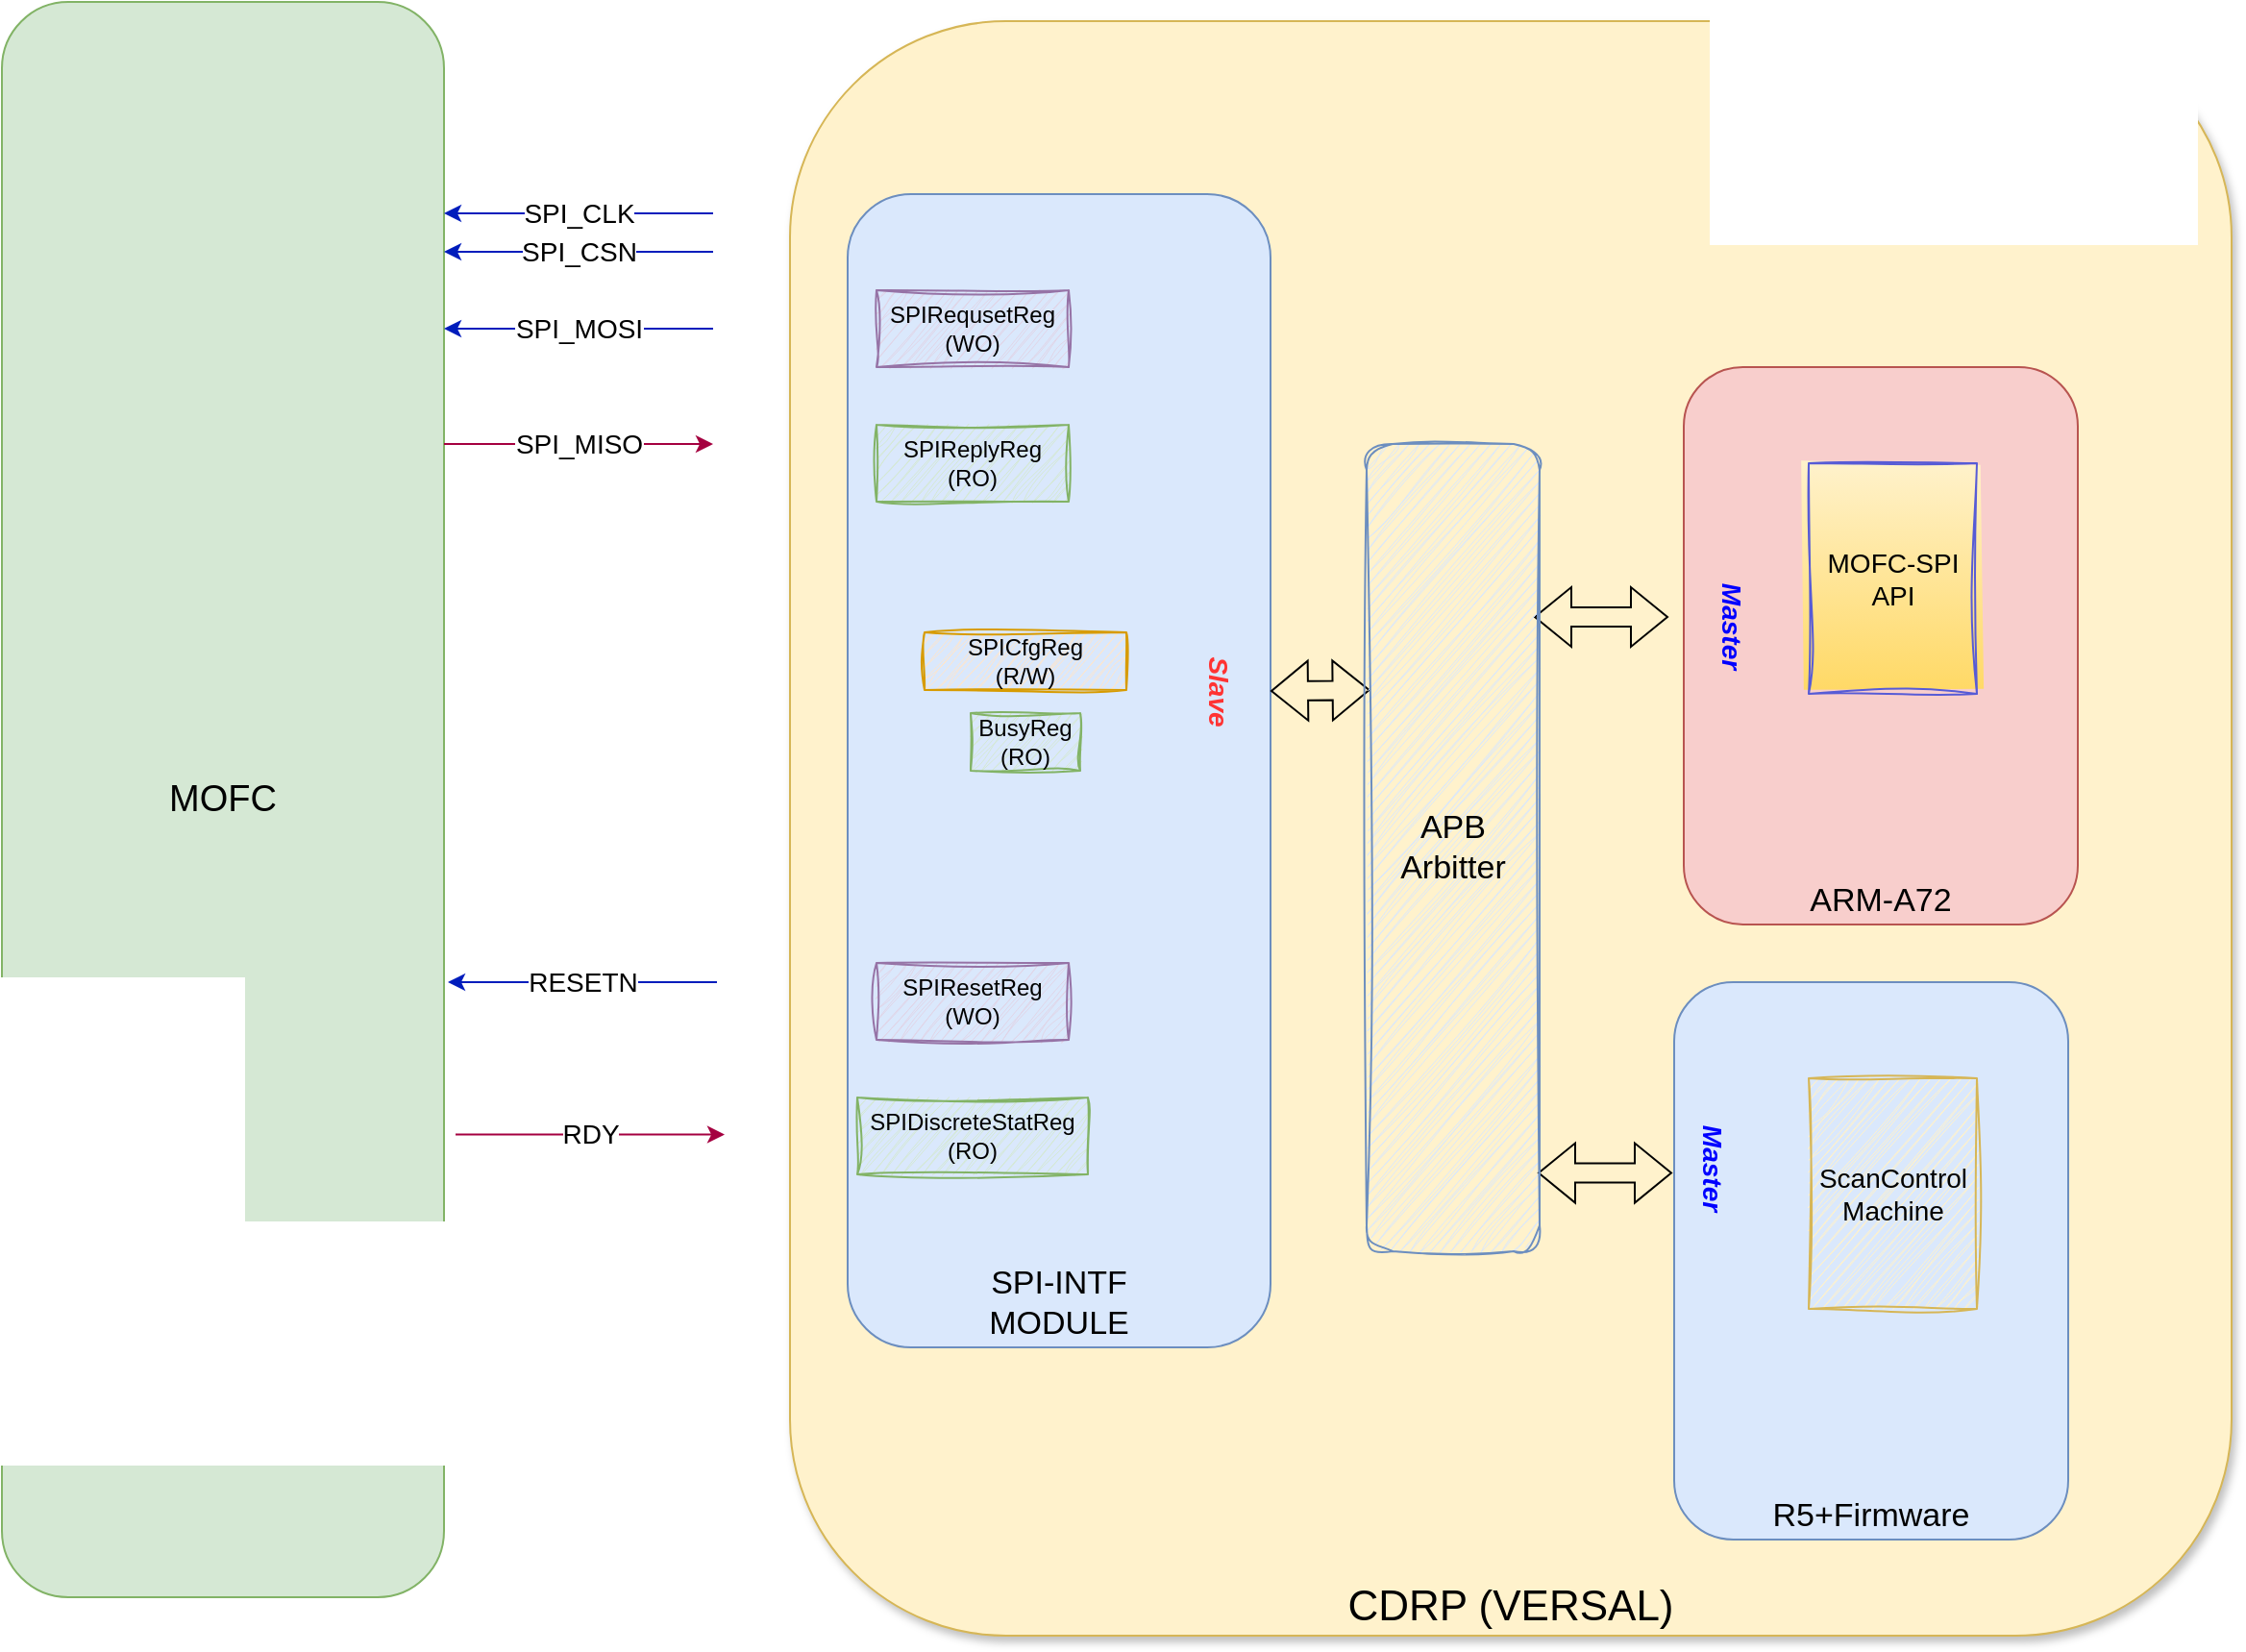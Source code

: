 <mxfile version="28.2.7" pages="13">
  <diagram name="Stage-1" id="oyTWszHKQuYAoLMAasmB">
    <mxGraphModel dx="1584" dy="826" grid="1" gridSize="10" guides="1" tooltips="1" connect="1" arrows="1" fold="1" page="1" pageScale="1" pageWidth="1169" pageHeight="827" math="0" shadow="0">
      <root>
        <mxCell id="0" />
        <mxCell id="1" parent="0" />
        <mxCell id="h_JaUd0wHSCQr_tILFfT-2" value="CDRP (VERSAL)" style="rounded=1;whiteSpace=wrap;html=1;shadow=1;glass=0;verticalAlign=bottom;fontSize=22;fillColor=#fff2cc;strokeColor=#d6b656;" parent="1" vertex="1">
          <mxGeometry x="540" y="80" width="750" height="840" as="geometry" />
        </mxCell>
        <mxCell id="rQRHxddnWWvyofvSSC0B-13" value="MOFC" style="rounded=1;whiteSpace=wrap;html=1;verticalAlign=middle;fontSize=19;fillColor=#d5e8d4;strokeColor=#82b366;" parent="1" vertex="1">
          <mxGeometry x="130" y="70" width="230" height="830" as="geometry" />
        </mxCell>
        <mxCell id="0D9ScjktOefNJxblBEoT-2" value="SPI_MOSI" style="endArrow=classic;html=1;rounded=0;strokeColor=#001DBC;fillColor=#0050ef;fontSize=14;" parent="1" edge="1">
          <mxGeometry width="50" height="50" relative="1" as="geometry">
            <mxPoint x="500" y="240" as="sourcePoint" />
            <mxPoint x="360" y="240" as="targetPoint" />
          </mxGeometry>
        </mxCell>
        <mxCell id="0D9ScjktOefNJxblBEoT-3" value="SPI_CLK" style="endArrow=classic;html=1;rounded=0;fillColor=#0050ef;strokeColor=#001DBC;fontSize=14;" parent="1" edge="1">
          <mxGeometry width="50" height="50" relative="1" as="geometry">
            <mxPoint x="500" y="180" as="sourcePoint" />
            <mxPoint x="360" y="180" as="targetPoint" />
          </mxGeometry>
        </mxCell>
        <mxCell id="0D9ScjktOefNJxblBEoT-4" value="SPI_CSN" style="endArrow=classic;html=1;rounded=0;fillColor=#0050ef;strokeColor=#001DBC;fontSize=14;" parent="1" edge="1">
          <mxGeometry width="50" height="50" relative="1" as="geometry">
            <mxPoint x="500" y="200" as="sourcePoint" />
            <mxPoint x="360" y="200" as="targetPoint" />
          </mxGeometry>
        </mxCell>
        <mxCell id="0D9ScjktOefNJxblBEoT-6" value="SPI_MISO" style="endArrow=classic;html=1;rounded=0;fillColor=#d80073;strokeColor=#A50040;fontSize=14;" parent="1" edge="1">
          <mxGeometry width="50" height="50" relative="1" as="geometry">
            <mxPoint x="360" y="300" as="sourcePoint" />
            <mxPoint x="500" y="300" as="targetPoint" />
          </mxGeometry>
        </mxCell>
        <mxCell id="0D9ScjktOefNJxblBEoT-7" value="RDY" style="endArrow=classic;html=1;rounded=0;fillColor=#d80073;strokeColor=#A50040;fontSize=14;" parent="1" edge="1">
          <mxGeometry width="50" height="50" relative="1" as="geometry">
            <mxPoint x="366" y="659.29" as="sourcePoint" />
            <mxPoint x="506" y="659.29" as="targetPoint" />
          </mxGeometry>
        </mxCell>
        <mxCell id="0D9ScjktOefNJxblBEoT-8" value="RESETN" style="endArrow=classic;html=1;rounded=0;fillColor=#0050ef;strokeColor=#001DBC;fontSize=14;" parent="1" edge="1">
          <mxGeometry width="50" height="50" relative="1" as="geometry">
            <mxPoint x="502" y="580" as="sourcePoint" />
            <mxPoint x="362" y="580" as="targetPoint" />
          </mxGeometry>
        </mxCell>
        <mxCell id="rQRHxddnWWvyofvSSC0B-25" value="SPI-INTF&lt;div&gt;MODULE&lt;/div&gt;" style="rounded=1;whiteSpace=wrap;html=1;fillColor=#dae8fc;strokeColor=#6c8ebf;shadow=0;glass=0;verticalAlign=bottom;fontSize=17;" parent="1" vertex="1">
          <mxGeometry x="570" y="170" width="220" height="600" as="geometry" />
        </mxCell>
        <mxCell id="loHA5morH2UrGLpjQkst-2" value="SPIReply&lt;span style=&quot;background-color: transparent; color: light-dark(rgb(0, 0, 0), rgb(255, 255, 255));&quot;&gt;Reg&lt;/span&gt;&lt;div&gt;(RO)&lt;/div&gt;" style="rounded=0;whiteSpace=wrap;html=1;fillColor=#d5e8d4;strokeColor=#82b366;glass=0;sketch=1;curveFitting=1;jiggle=2;" parent="1" vertex="1">
          <mxGeometry x="585" y="290" width="100" height="40" as="geometry" />
        </mxCell>
        <mxCell id="0D9ScjktOefNJxblBEoT-9" value="SPIRequsetReg&lt;div&gt;(WO)&lt;/div&gt;" style="rounded=0;whiteSpace=wrap;html=1;fillColor=#e1d5e7;strokeColor=#9673a6;glass=0;sketch=1;curveFitting=1;jiggle=2;" parent="1" vertex="1">
          <mxGeometry x="585" y="220" width="100" height="40" as="geometry" />
        </mxCell>
        <mxCell id="0D9ScjktOefNJxblBEoT-10" value="BusyReg&lt;div&gt;(RO)&lt;/div&gt;" style="rounded=0;whiteSpace=wrap;html=1;fillColor=#d5e8d4;strokeColor=#82b366;glass=0;sketch=1;curveFitting=1;jiggle=2;" parent="1" vertex="1">
          <mxGeometry x="634" y="440" width="57" height="30" as="geometry" />
        </mxCell>
        <mxCell id="0D9ScjktOefNJxblBEoT-11" value="SPICfgReg&lt;div&gt;(R/W)&lt;/div&gt;" style="rounded=0;whiteSpace=wrap;html=1;fillColor=#ffe6cc;strokeColor=#d79b00;glass=0;sketch=1;curveFitting=1;jiggle=2;" parent="1" vertex="1">
          <mxGeometry x="610" y="398" width="105" height="30" as="geometry" />
        </mxCell>
        <mxCell id="0D9ScjktOefNJxblBEoT-12" value="ARM-A72" style="rounded=1;whiteSpace=wrap;html=1;fillColor=#f8cecc;strokeColor=#b85450;shadow=0;glass=0;verticalAlign=bottom;fontSize=17;" parent="1" vertex="1">
          <mxGeometry x="1005" y="260" width="205" height="290" as="geometry" />
        </mxCell>
        <mxCell id="ixU0c1UM425IJ_seZsLQ-2" value="" style="shape=flexArrow;endArrow=classic;startArrow=classic;html=1;rounded=0;" edge="1" parent="1">
          <mxGeometry width="100" height="100" relative="1" as="geometry">
            <mxPoint x="927" y="390" as="sourcePoint" />
            <mxPoint x="997" y="390" as="targetPoint" />
          </mxGeometry>
        </mxCell>
        <mxCell id="ixU0c1UM425IJ_seZsLQ-3" value="R5+Firmware" style="rounded=1;whiteSpace=wrap;html=1;fillColor=#dae8fc;strokeColor=#6c8ebf;shadow=0;glass=0;verticalAlign=bottom;fontSize=17;" vertex="1" parent="1">
          <mxGeometry x="1000" y="580" width="205" height="290" as="geometry" />
        </mxCell>
        <mxCell id="ixU0c1UM425IJ_seZsLQ-4" value="" style="shape=flexArrow;endArrow=classic;startArrow=classic;html=1;rounded=0;" edge="1" parent="1">
          <mxGeometry width="100" height="100" relative="1" as="geometry">
            <mxPoint x="929" y="679.29" as="sourcePoint" />
            <mxPoint x="999" y="679.29" as="targetPoint" />
          </mxGeometry>
        </mxCell>
        <mxCell id="ixU0c1UM425IJ_seZsLQ-5" value="" style="shape=flexArrow;endArrow=classic;startArrow=classic;html=1;rounded=0;entryX=0.009;entryY=0.213;entryDx=0;entryDy=0;entryPerimeter=0;" edge="1" parent="1">
          <mxGeometry width="100" height="100" relative="1" as="geometry">
            <mxPoint x="790" y="428.54" as="sourcePoint" />
            <mxPoint x="841.81" y="428.0" as="targetPoint" />
          </mxGeometry>
        </mxCell>
        <mxCell id="ixU0c1UM425IJ_seZsLQ-7" value="SPIResetReg&lt;div&gt;(WO)&lt;/div&gt;" style="rounded=0;whiteSpace=wrap;html=1;fillColor=#e1d5e7;strokeColor=#9673a6;glass=0;sketch=1;curveFitting=1;jiggle=2;" vertex="1" parent="1">
          <mxGeometry x="585" y="570" width="100" height="40" as="geometry" />
        </mxCell>
        <mxCell id="ixU0c1UM425IJ_seZsLQ-8" value="SPIDiscreteStatReg&lt;div&gt;(RO)&lt;/div&gt;" style="rounded=0;whiteSpace=wrap;html=1;fillColor=#d5e8d4;strokeColor=#82b366;glass=0;sketch=1;curveFitting=1;jiggle=2;" vertex="1" parent="1">
          <mxGeometry x="575" y="640" width="120" height="40" as="geometry" />
        </mxCell>
        <mxCell id="ixU0c1UM425IJ_seZsLQ-9" value="ScanControl&lt;div&gt;Machine&lt;/div&gt;" style="rounded=0;whiteSpace=wrap;html=1;fillColor=#fff2cc;strokeColor=#d6b656;glass=0;sketch=1;curveFitting=1;jiggle=2;fontSize=14;" vertex="1" parent="1">
          <mxGeometry x="1070" y="630" width="87.5" height="120" as="geometry" />
        </mxCell>
        <mxCell id="ixU0c1UM425IJ_seZsLQ-10" value="MOFC-SPI&lt;div&gt;API&lt;/div&gt;" style="rounded=0;whiteSpace=wrap;html=1;fillColor=#fff2cc;strokeColor=light-dark(#575bd6, #6d5100);glass=0;gradientColor=#ffd966;sketch=1;curveFitting=1;jiggle=2;fontSize=14;" vertex="1" parent="1">
          <mxGeometry x="1070" y="310" width="87.5" height="120" as="geometry" />
        </mxCell>
        <mxCell id="ixU0c1UM425IJ_seZsLQ-11" value="APB&lt;div&gt;Arbitter&lt;/div&gt;" style="rounded=1;whiteSpace=wrap;html=1;fillColor=#dae8fc;strokeColor=#6c8ebf;shadow=0;glass=0;verticalAlign=middle;fontSize=17;sketch=1;curveFitting=1;jiggle=2;" vertex="1" parent="1">
          <mxGeometry x="840" y="300" width="90" height="420" as="geometry" />
        </mxCell>
        <mxCell id="vBhBGm2CNSY9niryPrPT-4" value="&lt;br&gt;&lt;div&gt;Slave&lt;/div&gt;" style="text;html=1;whiteSpace=wrap;strokeColor=none;fillColor=none;align=center;verticalAlign=middle;rounded=0;rotation=90;fontStyle=3;fontColor=#FF3333;fontSize=14;" vertex="1" parent="1">
          <mxGeometry x="742" y="412" width="60" height="34" as="geometry" />
        </mxCell>
        <mxCell id="vBhBGm2CNSY9niryPrPT-7" value="Master" style="text;html=1;whiteSpace=wrap;strokeColor=none;fillColor=none;align=center;verticalAlign=middle;rounded=0;rotation=90;fontStyle=3;fontColor=#0000FF;fontSize=14;" vertex="1" parent="1">
          <mxGeometry x="1000" y="378" width="60" height="34" as="geometry" />
        </mxCell>
        <mxCell id="vBhBGm2CNSY9niryPrPT-8" value="Master" style="text;html=1;whiteSpace=wrap;strokeColor=none;fillColor=none;align=center;verticalAlign=middle;rounded=0;rotation=90;fontStyle=3;fontColor=#0000FF;fontSize=14;" vertex="1" parent="1">
          <mxGeometry x="990" y="660" width="60" height="34" as="geometry" />
        </mxCell>
      </root>
    </mxGraphModel>
  </diagram>
  <diagram id="oQEdU__J4gM4NwZ3aKHT" name="Stage-2">
    <mxGraphModel dx="2607" dy="1356" grid="1" gridSize="10" guides="1" tooltips="1" connect="1" arrows="1" fold="1" page="1" pageScale="1" pageWidth="850" pageHeight="1100" math="0" shadow="0">
      <root>
        <mxCell id="0" />
        <mxCell id="1" parent="0" />
        <mxCell id="JOThOHy8g0jBCu55pqnB-6" value="" style="rounded=1;whiteSpace=wrap;html=1;" vertex="1" parent="1">
          <mxGeometry x="40" y="20" width="1530" height="1010" as="geometry" />
        </mxCell>
        <mxCell id="amJYsXwgEuxWAx_436GA-1" value="AI-ENGINES" style="rounded=1;whiteSpace=wrap;html=1;fillColor=#d5e8d4;strokeColor=#82b366;shadow=1;glass=0;verticalAlign=bottom;fontSize=20;" vertex="1" parent="1">
          <mxGeometry x="667" y="50" width="774" height="940" as="geometry" />
        </mxCell>
        <mxCell id="amJYsXwgEuxWAx_436GA-2" style="edgeStyle=orthogonalEdgeStyle;curved=1;rounded=0;orthogonalLoop=1;jettySize=auto;html=1;exitX=1;exitY=0.5;exitDx=0;exitDy=0;entryX=0.5;entryY=0;entryDx=0;entryDy=0;elbow=vertical;" edge="1" parent="1" source="amJYsXwgEuxWAx_436GA-3" target="amJYsXwgEuxWAx_436GA-21">
          <mxGeometry relative="1" as="geometry" />
        </mxCell>
        <mxCell id="amJYsXwgEuxWAx_436GA-3" value="" style="rounded=1;whiteSpace=wrap;html=1;fillColor=#dae8fc;strokeColor=#6c8ebf;shadow=1;glass=0;" vertex="1" parent="1">
          <mxGeometry x="711" y="70" width="299" height="270" as="geometry" />
        </mxCell>
        <mxCell id="amJYsXwgEuxWAx_436GA-4" value="" style="rounded=1;whiteSpace=wrap;html=1;fillColor=#fff2cc;strokeColor=default;shadow=1;glass=0;" vertex="1" parent="1">
          <mxGeometry x="741" y="90" width="200" height="100" as="geometry" />
        </mxCell>
        <mxCell id="amJYsXwgEuxWAx_436GA-5" value="FFT" style="rounded=0;whiteSpace=wrap;html=1;fillColor=#d5e8d4;strokeColor=#82b366;glass=0;sketch=1;curveFitting=1;jiggle=2;" vertex="1" parent="1">
          <mxGeometry x="761" y="110" width="40" height="60" as="geometry" />
        </mxCell>
        <mxCell id="amJYsXwgEuxWAx_436GA-6" value="DET" style="rounded=0;whiteSpace=wrap;html=1;fillColor=#d5e8d4;strokeColor=#82b366;glass=0;sketch=1;curveFitting=1;jiggle=2;" vertex="1" parent="1">
          <mxGeometry x="821" y="110" width="40" height="60" as="geometry" />
        </mxCell>
        <mxCell id="amJYsXwgEuxWAx_436GA-7" value="EST" style="rounded=0;whiteSpace=wrap;html=1;fillColor=#d5e8d4;strokeColor=#82b366;glass=0;sketch=1;curveFitting=1;jiggle=2;" vertex="1" parent="1">
          <mxGeometry x="881" y="110" width="40" height="60" as="geometry" />
        </mxCell>
        <mxCell id="amJYsXwgEuxWAx_436GA-8" value="" style="rounded=1;whiteSpace=wrap;html=1;fillColor=#fff2cc;strokeColor=#d6b656;" vertex="1" parent="1">
          <mxGeometry x="741" y="210" width="200" height="100" as="geometry" />
        </mxCell>
        <mxCell id="amJYsXwgEuxWAx_436GA-9" value="FFT" style="rounded=0;whiteSpace=wrap;html=1;fillColor=#d5e8d4;strokeColor=#82b366;sketch=1;curveFitting=1;jiggle=2;" vertex="1" parent="1">
          <mxGeometry x="761" y="230" width="40" height="60" as="geometry" />
        </mxCell>
        <mxCell id="amJYsXwgEuxWAx_436GA-10" value="DET" style="rounded=0;whiteSpace=wrap;html=1;fillColor=#d5e8d4;strokeColor=#82b366;sketch=1;curveFitting=1;jiggle=2;" vertex="1" parent="1">
          <mxGeometry x="821" y="230" width="40" height="60" as="geometry" />
        </mxCell>
        <mxCell id="amJYsXwgEuxWAx_436GA-11" value="EST" style="rounded=0;whiteSpace=wrap;html=1;fillColor=#d5e8d4;strokeColor=#82b366;sketch=1;curveFitting=1;jiggle=2;" vertex="1" parent="1">
          <mxGeometry x="881" y="230" width="40" height="60" as="geometry" />
        </mxCell>
        <mxCell id="amJYsXwgEuxWAx_436GA-12" value="" style="shape=flexArrow;endArrow=classic;html=1;rounded=0;fillColor=#f5f5f5;strokeColor=#666666;" edge="1" parent="1">
          <mxGeometry width="50" height="50" relative="1" as="geometry">
            <mxPoint x="460" y="130" as="sourcePoint" />
            <mxPoint x="721" y="130" as="targetPoint" />
          </mxGeometry>
        </mxCell>
        <mxCell id="amJYsXwgEuxWAx_436GA-13" value="" style="shape=flexArrow;endArrow=classic;html=1;rounded=0;fillColor=#f5f5f5;strokeColor=#666666;entryX=0.064;entryY=0.667;entryDx=0;entryDy=0;entryPerimeter=0;" edge="1" parent="1" target="amJYsXwgEuxWAx_436GA-3">
          <mxGeometry width="50" height="50" relative="1" as="geometry">
            <mxPoint x="630" y="135" as="sourcePoint" />
            <mxPoint x="520" y="225" as="targetPoint" />
          </mxGeometry>
        </mxCell>
        <mxCell id="amJYsXwgEuxWAx_436GA-14" value="&lt;div&gt;4 channels samples&amp;nbsp;&lt;/div&gt;&lt;div&gt;&lt;span style=&quot;background-color: transparent; color: light-dark(rgb(0, 0, 0), rgb(255, 255, 255));&quot;&gt;16I,16Q&amp;nbsp;&lt;/span&gt;@ 625Mhz&lt;/div&gt;&lt;div&gt;&amp;nbsp;&lt;/div&gt;" style="text;strokeColor=none;align=center;fillColor=none;html=1;verticalAlign=middle;whiteSpace=wrap;rounded=0;" vertex="1" parent="1">
          <mxGeometry x="465" y="30" width="150" height="90" as="geometry" />
        </mxCell>
        <mxCell id="amJYsXwgEuxWAx_436GA-15" value="&lt;div&gt;fft-short&lt;/div&gt;" style="text;strokeColor=none;align=center;fillColor=none;html=1;verticalAlign=middle;whiteSpace=wrap;rounded=0;" vertex="1" parent="1">
          <mxGeometry x="761" y="178" width="150" height="10" as="geometry" />
        </mxCell>
        <mxCell id="amJYsXwgEuxWAx_436GA-16" value="fft-long" style="text;strokeColor=none;align=center;fillColor=none;html=1;verticalAlign=middle;whiteSpace=wrap;rounded=0;" vertex="1" parent="1">
          <mxGeometry x="765" y="295" width="150" height="10" as="geometry" />
        </mxCell>
        <mxCell id="amJYsXwgEuxWAx_436GA-17" value="PDWS" style="shape=flexArrow;endArrow=classic;html=1;rounded=0;endWidth=24.828;endSize=7.11;width=15.333;fillColor=#f5f5f5;strokeColor=#666666;" edge="1" parent="1">
          <mxGeometry width="50" height="50" relative="1" as="geometry">
            <mxPoint x="1015" y="150" as="sourcePoint" />
            <mxPoint x="1085" y="150" as="targetPoint" />
          </mxGeometry>
        </mxCell>
        <mxCell id="amJYsXwgEuxWAx_436GA-18" value="PDWS" style="shape=flexArrow;endArrow=classic;html=1;rounded=0;endWidth=24.828;endSize=7.11;width=15.333;fillColor=#f5f5f5;strokeColor=#666666;" edge="1" parent="1">
          <mxGeometry width="50" height="50" relative="1" as="geometry">
            <mxPoint x="1017" y="290" as="sourcePoint" />
            <mxPoint x="1087" y="290" as="targetPoint" />
          </mxGeometry>
        </mxCell>
        <mxCell id="amJYsXwgEuxWAx_436GA-19" value="" style="shape=flexArrow;endArrow=classic;startArrow=classic;html=1;rounded=0;fillColor=#f5f5f5;strokeColor=#666666;" edge="1" parent="1">
          <mxGeometry width="100" height="100" relative="1" as="geometry">
            <mxPoint x="1096" y="790" as="sourcePoint" />
            <mxPoint x="1096" y="90" as="targetPoint" />
          </mxGeometry>
        </mxCell>
        <mxCell id="amJYsXwgEuxWAx_436GA-20" value="Adaptive manager" style="rounded=1;whiteSpace=wrap;html=1;fillColor=#dae8fc;strokeColor=#6c8ebf;verticalAlign=bottom;fontSize=15;" vertex="1" parent="1">
          <mxGeometry x="711" y="680" width="219" height="90" as="geometry" />
        </mxCell>
        <mxCell id="amJYsXwgEuxWAx_436GA-21" value="PDW-PRCOESING" style="rounded=1;whiteSpace=wrap;html=1;fillColor=#dae8fc;strokeColor=#6c8ebf;verticalAlign=bottom;fontSize=14;" vertex="1" parent="1">
          <mxGeometry x="1196" y="350" width="230" height="100" as="geometry" />
        </mxCell>
        <mxCell id="amJYsXwgEuxWAx_436GA-22" value="UNITE" style="rounded=0;whiteSpace=wrap;html=1;fillColor=#d5e8d4;strokeColor=#82b366;sketch=1;curveFitting=1;jiggle=2;" vertex="1" parent="1">
          <mxGeometry x="1206" y="360" width="40" height="60" as="geometry" />
        </mxCell>
        <mxCell id="amJYsXwgEuxWAx_436GA-23" value="MERGE" style="rounded=0;whiteSpace=wrap;html=1;fillColor=#d5e8d4;strokeColor=#82b366;sketch=1;curveFitting=1;jiggle=2;" vertex="1" parent="1">
          <mxGeometry x="1276" y="360" width="50" height="60" as="geometry" />
        </mxCell>
        <mxCell id="amJYsXwgEuxWAx_436GA-24" value="Cluster" style="rounded=0;whiteSpace=wrap;html=1;fillColor=#d5e8d4;strokeColor=#82b366;sketch=1;curveFitting=1;jiggle=2;strokeWidth=1;perimeterSpacing=0;direction=south;" vertex="1" parent="1">
          <mxGeometry x="1344" y="366" width="60" height="50" as="geometry" />
        </mxCell>
        <mxCell id="amJYsXwgEuxWAx_436GA-25" value="PDWS" style="shape=flexArrow;endArrow=classic;html=1;rounded=0;endWidth=24.828;endSize=7.11;width=15.333;fillColor=#f5f5f5;strokeColor=#666666;" edge="1" parent="1">
          <mxGeometry width="50" height="50" relative="1" as="geometry">
            <mxPoint x="1116" y="370" as="sourcePoint" />
            <mxPoint x="1186" y="370" as="targetPoint" />
          </mxGeometry>
        </mxCell>
        <mxCell id="amJYsXwgEuxWAx_436GA-26" value="PDWS" style="shape=flexArrow;endArrow=classic;html=1;rounded=0;endWidth=24.828;endSize=7.11;width=15.333;fillColor=#f5f5f5;strokeColor=#666666;" edge="1" parent="1">
          <mxGeometry width="50" height="50" relative="1" as="geometry">
            <mxPoint x="1176" y="430" as="sourcePoint" />
            <mxPoint x="1116" y="430" as="targetPoint" />
          </mxGeometry>
        </mxCell>
        <mxCell id="amJYsXwgEuxWAx_436GA-27" value="Final merge" style="rounded=1;whiteSpace=wrap;html=1;fillColor=#dae8fc;strokeColor=#6c8ebf;verticalAlign=bottom;fontSize=16;" vertex="1" parent="1">
          <mxGeometry x="711" y="822" width="289" height="100" as="geometry" />
        </mxCell>
        <mxCell id="amJYsXwgEuxWAx_436GA-28" value="PDWS" style="shape=flexArrow;endArrow=classic;html=1;rounded=0;endWidth=15.238;endSize=5.99;width=14;fillColor=#f5f5f5;strokeColor=#666666;" edge="1" parent="1" target="JOThOHy8g0jBCu55pqnB-2">
          <mxGeometry x="-0.2" width="50" height="50" relative="1" as="geometry">
            <mxPoint x="1083.41" y="700" as="sourcePoint" />
            <mxPoint x="979.681" y="684.65" as="targetPoint" />
            <mxPoint as="offset" />
          </mxGeometry>
        </mxCell>
        <mxCell id="amJYsXwgEuxWAx_436GA-29" value="PDWS" style="shape=flexArrow;endArrow=classic;html=1;rounded=0;endWidth=24.828;endSize=7.11;width=15.333;exitX=0.5;exitY=1;exitDx=0;exitDy=0;fillColor=#f5f5f5;strokeColor=#666666;" edge="1" parent="1">
          <mxGeometry x="0.008" width="50" height="50" relative="1" as="geometry">
            <mxPoint x="880.31" y="770" as="sourcePoint" />
            <mxPoint x="880" y="830" as="targetPoint" />
            <mxPoint as="offset" />
          </mxGeometry>
        </mxCell>
        <mxCell id="amJYsXwgEuxWAx_436GA-30" style="edgeStyle=orthogonalEdgeStyle;curved=1;rounded=0;orthogonalLoop=1;jettySize=auto;html=1;exitX=0.5;exitY=1;exitDx=0;exitDy=0;elbow=vertical;entryX=1;entryY=0.5;entryDx=0;entryDy=0;" edge="1" parent="1" source="amJYsXwgEuxWAx_436GA-21" target="amJYsXwgEuxWAx_436GA-20">
          <mxGeometry relative="1" as="geometry">
            <mxPoint x="981" y="215" as="sourcePoint" />
            <mxPoint x="1286" y="580" as="targetPoint" />
          </mxGeometry>
        </mxCell>
        <mxCell id="amJYsXwgEuxWAx_436GA-31" value="ARM-A72&lt;div&gt;(MC)&lt;/div&gt;" style="rounded=1;whiteSpace=wrap;html=1;fillColor=#f8cecc;strokeColor=#b85450;verticalAlign=bottom;" vertex="1" parent="1">
          <mxGeometry x="210" y="350" width="250" height="139" as="geometry" />
        </mxCell>
        <mxCell id="amJYsXwgEuxWAx_436GA-32" value="PDWS-FILE" style="shape=document;whiteSpace=wrap;html=1;boundedLbl=1;fillColor=#fff2cc;gradientColor=#ffd966;strokeColor=#d6b656;" vertex="1" parent="1">
          <mxGeometry x="380" y="560" width="120" height="80" as="geometry" />
        </mxCell>
        <mxCell id="amJYsXwgEuxWAx_436GA-33" value="Input&lt;div&gt;Samples&lt;/div&gt;" style="shape=document;whiteSpace=wrap;html=1;boundedLbl=1;fillColor=#dae8fc;gradientColor=#7ea6e0;strokeColor=#6c8ebf;" vertex="1" parent="1">
          <mxGeometry x="270" y="560" width="100" height="80" as="geometry" />
        </mxCell>
        <mxCell id="amJYsXwgEuxWAx_436GA-34" value="VERSAL-&amp;nbsp;&lt;span style=&quot;background-color: transparent; color: light-dark(rgb(0, 0, 0), rgb(255, 255, 255));&quot;&gt;&amp;nbsp;PL&lt;/span&gt;&lt;div&gt;&lt;div&gt;DRAM&lt;/div&gt;&lt;/div&gt;" style="shape=internalStorage;whiteSpace=wrap;html=1;backgroundOutline=1;verticalAlign=bottom;" vertex="1" parent="1">
          <mxGeometry x="190" y="80" width="264" height="230" as="geometry" />
        </mxCell>
        <mxCell id="amJYsXwgEuxWAx_436GA-35" value="Samples&lt;div&gt;4 channels, Sample rate 625[Mhz]&lt;/div&gt;" style="rounded=1;whiteSpace=wrap;html=1;fillColor=#ffe6cc;strokeColor=#d79b00;verticalAlign=bottom;" vertex="1" parent="1">
          <mxGeometry x="220" y="100" width="230" height="170" as="geometry" />
        </mxCell>
        <mxCell id="amJYsXwgEuxWAx_436GA-36" style="edgeStyle=orthogonalEdgeStyle;curved=1;rounded=0;orthogonalLoop=1;jettySize=auto;html=1;exitX=0.061;exitY=0.015;exitDx=0;exitDy=0;fillColor=#f8cecc;strokeColor=#b85450;exitPerimeter=0;" edge="1" parent="1" source="amJYsXwgEuxWAx_436GA-37">
          <mxGeometry relative="1" as="geometry">
            <mxPoint x="200" y="420" as="targetPoint" />
            <Array as="points">
              <mxPoint x="210" y="682" />
              <mxPoint x="210" y="620" />
              <mxPoint x="160" y="620" />
              <mxPoint x="160" y="420" />
            </Array>
          </mxGeometry>
        </mxCell>
        <mxCell id="amJYsXwgEuxWAx_436GA-37" value="Matlab model" style="rounded=1;whiteSpace=wrap;html=1;fillColor=#e1d5e7;strokeColor=#9673a6;verticalAlign=bottom;fontSize=17;" vertex="1" parent="1">
          <mxGeometry x="210" y="680" width="330" height="130" as="geometry" />
        </mxCell>
        <mxCell id="amJYsXwgEuxWAx_436GA-38" value="Task&lt;div&gt;Manager&lt;/div&gt;" style="rounded=0;whiteSpace=wrap;html=1;fillColor=#d5e8d4;strokeColor=#82b366;glass=0;sketch=1;curveFitting=1;jiggle=2;" vertex="1" parent="1">
          <mxGeometry x="240" y="700" width="60" height="60" as="geometry" />
        </mxCell>
        <mxCell id="amJYsXwgEuxWAx_436GA-39" value="INFO&lt;div&gt;MANGER&lt;/div&gt;" style="rounded=0;whiteSpace=wrap;html=1;fillColor=#d5e8d4;strokeColor=#82b366;glass=0;sketch=1;curveFitting=1;jiggle=2;" vertex="1" parent="1">
          <mxGeometry x="320" y="700" width="60" height="60" as="geometry" />
        </mxCell>
        <mxCell id="amJYsXwgEuxWAx_436GA-40" value="SP" style="rounded=0;whiteSpace=wrap;html=1;fillColor=#d5e8d4;strokeColor=#82b366;glass=0;sketch=1;curveFitting=1;jiggle=2;" vertex="1" parent="1">
          <mxGeometry x="415" y="700" width="50" height="60" as="geometry" />
        </mxCell>
        <mxCell id="amJYsXwgEuxWAx_436GA-41" value="Scan Table" style="shape=document;whiteSpace=wrap;html=1;boundedLbl=1;fillColor=#e6d0de;gradientColor=#d5739d;strokeColor=#996185;" vertex="1" parent="1">
          <mxGeometry x="210" y="860" width="100" height="70" as="geometry" />
        </mxCell>
        <mxCell id="amJYsXwgEuxWAx_436GA-42" value="INFO&lt;div&gt;MEMORY&lt;/div&gt;" style="shape=document;whiteSpace=wrap;html=1;boundedLbl=1;fillColor=#e6d0de;gradientColor=#d5739d;strokeColor=#996185;" vertex="1" parent="1">
          <mxGeometry x="330" y="860" width="100" height="70" as="geometry" />
        </mxCell>
        <mxCell id="amJYsXwgEuxWAx_436GA-43" value="SYS Knowledge&lt;div&gt;(PIR + Cancel table)&lt;/div&gt;" style="shape=document;whiteSpace=wrap;html=1;boundedLbl=1;fillColor=#e6d0de;gradientColor=#d5739d;strokeColor=#996185;" vertex="1" parent="1">
          <mxGeometry x="450" y="860" width="120" height="70" as="geometry" />
        </mxCell>
        <mxCell id="amJYsXwgEuxWAx_436GA-44" value="Dwell-0 samples" style="rounded=1;whiteSpace=wrap;html=1;fillColor=#f5f5f5;fontColor=#333333;strokeColor=#666666;" vertex="1" parent="1">
          <mxGeometry x="230" y="110" width="200" height="40" as="geometry" />
        </mxCell>
        <mxCell id="amJYsXwgEuxWAx_436GA-45" value="Dwell-1 samples" style="rounded=1;whiteSpace=wrap;html=1;fillColor=#f5f5f5;fontColor=#333333;strokeColor=#666666;" vertex="1" parent="1">
          <mxGeometry x="230" y="160" width="200" height="40" as="geometry" />
        </mxCell>
        <mxCell id="amJYsXwgEuxWAx_436GA-46" value="" style="shape=flexArrow;endArrow=classic;html=1;rounded=0;" edge="1" parent="1">
          <mxGeometry width="50" height="50" relative="1" as="geometry">
            <mxPoint x="494" y="860" as="sourcePoint" />
            <mxPoint x="494" y="810" as="targetPoint" />
          </mxGeometry>
        </mxCell>
        <mxCell id="amJYsXwgEuxWAx_436GA-47" value="" style="shape=flexArrow;endArrow=classic;html=1;rounded=0;exitX=0.365;exitY=0.057;exitDx=0;exitDy=0;exitPerimeter=0;" edge="1" parent="1">
          <mxGeometry width="50" height="50" relative="1" as="geometry">
            <mxPoint x="380" y="860" as="sourcePoint" />
            <mxPoint x="380" y="810" as="targetPoint" />
          </mxGeometry>
        </mxCell>
        <mxCell id="amJYsXwgEuxWAx_436GA-48" value="" style="shape=flexArrow;endArrow=classic;html=1;rounded=0;exitX=0.365;exitY=0.057;exitDx=0;exitDy=0;exitPerimeter=0;" edge="1" parent="1">
          <mxGeometry width="50" height="50" relative="1" as="geometry">
            <mxPoint x="259.5" y="860" as="sourcePoint" />
            <mxPoint x="259.5" y="810" as="targetPoint" />
          </mxGeometry>
        </mxCell>
        <mxCell id="amJYsXwgEuxWAx_436GA-49" style="edgeStyle=orthogonalEdgeStyle;curved=1;rounded=0;orthogonalLoop=1;jettySize=auto;html=1;exitX=0.309;exitY=1.033;exitDx=0;exitDy=0;elbow=vertical;exitPerimeter=0;entryX=0.25;entryY=0;entryDx=0;entryDy=0;" edge="1" parent="1" source="amJYsXwgEuxWAx_436GA-20" target="amJYsXwgEuxWAx_436GA-27">
          <mxGeometry relative="1" as="geometry">
            <mxPoint x="1321" y="460" as="sourcePoint" />
            <mxPoint x="836" y="517" as="targetPoint" />
          </mxGeometry>
        </mxCell>
        <mxCell id="amJYsXwgEuxWAx_436GA-50" style="edgeStyle=orthogonalEdgeStyle;curved=1;rounded=0;orthogonalLoop=1;jettySize=auto;html=1;exitX=0;exitY=0.25;exitDx=0;exitDy=0;elbow=vertical;entryX=1;entryY=1;entryDx=0;entryDy=0;" edge="1" parent="1" source="amJYsXwgEuxWAx_436GA-27" target="amJYsXwgEuxWAx_436GA-31">
          <mxGeometry relative="1" as="geometry">
            <mxPoint x="705" y="620" as="sourcePoint" />
            <mxPoint x="692" y="680" as="targetPoint" />
            <Array as="points">
              <mxPoint x="711" y="669" />
              <mxPoint x="624" y="669" />
              <mxPoint x="624" y="530" />
              <mxPoint x="460" y="530" />
            </Array>
          </mxGeometry>
        </mxCell>
        <mxCell id="amJYsXwgEuxWAx_436GA-52" style="edgeStyle=orthogonalEdgeStyle;curved=1;rounded=0;orthogonalLoop=1;jettySize=auto;html=1;exitX=1;exitY=0.5;exitDx=0;exitDy=0;fillColor=#f8cecc;strokeColor=#b85450;entryX=0.003;entryY=0.419;entryDx=0;entryDy=0;entryPerimeter=0;" edge="1" parent="1" source="amJYsXwgEuxWAx_436GA-31" target="amJYsXwgEuxWAx_436GA-1">
          <mxGeometry relative="1" as="geometry">
            <mxPoint x="220" y="690" as="sourcePoint" />
            <mxPoint x="220" y="430" as="targetPoint" />
          </mxGeometry>
        </mxCell>
        <mxCell id="amJYsXwgEuxWAx_436GA-53" style="edgeStyle=orthogonalEdgeStyle;curved=1;rounded=0;orthogonalLoop=1;jettySize=auto;html=1;exitX=1;exitY=0.5;exitDx=0;exitDy=0;fillColor=#f8cecc;strokeColor=#b85450;entryX=1;entryY=0.5;entryDx=0;entryDy=0;dashed=1;dashPattern=12 12;" edge="1" parent="1" target="amJYsXwgEuxWAx_436GA-31">
          <mxGeometry relative="1" as="geometry">
            <mxPoint x="209.5" y="419" as="sourcePoint" />
            <mxPoint x="329.5" y="434" as="targetPoint" />
            <Array as="points">
              <mxPoint x="210" y="399" />
              <mxPoint x="231" y="399" />
              <mxPoint x="231" y="430" />
              <mxPoint x="430" y="430" />
              <mxPoint x="430" y="420" />
            </Array>
          </mxGeometry>
        </mxCell>
        <mxCell id="amJYsXwgEuxWAx_436GA-54" style="edgeStyle=orthogonalEdgeStyle;curved=1;rounded=0;orthogonalLoop=1;jettySize=auto;html=1;entryX=0.5;entryY=0;entryDx=0;entryDy=0;" edge="1" parent="1" target="amJYsXwgEuxWAx_436GA-32">
          <mxGeometry relative="1" as="geometry">
            <mxPoint x="420" y="490" as="sourcePoint" />
          </mxGeometry>
        </mxCell>
        <mxCell id="amJYsXwgEuxWAx_436GA-55" style="edgeStyle=orthogonalEdgeStyle;curved=1;rounded=0;orthogonalLoop=1;jettySize=auto;html=1;entryX=0.72;entryY=-0.028;entryDx=0;entryDy=0;exitX=0.528;exitY=0.85;exitDx=0;exitDy=0;exitPerimeter=0;entryPerimeter=0;" edge="1" parent="1" source="amJYsXwgEuxWAx_436GA-32" target="amJYsXwgEuxWAx_436GA-37">
          <mxGeometry relative="1" as="geometry">
            <mxPoint x="430" y="500" as="sourcePoint" />
            <mxPoint x="450" y="570" as="targetPoint" />
          </mxGeometry>
        </mxCell>
        <mxCell id="amJYsXwgEuxWAx_436GA-56" style="edgeStyle=orthogonalEdgeStyle;curved=1;rounded=0;orthogonalLoop=1;jettySize=auto;html=1;exitX=0.25;exitY=0;exitDx=0;exitDy=0;entryX=0.343;entryY=0.987;entryDx=0;entryDy=0;entryPerimeter=0;fillColor=#dae8fc;strokeColor=#6c8ebf;" edge="1" parent="1" source="amJYsXwgEuxWAx_436GA-33" target="amJYsXwgEuxWAx_436GA-31">
          <mxGeometry relative="1" as="geometry" />
        </mxCell>
        <mxCell id="amJYsXwgEuxWAx_436GA-57" style="edgeStyle=orthogonalEdgeStyle;curved=1;rounded=0;orthogonalLoop=1;jettySize=auto;html=1;entryX=0.343;entryY=0.987;entryDx=0;entryDy=0;entryPerimeter=0;fillColor=#dae8fc;strokeColor=#6c8ebf;" edge="1" parent="1">
          <mxGeometry relative="1" as="geometry">
            <mxPoint x="281" y="350" as="sourcePoint" />
            <mxPoint x="281" y="310" as="targetPoint" />
          </mxGeometry>
        </mxCell>
        <mxCell id="amJYsXwgEuxWAx_436GA-58" style="edgeStyle=orthogonalEdgeStyle;curved=1;rounded=0;orthogonalLoop=1;jettySize=auto;html=1;exitX=0.337;exitY=0.995;exitDx=0;exitDy=0;entryX=0.343;entryY=0.987;entryDx=0;entryDy=0;entryPerimeter=0;fillColor=#dae8fc;strokeColor=#6c8ebf;exitPerimeter=0;dashed=1;dashPattern=8 8;" edge="1" parent="1" source="amJYsXwgEuxWAx_436GA-31">
          <mxGeometry relative="1" as="geometry">
            <mxPoint x="280" y="426.5" as="sourcePoint" />
            <mxPoint x="281" y="353.5" as="targetPoint" />
            <Array as="points">
              <mxPoint x="290" y="488" />
              <mxPoint x="290" y="380" />
              <mxPoint x="282" y="380" />
              <mxPoint x="282" y="353" />
            </Array>
          </mxGeometry>
        </mxCell>
        <mxCell id="wbwCMQttK-qgTD97VCqN-1" value="" style="rounded=1;whiteSpace=wrap;html=1;fillColor=#dae8fc;strokeColor=#6c8ebf;shadow=1;glass=0;" vertex="1" parent="1">
          <mxGeometry x="709" y="361" width="291" height="299" as="geometry" />
        </mxCell>
        <mxCell id="wbwCMQttK-qgTD97VCqN-24" value="" style="group" vertex="1" connectable="0" parent="1">
          <mxGeometry x="731" y="380" width="210" height="100" as="geometry" />
        </mxCell>
        <mxCell id="wbwCMQttK-qgTD97VCqN-22" value="" style="rounded=1;whiteSpace=wrap;html=1;fillColor=#fff2cc;strokeColor=#d6b656;" vertex="1" parent="wbwCMQttK-qgTD97VCqN-24">
          <mxGeometry width="210" height="100" as="geometry" />
        </mxCell>
        <mxCell id="wbwCMQttK-qgTD97VCqN-2" value="deramp" style="rounded=0;whiteSpace=wrap;html=1;fillColor=#d5e8d4;strokeColor=#82b366;sketch=1;curveFitting=1;jiggle=2;" vertex="1" parent="wbwCMQttK-qgTD97VCqN-24">
          <mxGeometry x="10" y="15" width="40" height="20" as="geometry" />
        </mxCell>
        <mxCell id="wbwCMQttK-qgTD97VCqN-3" value="fft" style="rounded=0;whiteSpace=wrap;html=1;fillColor=#d5e8d4;strokeColor=#82b366;sketch=1;curveFitting=1;jiggle=2;" vertex="1" parent="wbwCMQttK-qgTD97VCqN-24">
          <mxGeometry x="60" y="15" width="40" height="20" as="geometry" />
        </mxCell>
        <mxCell id="wbwCMQttK-qgTD97VCqN-4" value="det" style="rounded=0;whiteSpace=wrap;html=1;fillColor=#d5e8d4;strokeColor=#82b366;sketch=1;curveFitting=1;jiggle=2;" vertex="1" parent="wbwCMQttK-qgTD97VCqN-24">
          <mxGeometry x="110" y="15" width="40" height="20" as="geometry" />
        </mxCell>
        <mxCell id="wbwCMQttK-qgTD97VCqN-5" value="est" style="rounded=0;whiteSpace=wrap;html=1;fillColor=#d5e8d4;strokeColor=#82b366;sketch=1;curveFitting=1;jiggle=2;" vertex="1" parent="wbwCMQttK-qgTD97VCqN-24">
          <mxGeometry x="160" y="15" width="40" height="20" as="geometry" />
        </mxCell>
        <mxCell id="wbwCMQttK-qgTD97VCqN-7" value="deramp" style="rounded=0;whiteSpace=wrap;html=1;fillColor=#d5e8d4;strokeColor=#82b366;sketch=1;curveFitting=1;jiggle=2;" vertex="1" parent="wbwCMQttK-qgTD97VCqN-24">
          <mxGeometry x="10" y="65" width="40" height="20" as="geometry" />
        </mxCell>
        <mxCell id="wbwCMQttK-qgTD97VCqN-8" value="fft" style="rounded=0;whiteSpace=wrap;html=1;fillColor=#d5e8d4;strokeColor=#82b366;sketch=1;curveFitting=1;jiggle=2;" vertex="1" parent="wbwCMQttK-qgTD97VCqN-24">
          <mxGeometry x="60" y="65" width="40" height="20" as="geometry" />
        </mxCell>
        <mxCell id="wbwCMQttK-qgTD97VCqN-9" value="det" style="rounded=0;whiteSpace=wrap;html=1;fillColor=#d5e8d4;strokeColor=#82b366;sketch=1;curveFitting=1;jiggle=2;" vertex="1" parent="wbwCMQttK-qgTD97VCqN-24">
          <mxGeometry x="110" y="65" width="40" height="20" as="geometry" />
        </mxCell>
        <mxCell id="wbwCMQttK-qgTD97VCqN-10" value="est" style="rounded=0;whiteSpace=wrap;html=1;fillColor=#d5e8d4;strokeColor=#82b366;sketch=1;curveFitting=1;jiggle=2;" vertex="1" parent="wbwCMQttK-qgTD97VCqN-24">
          <mxGeometry x="160" y="65" width="40" height="20" as="geometry" />
        </mxCell>
        <mxCell id="wbwCMQttK-qgTD97VCqN-11" value="" style="ellipse;whiteSpace=wrap;html=1;fillColor=#f5f5f5;strokeColor=#666666;fontColor=#333333;" vertex="1" parent="wbwCMQttK-qgTD97VCqN-24">
          <mxGeometry x="25" y="45" width="10" height="10" as="geometry" />
        </mxCell>
        <mxCell id="wbwCMQttK-qgTD97VCqN-13" value="" style="ellipse;whiteSpace=wrap;html=1;fillColor=#f5f5f5;strokeColor=#666666;fontColor=#333333;" vertex="1" parent="wbwCMQttK-qgTD97VCqN-24">
          <mxGeometry x="70" y="45" width="10" height="10" as="geometry" />
        </mxCell>
        <mxCell id="wbwCMQttK-qgTD97VCqN-14" value="" style="ellipse;whiteSpace=wrap;html=1;fillColor=#f5f5f5;strokeColor=#666666;fontColor=#333333;" vertex="1" parent="wbwCMQttK-qgTD97VCqN-24">
          <mxGeometry x="125" y="45" width="10" height="10" as="geometry" />
        </mxCell>
        <mxCell id="wbwCMQttK-qgTD97VCqN-17" value="" style="ellipse;whiteSpace=wrap;html=1;fillColor=#f5f5f5;strokeColor=#666666;fontColor=#333333;" vertex="1" parent="wbwCMQttK-qgTD97VCqN-24">
          <mxGeometry x="175" y="45" width="10" height="10" as="geometry" />
        </mxCell>
        <mxCell id="wbwCMQttK-qgTD97VCqN-25" value="" style="group" vertex="1" connectable="0" parent="1">
          <mxGeometry x="731" y="500" width="210" height="100" as="geometry" />
        </mxCell>
        <mxCell id="wbwCMQttK-qgTD97VCqN-26" value="" style="rounded=1;whiteSpace=wrap;html=1;fillColor=#fff2cc;strokeColor=#d6b656;" vertex="1" parent="wbwCMQttK-qgTD97VCqN-25">
          <mxGeometry width="210" height="100" as="geometry" />
        </mxCell>
        <mxCell id="wbwCMQttK-qgTD97VCqN-27" value="deramp" style="rounded=0;whiteSpace=wrap;html=1;fillColor=#d5e8d4;strokeColor=#82b366;sketch=1;curveFitting=1;jiggle=2;" vertex="1" parent="wbwCMQttK-qgTD97VCqN-25">
          <mxGeometry x="10" y="15" width="40" height="20" as="geometry" />
        </mxCell>
        <mxCell id="wbwCMQttK-qgTD97VCqN-28" value="fft" style="rounded=0;whiteSpace=wrap;html=1;fillColor=#d5e8d4;strokeColor=#82b366;sketch=1;curveFitting=1;jiggle=2;" vertex="1" parent="wbwCMQttK-qgTD97VCqN-25">
          <mxGeometry x="60" y="15" width="40" height="20" as="geometry" />
        </mxCell>
        <mxCell id="wbwCMQttK-qgTD97VCqN-29" value="det" style="rounded=0;whiteSpace=wrap;html=1;fillColor=#d5e8d4;strokeColor=#82b366;sketch=1;curveFitting=1;jiggle=2;" vertex="1" parent="wbwCMQttK-qgTD97VCqN-25">
          <mxGeometry x="110" y="15" width="40" height="20" as="geometry" />
        </mxCell>
        <mxCell id="wbwCMQttK-qgTD97VCqN-30" value="est" style="rounded=0;whiteSpace=wrap;html=1;fillColor=#d5e8d4;strokeColor=#82b366;sketch=1;curveFitting=1;jiggle=2;" vertex="1" parent="wbwCMQttK-qgTD97VCqN-25">
          <mxGeometry x="160" y="15" width="40" height="20" as="geometry" />
        </mxCell>
        <mxCell id="wbwCMQttK-qgTD97VCqN-31" value="deramp" style="rounded=0;whiteSpace=wrap;html=1;fillColor=#d5e8d4;strokeColor=#82b366;sketch=1;curveFitting=1;jiggle=2;" vertex="1" parent="wbwCMQttK-qgTD97VCqN-25">
          <mxGeometry x="10" y="65" width="40" height="20" as="geometry" />
        </mxCell>
        <mxCell id="wbwCMQttK-qgTD97VCqN-32" value="fft" style="rounded=0;whiteSpace=wrap;html=1;fillColor=#d5e8d4;strokeColor=#82b366;sketch=1;curveFitting=1;jiggle=2;" vertex="1" parent="wbwCMQttK-qgTD97VCqN-25">
          <mxGeometry x="60" y="65" width="40" height="20" as="geometry" />
        </mxCell>
        <mxCell id="wbwCMQttK-qgTD97VCqN-33" value="det" style="rounded=0;whiteSpace=wrap;html=1;fillColor=#d5e8d4;strokeColor=#82b366;sketch=1;curveFitting=1;jiggle=2;" vertex="1" parent="wbwCMQttK-qgTD97VCqN-25">
          <mxGeometry x="110" y="65" width="40" height="20" as="geometry" />
        </mxCell>
        <mxCell id="wbwCMQttK-qgTD97VCqN-34" value="est" style="rounded=0;whiteSpace=wrap;html=1;fillColor=#d5e8d4;strokeColor=#82b366;sketch=1;curveFitting=1;jiggle=2;" vertex="1" parent="wbwCMQttK-qgTD97VCqN-25">
          <mxGeometry x="160" y="65" width="40" height="20" as="geometry" />
        </mxCell>
        <mxCell id="wbwCMQttK-qgTD97VCqN-35" value="" style="ellipse;whiteSpace=wrap;html=1;fillColor=#f5f5f5;strokeColor=#666666;fontColor=#333333;" vertex="1" parent="wbwCMQttK-qgTD97VCqN-25">
          <mxGeometry x="25" y="45" width="10" height="10" as="geometry" />
        </mxCell>
        <mxCell id="wbwCMQttK-qgTD97VCqN-36" value="" style="ellipse;whiteSpace=wrap;html=1;fillColor=#f5f5f5;strokeColor=#666666;fontColor=#333333;" vertex="1" parent="wbwCMQttK-qgTD97VCqN-25">
          <mxGeometry x="70" y="45" width="10" height="10" as="geometry" />
        </mxCell>
        <mxCell id="wbwCMQttK-qgTD97VCqN-37" value="" style="ellipse;whiteSpace=wrap;html=1;fillColor=#f5f5f5;strokeColor=#666666;fontColor=#333333;" vertex="1" parent="wbwCMQttK-qgTD97VCqN-25">
          <mxGeometry x="125" y="45" width="10" height="10" as="geometry" />
        </mxCell>
        <mxCell id="wbwCMQttK-qgTD97VCqN-38" value="" style="ellipse;whiteSpace=wrap;html=1;fillColor=#f5f5f5;strokeColor=#666666;fontColor=#333333;" vertex="1" parent="wbwCMQttK-qgTD97VCqN-25">
          <mxGeometry x="175" y="45" width="10" height="10" as="geometry" />
        </mxCell>
        <mxCell id="wbwCMQttK-qgTD97VCqN-39" style="edgeStyle=orthogonalEdgeStyle;curved=1;rounded=0;orthogonalLoop=1;jettySize=auto;html=1;exitX=0;exitY=0.5;exitDx=0;exitDy=0;fillColor=#f8cecc;strokeColor=#b85450;entryX=0.01;entryY=0.57;entryDx=0;entryDy=0;entryPerimeter=0;" edge="1" parent="1" source="JOThOHy8g0jBCu55pqnB-2" target="wbwCMQttK-qgTD97VCqN-26">
          <mxGeometry relative="1" as="geometry">
            <mxPoint x="711.43" y="720" as="sourcePoint" />
            <mxPoint x="920.43" y="744" as="targetPoint" />
            <Array as="points">
              <mxPoint x="821" y="720" />
              <mxPoint x="670" y="720" />
              <mxPoint x="670" y="690" />
              <mxPoint x="660" y="690" />
              <mxPoint x="660" y="585" />
              <mxPoint x="733" y="585" />
            </Array>
          </mxGeometry>
        </mxCell>
        <mxCell id="wbwCMQttK-qgTD97VCqN-40" value="Logic&lt;div&gt;Filter&lt;/div&gt;" style="rounded=0;whiteSpace=wrap;html=1;fillColor=#d5e8d4;strokeColor=#82b366;sketch=1;curveFitting=1;jiggle=2;rotation=90;" vertex="1" parent="1">
          <mxGeometry x="940" y="535" width="70" height="30" as="geometry" />
        </mxCell>
        <mxCell id="wbwCMQttK-qgTD97VCqN-41" value="PDWS" style="shape=flexArrow;endArrow=classic;html=1;rounded=0;endWidth=24.828;endSize=7.11;width=15.333;entryX=0.897;entryY=0.006;entryDx=0;entryDy=0;entryPerimeter=0;exitX=1;exitY=0.5;exitDx=0;exitDy=0;fillColor=#f5f5f5;strokeColor=#666666;" edge="1" parent="1" source="wbwCMQttK-qgTD97VCqN-40" target="amJYsXwgEuxWAx_436GA-27">
          <mxGeometry x="-0.2" width="50" height="50" relative="1" as="geometry">
            <mxPoint x="975" y="610" as="sourcePoint" />
            <mxPoint x="1034" y="754.29" as="targetPoint" />
            <mxPoint as="offset" />
          </mxGeometry>
        </mxCell>
        <mxCell id="wbwCMQttK-qgTD97VCqN-42" value="" style="shape=flexArrow;endArrow=classic;html=1;rounded=0;endWidth=14.253;endSize=6.331;width=15.333;" edge="1" parent="1">
          <mxGeometry x="-0.2" width="50" height="50" relative="1" as="geometry">
            <mxPoint x="930" y="550" as="sourcePoint" />
            <mxPoint x="960" y="550" as="targetPoint" />
            <mxPoint as="offset" />
          </mxGeometry>
        </mxCell>
        <mxCell id="wbwCMQttK-qgTD97VCqN-43" value="PDWS" style="shape=flexArrow;endArrow=classic;html=1;rounded=0;endWidth=24.828;endSize=7.11;width=15.333;fillColor=#f5f5f5;strokeColor=#666666;" edge="1" parent="1">
          <mxGeometry width="50" height="50" relative="1" as="geometry">
            <mxPoint x="1015" y="399.29" as="sourcePoint" />
            <mxPoint x="1085" y="399.29" as="targetPoint" />
          </mxGeometry>
        </mxCell>
        <mxCell id="wbwCMQttK-qgTD97VCqN-54" value="" style="group" vertex="1" connectable="0" parent="1">
          <mxGeometry x="639" y="401.48" width="50" height="185.52" as="geometry" />
        </mxCell>
        <mxCell id="wbwCMQttK-qgTD97VCqN-44" value="" style="shape=flexArrow;endArrow=classic;html=1;rounded=0;endWidth=9.6;endSize=5.068;width=8;fillColor=#f5f5f5;strokeColor=#666666;" edge="1" parent="wbwCMQttK-qgTD97VCqN-54">
          <mxGeometry width="50" height="50" relative="1" as="geometry">
            <mxPoint as="sourcePoint" />
            <mxPoint x="50" as="targetPoint" />
          </mxGeometry>
        </mxCell>
        <mxCell id="wbwCMQttK-qgTD97VCqN-45" value="" style="shape=flexArrow;endArrow=classic;html=1;rounded=0;endWidth=9.6;endSize=5.068;width=8;fillColor=#f5f5f5;strokeColor=#666666;" edge="1" parent="wbwCMQttK-qgTD97VCqN-54">
          <mxGeometry width="50" height="50" relative="1" as="geometry">
            <mxPoint y="25.0" as="sourcePoint" />
            <mxPoint x="50" y="25.0" as="targetPoint" />
          </mxGeometry>
        </mxCell>
        <mxCell id="wbwCMQttK-qgTD97VCqN-48" value="" style="shape=flexArrow;endArrow=classic;html=1;rounded=0;endWidth=9.6;endSize=5.068;width=8;fillColor=#f5f5f5;strokeColor=#666666;" edge="1" parent="wbwCMQttK-qgTD97VCqN-54">
          <mxGeometry width="50" height="50" relative="1" as="geometry">
            <mxPoint y="54.52" as="sourcePoint" />
            <mxPoint x="50" y="54.52" as="targetPoint" />
          </mxGeometry>
        </mxCell>
        <mxCell id="wbwCMQttK-qgTD97VCqN-49" value="" style="shape=flexArrow;endArrow=classic;html=1;rounded=0;endWidth=9.6;endSize=5.068;width=8;fillColor=#f5f5f5;strokeColor=#666666;" edge="1" parent="wbwCMQttK-qgTD97VCqN-54">
          <mxGeometry width="50" height="50" relative="1" as="geometry">
            <mxPoint y="79.52" as="sourcePoint" />
            <mxPoint x="50" y="79.52" as="targetPoint" />
          </mxGeometry>
        </mxCell>
        <mxCell id="wbwCMQttK-qgTD97VCqN-50" value="" style="shape=flexArrow;endArrow=classic;html=1;rounded=0;endWidth=9.6;endSize=5.068;width=8;fillColor=#f5f5f5;strokeColor=#666666;" edge="1" parent="wbwCMQttK-qgTD97VCqN-54">
          <mxGeometry width="50" height="50" relative="1" as="geometry">
            <mxPoint y="106.0" as="sourcePoint" />
            <mxPoint x="50" y="106.0" as="targetPoint" />
          </mxGeometry>
        </mxCell>
        <mxCell id="wbwCMQttK-qgTD97VCqN-51" value="" style="shape=flexArrow;endArrow=classic;html=1;rounded=0;endWidth=9.6;endSize=5.068;width=8;fillColor=#f5f5f5;strokeColor=#666666;" edge="1" parent="wbwCMQttK-qgTD97VCqN-54">
          <mxGeometry width="50" height="50" relative="1" as="geometry">
            <mxPoint y="131.0" as="sourcePoint" />
            <mxPoint x="50" y="131.0" as="targetPoint" />
          </mxGeometry>
        </mxCell>
        <mxCell id="wbwCMQttK-qgTD97VCqN-52" value="" style="shape=flexArrow;endArrow=classic;html=1;rounded=0;endWidth=9.6;endSize=5.068;width=8;fillColor=#f5f5f5;strokeColor=#666666;" edge="1" parent="wbwCMQttK-qgTD97VCqN-54">
          <mxGeometry width="50" height="50" relative="1" as="geometry">
            <mxPoint y="160.52" as="sourcePoint" />
            <mxPoint x="50" y="160.52" as="targetPoint" />
          </mxGeometry>
        </mxCell>
        <mxCell id="wbwCMQttK-qgTD97VCqN-53" value="" style="shape=flexArrow;endArrow=classic;html=1;rounded=0;endWidth=9.6;endSize=5.068;width=8;fillColor=#f5f5f5;strokeColor=#666666;" edge="1" parent="wbwCMQttK-qgTD97VCqN-54">
          <mxGeometry width="50" height="50" relative="1" as="geometry">
            <mxPoint y="185.52" as="sourcePoint" />
            <mxPoint x="50" y="185.52" as="targetPoint" />
          </mxGeometry>
        </mxCell>
        <mxCell id="wbwCMQttK-qgTD97VCqN-55" value="" style="shape=flexArrow;endArrow=classic;html=1;rounded=0;fillColor=#f5f5f5;strokeColor=#666666;" edge="1" parent="1">
          <mxGeometry width="50" height="50" relative="1" as="geometry">
            <mxPoint x="540" y="140" as="sourcePoint" />
            <mxPoint x="540" y="200" as="targetPoint" />
          </mxGeometry>
        </mxCell>
        <mxCell id="wbwCMQttK-qgTD97VCqN-56" value="FPGA-FABRIC" style="rounded=1;whiteSpace=wrap;html=1;fillColor=#e3c800;strokeColor=#B09500;verticalAlign=bottom;fontColor=#000000;shadow=0;glass=0;" vertex="1" parent="1">
          <mxGeometry x="490" y="200" width="140" height="160" as="geometry" />
        </mxCell>
        <mxCell id="wbwCMQttK-qgTD97VCqN-57" value="Configuralbe&lt;div&gt;FIR-DDC&lt;/div&gt;" style="rounded=0;whiteSpace=wrap;html=1;fillColor=#e51400;strokeColor=#B20000;sketch=1;curveFitting=1;jiggle=2;fontColor=#ffffff;shadow=1;" vertex="1" parent="1">
          <mxGeometry x="510" y="210" width="90" height="30" as="geometry" />
        </mxCell>
        <mxCell id="wbwCMQttK-qgTD97VCqN-58" value="" style="shape=flexArrow;endArrow=classic;html=1;rounded=0;endWidth=9.6;endSize=5.068;width=8;fillColor=#f5f5f5;strokeColor=#666666;" edge="1" parent="1">
          <mxGeometry width="50" height="50" relative="1" as="geometry">
            <mxPoint x="600" y="224.66" as="sourcePoint" />
            <mxPoint x="640" y="225" as="targetPoint" />
          </mxGeometry>
        </mxCell>
        <mxCell id="wbwCMQttK-qgTD97VCqN-59" value="Configuralbe&lt;div&gt;FIR-DDC&lt;/div&gt;" style="rounded=0;whiteSpace=wrap;html=1;fillColor=#e51400;strokeColor=#B20000;sketch=1;curveFitting=1;jiggle=2;fontColor=#ffffff;shadow=1;" vertex="1" parent="1">
          <mxGeometry x="510" y="290" width="90" height="30" as="geometry" />
        </mxCell>
        <mxCell id="wbwCMQttK-qgTD97VCqN-60" value="" style="shape=flexArrow;endArrow=classic;html=1;rounded=0;endWidth=9.6;endSize=5.068;width=8;fillColor=#f5f5f5;strokeColor=#666666;" edge="1" parent="1">
          <mxGeometry width="50" height="50" relative="1" as="geometry">
            <mxPoint x="600" y="304.66" as="sourcePoint" />
            <mxPoint x="640" y="305" as="targetPoint" />
          </mxGeometry>
        </mxCell>
        <mxCell id="wbwCMQttK-qgTD97VCqN-61" value="" style="ellipse;whiteSpace=wrap;html=1;" vertex="1" parent="1">
          <mxGeometry x="550" y="250" width="10" height="11" as="geometry" />
        </mxCell>
        <mxCell id="wbwCMQttK-qgTD97VCqN-63" value="" style="ellipse;whiteSpace=wrap;html=1;" vertex="1" parent="1">
          <mxGeometry x="550" y="269" width="10" height="11" as="geometry" />
        </mxCell>
        <mxCell id="wbwCMQttK-qgTD97VCqN-64" value="" style="shape=flexArrow;endArrow=classic;html=1;rounded=0;endWidth=9.6;endSize=3.938;width=6.897;fillColor=#f5f5f5;strokeColor=#666666;" edge="1" parent="1">
          <mxGeometry width="50" height="50" relative="1" as="geometry">
            <mxPoint x="639" y="210" as="sourcePoint" />
            <mxPoint x="639" y="590" as="targetPoint" />
          </mxGeometry>
        </mxCell>
        <mxCell id="JOThOHy8g0jBCu55pqnB-2" value="OK/&lt;div&gt;Improve&lt;/div&gt;" style="rhombus;whiteSpace=wrap;html=1;fillColor=#d5e8d4;strokeColor=#82b366;rounded=0;sketch=1;curveFitting=1;jiggle=2;strokeWidth=1;" vertex="1" parent="1">
          <mxGeometry x="821" y="690" width="100" height="50" as="geometry" />
        </mxCell>
        <mxCell id="JOThOHy8g0jBCu55pqnB-7" value="Merge&lt;div&gt;Track.Regular&lt;/div&gt;" style="rounded=0;whiteSpace=wrap;html=1;fillColor=#d5e8d4;strokeColor=#82b366;sketch=1;curveFitting=1;jiggle=2;rotation=0;" vertex="1" parent="1">
          <mxGeometry x="850" y="840" width="145" height="40" as="geometry" />
        </mxCell>
      </root>
    </mxGraphModel>
  </diagram>
  <diagram id="RbphDT77l-Scvzr6VrWa" name="Stage-3">
    <mxGraphModel dx="2868" dy="1476" grid="1" gridSize="10" guides="1" tooltips="1" connect="1" arrows="1" fold="1" page="1" pageScale="1" pageWidth="850" pageHeight="1100" math="0" shadow="0">
      <root>
        <mxCell id="0" />
        <mxCell id="1" parent="0" />
        <mxCell id="cl6qKC8IkX4ApudBvJcf-1" value="" style="rounded=1;whiteSpace=wrap;html=1;" parent="1" vertex="1">
          <mxGeometry x="40" y="20" width="1530" height="1200" as="geometry" />
        </mxCell>
        <mxCell id="XszUpTWRXl7ZOAvE4UIp-2" value="AI-ENGINES" style="rounded=1;whiteSpace=wrap;html=1;fillColor=#d5e8d4;strokeColor=#82b366;shadow=1;glass=0;verticalAlign=bottom;fontSize=20;" parent="1" vertex="1">
          <mxGeometry x="667" y="50" width="774" height="940" as="geometry" />
        </mxCell>
        <mxCell id="XszUpTWRXl7ZOAvE4UIp-3" style="edgeStyle=orthogonalEdgeStyle;curved=1;rounded=0;orthogonalLoop=1;jettySize=auto;html=1;exitX=1;exitY=0.5;exitDx=0;exitDy=0;entryX=0.5;entryY=0;entryDx=0;entryDy=0;elbow=vertical;" parent="1" source="XszUpTWRXl7ZOAvE4UIp-4" target="XszUpTWRXl7ZOAvE4UIp-22" edge="1">
          <mxGeometry relative="1" as="geometry" />
        </mxCell>
        <mxCell id="XszUpTWRXl7ZOAvE4UIp-4" value="" style="rounded=1;whiteSpace=wrap;html=1;fillColor=#dae8fc;strokeColor=#6c8ebf;shadow=1;glass=0;" parent="1" vertex="1">
          <mxGeometry x="711" y="70" width="299" height="270" as="geometry" />
        </mxCell>
        <mxCell id="XszUpTWRXl7ZOAvE4UIp-5" value="" style="rounded=1;whiteSpace=wrap;html=1;fillColor=#fff2cc;strokeColor=default;shadow=1;glass=0;" parent="1" vertex="1">
          <mxGeometry x="741" y="90" width="200" height="100" as="geometry" />
        </mxCell>
        <mxCell id="XszUpTWRXl7ZOAvE4UIp-6" value="FFT" style="rounded=0;whiteSpace=wrap;html=1;fillColor=#d5e8d4;strokeColor=#82b366;glass=0;sketch=1;curveFitting=1;jiggle=2;" parent="1" vertex="1">
          <mxGeometry x="761" y="110" width="40" height="60" as="geometry" />
        </mxCell>
        <mxCell id="XszUpTWRXl7ZOAvE4UIp-7" value="DET" style="rounded=0;whiteSpace=wrap;html=1;fillColor=#d5e8d4;strokeColor=#82b366;glass=0;sketch=1;curveFitting=1;jiggle=2;" parent="1" vertex="1">
          <mxGeometry x="821" y="110" width="40" height="60" as="geometry" />
        </mxCell>
        <mxCell id="XszUpTWRXl7ZOAvE4UIp-8" value="EST" style="rounded=0;whiteSpace=wrap;html=1;fillColor=#d5e8d4;strokeColor=#82b366;glass=0;sketch=1;curveFitting=1;jiggle=2;" parent="1" vertex="1">
          <mxGeometry x="881" y="110" width="40" height="60" as="geometry" />
        </mxCell>
        <mxCell id="XszUpTWRXl7ZOAvE4UIp-9" value="" style="rounded=1;whiteSpace=wrap;html=1;fillColor=#fff2cc;strokeColor=#d6b656;" parent="1" vertex="1">
          <mxGeometry x="741" y="210" width="200" height="100" as="geometry" />
        </mxCell>
        <mxCell id="XszUpTWRXl7ZOAvE4UIp-10" value="FFT" style="rounded=0;whiteSpace=wrap;html=1;fillColor=#d5e8d4;strokeColor=#82b366;sketch=1;curveFitting=1;jiggle=2;" parent="1" vertex="1">
          <mxGeometry x="761" y="230" width="40" height="60" as="geometry" />
        </mxCell>
        <mxCell id="XszUpTWRXl7ZOAvE4UIp-11" value="DET" style="rounded=0;whiteSpace=wrap;html=1;fillColor=#d5e8d4;strokeColor=#82b366;sketch=1;curveFitting=1;jiggle=2;" parent="1" vertex="1">
          <mxGeometry x="821" y="230" width="40" height="60" as="geometry" />
        </mxCell>
        <mxCell id="XszUpTWRXl7ZOAvE4UIp-12" value="EST" style="rounded=0;whiteSpace=wrap;html=1;fillColor=#d5e8d4;strokeColor=#82b366;sketch=1;curveFitting=1;jiggle=2;" parent="1" vertex="1">
          <mxGeometry x="881" y="230" width="40" height="60" as="geometry" />
        </mxCell>
        <mxCell id="XszUpTWRXl7ZOAvE4UIp-13" value="" style="shape=flexArrow;endArrow=classic;html=1;rounded=0;fillColor=#f5f5f5;strokeColor=#666666;" parent="1" edge="1">
          <mxGeometry width="50" height="50" relative="1" as="geometry">
            <mxPoint x="460" y="130" as="sourcePoint" />
            <mxPoint x="721" y="130" as="targetPoint" />
          </mxGeometry>
        </mxCell>
        <mxCell id="XszUpTWRXl7ZOAvE4UIp-14" value="" style="shape=flexArrow;endArrow=classic;html=1;rounded=0;fillColor=#f5f5f5;strokeColor=#666666;entryX=0.064;entryY=0.667;entryDx=0;entryDy=0;entryPerimeter=0;" parent="1" target="XszUpTWRXl7ZOAvE4UIp-4" edge="1">
          <mxGeometry width="50" height="50" relative="1" as="geometry">
            <mxPoint x="630" y="135" as="sourcePoint" />
            <mxPoint x="520" y="225" as="targetPoint" />
          </mxGeometry>
        </mxCell>
        <mxCell id="XszUpTWRXl7ZOAvE4UIp-15" value="&lt;div&gt;4 channels samples&amp;nbsp;&lt;/div&gt;&lt;div&gt;&lt;span style=&quot;background-color: transparent; color: light-dark(rgb(0, 0, 0), rgb(255, 255, 255));&quot;&gt;16I,16Q&amp;nbsp;&lt;/span&gt;@ 625Mhz&lt;/div&gt;&lt;div&gt;&amp;nbsp;&lt;/div&gt;" style="text;strokeColor=none;align=center;fillColor=none;html=1;verticalAlign=middle;whiteSpace=wrap;rounded=0;" parent="1" vertex="1">
          <mxGeometry x="470" y="60" width="150" height="90" as="geometry" />
        </mxCell>
        <mxCell id="XszUpTWRXl7ZOAvE4UIp-16" value="&lt;div&gt;fft-short&lt;/div&gt;" style="text;strokeColor=none;align=center;fillColor=none;html=1;verticalAlign=middle;whiteSpace=wrap;rounded=0;" parent="1" vertex="1">
          <mxGeometry x="761" y="178" width="150" height="10" as="geometry" />
        </mxCell>
        <mxCell id="XszUpTWRXl7ZOAvE4UIp-17" value="fft-long" style="text;strokeColor=none;align=center;fillColor=none;html=1;verticalAlign=middle;whiteSpace=wrap;rounded=0;" parent="1" vertex="1">
          <mxGeometry x="765" y="295" width="150" height="10" as="geometry" />
        </mxCell>
        <mxCell id="XszUpTWRXl7ZOAvE4UIp-18" value="PDWS" style="shape=flexArrow;endArrow=classic;html=1;rounded=0;endWidth=24.828;endSize=7.11;width=15.333;fillColor=#f5f5f5;strokeColor=#666666;" parent="1" edge="1">
          <mxGeometry width="50" height="50" relative="1" as="geometry">
            <mxPoint x="1015" y="150" as="sourcePoint" />
            <mxPoint x="1085" y="150" as="targetPoint" />
          </mxGeometry>
        </mxCell>
        <mxCell id="XszUpTWRXl7ZOAvE4UIp-19" value="PDWS" style="shape=flexArrow;endArrow=classic;html=1;rounded=0;endWidth=24.828;endSize=7.11;width=15.333;fillColor=#f5f5f5;strokeColor=#666666;" parent="1" edge="1">
          <mxGeometry width="50" height="50" relative="1" as="geometry">
            <mxPoint x="1017" y="290" as="sourcePoint" />
            <mxPoint x="1087" y="290" as="targetPoint" />
          </mxGeometry>
        </mxCell>
        <mxCell id="XszUpTWRXl7ZOAvE4UIp-20" value="" style="shape=flexArrow;endArrow=classic;startArrow=classic;html=1;rounded=0;fillColor=#f5f5f5;strokeColor=#666666;width=16;endSize=9.33;" parent="1" edge="1">
          <mxGeometry width="100" height="100" relative="1" as="geometry">
            <mxPoint x="1096" y="790" as="sourcePoint" />
            <mxPoint x="1096" y="90" as="targetPoint" />
          </mxGeometry>
        </mxCell>
        <mxCell id="XszUpTWRXl7ZOAvE4UIp-21" value="Adaptive manager" style="rounded=1;whiteSpace=wrap;html=1;fillColor=#dae8fc;strokeColor=#6c8ebf;verticalAlign=bottom;fontSize=15;" parent="1" vertex="1">
          <mxGeometry x="711" y="680" width="219" height="90" as="geometry" />
        </mxCell>
        <mxCell id="XszUpTWRXl7ZOAvE4UIp-22" value="PDW-PRCOESING" style="rounded=1;whiteSpace=wrap;html=1;fillColor=#dae8fc;strokeColor=#6c8ebf;verticalAlign=bottom;fontSize=14;" parent="1" vertex="1">
          <mxGeometry x="1196" y="350" width="230" height="100" as="geometry" />
        </mxCell>
        <mxCell id="XszUpTWRXl7ZOAvE4UIp-23" value="UNITE" style="rounded=0;whiteSpace=wrap;html=1;fillColor=#d5e8d4;strokeColor=#82b366;sketch=1;curveFitting=1;jiggle=2;" parent="1" vertex="1">
          <mxGeometry x="1206" y="360" width="40" height="60" as="geometry" />
        </mxCell>
        <mxCell id="XszUpTWRXl7ZOAvE4UIp-24" value="MERGE" style="rounded=0;whiteSpace=wrap;html=1;fillColor=#d5e8d4;strokeColor=#82b366;sketch=1;curveFitting=1;jiggle=2;" parent="1" vertex="1">
          <mxGeometry x="1276" y="360" width="50" height="60" as="geometry" />
        </mxCell>
        <mxCell id="XszUpTWRXl7ZOAvE4UIp-25" value="Cluster" style="rounded=0;whiteSpace=wrap;html=1;fillColor=#d5e8d4;strokeColor=#82b366;sketch=1;curveFitting=1;jiggle=2;strokeWidth=1;perimeterSpacing=0;direction=south;" parent="1" vertex="1">
          <mxGeometry x="1344" y="366" width="60" height="50" as="geometry" />
        </mxCell>
        <mxCell id="XszUpTWRXl7ZOAvE4UIp-26" value="PDWS" style="shape=flexArrow;endArrow=classic;html=1;rounded=0;endWidth=24.828;endSize=7.11;width=15.333;fillColor=#f5f5f5;strokeColor=#666666;" parent="1" edge="1">
          <mxGeometry width="50" height="50" relative="1" as="geometry">
            <mxPoint x="1116" y="370" as="sourcePoint" />
            <mxPoint x="1186" y="370" as="targetPoint" />
          </mxGeometry>
        </mxCell>
        <mxCell id="XszUpTWRXl7ZOAvE4UIp-27" value="PDWS" style="shape=flexArrow;endArrow=classic;html=1;rounded=0;endWidth=24.828;endSize=7.11;width=15.333;fillColor=#f5f5f5;strokeColor=#666666;" parent="1" edge="1">
          <mxGeometry width="50" height="50" relative="1" as="geometry">
            <mxPoint x="1176" y="430" as="sourcePoint" />
            <mxPoint x="1116" y="430" as="targetPoint" />
          </mxGeometry>
        </mxCell>
        <mxCell id="XszUpTWRXl7ZOAvE4UIp-28" value="Final merge" style="rounded=1;whiteSpace=wrap;html=1;fillColor=#dae8fc;strokeColor=#6c8ebf;verticalAlign=bottom;fontSize=16;" parent="1" vertex="1">
          <mxGeometry x="711" y="822" width="289" height="100" as="geometry" />
        </mxCell>
        <mxCell id="XszUpTWRXl7ZOAvE4UIp-29" value="PDWS" style="shape=flexArrow;endArrow=classic;html=1;rounded=0;endWidth=15.238;endSize=5.99;width=14;fillColor=#f5f5f5;strokeColor=#666666;entryX=1;entryY=0.25;entryDx=0;entryDy=0;" parent="1" target="XszUpTWRXl7ZOAvE4UIp-21" edge="1">
          <mxGeometry x="-0.2" width="50" height="50" relative="1" as="geometry">
            <mxPoint x="1090" y="700" as="sourcePoint" />
            <mxPoint x="930" y="704" as="targetPoint" />
            <mxPoint as="offset" />
          </mxGeometry>
        </mxCell>
        <mxCell id="XszUpTWRXl7ZOAvE4UIp-30" value="PDWS" style="shape=flexArrow;endArrow=classic;html=1;rounded=0;endWidth=24.828;endSize=7.11;width=15.333;exitX=0.5;exitY=1;exitDx=0;exitDy=0;fillColor=#f5f5f5;strokeColor=#666666;" parent="1" edge="1">
          <mxGeometry x="0.008" width="50" height="50" relative="1" as="geometry">
            <mxPoint x="880.31" y="770" as="sourcePoint" />
            <mxPoint x="880" y="830" as="targetPoint" />
            <mxPoint as="offset" />
          </mxGeometry>
        </mxCell>
        <mxCell id="XszUpTWRXl7ZOAvE4UIp-31" style="edgeStyle=orthogonalEdgeStyle;curved=1;rounded=0;orthogonalLoop=1;jettySize=auto;html=1;exitX=-0.009;exitY=0.58;exitDx=0;exitDy=0;elbow=vertical;entryX=1;entryY=0.5;entryDx=0;entryDy=0;exitPerimeter=0;" parent="1" source="XszUpTWRXl7ZOAvE4UIp-22" target="XszUpTWRXl7ZOAvE4UIp-21" edge="1">
          <mxGeometry relative="1" as="geometry">
            <mxPoint x="981" y="215" as="sourcePoint" />
            <mxPoint x="1286" y="580" as="targetPoint" />
          </mxGeometry>
        </mxCell>
        <mxCell id="XszUpTWRXl7ZOAvE4UIp-32" value="ARM-A72&lt;div&gt;(MC)&lt;/div&gt;" style="rounded=1;whiteSpace=wrap;html=1;fillColor=#f8cecc;strokeColor=#b85450;verticalAlign=bottom;fontSize=15;" parent="1" vertex="1">
          <mxGeometry x="390" y="700" width="220" height="139" as="geometry" />
        </mxCell>
        <mxCell id="XszUpTWRXl7ZOAvE4UIp-35" value="VERSAL-&amp;nbsp;&lt;span style=&quot;background-color: transparent; color: light-dark(rgb(0, 0, 0), rgb(255, 255, 255));&quot;&gt;&amp;nbsp;PL&lt;/span&gt;&lt;div&gt;&lt;div&gt;DRAM&lt;/div&gt;&lt;/div&gt;" style="shape=internalStorage;whiteSpace=wrap;html=1;backgroundOutline=1;verticalAlign=bottom;" parent="1" vertex="1">
          <mxGeometry x="190" y="80" width="264" height="360" as="geometry" />
        </mxCell>
        <mxCell id="XszUpTWRXl7ZOAvE4UIp-36" value="Samples&lt;div&gt;4 channels, Sample rate 625[Mhz]&lt;/div&gt;" style="rounded=1;whiteSpace=wrap;html=1;fillColor=#ffe6cc;strokeColor=#d79b00;verticalAlign=bottom;" parent="1" vertex="1">
          <mxGeometry x="220" y="100" width="230" height="140" as="geometry" />
        </mxCell>
        <mxCell id="XszUpTWRXl7ZOAvE4UIp-38" value="Matlab model" style="rounded=1;whiteSpace=wrap;html=1;fillColor=#e1d5e7;strokeColor=#9673a6;verticalAlign=bottom;fontSize=17;" parent="1" vertex="1">
          <mxGeometry x="320" y="1065" width="330" height="130" as="geometry" />
        </mxCell>
        <mxCell id="XszUpTWRXl7ZOAvE4UIp-41" value="SP" style="rounded=0;whiteSpace=wrap;html=1;fillColor=#d5e8d4;strokeColor=#82b366;glass=0;sketch=1;curveFitting=1;jiggle=2;" parent="1" vertex="1">
          <mxGeometry x="560" y="1090" width="50" height="60" as="geometry" />
        </mxCell>
        <mxCell id="XszUpTWRXl7ZOAvE4UIp-45" value="Dwell-0 samples" style="rounded=1;whiteSpace=wrap;html=1;fillColor=#f5f5f5;fontColor=#333333;strokeColor=#666666;" parent="1" vertex="1">
          <mxGeometry x="230" y="110" width="200" height="40" as="geometry" />
        </mxCell>
        <mxCell id="XszUpTWRXl7ZOAvE4UIp-46" value="Dwell-1 samples" style="rounded=1;whiteSpace=wrap;html=1;fillColor=#f5f5f5;fontColor=#333333;strokeColor=#666666;" parent="1" vertex="1">
          <mxGeometry x="230" y="160" width="200" height="40" as="geometry" />
        </mxCell>
        <mxCell id="XszUpTWRXl7ZOAvE4UIp-50" style="edgeStyle=orthogonalEdgeStyle;curved=1;rounded=0;orthogonalLoop=1;jettySize=auto;html=1;exitX=0.309;exitY=1.033;exitDx=0;exitDy=0;elbow=vertical;exitPerimeter=0;entryX=0.25;entryY=0;entryDx=0;entryDy=0;" parent="1" source="XszUpTWRXl7ZOAvE4UIp-21" target="XszUpTWRXl7ZOAvE4UIp-28" edge="1">
          <mxGeometry relative="1" as="geometry">
            <mxPoint x="1321" y="460" as="sourcePoint" />
            <mxPoint x="836" y="517" as="targetPoint" />
          </mxGeometry>
        </mxCell>
        <mxCell id="XszUpTWRXl7ZOAvE4UIp-52" style="edgeStyle=orthogonalEdgeStyle;curved=1;rounded=0;orthogonalLoop=1;jettySize=auto;html=1;exitX=1;exitY=0.5;exitDx=0;exitDy=0;fillColor=#f8cecc;strokeColor=#b85450;entryX=0;entryY=0.25;entryDx=0;entryDy=0;" parent="1" source="XszUpTWRXl7ZOAvE4UIp-32" target="XszUpTWRXl7ZOAvE4UIp-59" edge="1">
          <mxGeometry relative="1" as="geometry">
            <mxPoint x="220" y="690" as="sourcePoint" />
            <mxPoint x="220" y="430" as="targetPoint" />
            <Array as="points">
              <mxPoint x="700" y="770" />
              <mxPoint x="700" y="430" />
              <mxPoint x="709" y="430" />
            </Array>
          </mxGeometry>
        </mxCell>
        <mxCell id="XszUpTWRXl7ZOAvE4UIp-59" value="" style="rounded=1;whiteSpace=wrap;html=1;fillColor=#dae8fc;strokeColor=#6c8ebf;shadow=1;glass=0;" parent="1" vertex="1">
          <mxGeometry x="709" y="361" width="291" height="299" as="geometry" />
        </mxCell>
        <mxCell id="XszUpTWRXl7ZOAvE4UIp-60" value="" style="group" parent="1" vertex="1" connectable="0">
          <mxGeometry x="731" y="380" width="210" height="100" as="geometry" />
        </mxCell>
        <mxCell id="XszUpTWRXl7ZOAvE4UIp-61" value="" style="rounded=1;whiteSpace=wrap;html=1;fillColor=#fff2cc;strokeColor=#d6b656;" parent="XszUpTWRXl7ZOAvE4UIp-60" vertex="1">
          <mxGeometry width="210" height="100" as="geometry" />
        </mxCell>
        <mxCell id="XszUpTWRXl7ZOAvE4UIp-62" value="deramp" style="rounded=0;whiteSpace=wrap;html=1;fillColor=#d5e8d4;strokeColor=#82b366;sketch=1;curveFitting=1;jiggle=2;" parent="XszUpTWRXl7ZOAvE4UIp-60" vertex="1">
          <mxGeometry x="10" y="15" width="40" height="20" as="geometry" />
        </mxCell>
        <mxCell id="XszUpTWRXl7ZOAvE4UIp-63" value="fft" style="rounded=0;whiteSpace=wrap;html=1;fillColor=#d5e8d4;strokeColor=#82b366;sketch=1;curveFitting=1;jiggle=2;" parent="XszUpTWRXl7ZOAvE4UIp-60" vertex="1">
          <mxGeometry x="60" y="15" width="40" height="20" as="geometry" />
        </mxCell>
        <mxCell id="XszUpTWRXl7ZOAvE4UIp-64" value="det" style="rounded=0;whiteSpace=wrap;html=1;fillColor=#d5e8d4;strokeColor=#82b366;sketch=1;curveFitting=1;jiggle=2;" parent="XszUpTWRXl7ZOAvE4UIp-60" vertex="1">
          <mxGeometry x="110" y="15" width="40" height="20" as="geometry" />
        </mxCell>
        <mxCell id="XszUpTWRXl7ZOAvE4UIp-65" value="est" style="rounded=0;whiteSpace=wrap;html=1;fillColor=#d5e8d4;strokeColor=#82b366;sketch=1;curveFitting=1;jiggle=2;" parent="XszUpTWRXl7ZOAvE4UIp-60" vertex="1">
          <mxGeometry x="160" y="15" width="40" height="20" as="geometry" />
        </mxCell>
        <mxCell id="XszUpTWRXl7ZOAvE4UIp-66" value="deramp" style="rounded=0;whiteSpace=wrap;html=1;fillColor=#d5e8d4;strokeColor=#82b366;sketch=1;curveFitting=1;jiggle=2;" parent="XszUpTWRXl7ZOAvE4UIp-60" vertex="1">
          <mxGeometry x="10" y="65" width="40" height="20" as="geometry" />
        </mxCell>
        <mxCell id="XszUpTWRXl7ZOAvE4UIp-67" value="fft" style="rounded=0;whiteSpace=wrap;html=1;fillColor=#d5e8d4;strokeColor=#82b366;sketch=1;curveFitting=1;jiggle=2;" parent="XszUpTWRXl7ZOAvE4UIp-60" vertex="1">
          <mxGeometry x="60" y="65" width="40" height="20" as="geometry" />
        </mxCell>
        <mxCell id="XszUpTWRXl7ZOAvE4UIp-68" value="det" style="rounded=0;whiteSpace=wrap;html=1;fillColor=#d5e8d4;strokeColor=#82b366;sketch=1;curveFitting=1;jiggle=2;" parent="XszUpTWRXl7ZOAvE4UIp-60" vertex="1">
          <mxGeometry x="110" y="65" width="40" height="20" as="geometry" />
        </mxCell>
        <mxCell id="XszUpTWRXl7ZOAvE4UIp-69" value="est" style="rounded=0;whiteSpace=wrap;html=1;fillColor=#d5e8d4;strokeColor=#82b366;sketch=1;curveFitting=1;jiggle=2;" parent="XszUpTWRXl7ZOAvE4UIp-60" vertex="1">
          <mxGeometry x="160" y="65" width="40" height="20" as="geometry" />
        </mxCell>
        <mxCell id="XszUpTWRXl7ZOAvE4UIp-70" value="" style="ellipse;whiteSpace=wrap;html=1;fillColor=#f5f5f5;strokeColor=#666666;fontColor=#333333;" parent="XszUpTWRXl7ZOAvE4UIp-60" vertex="1">
          <mxGeometry x="25" y="45" width="10" height="10" as="geometry" />
        </mxCell>
        <mxCell id="XszUpTWRXl7ZOAvE4UIp-71" value="" style="ellipse;whiteSpace=wrap;html=1;fillColor=#f5f5f5;strokeColor=#666666;fontColor=#333333;" parent="XszUpTWRXl7ZOAvE4UIp-60" vertex="1">
          <mxGeometry x="70" y="45" width="10" height="10" as="geometry" />
        </mxCell>
        <mxCell id="XszUpTWRXl7ZOAvE4UIp-72" value="" style="ellipse;whiteSpace=wrap;html=1;fillColor=#f5f5f5;strokeColor=#666666;fontColor=#333333;" parent="XszUpTWRXl7ZOAvE4UIp-60" vertex="1">
          <mxGeometry x="125" y="45" width="10" height="10" as="geometry" />
        </mxCell>
        <mxCell id="XszUpTWRXl7ZOAvE4UIp-73" value="" style="ellipse;whiteSpace=wrap;html=1;fillColor=#f5f5f5;strokeColor=#666666;fontColor=#333333;" parent="XszUpTWRXl7ZOAvE4UIp-60" vertex="1">
          <mxGeometry x="175" y="45" width="10" height="10" as="geometry" />
        </mxCell>
        <mxCell id="XszUpTWRXl7ZOAvE4UIp-74" value="" style="group" parent="1" vertex="1" connectable="0">
          <mxGeometry x="731" y="500" width="210" height="100" as="geometry" />
        </mxCell>
        <mxCell id="XszUpTWRXl7ZOAvE4UIp-75" value="" style="rounded=1;whiteSpace=wrap;html=1;fillColor=#fff2cc;strokeColor=#d6b656;" parent="XszUpTWRXl7ZOAvE4UIp-74" vertex="1">
          <mxGeometry width="210" height="100" as="geometry" />
        </mxCell>
        <mxCell id="XszUpTWRXl7ZOAvE4UIp-76" value="deramp" style="rounded=0;whiteSpace=wrap;html=1;fillColor=#d5e8d4;strokeColor=#82b366;sketch=1;curveFitting=1;jiggle=2;" parent="XszUpTWRXl7ZOAvE4UIp-74" vertex="1">
          <mxGeometry x="10" y="15" width="40" height="20" as="geometry" />
        </mxCell>
        <mxCell id="XszUpTWRXl7ZOAvE4UIp-77" value="fft" style="rounded=0;whiteSpace=wrap;html=1;fillColor=#d5e8d4;strokeColor=#82b366;sketch=1;curveFitting=1;jiggle=2;" parent="XszUpTWRXl7ZOAvE4UIp-74" vertex="1">
          <mxGeometry x="60" y="15" width="40" height="20" as="geometry" />
        </mxCell>
        <mxCell id="XszUpTWRXl7ZOAvE4UIp-78" value="det" style="rounded=0;whiteSpace=wrap;html=1;fillColor=#d5e8d4;strokeColor=#82b366;sketch=1;curveFitting=1;jiggle=2;" parent="XszUpTWRXl7ZOAvE4UIp-74" vertex="1">
          <mxGeometry x="110" y="15" width="40" height="20" as="geometry" />
        </mxCell>
        <mxCell id="XszUpTWRXl7ZOAvE4UIp-79" value="est" style="rounded=0;whiteSpace=wrap;html=1;fillColor=#d5e8d4;strokeColor=#82b366;sketch=1;curveFitting=1;jiggle=2;" parent="XszUpTWRXl7ZOAvE4UIp-74" vertex="1">
          <mxGeometry x="160" y="15" width="40" height="20" as="geometry" />
        </mxCell>
        <mxCell id="XszUpTWRXl7ZOAvE4UIp-80" value="deramp" style="rounded=0;whiteSpace=wrap;html=1;fillColor=#d5e8d4;strokeColor=#82b366;sketch=1;curveFitting=1;jiggle=2;" parent="XszUpTWRXl7ZOAvE4UIp-74" vertex="1">
          <mxGeometry x="10" y="65" width="40" height="20" as="geometry" />
        </mxCell>
        <mxCell id="XszUpTWRXl7ZOAvE4UIp-81" value="fft" style="rounded=0;whiteSpace=wrap;html=1;fillColor=#d5e8d4;strokeColor=#82b366;sketch=1;curveFitting=1;jiggle=2;" parent="XszUpTWRXl7ZOAvE4UIp-74" vertex="1">
          <mxGeometry x="60" y="65" width="40" height="20" as="geometry" />
        </mxCell>
        <mxCell id="XszUpTWRXl7ZOAvE4UIp-82" value="det" style="rounded=0;whiteSpace=wrap;html=1;fillColor=#d5e8d4;strokeColor=#82b366;sketch=1;curveFitting=1;jiggle=2;" parent="XszUpTWRXl7ZOAvE4UIp-74" vertex="1">
          <mxGeometry x="110" y="65" width="40" height="20" as="geometry" />
        </mxCell>
        <mxCell id="XszUpTWRXl7ZOAvE4UIp-83" value="est" style="rounded=0;whiteSpace=wrap;html=1;fillColor=#d5e8d4;strokeColor=#82b366;sketch=1;curveFitting=1;jiggle=2;" parent="XszUpTWRXl7ZOAvE4UIp-74" vertex="1">
          <mxGeometry x="160" y="65" width="40" height="20" as="geometry" />
        </mxCell>
        <mxCell id="XszUpTWRXl7ZOAvE4UIp-84" value="" style="ellipse;whiteSpace=wrap;html=1;fillColor=#f5f5f5;strokeColor=#666666;fontColor=#333333;" parent="XszUpTWRXl7ZOAvE4UIp-74" vertex="1">
          <mxGeometry x="25" y="45" width="10" height="10" as="geometry" />
        </mxCell>
        <mxCell id="XszUpTWRXl7ZOAvE4UIp-85" value="" style="ellipse;whiteSpace=wrap;html=1;fillColor=#f5f5f5;strokeColor=#666666;fontColor=#333333;" parent="XszUpTWRXl7ZOAvE4UIp-74" vertex="1">
          <mxGeometry x="70" y="45" width="10" height="10" as="geometry" />
        </mxCell>
        <mxCell id="XszUpTWRXl7ZOAvE4UIp-86" value="" style="ellipse;whiteSpace=wrap;html=1;fillColor=#f5f5f5;strokeColor=#666666;fontColor=#333333;" parent="XszUpTWRXl7ZOAvE4UIp-74" vertex="1">
          <mxGeometry x="125" y="45" width="10" height="10" as="geometry" />
        </mxCell>
        <mxCell id="XszUpTWRXl7ZOAvE4UIp-87" value="" style="ellipse;whiteSpace=wrap;html=1;fillColor=#f5f5f5;strokeColor=#666666;fontColor=#333333;" parent="XszUpTWRXl7ZOAvE4UIp-74" vertex="1">
          <mxGeometry x="175" y="45" width="10" height="10" as="geometry" />
        </mxCell>
        <mxCell id="XszUpTWRXl7ZOAvE4UIp-88" style="edgeStyle=orthogonalEdgeStyle;curved=1;rounded=0;orthogonalLoop=1;jettySize=auto;html=1;exitX=0;exitY=0.5;exitDx=0;exitDy=0;fillColor=#f8cecc;strokeColor=#b85450;entryX=0.01;entryY=0.57;entryDx=0;entryDy=0;entryPerimeter=0;" parent="1" source="XszUpTWRXl7ZOAvE4UIp-112" target="XszUpTWRXl7ZOAvE4UIp-75" edge="1">
          <mxGeometry relative="1" as="geometry">
            <mxPoint x="711.43" y="720" as="sourcePoint" />
            <mxPoint x="920.43" y="744" as="targetPoint" />
            <Array as="points">
              <mxPoint x="821" y="720" />
              <mxPoint x="670" y="720" />
              <mxPoint x="670" y="690" />
              <mxPoint x="660" y="690" />
              <mxPoint x="660" y="585" />
              <mxPoint x="733" y="585" />
            </Array>
          </mxGeometry>
        </mxCell>
        <mxCell id="XszUpTWRXl7ZOAvE4UIp-90" value="Logic&lt;div&gt;Filter&lt;/div&gt;" style="rounded=0;whiteSpace=wrap;html=1;fillColor=#d5e8d4;strokeColor=#82b366;sketch=1;curveFitting=1;jiggle=2;rotation=90;" parent="1" vertex="1">
          <mxGeometry x="940" y="535" width="70" height="30" as="geometry" />
        </mxCell>
        <mxCell id="XszUpTWRXl7ZOAvE4UIp-91" value="PDWS" style="shape=flexArrow;endArrow=classic;html=1;rounded=0;endWidth=24.828;endSize=7.11;width=15.333;entryX=0.897;entryY=0.006;entryDx=0;entryDy=0;entryPerimeter=0;exitX=1;exitY=0.5;exitDx=0;exitDy=0;fillColor=#f5f5f5;strokeColor=#666666;" parent="1" source="XszUpTWRXl7ZOAvE4UIp-90" target="XszUpTWRXl7ZOAvE4UIp-28" edge="1">
          <mxGeometry x="-0.2" width="50" height="50" relative="1" as="geometry">
            <mxPoint x="975" y="610" as="sourcePoint" />
            <mxPoint x="1034" y="754.29" as="targetPoint" />
            <mxPoint as="offset" />
          </mxGeometry>
        </mxCell>
        <mxCell id="XszUpTWRXl7ZOAvE4UIp-92" value="" style="shape=flexArrow;endArrow=classic;html=1;rounded=0;endWidth=14.253;endSize=6.331;width=15.333;" parent="1" edge="1">
          <mxGeometry x="-0.2" width="50" height="50" relative="1" as="geometry">
            <mxPoint x="930" y="550" as="sourcePoint" />
            <mxPoint x="960" y="550" as="targetPoint" />
            <mxPoint as="offset" />
          </mxGeometry>
        </mxCell>
        <mxCell id="XszUpTWRXl7ZOAvE4UIp-93" value="PDWS" style="shape=flexArrow;endArrow=classic;html=1;rounded=0;endWidth=24.828;endSize=7.11;width=15.333;fillColor=#f5f5f5;strokeColor=#666666;" parent="1" edge="1">
          <mxGeometry width="50" height="50" relative="1" as="geometry">
            <mxPoint x="1015" y="399.29" as="sourcePoint" />
            <mxPoint x="1085" y="399.29" as="targetPoint" />
          </mxGeometry>
        </mxCell>
        <mxCell id="XszUpTWRXl7ZOAvE4UIp-94" value="" style="group" parent="1" vertex="1" connectable="0">
          <mxGeometry x="639" y="401.48" width="50" height="185.52" as="geometry" />
        </mxCell>
        <mxCell id="XszUpTWRXl7ZOAvE4UIp-95" value="" style="shape=flexArrow;endArrow=classic;html=1;rounded=0;endWidth=9.6;endSize=5.068;width=8;fillColor=#f5f5f5;strokeColor=#666666;" parent="XszUpTWRXl7ZOAvE4UIp-94" edge="1">
          <mxGeometry width="50" height="50" relative="1" as="geometry">
            <mxPoint as="sourcePoint" />
            <mxPoint x="50" as="targetPoint" />
          </mxGeometry>
        </mxCell>
        <mxCell id="XszUpTWRXl7ZOAvE4UIp-96" value="" style="shape=flexArrow;endArrow=classic;html=1;rounded=0;endWidth=9.6;endSize=5.068;width=8;fillColor=#f5f5f5;strokeColor=#666666;" parent="XszUpTWRXl7ZOAvE4UIp-94" edge="1">
          <mxGeometry width="50" height="50" relative="1" as="geometry">
            <mxPoint y="25.0" as="sourcePoint" />
            <mxPoint x="50" y="25.0" as="targetPoint" />
          </mxGeometry>
        </mxCell>
        <mxCell id="XszUpTWRXl7ZOAvE4UIp-97" value="" style="shape=flexArrow;endArrow=classic;html=1;rounded=0;endWidth=9.6;endSize=5.068;width=8;fillColor=#f5f5f5;strokeColor=#666666;" parent="XszUpTWRXl7ZOAvE4UIp-94" edge="1">
          <mxGeometry width="50" height="50" relative="1" as="geometry">
            <mxPoint y="54.52" as="sourcePoint" />
            <mxPoint x="50" y="54.52" as="targetPoint" />
          </mxGeometry>
        </mxCell>
        <mxCell id="XszUpTWRXl7ZOAvE4UIp-98" value="" style="shape=flexArrow;endArrow=classic;html=1;rounded=0;endWidth=9.6;endSize=5.068;width=8;fillColor=#f5f5f5;strokeColor=#666666;" parent="XszUpTWRXl7ZOAvE4UIp-94" edge="1">
          <mxGeometry width="50" height="50" relative="1" as="geometry">
            <mxPoint y="79.52" as="sourcePoint" />
            <mxPoint x="50" y="79.52" as="targetPoint" />
          </mxGeometry>
        </mxCell>
        <mxCell id="XszUpTWRXl7ZOAvE4UIp-99" value="" style="shape=flexArrow;endArrow=classic;html=1;rounded=0;endWidth=9.6;endSize=5.068;width=8;fillColor=#f5f5f5;strokeColor=#666666;" parent="XszUpTWRXl7ZOAvE4UIp-94" edge="1">
          <mxGeometry width="50" height="50" relative="1" as="geometry">
            <mxPoint y="106.0" as="sourcePoint" />
            <mxPoint x="50" y="106.0" as="targetPoint" />
          </mxGeometry>
        </mxCell>
        <mxCell id="XszUpTWRXl7ZOAvE4UIp-100" value="" style="shape=flexArrow;endArrow=classic;html=1;rounded=0;endWidth=9.6;endSize=5.068;width=8;fillColor=#f5f5f5;strokeColor=#666666;" parent="XszUpTWRXl7ZOAvE4UIp-94" edge="1">
          <mxGeometry width="50" height="50" relative="1" as="geometry">
            <mxPoint y="131.0" as="sourcePoint" />
            <mxPoint x="50" y="131.0" as="targetPoint" />
          </mxGeometry>
        </mxCell>
        <mxCell id="XszUpTWRXl7ZOAvE4UIp-101" value="" style="shape=flexArrow;endArrow=classic;html=1;rounded=0;endWidth=9.6;endSize=5.068;width=8;fillColor=#f5f5f5;strokeColor=#666666;" parent="XszUpTWRXl7ZOAvE4UIp-94" edge="1">
          <mxGeometry width="50" height="50" relative="1" as="geometry">
            <mxPoint y="160.52" as="sourcePoint" />
            <mxPoint x="50" y="160.52" as="targetPoint" />
          </mxGeometry>
        </mxCell>
        <mxCell id="XszUpTWRXl7ZOAvE4UIp-102" value="" style="shape=flexArrow;endArrow=classic;html=1;rounded=0;endWidth=9.6;endSize=5.068;width=8;fillColor=#f5f5f5;strokeColor=#666666;" parent="XszUpTWRXl7ZOAvE4UIp-94" edge="1">
          <mxGeometry width="50" height="50" relative="1" as="geometry">
            <mxPoint y="185.52" as="sourcePoint" />
            <mxPoint x="50" y="185.52" as="targetPoint" />
          </mxGeometry>
        </mxCell>
        <mxCell id="XszUpTWRXl7ZOAvE4UIp-103" value="" style="shape=flexArrow;endArrow=classic;html=1;rounded=0;fillColor=#f5f5f5;strokeColor=#666666;" parent="1" edge="1">
          <mxGeometry width="50" height="50" relative="1" as="geometry">
            <mxPoint x="540" y="140" as="sourcePoint" />
            <mxPoint x="540" y="200" as="targetPoint" />
          </mxGeometry>
        </mxCell>
        <mxCell id="XszUpTWRXl7ZOAvE4UIp-104" value="FPGA-FABRIC" style="rounded=1;whiteSpace=wrap;html=1;fillColor=#e3c800;strokeColor=#B09500;verticalAlign=bottom;fontColor=#000000;shadow=0;glass=0;" parent="1" vertex="1">
          <mxGeometry x="490" y="200" width="140" height="160" as="geometry" />
        </mxCell>
        <mxCell id="XszUpTWRXl7ZOAvE4UIp-105" value="Configuralbe&lt;div&gt;FIR-DDC&lt;/div&gt;" style="rounded=0;whiteSpace=wrap;html=1;fillColor=#e51400;strokeColor=#B20000;sketch=1;curveFitting=1;jiggle=2;fontColor=#ffffff;shadow=1;" parent="1" vertex="1">
          <mxGeometry x="510" y="210" width="90" height="30" as="geometry" />
        </mxCell>
        <mxCell id="XszUpTWRXl7ZOAvE4UIp-106" value="" style="shape=flexArrow;endArrow=classic;html=1;rounded=0;endWidth=9.6;endSize=5.068;width=8;fillColor=#f5f5f5;strokeColor=#666666;" parent="1" edge="1">
          <mxGeometry width="50" height="50" relative="1" as="geometry">
            <mxPoint x="600" y="224.66" as="sourcePoint" />
            <mxPoint x="640" y="225" as="targetPoint" />
          </mxGeometry>
        </mxCell>
        <mxCell id="XszUpTWRXl7ZOAvE4UIp-107" value="Configuralbe&lt;div&gt;FIR-DDC&lt;/div&gt;" style="rounded=0;whiteSpace=wrap;html=1;fillColor=#e51400;strokeColor=#B20000;sketch=1;curveFitting=1;jiggle=2;fontColor=#ffffff;shadow=1;" parent="1" vertex="1">
          <mxGeometry x="510" y="290" width="90" height="30" as="geometry" />
        </mxCell>
        <mxCell id="XszUpTWRXl7ZOAvE4UIp-108" value="" style="shape=flexArrow;endArrow=classic;html=1;rounded=0;endWidth=9.6;endSize=5.068;width=8;fillColor=#f5f5f5;strokeColor=#666666;" parent="1" edge="1">
          <mxGeometry width="50" height="50" relative="1" as="geometry">
            <mxPoint x="600" y="304.66" as="sourcePoint" />
            <mxPoint x="640" y="305" as="targetPoint" />
          </mxGeometry>
        </mxCell>
        <mxCell id="XszUpTWRXl7ZOAvE4UIp-109" value="" style="ellipse;whiteSpace=wrap;html=1;" parent="1" vertex="1">
          <mxGeometry x="550" y="250" width="10" height="11" as="geometry" />
        </mxCell>
        <mxCell id="XszUpTWRXl7ZOAvE4UIp-110" value="" style="ellipse;whiteSpace=wrap;html=1;" parent="1" vertex="1">
          <mxGeometry x="550" y="269" width="10" height="11" as="geometry" />
        </mxCell>
        <mxCell id="XszUpTWRXl7ZOAvE4UIp-111" value="" style="shape=flexArrow;endArrow=classic;html=1;rounded=0;endWidth=9.6;endSize=3.938;width=6.897;fillColor=#f5f5f5;strokeColor=#666666;" parent="1" edge="1">
          <mxGeometry width="50" height="50" relative="1" as="geometry">
            <mxPoint x="639" y="210" as="sourcePoint" />
            <mxPoint x="639" y="590" as="targetPoint" />
          </mxGeometry>
        </mxCell>
        <mxCell id="XszUpTWRXl7ZOAvE4UIp-112" value="OK/&lt;div&gt;Improve&lt;/div&gt;" style="rhombus;whiteSpace=wrap;html=1;fillColor=#d5e8d4;strokeColor=#82b366;rounded=0;sketch=1;curveFitting=1;jiggle=2;strokeWidth=1;" parent="1" vertex="1">
          <mxGeometry x="821" y="690" width="100" height="50" as="geometry" />
        </mxCell>
        <mxCell id="XszUpTWRXl7ZOAvE4UIp-113" value="Merge&lt;div&gt;Track.Regular&lt;/div&gt;" style="rounded=0;whiteSpace=wrap;html=1;fillColor=#d5e8d4;strokeColor=#82b366;sketch=1;curveFitting=1;jiggle=2;rotation=0;" parent="1" vertex="1">
          <mxGeometry x="850" y="840" width="145" height="40" as="geometry" />
        </mxCell>
        <mxCell id="XszUpTWRXl7ZOAvE4UIp-114" value="Scan Table" style="rounded=1;whiteSpace=wrap;html=1;fillColor=#e6d0de;verticalAlign=bottom;gradientColor=#d5739d;strokeColor=#996185;" parent="1" vertex="1">
          <mxGeometry x="220" y="250" width="230" height="40" as="geometry" />
        </mxCell>
        <mxCell id="XszUpTWRXl7ZOAvE4UIp-115" value="INFO MEMORY" style="rounded=1;whiteSpace=wrap;html=1;fillColor=#e6d0de;verticalAlign=bottom;gradientColor=#d5739d;strokeColor=#996185;" parent="1" vertex="1">
          <mxGeometry x="220" y="300" width="230" height="40" as="geometry" />
        </mxCell>
        <mxCell id="XszUpTWRXl7ZOAvE4UIp-116" value="SYS Knowledge&lt;div&gt;(PIR + Cancel table&lt;/div&gt;" style="rounded=1;whiteSpace=wrap;html=1;fillColor=#e6d0de;verticalAlign=bottom;gradientColor=#d5739d;strokeColor=#996185;" parent="1" vertex="1">
          <mxGeometry x="220" y="350" width="230" height="40" as="geometry" />
        </mxCell>
        <mxCell id="vFsKizyX8rTUot1UNqV--1" value="PDWS-FILE" style="shape=document;whiteSpace=wrap;html=1;boundedLbl=1;fillColor=#fff2cc;gradientColor=#ffd966;strokeColor=#d6b656;" parent="1" vertex="1">
          <mxGeometry x="519" y="910" width="120" height="80" as="geometry" />
        </mxCell>
        <mxCell id="vFsKizyX8rTUot1UNqV--2" value="Input&lt;div&gt;Samples&lt;/div&gt;" style="shape=document;whiteSpace=wrap;html=1;boundedLbl=1;fillColor=#dae8fc;gradientColor=#7ea6e0;strokeColor=#6c8ebf;" parent="1" vertex="1">
          <mxGeometry x="390" y="880" width="100" height="80" as="geometry" />
        </mxCell>
        <mxCell id="vFsKizyX8rTUot1UNqV--3" style="edgeStyle=orthogonalEdgeStyle;curved=1;rounded=0;orthogonalLoop=1;jettySize=auto;html=1;entryX=0.5;entryY=0;entryDx=0;entryDy=0;" parent="1" target="vFsKizyX8rTUot1UNqV--1" edge="1">
          <mxGeometry relative="1" as="geometry">
            <mxPoint x="559" y="840" as="sourcePoint" />
          </mxGeometry>
        </mxCell>
        <mxCell id="vFsKizyX8rTUot1UNqV--4" style="edgeStyle=orthogonalEdgeStyle;curved=1;rounded=0;orthogonalLoop=1;jettySize=auto;html=1;entryX=0.824;entryY=-0.002;entryDx=0;entryDy=0;exitX=0.528;exitY=0.85;exitDx=0;exitDy=0;exitPerimeter=0;entryPerimeter=0;" parent="1" source="vFsKizyX8rTUot1UNqV--1" target="XszUpTWRXl7ZOAvE4UIp-38" edge="1">
          <mxGeometry relative="1" as="geometry">
            <mxPoint x="569" y="850" as="sourcePoint" />
            <mxPoint x="587" y="1026" as="targetPoint" />
          </mxGeometry>
        </mxCell>
        <mxCell id="vFsKizyX8rTUot1UNqV--5" style="edgeStyle=orthogonalEdgeStyle;curved=1;rounded=0;orthogonalLoop=1;jettySize=auto;html=1;exitX=0.25;exitY=0;exitDx=0;exitDy=0;entryX=0.25;entryY=1;entryDx=0;entryDy=0;fillColor=#dae8fc;strokeColor=#6c8ebf;" parent="1" source="vFsKizyX8rTUot1UNqV--2" target="XszUpTWRXl7ZOAvE4UIp-32" edge="1">
          <mxGeometry relative="1" as="geometry">
            <mxPoint x="436" y="873.5" as="targetPoint" />
          </mxGeometry>
        </mxCell>
        <mxCell id="vFsKizyX8rTUot1UNqV--6" value="PDWS" style="shape=flexArrow;endArrow=classic;html=1;rounded=0;endWidth=15.238;endSize=5.99;width=14;fillColor=#f5f5f5;strokeColor=#666666;exitX=0;exitY=0.5;exitDx=0;exitDy=0;" parent="1" source="XszUpTWRXl7ZOAvE4UIp-28" edge="1">
          <mxGeometry x="-0.2" width="50" height="50" relative="1" as="geometry">
            <mxPoint x="772.41" y="770" as="sourcePoint" />
            <mxPoint x="604" y="782" as="targetPoint" />
            <mxPoint as="offset" />
          </mxGeometry>
        </mxCell>
        <mxCell id="vFsKizyX8rTUot1UNqV--9" value="R5" style="rounded=1;whiteSpace=wrap;html=1;fillColor=#f5f5f5;strokeColor=#666666;verticalAlign=bottom;fontSize=18;gradientColor=#b3b3b3;" parent="1" vertex="1">
          <mxGeometry x="90" y="700" width="240" height="139" as="geometry" />
        </mxCell>
        <mxCell id="ElwsDHx-06VzJZ5PsLr5-1" value="Task&lt;div&gt;Manager&lt;/div&gt;" style="rounded=0;whiteSpace=wrap;html=1;fillColor=#d5e8d4;strokeColor=#82b366;glass=0;sketch=1;curveFitting=1;jiggle=2;" parent="1" vertex="1">
          <mxGeometry x="160" y="730" width="60" height="60" as="geometry" />
        </mxCell>
        <mxCell id="ElwsDHx-06VzJZ5PsLr5-2" value="INFO&lt;div&gt;MANGER&lt;/div&gt;" style="rounded=0;whiteSpace=wrap;html=1;fillColor=#d5e8d4;strokeColor=#82b366;glass=0;sketch=1;curveFitting=1;jiggle=2;" parent="1" vertex="1">
          <mxGeometry x="240" y="730" width="60" height="60" as="geometry" />
        </mxCell>
        <mxCell id="uFdCSTfUVMpFdUawdSWp-1" style="edgeStyle=orthogonalEdgeStyle;curved=1;rounded=0;orthogonalLoop=1;jettySize=auto;html=1;entryX=0.5;entryY=1;entryDx=0;entryDy=0;exitX=0;exitY=0.75;exitDx=0;exitDy=0;" parent="1" source="XszUpTWRXl7ZOAvE4UIp-41" target="vFsKizyX8rTUot1UNqV--9" edge="1">
          <mxGeometry relative="1" as="geometry">
            <mxPoint x="169" y="990" as="sourcePoint" />
            <mxPoint x="179" y="1077" as="targetPoint" />
          </mxGeometry>
        </mxCell>
        <mxCell id="uFdCSTfUVMpFdUawdSWp-3" style="edgeStyle=orthogonalEdgeStyle;curved=1;rounded=0;orthogonalLoop=1;jettySize=auto;html=1;exitX=0.25;exitY=0;exitDx=0;exitDy=0;entryX=0;entryY=0.25;entryDx=0;entryDy=0;fillColor=#dae8fc;strokeColor=#6c8ebf;" parent="1" target="XszUpTWRXl7ZOAvE4UIp-35" edge="1">
          <mxGeometry relative="1" as="geometry">
            <mxPoint x="443" y="591.5" as="targetPoint" />
            <mxPoint x="433" y="699.5" as="sourcePoint" />
          </mxGeometry>
        </mxCell>
        <mxCell id="uFdCSTfUVMpFdUawdSWp-6" value="" style="shape=flexArrow;endArrow=classic;startArrow=classic;html=1;rounded=0;curved=1;exitX=0.556;exitY=0.002;exitDx=0;exitDy=0;exitPerimeter=0;" parent="1" source="vFsKizyX8rTUot1UNqV--9" edge="1">
          <mxGeometry width="100" height="100" relative="1" as="geometry">
            <mxPoint x="220" y="560" as="sourcePoint" />
            <mxPoint x="320" y="460" as="targetPoint" />
          </mxGeometry>
        </mxCell>
        <mxCell id="wWY33jK1tF-_Evqd_c8v-1" value="LFM-Validation" style="rounded=1;whiteSpace=wrap;html=1;fillColor=#dae8fc;strokeColor=#6c8ebf;verticalAlign=bottom;fontSize=14;" vertex="1" parent="1">
          <mxGeometry x="1196" y="510" width="230" height="100" as="geometry" />
        </mxCell>
        <mxCell id="wWY33jK1tF-_Evqd_c8v-2" value="" style="shape=flexArrow;endArrow=classic;startArrow=classic;html=1;rounded=0;endWidth=17.714;endSize=5.714;width=10.857;fillColor=#f5f5f5;strokeColor=#666666;" edge="1" parent="1">
          <mxGeometry width="100" height="100" relative="1" as="geometry">
            <mxPoint x="1320" y="510" as="sourcePoint" />
            <mxPoint x="1320" y="450" as="targetPoint" />
          </mxGeometry>
        </mxCell>
        <mxCell id="wWY33jK1tF-_Evqd_c8v-4" value="" style="endArrow=classic;startArrow=classic;html=1;rounded=0;exitX=1;exitY=0.5;exitDx=0;exitDy=0;entryX=0;entryY=0.5;entryDx=0;entryDy=0;dashed=1;dashPattern=12 12;jumpStyle=none;strokeColor=#FF0000;" edge="1" parent="1" source="XszUpTWRXl7ZOAvE4UIp-36" target="wWY33jK1tF-_Evqd_c8v-1">
          <mxGeometry width="50" height="50" relative="1" as="geometry">
            <mxPoint x="1730" y="660" as="sourcePoint" />
            <mxPoint x="1780" y="610" as="targetPoint" />
          </mxGeometry>
        </mxCell>
      </root>
    </mxGraphModel>
  </diagram>
  <diagram id="yTPRgPE1zDxB1DnxqOX1" name="Flow">
    <mxGraphModel dx="2449" dy="1454" grid="1" gridSize="10" guides="1" tooltips="1" connect="1" arrows="1" fold="1" page="0" pageScale="1" pageWidth="1169" pageHeight="827" math="0" shadow="0">
      <root>
        <mxCell id="0" />
        <mxCell id="1" parent="0" />
        <mxCell id="EjHUCU4RVVdaDdWlxstc-1" value="" style="rounded=0;html=1;jettySize=auto;orthogonalLoop=1;fontSize=11;endArrow=block;endFill=0;endSize=8;strokeWidth=1;shadow=0;labelBackgroundColor=none;edgeStyle=orthogonalEdgeStyle;" parent="1" edge="1">
          <mxGeometry relative="1" as="geometry">
            <mxPoint x="-255.53" y="70" as="sourcePoint" />
            <mxPoint x="-255.53" y="100" as="targetPoint" />
          </mxGeometry>
        </mxCell>
        <mxCell id="EjHUCU4RVVdaDdWlxstc-3" value="" style="rounded=0;html=1;jettySize=auto;orthogonalLoop=1;fontSize=11;endArrow=block;endFill=0;endSize=8;strokeWidth=1;shadow=0;labelBackgroundColor=none;edgeStyle=orthogonalEdgeStyle;" parent="1" source="EjHUCU4RVVdaDdWlxstc-5" edge="1">
          <mxGeometry y="20" relative="1" as="geometry">
            <mxPoint as="offset" />
            <mxPoint x="-255" y="300" as="targetPoint" />
          </mxGeometry>
        </mxCell>
        <mxCell id="EjHUCU4RVVdaDdWlxstc-4" value="no" style="edgeStyle=orthogonalEdgeStyle;rounded=0;html=1;jettySize=auto;orthogonalLoop=1;fontSize=11;endArrow=block;endFill=0;endSize=8;strokeWidth=1;shadow=0;labelBackgroundColor=none;" parent="1" source="EjHUCU4RVVdaDdWlxstc-5" edge="1">
          <mxGeometry x="-0.208" y="7" relative="1" as="geometry">
            <mxPoint as="offset" />
            <mxPoint x="-150" y="217" as="targetPoint" />
          </mxGeometry>
        </mxCell>
        <mxCell id="EjHUCU4RVVdaDdWlxstc-5" value="DwellId&lt;div&gt;==&lt;/div&gt;&lt;div&gt;len(ScnTbl)&lt;/div&gt;" style="rhombus;whiteSpace=wrap;html=1;shadow=0;fontFamily=Helvetica;fontSize=12;align=center;strokeWidth=1;spacing=6;spacingTop=-4;sketch=1;curveFitting=1;jiggle=2;fillColor=#dae8fc;strokeColor=#6c8ebf;" parent="1" vertex="1">
          <mxGeometry x="-330" y="177" width="150" height="80" as="geometry" />
        </mxCell>
        <mxCell id="EjHUCU4RVVdaDdWlxstc-34" value="" style="rounded=0;whiteSpace=wrap;html=1;" parent="1" vertex="1">
          <mxGeometry x="530" y="-20" width="530" height="880" as="geometry" />
        </mxCell>
        <mxCell id="EjHUCU4RVVdaDdWlxstc-35" value="DRAM" style="rounded=1;whiteSpace=wrap;html=1;verticalAlign=top;fontSize=16;" parent="1" vertex="1">
          <mxGeometry x="560" width="480" height="120" as="geometry" />
        </mxCell>
        <mxCell id="EjHUCU4RVVdaDdWlxstc-36" value="VERSAL" style="rounded=1;whiteSpace=wrap;html=1;verticalAlign=bottom;" parent="1" vertex="1">
          <mxGeometry x="550" y="150" width="490" height="630" as="geometry" />
        </mxCell>
        <mxCell id="EjHUCU4RVVdaDdWlxstc-37" value="AIE" style="rounded=1;whiteSpace=wrap;html=1;verticalAlign=bottom;" parent="1" vertex="1">
          <mxGeometry x="740" y="170" width="280" height="560" as="geometry" />
        </mxCell>
        <mxCell id="EjHUCU4RVVdaDdWlxstc-38" value="ARM" style="rounded=1;whiteSpace=wrap;html=1;" parent="1" vertex="1">
          <mxGeometry x="580" y="209" width="90" height="410" as="geometry" />
        </mxCell>
        <mxCell id="EjHUCU4RVVdaDdWlxstc-41" value="" style="strokeWidth=2;html=1;shape=mxgraph.flowchart.document2;whiteSpace=wrap;size=0.25;fillColor=#fff2cc;strokeColor=#d6b656;" parent="1" vertex="1">
          <mxGeometry x="270" y="140" width="100" height="60" as="geometry" />
        </mxCell>
        <mxCell id="EjHUCU4RVVdaDdWlxstc-42" value="" style="strokeWidth=2;html=1;shape=mxgraph.flowchart.document2;whiteSpace=wrap;size=0.25;fillColor=#fff2cc;strokeColor=#d6b656;" parent="1" vertex="1">
          <mxGeometry x="280" y="150" width="100" height="60" as="geometry" />
        </mxCell>
        <mxCell id="EjHUCU4RVVdaDdWlxstc-43" value="DWell&lt;div&gt;Samples&lt;/div&gt;&lt;div&gt;File&lt;/div&gt;" style="strokeWidth=2;html=1;shape=mxgraph.flowchart.document2;whiteSpace=wrap;size=0.25;fillColor=#fff2cc;strokeColor=#d6b656;" parent="1" vertex="1">
          <mxGeometry x="290" y="160" width="100" height="60" as="geometry" />
        </mxCell>
        <mxCell id="EjHUCU4RVVdaDdWlxstc-44" value="Scan-Table" style="shape=table;startSize=30;container=1;collapsible=0;childLayout=tableLayout;fixedRows=1;rowLines=0;fontStyle=0;strokeColor=#d6b656;fontSize=16;fillColor=#fff2cc;perimeterSpacing=2;" parent="1" vertex="1">
          <mxGeometry x="30" y="110" width="180" height="120" as="geometry" />
        </mxCell>
        <mxCell id="EjHUCU4RVVdaDdWlxstc-45" value="" style="shape=tableRow;horizontal=0;startSize=0;swimlaneHead=0;swimlaneBody=0;top=0;left=0;bottom=0;right=0;collapsible=0;dropTarget=0;fillColor=#fff2cc;points=[[0,0.5],[1,0.5]];portConstraint=eastwest;strokeColor=#d6b656;fontSize=16;" parent="EjHUCU4RVVdaDdWlxstc-44" vertex="1">
          <mxGeometry y="30" width="180" height="30" as="geometry" />
        </mxCell>
        <mxCell id="EjHUCU4RVVdaDdWlxstc-46" value="DWL1" style="shape=partialRectangle;html=1;whiteSpace=wrap;connectable=0;fillColor=#fff2cc;top=0;left=0;bottom=0;right=0;overflow=hidden;pointerEvents=1;strokeColor=#d6b656;fontSize=16;" parent="EjHUCU4RVVdaDdWlxstc-45" vertex="1">
          <mxGeometry width="60" height="30" as="geometry">
            <mxRectangle width="60" height="30" as="alternateBounds" />
          </mxGeometry>
        </mxCell>
        <mxCell id="EjHUCU4RVVdaDdWlxstc-47" value="Dwell1-params" style="shape=partialRectangle;html=1;whiteSpace=wrap;connectable=0;fillColor=#fff2cc;top=0;left=0;bottom=0;right=0;align=left;spacingLeft=6;overflow=hidden;strokeColor=#d6b656;fontSize=16;" parent="EjHUCU4RVVdaDdWlxstc-45" vertex="1">
          <mxGeometry x="60" width="120" height="30" as="geometry">
            <mxRectangle width="120" height="30" as="alternateBounds" />
          </mxGeometry>
        </mxCell>
        <mxCell id="EjHUCU4RVVdaDdWlxstc-48" value="" style="shape=tableRow;horizontal=0;startSize=0;swimlaneHead=0;swimlaneBody=0;top=0;left=0;bottom=0;right=0;collapsible=0;dropTarget=0;fillColor=#fff2cc;points=[[0,0.5],[1,0.5]];portConstraint=eastwest;strokeColor=#d6b656;fontSize=16;" parent="EjHUCU4RVVdaDdWlxstc-44" vertex="1">
          <mxGeometry y="60" width="180" height="30" as="geometry" />
        </mxCell>
        <mxCell id="EjHUCU4RVVdaDdWlxstc-49" value="DWL2" style="shape=partialRectangle;html=1;whiteSpace=wrap;connectable=0;fillColor=#fff2cc;top=0;left=0;bottom=0;right=0;overflow=hidden;strokeColor=#d6b656;fontSize=16;" parent="EjHUCU4RVVdaDdWlxstc-48" vertex="1">
          <mxGeometry width="60" height="30" as="geometry">
            <mxRectangle width="60" height="30" as="alternateBounds" />
          </mxGeometry>
        </mxCell>
        <mxCell id="EjHUCU4RVVdaDdWlxstc-50" value="Dwell2-params" style="shape=partialRectangle;html=1;whiteSpace=wrap;connectable=0;fillColor=#fff2cc;top=0;left=0;bottom=0;right=0;align=left;spacingLeft=6;overflow=hidden;strokeColor=#d6b656;fontSize=16;" parent="EjHUCU4RVVdaDdWlxstc-48" vertex="1">
          <mxGeometry x="60" width="120" height="30" as="geometry">
            <mxRectangle width="120" height="30" as="alternateBounds" />
          </mxGeometry>
        </mxCell>
        <mxCell id="EjHUCU4RVVdaDdWlxstc-51" value="" style="shape=tableRow;horizontal=0;startSize=0;swimlaneHead=0;swimlaneBody=0;top=0;left=0;bottom=0;right=0;collapsible=0;dropTarget=0;fillColor=#fff2cc;points=[[0,0.5],[1,0.5]];portConstraint=eastwest;strokeColor=#d6b656;fontSize=16;" parent="EjHUCU4RVVdaDdWlxstc-44" vertex="1">
          <mxGeometry y="90" width="180" height="30" as="geometry" />
        </mxCell>
        <mxCell id="EjHUCU4RVVdaDdWlxstc-52" value="DWL3" style="shape=partialRectangle;html=1;whiteSpace=wrap;connectable=0;fillColor=#fff2cc;top=0;left=0;bottom=0;right=0;overflow=hidden;strokeColor=#d6b656;fontSize=16;" parent="EjHUCU4RVVdaDdWlxstc-51" vertex="1">
          <mxGeometry width="60" height="30" as="geometry">
            <mxRectangle width="60" height="30" as="alternateBounds" />
          </mxGeometry>
        </mxCell>
        <mxCell id="EjHUCU4RVVdaDdWlxstc-53" value="Dwell3-params" style="shape=partialRectangle;html=1;whiteSpace=wrap;connectable=0;fillColor=#fff2cc;top=0;left=0;bottom=0;right=0;align=left;spacingLeft=6;overflow=hidden;strokeColor=#d6b656;fontSize=16;" parent="EjHUCU4RVVdaDdWlxstc-51" vertex="1">
          <mxGeometry x="60" width="120" height="30" as="geometry">
            <mxRectangle width="120" height="30" as="alternateBounds" />
          </mxGeometry>
        </mxCell>
        <mxCell id="WBjrnfjqW8AzF9wUl-q_-1" value="" style="rounded=1;whiteSpace=wrap;html=1;fillColor=#dae8fc;strokeColor=#6c8ebf;shadow=1;glass=0;" parent="1" vertex="1">
          <mxGeometry x="762" y="180" width="238" height="170" as="geometry" />
        </mxCell>
        <mxCell id="d0Ho_zsKggC9Tik99Hgm-1" value="" style="rounded=1;whiteSpace=wrap;html=1;fillColor=#fff2cc;strokeColor=default;shadow=1;glass=0;" parent="1" vertex="1">
          <mxGeometry x="782" y="185" width="76" height="155" as="geometry" />
        </mxCell>
        <mxCell id="WBjrnfjqW8AzF9wUl-q_-3" value="FFTShort&lt;div&gt;&lt;br&gt;&lt;/div&gt;" style="rounded=0;whiteSpace=wrap;html=1;fillColor=#d5e8d4;strokeColor=#82b366;glass=0;sketch=1;curveFitting=1;jiggle=2;" parent="1" vertex="1">
          <mxGeometry x="790" y="190" width="60" height="40" as="geometry" />
        </mxCell>
        <mxCell id="WBjrnfjqW8AzF9wUl-q_-14" value="&lt;div&gt;DET&lt;/div&gt;" style="rounded=0;whiteSpace=wrap;html=1;fillColor=#d5e8d4;strokeColor=#82b366;glass=0;sketch=1;curveFitting=1;jiggle=2;" parent="1" vertex="1">
          <mxGeometry x="790" y="235" width="60" height="40" as="geometry" />
        </mxCell>
        <mxCell id="WBjrnfjqW8AzF9wUl-q_-15" value="EST" style="rounded=0;whiteSpace=wrap;html=1;fillColor=#d5e8d4;strokeColor=#82b366;glass=0;sketch=1;curveFitting=1;jiggle=2;" parent="1" vertex="1">
          <mxGeometry x="790" y="285" width="60" height="40" as="geometry" />
        </mxCell>
        <mxCell id="d0Ho_zsKggC9Tik99Hgm-2" value="" style="rounded=1;whiteSpace=wrap;html=1;fillColor=#fff2cc;strokeColor=default;shadow=1;glass=0;" parent="1" vertex="1">
          <mxGeometry x="900" y="185" width="76" height="155" as="geometry" />
        </mxCell>
        <mxCell id="d0Ho_zsKggC9Tik99Hgm-3" value="FFT-Long&lt;div&gt;&lt;br&gt;&lt;/div&gt;" style="rounded=0;whiteSpace=wrap;html=1;fillColor=#d5e8d4;strokeColor=#82b366;glass=0;sketch=1;curveFitting=1;jiggle=2;" parent="1" vertex="1">
          <mxGeometry x="908" y="190" width="60" height="40" as="geometry" />
        </mxCell>
        <mxCell id="d0Ho_zsKggC9Tik99Hgm-4" value="&lt;div&gt;DET&lt;/div&gt;" style="rounded=0;whiteSpace=wrap;html=1;fillColor=#d5e8d4;strokeColor=#82b366;glass=0;sketch=1;curveFitting=1;jiggle=2;" parent="1" vertex="1">
          <mxGeometry x="908" y="235" width="60" height="40" as="geometry" />
        </mxCell>
        <mxCell id="d0Ho_zsKggC9Tik99Hgm-5" value="EST" style="rounded=0;whiteSpace=wrap;html=1;fillColor=#d5e8d4;strokeColor=#82b366;glass=0;sketch=1;curveFitting=1;jiggle=2;" parent="1" vertex="1">
          <mxGeometry x="908" y="285" width="60" height="40" as="geometry" />
        </mxCell>
        <mxCell id="a4sbLQWFRq9AQG5GRCTt-1" value="PDW-processing" style="rounded=1;whiteSpace=wrap;html=1;fillColor=#dae8fc;strokeColor=#6c8ebf;shadow=1;glass=0;verticalAlign=bottom;fontStyle=3;fontSize=15;" parent="1" vertex="1">
          <mxGeometry x="761" y="390" width="238" height="170" as="geometry" />
        </mxCell>
        <mxCell id="d0Ho_zsKggC9Tik99Hgm-6" value="Unite" style="rounded=0;whiteSpace=wrap;html=1;fillColor=#d5e8d4;strokeColor=#82b366;glass=0;sketch=1;curveFitting=1;jiggle=2;" parent="1" vertex="1">
          <mxGeometry x="819" y="420" width="120" height="30" as="geometry" />
        </mxCell>
        <mxCell id="d0Ho_zsKggC9Tik99Hgm-7" value="Merge" style="rounded=0;whiteSpace=wrap;html=1;fillColor=#d5e8d4;strokeColor=#82b366;glass=0;sketch=1;curveFitting=1;jiggle=2;" parent="1" vertex="1">
          <mxGeometry x="819" y="460" width="120" height="30" as="geometry" />
        </mxCell>
        <mxCell id="d0Ho_zsKggC9Tik99Hgm-8" value="Clustering" style="rounded=0;whiteSpace=wrap;html=1;fillColor=#d5e8d4;strokeColor=#82b366;glass=0;sketch=1;curveFitting=1;jiggle=2;" parent="1" vertex="1">
          <mxGeometry x="819" y="505" width="120" height="30" as="geometry" />
        </mxCell>
        <mxCell id="rSuREW4Vy5TaAQREXWhy-4" value="" style="endArrow=classic;html=1;rounded=0;exitX=0.75;exitY=1;exitDx=0;exitDy=0;entryX=0.75;entryY=0;entryDx=0;entryDy=0;" parent="1" source="WBjrnfjqW8AzF9wUl-q_-1" target="a4sbLQWFRq9AQG5GRCTt-1" edge="1">
          <mxGeometry relative="1" as="geometry">
            <mxPoint x="1130" y="370" as="sourcePoint" />
            <mxPoint x="1230" y="370" as="targetPoint" />
          </mxGeometry>
        </mxCell>
        <mxCell id="rSuREW4Vy5TaAQREXWhy-5" value="PDWS-LONG" style="edgeLabel;resizable=0;html=1;;align=center;verticalAlign=middle;rotation=0;" parent="rSuREW4Vy5TaAQREXWhy-4" connectable="0" vertex="1">
          <mxGeometry relative="1" as="geometry" />
        </mxCell>
        <mxCell id="rSuREW4Vy5TaAQREXWhy-8" value="" style="endArrow=classic;html=1;rounded=0;exitX=0.75;exitY=1;exitDx=0;exitDy=0;entryX=0.75;entryY=0;entryDx=0;entryDy=0;" parent="1" edge="1">
          <mxGeometry relative="1" as="geometry">
            <mxPoint x="820.5" y="350" as="sourcePoint" />
            <mxPoint x="819.5" y="390" as="targetPoint" />
          </mxGeometry>
        </mxCell>
        <mxCell id="rSuREW4Vy5TaAQREXWhy-9" value="PDWS-SHORT" style="edgeLabel;resizable=0;html=1;;align=center;verticalAlign=middle;rotation=0;" parent="rSuREW4Vy5TaAQREXWhy-8" connectable="0" vertex="1">
          <mxGeometry relative="1" as="geometry" />
        </mxCell>
        <mxCell id="cbbVZntgxJm88MM5k1JF-1" value="Adaptive manager&lt;div&gt;(Black Box)&lt;/div&gt;" style="rounded=1;whiteSpace=wrap;html=1;fillColor=#f5f5f5;strokeColor=#666666;shadow=1;glass=0;verticalAlign=bottom;fontStyle=3;fontSize=12;gradientColor=#b3b3b3;" parent="1" vertex="1">
          <mxGeometry x="762" y="575" width="238" height="55" as="geometry" />
        </mxCell>
        <mxCell id="cbbVZntgxJm88MM5k1JF-2" value="Final-Merge&lt;div&gt;(BlackBox)&lt;/div&gt;" style="rounded=1;whiteSpace=wrap;html=1;fillColor=#f5f5f5;strokeColor=#666666;shadow=1;glass=0;verticalAlign=bottom;fontStyle=3;fontSize=12;gradientColor=#b3b3b3;" parent="1" vertex="1">
          <mxGeometry x="762" y="650" width="238" height="55" as="geometry" />
        </mxCell>
        <mxCell id="DCwFAL-8Z8HY_O6dEfdE-2" value="" style="image;points=[];aspect=fixed;html=1;align=center;shadow=0;dashed=0;image=img/lib/allied_telesis/computer_and_terminals/Personal_Computer_with_Server.svg;" parent="1" vertex="1">
          <mxGeometry x="50" y="290" width="190" height="190" as="geometry" />
        </mxCell>
        <mxCell id="DCwFAL-8Z8HY_O6dEfdE-3" value="" style="html=1;outlineConnect=0;fillColor=#CCCCCC;strokeColor=#6881B3;gradientColor=none;gradientDirection=north;strokeWidth=2;shape=mxgraph.networks.comm_link_edge;html=1;rounded=0;entryX=-0.007;entryY=0.524;entryDx=0;entryDy=0;entryPerimeter=0;" parent="1" edge="1">
          <mxGeometry width="100" height="100" relative="1" as="geometry">
            <mxPoint x="250" y="379.84" as="sourcePoint" />
            <mxPoint x="516.29" y="390.0" as="targetPoint" />
            <Array as="points">
              <mxPoint x="350" y="349.84" />
            </Array>
          </mxGeometry>
        </mxCell>
        <mxCell id="DCwFAL-8Z8HY_O6dEfdE-4" value="" style="shape=image;html=1;verticalAlign=top;verticalLabelPosition=bottom;labelBackgroundColor=#ffffff;imageAspect=0;aspect=fixed;image=https://cdn3.iconfinder.com/data/icons/brands-applications/512/App_C-128.png" parent="1" vertex="1">
          <mxGeometry x="141" y="340" width="69" height="69" as="geometry" />
        </mxCell>
        <mxCell id="DCwFAL-8Z8HY_O6dEfdE-8" value="Dwell Samples" style="verticalLabelPosition=bottom;verticalAlign=top;html=1;shape=mxgraph.basic.patternFillRect;fillStyle=grid;step=5;fillStrokeWidth=0.2;fillStrokeColor=#dddddd;align=center;fillColor=#d5e8d4;strokeColor=#82b366;" parent="1" vertex="1">
          <mxGeometry x="830" y="10" width="120" height="80" as="geometry" />
        </mxCell>
        <mxCell id="DCwFAL-8Z8HY_O6dEfdE-9" value="DWell configuration" style="verticalLabelPosition=bottom;verticalAlign=top;html=1;shape=mxgraph.basic.patternFillRect;fillStyle=grid;step=5;fillStrokeWidth=0.2;fillStrokeColor=#dddddd;align=center;fillColor=#f8cecc;strokeColor=#b85450;" parent="1" vertex="1">
          <mxGeometry x="690" y="70" width="100" height="20" as="geometry" />
        </mxCell>
        <mxCell id="wr8DRSnlex5vdmcCDIWW-8" value="DwellID=1" style="rounded=1;whiteSpace=wrap;html=1;fontSize=12;glass=0;strokeWidth=1;shadow=0;fillColor=#fff2cc;strokeColor=#d6b656;fillStyle=auto;sketch=1;curveFitting=1;jiggle=2;" parent="1" vertex="1">
          <mxGeometry x="-315" y="100" width="120" height="40" as="geometry" />
        </mxCell>
        <mxCell id="wr8DRSnlex5vdmcCDIWW-10" value="" style="rounded=0;html=1;jettySize=auto;orthogonalLoop=1;fontSize=11;endArrow=block;endFill=0;endSize=8;strokeWidth=1;shadow=0;labelBackgroundColor=none;edgeStyle=orthogonalEdgeStyle;" parent="1" edge="1">
          <mxGeometry relative="1" as="geometry">
            <mxPoint x="-255.42" y="147" as="sourcePoint" />
            <mxPoint x="-255.42" y="177" as="targetPoint" />
          </mxGeometry>
        </mxCell>
        <mxCell id="wr8DRSnlex5vdmcCDIWW-11" value="Start" style="strokeWidth=2;html=1;shape=mxgraph.flowchart.start_1;whiteSpace=wrap;sketch=1;curveFitting=1;jiggle=2;fillColor=#d5e8d4;strokeColor=#82b366;" parent="1" vertex="1">
          <mxGeometry x="-305" y="10" width="100" height="60" as="geometry" />
        </mxCell>
        <mxCell id="wr8DRSnlex5vdmcCDIWW-12" value="End" style="strokeWidth=2;html=1;shape=mxgraph.flowchart.terminator;whiteSpace=wrap;fillColor=#f8cecc;strokeColor=#b85450;sketch=1;curveFitting=1;jiggle=2;" parent="1" vertex="1">
          <mxGeometry x="-150" y="187" width="100" height="60" as="geometry" />
        </mxCell>
        <mxCell id="wr8DRSnlex5vdmcCDIWW-13" value="Dwell PDWS" style="verticalLabelPosition=bottom;verticalAlign=top;html=1;shape=mxgraph.basic.patternFillRect;fillStyle=grid;step=5;fillStrokeWidth=0.2;fillStrokeColor=#dddddd;align=center;fillColor=#bac8d3;strokeColor=#23445d;" parent="1" vertex="1">
          <mxGeometry x="580" y="10" width="70" height="80" as="geometry" />
        </mxCell>
        <mxCell id="wr8DRSnlex5vdmcCDIWW-20" value="" style="edgeStyle=orthogonalEdgeStyle;shape=connector;rounded=0;orthogonalLoop=1;jettySize=auto;html=1;shadow=0;strokeColor=default;strokeWidth=1;align=center;verticalAlign=middle;fontFamily=Helvetica;fontSize=11;fontColor=default;labelBackgroundColor=none;endArrow=block;endFill=0;endSize=8;" parent="1" source="wr8DRSnlex5vdmcCDIWW-14" target="wr8DRSnlex5vdmcCDIWW-17" edge="1">
          <mxGeometry relative="1" as="geometry" />
        </mxCell>
        <mxCell id="wr8DRSnlex5vdmcCDIWW-14" value="Load Dwell&amp;nbsp;&lt;div&gt;Configs&lt;/div&gt;" style="rounded=1;whiteSpace=wrap;html=1;fontSize=12;glass=0;strokeWidth=1;shadow=0;fillColor=#fff2cc;strokeColor=#d6b656;fillStyle=auto;sketch=1;curveFitting=1;jiggle=2;" parent="1" vertex="1">
          <mxGeometry x="-315" y="301" width="120" height="40" as="geometry" />
        </mxCell>
        <mxCell id="wr8DRSnlex5vdmcCDIWW-22" value="" style="edgeStyle=orthogonalEdgeStyle;shape=connector;rounded=0;orthogonalLoop=1;jettySize=auto;html=1;shadow=0;strokeColor=default;strokeWidth=1;align=center;verticalAlign=middle;fontFamily=Helvetica;fontSize=11;fontColor=default;labelBackgroundColor=none;endArrow=block;endFill=0;endSize=8;" parent="1" source="wr8DRSnlex5vdmcCDIWW-17" target="wr8DRSnlex5vdmcCDIWW-21" edge="1">
          <mxGeometry relative="1" as="geometry" />
        </mxCell>
        <mxCell id="wr8DRSnlex5vdmcCDIWW-17" value="Load Dwell&lt;div&gt;Samples&lt;/div&gt;" style="rounded=1;whiteSpace=wrap;html=1;fontSize=12;glass=0;strokeWidth=1;shadow=0;fillColor=#fff2cc;strokeColor=#d6b656;fillStyle=auto;sketch=1;curveFitting=1;jiggle=2;" parent="1" vertex="1">
          <mxGeometry x="-315" y="371" width="120" height="40" as="geometry" />
        </mxCell>
        <mxCell id="wr8DRSnlex5vdmcCDIWW-41" value="" style="edgeStyle=orthogonalEdgeStyle;shape=connector;rounded=0;orthogonalLoop=1;jettySize=auto;html=1;shadow=0;strokeColor=default;strokeWidth=1;align=center;verticalAlign=middle;fontFamily=Helvetica;fontSize=12;fontColor=default;labelBackgroundColor=none;endArrow=block;endFill=0;endSize=8;" parent="1" source="wr8DRSnlex5vdmcCDIWW-21" target="wr8DRSnlex5vdmcCDIWW-40" edge="1">
          <mxGeometry relative="1" as="geometry" />
        </mxCell>
        <mxCell id="wr8DRSnlex5vdmcCDIWW-21" value="Run&lt;div&gt;Dwell&lt;/div&gt;" style="rounded=1;whiteSpace=wrap;html=1;fontSize=12;glass=0;strokeWidth=1;shadow=0;fillColor=#fff2cc;strokeColor=#d6b656;fillStyle=auto;sketch=1;curveFitting=1;jiggle=2;" parent="1" vertex="1">
          <mxGeometry x="-316" y="452" width="120" height="40" as="geometry" />
        </mxCell>
        <mxCell id="wr8DRSnlex5vdmcCDIWW-42" style="edgeStyle=orthogonalEdgeStyle;shape=connector;rounded=0;orthogonalLoop=1;jettySize=auto;html=1;exitX=0.5;exitY=1;exitDx=0;exitDy=0;entryX=0;entryY=0.5;entryDx=0;entryDy=0;shadow=0;strokeColor=default;strokeWidth=1;align=center;verticalAlign=middle;fontFamily=Helvetica;fontSize=12;fontColor=default;labelBackgroundColor=none;endArrow=block;endFill=0;endSize=8;" parent="1" source="wr8DRSnlex5vdmcCDIWW-40" target="EjHUCU4RVVdaDdWlxstc-5" edge="1">
          <mxGeometry relative="1" as="geometry">
            <Array as="points">
              <mxPoint x="-256" y="600" />
              <mxPoint x="-380" y="600" />
              <mxPoint x="-380" y="217" />
            </Array>
          </mxGeometry>
        </mxCell>
        <mxCell id="wr8DRSnlex5vdmcCDIWW-40" value="Collect&lt;div&gt;PDWS&lt;/div&gt;" style="whiteSpace=wrap;html=1;rounded=1;shadow=0;glass=0;sketch=1;jiggle=2;fillStyle=auto;curveFitting=1;strokeColor=#d6b656;strokeWidth=1;align=center;verticalAlign=middle;fontFamily=Helvetica;fontSize=12;fontColor=default;fillColor=#fff2cc;" parent="1" vertex="1">
          <mxGeometry x="-316" y="520" width="120" height="40" as="geometry" />
        </mxCell>
      </root>
    </mxGraphModel>
  </diagram>
  <diagram id="9bmYUt4SXu4BMVhLykyD" name="Flow-idd">
    <mxGraphModel dx="2049" dy="1054" grid="1" gridSize="10" guides="1" tooltips="1" connect="1" arrows="1" fold="1" page="1" pageScale="1" pageWidth="1169" pageHeight="827" math="0" shadow="0">
      <root>
        <mxCell id="0" />
        <mxCell id="1" parent="0" />
        <mxCell id="E682G1j34qtGipT22nH_-3" value="" style="rounded=1;whiteSpace=wrap;html=1;fillColor=#f5f5f5;strokeColor=#666666;shadow=1;glass=0;fontColor=#333333;" vertex="1" parent="1">
          <mxGeometry x="510" y="140" width="400" height="690" as="geometry" />
        </mxCell>
        <mxCell id="hVeTAIJWDrwrwzG5FSjQ-1" value="DRAM" style="rounded=1;whiteSpace=wrap;html=1;verticalAlign=top;fontSize=16;" vertex="1" parent="1">
          <mxGeometry x="80" y="90" width="200" height="720" as="geometry" />
        </mxCell>
        <mxCell id="4e6VepjrSBe3QkILyQKo-2" value="DwellStartTime&lt;div&gt;FftShowrWinSize&lt;/div&gt;&lt;div&gt;FFTLongWinSize&lt;/div&gt;&lt;div&gt;CenterRF&lt;/div&gt;&lt;div&gt;DetectMode&lt;/div&gt;&lt;div&gt;.....&lt;/div&gt;&lt;div&gt;....&lt;/div&gt;&lt;div&gt;&lt;br&gt;&lt;/div&gt;" style="verticalLabelPosition=middle;verticalAlign=middle;html=1;shape=mxgraph.basic.patternFillRect;fillStyle=grid;step=5;fillStrokeWidth=0.2;fillStrokeColor=#dddddd;align=center;fillColor=#f8cecc;strokeColor=#b85450;labelPosition=center;" vertex="1" parent="1">
          <mxGeometry x="120" y="340" width="120" height="120" as="geometry" />
        </mxCell>
        <mxCell id="4e6VepjrSBe3QkILyQKo-3" value="SubDwell&lt;div&gt;Header&lt;/div&gt;" style="verticalLabelPosition=middle;verticalAlign=middle;html=1;shape=mxgraph.basic.patternFillRect;fillStyle=grid;step=5;fillStrokeWidth=0.2;fillStrokeColor=#dddddd;align=center;fillColor=#bac8d3;strokeColor=#23445d;labelPosition=center;" vertex="1" parent="1">
          <mxGeometry x="360" y="110" width="90" height="30" as="geometry" />
        </mxCell>
        <mxCell id="4e6VepjrSBe3QkILyQKo-5" value="CH0_(I[0],Q[0])&lt;br&gt;CH1_(I[0],Q[0])&lt;br&gt;CH2_(I[0],Q[0])&lt;br&gt;CH3_(I[0],Q[0])&lt;div&gt;&lt;span style=&quot;background-color: transparent; color: light-dark(rgb(0, 0, 0), rgb(255, 255, 255));&quot;&gt;....&lt;/span&gt;&lt;/div&gt;&lt;div&gt;....&lt;/div&gt;&lt;div&gt;&lt;div&gt;&lt;span style=&quot;background-color: transparent; color: light-dark(rgb(0, 0, 0), rgb(255, 255, 255));&quot;&gt;CH0_(I[N-1],Q[N-1])&lt;/span&gt;&lt;/div&gt;&lt;div&gt;&lt;span style=&quot;background-color: transparent; color: light-dark(rgb(0, 0, 0), rgb(255, 255, 255));&quot;&gt;CH1_(I[N-1],Q[N-1])&lt;/span&gt;&lt;/div&gt;&lt;div&gt;&lt;span style=&quot;background-color: transparent; color: light-dark(rgb(0, 0, 0), rgb(255, 255, 255));&quot;&gt;CH2_(I[N-1],Q[N-1])&lt;/span&gt;&lt;/div&gt;&lt;div&gt;&lt;div&gt;&lt;span style=&quot;background-color: transparent; color: light-dark(rgb(0, 0, 0), rgb(255, 255, 255));&quot;&gt;CH3_(I[N-1],Q[N-1])&lt;/span&gt;&lt;/div&gt;&lt;/div&gt;&lt;/div&gt;&lt;div&gt;&lt;span style=&quot;background-color: transparent; color: light-dark(rgb(0, 0, 0), rgb(255, 255, 255));&quot;&gt;&lt;br&gt;&lt;/span&gt;&lt;/div&gt;" style="rounded=0;whiteSpace=wrap;html=1;fillColor=#d5e8d4;strokeColor=#82b366;" vertex="1" parent="1">
          <mxGeometry x="120" y="120" width="120" height="180" as="geometry" />
        </mxCell>
        <mxCell id="4e6VepjrSBe3QkILyQKo-6" value="Dwell-Samples" style="text;strokeColor=none;align=center;fillColor=none;html=1;verticalAlign=middle;whiteSpace=wrap;rounded=0;" vertex="1" parent="1">
          <mxGeometry x="100" y="300" width="160" height="30" as="geometry" />
        </mxCell>
        <mxCell id="Ly5S5nAxKyAHkb-XiiMU-1" value="Dwell-Configuration" style="text;strokeColor=none;align=center;fillColor=none;html=1;verticalAlign=middle;whiteSpace=wrap;rounded=0;" vertex="1" parent="1">
          <mxGeometry x="100" y="460" width="160" height="30" as="geometry" />
        </mxCell>
        <mxCell id="Ly5S5nAxKyAHkb-XiiMU-2" value="SubDwell&lt;div&gt;Samples&lt;/div&gt;" style="verticalLabelPosition=middle;verticalAlign=middle;html=1;shape=mxgraph.basic.patternFillRect;fillStyle=grid;step=5;fillStrokeWidth=0.2;fillStrokeColor=#dddddd;align=center;fillColor=#bac8d3;strokeColor=#23445d;labelPosition=center;" vertex="1" parent="1">
          <mxGeometry x="360" y="140" width="90" height="90" as="geometry" />
        </mxCell>
        <mxCell id="Ly5S5nAxKyAHkb-XiiMU-3" value="" style="shape=flexArrow;endArrow=classic;html=1;rounded=0;" edge="1" parent="1">
          <mxGeometry width="50" height="50" relative="1" as="geometry">
            <mxPoint x="480" y="160" as="sourcePoint" />
            <mxPoint x="560" y="260" as="targetPoint" />
          </mxGeometry>
        </mxCell>
        <mxCell id="TPHp4lq9OxUWFHnbxY31-1" value="" style="rounded=1;whiteSpace=wrap;html=1;fillColor=#dae8fc;strokeColor=#6c8ebf;shadow=1;glass=0;" vertex="1" parent="1">
          <mxGeometry x="580" y="220" width="238" height="170" as="geometry" />
        </mxCell>
        <mxCell id="TPHp4lq9OxUWFHnbxY31-2" value="" style="rounded=1;whiteSpace=wrap;html=1;fillColor=#fff2cc;strokeColor=default;shadow=1;glass=0;" vertex="1" parent="1">
          <mxGeometry x="600" y="225" width="76" height="155" as="geometry" />
        </mxCell>
        <mxCell id="TPHp4lq9OxUWFHnbxY31-3" value="FFTShort&lt;div&gt;&lt;br&gt;&lt;/div&gt;" style="rounded=0;whiteSpace=wrap;html=1;fillColor=#d5e8d4;strokeColor=#82b366;glass=0;sketch=1;curveFitting=1;jiggle=2;" vertex="1" parent="1">
          <mxGeometry x="608" y="230" width="60" height="40" as="geometry" />
        </mxCell>
        <mxCell id="TPHp4lq9OxUWFHnbxY31-4" value="&lt;div&gt;DET&lt;/div&gt;" style="rounded=0;whiteSpace=wrap;html=1;fillColor=#d5e8d4;strokeColor=#82b366;glass=0;sketch=1;curveFitting=1;jiggle=2;" vertex="1" parent="1">
          <mxGeometry x="608" y="275" width="60" height="40" as="geometry" />
        </mxCell>
        <mxCell id="TPHp4lq9OxUWFHnbxY31-5" value="EST" style="rounded=0;whiteSpace=wrap;html=1;fillColor=#d5e8d4;strokeColor=#82b366;glass=0;sketch=1;curveFitting=1;jiggle=2;" vertex="1" parent="1">
          <mxGeometry x="608" y="325" width="60" height="40" as="geometry" />
        </mxCell>
        <mxCell id="TPHp4lq9OxUWFHnbxY31-6" value="" style="rounded=1;whiteSpace=wrap;html=1;fillColor=#fff2cc;strokeColor=default;shadow=1;glass=0;" vertex="1" parent="1">
          <mxGeometry x="718" y="225" width="76" height="155" as="geometry" />
        </mxCell>
        <mxCell id="TPHp4lq9OxUWFHnbxY31-7" value="FFT-Long&lt;div&gt;&lt;br&gt;&lt;/div&gt;" style="rounded=0;whiteSpace=wrap;html=1;fillColor=#d5e8d4;strokeColor=#82b366;glass=0;sketch=1;curveFitting=1;jiggle=2;" vertex="1" parent="1">
          <mxGeometry x="726" y="230" width="60" height="40" as="geometry" />
        </mxCell>
        <mxCell id="TPHp4lq9OxUWFHnbxY31-8" value="&lt;div&gt;DET&lt;/div&gt;" style="rounded=0;whiteSpace=wrap;html=1;fillColor=#d5e8d4;strokeColor=#82b366;glass=0;sketch=1;curveFitting=1;jiggle=2;" vertex="1" parent="1">
          <mxGeometry x="726" y="275" width="60" height="40" as="geometry" />
        </mxCell>
        <mxCell id="TPHp4lq9OxUWFHnbxY31-9" value="EST" style="rounded=0;whiteSpace=wrap;html=1;fillColor=#d5e8d4;strokeColor=#82b366;glass=0;sketch=1;curveFitting=1;jiggle=2;" vertex="1" parent="1">
          <mxGeometry x="726" y="325" width="60" height="40" as="geometry" />
        </mxCell>
        <mxCell id="TPHp4lq9OxUWFHnbxY31-10" value="" style="endArrow=classic;html=1;rounded=0;exitX=0.75;exitY=1;exitDx=0;exitDy=0;" edge="1" parent="1" source="TPHp4lq9OxUWFHnbxY31-1">
          <mxGeometry relative="1" as="geometry">
            <mxPoint x="948" y="410" as="sourcePoint" />
            <mxPoint x="760" y="490" as="targetPoint" />
          </mxGeometry>
        </mxCell>
        <mxCell id="TPHp4lq9OxUWFHnbxY31-11" value="PDWS-LONG" style="edgeLabel;resizable=0;html=1;;align=center;verticalAlign=middle;rotation=0;" connectable="0" vertex="1" parent="TPHp4lq9OxUWFHnbxY31-10">
          <mxGeometry relative="1" as="geometry" />
        </mxCell>
        <mxCell id="TPHp4lq9OxUWFHnbxY31-12" value="" style="endArrow=classic;html=1;rounded=0;exitX=0.75;exitY=1;exitDx=0;exitDy=0;" edge="1" parent="1">
          <mxGeometry relative="1" as="geometry">
            <mxPoint x="638.5" y="390" as="sourcePoint" />
            <mxPoint x="640" y="490" as="targetPoint" />
          </mxGeometry>
        </mxCell>
        <mxCell id="TPHp4lq9OxUWFHnbxY31-13" value="PDWS-SHORT" style="edgeLabel;resizable=0;html=1;;align=center;verticalAlign=middle;rotation=0;" connectable="0" vertex="1" parent="TPHp4lq9OxUWFHnbxY31-12">
          <mxGeometry relative="1" as="geometry" />
        </mxCell>
        <mxCell id="dZzTHzp-03xnH72SOgiF-7" value="PDW-processing" style="rounded=1;whiteSpace=wrap;html=1;fillColor=#dae8fc;strokeColor=#6c8ebf;shadow=1;glass=0;verticalAlign=bottom;fontStyle=3;fontSize=15;" vertex="1" parent="1">
          <mxGeometry x="580" y="610" width="238" height="170" as="geometry" />
        </mxCell>
        <mxCell id="dZzTHzp-03xnH72SOgiF-8" value="Unite" style="rounded=0;whiteSpace=wrap;html=1;fillColor=#d5e8d4;strokeColor=#82b366;glass=0;sketch=1;curveFitting=1;jiggle=2;" vertex="1" parent="1">
          <mxGeometry x="638" y="640" width="120" height="30" as="geometry" />
        </mxCell>
        <mxCell id="dZzTHzp-03xnH72SOgiF-9" value="Merge" style="rounded=0;whiteSpace=wrap;html=1;fillColor=#d5e8d4;strokeColor=#82b366;glass=0;sketch=1;curveFitting=1;jiggle=2;" vertex="1" parent="1">
          <mxGeometry x="638" y="680" width="120" height="30" as="geometry" />
        </mxCell>
        <mxCell id="dZzTHzp-03xnH72SOgiF-10" value="Clustering" style="rounded=0;whiteSpace=wrap;html=1;fillColor=#d5e8d4;strokeColor=#82b366;glass=0;sketch=1;curveFitting=1;jiggle=2;" vertex="1" parent="1">
          <mxGeometry x="638" y="725" width="120" height="30" as="geometry" />
        </mxCell>
        <mxCell id="dZzTHzp-03xnH72SOgiF-14" value="" style="shape=flexArrow;endArrow=classic;html=1;rounded=0;entryX=0.985;entryY=0.624;entryDx=0;entryDy=0;entryPerimeter=0;" edge="1" parent="1" target="hVeTAIJWDrwrwzG5FSjQ-1">
          <mxGeometry width="50" height="50" relative="1" as="geometry">
            <mxPoint x="760" y="490" as="sourcePoint" />
            <mxPoint x="480" y="525" as="targetPoint" />
          </mxGeometry>
        </mxCell>
        <mxCell id="dZzTHzp-03xnH72SOgiF-15" value="SubDwell-PDW&lt;div&gt;&amp;nbsp;buffers&lt;/div&gt;" style="verticalLabelPosition=middle;verticalAlign=middle;html=1;shape=mxgraph.basic.patternFillRect;fillStyle=grid;step=5;fillStrokeWidth=0.2;fillStrokeColor=#dddddd;align=center;fillColor=#e1d5e7;strokeColor=#9673a6;labelPosition=center;" vertex="1" parent="1">
          <mxGeometry x="120" y="500" width="120" height="120" as="geometry" />
        </mxCell>
        <mxCell id="dZzTHzp-03xnH72SOgiF-16" value="" style="shape=flexArrow;endArrow=classic;html=1;rounded=0;entryX=0.013;entryY=0.082;entryDx=0;entryDy=0;entryPerimeter=0;exitX=0.985;exitY=0.69;exitDx=0;exitDy=0;exitPerimeter=0;" edge="1" parent="1" source="hVeTAIJWDrwrwzG5FSjQ-1" target="dZzTHzp-03xnH72SOgiF-7">
          <mxGeometry width="50" height="50" relative="1" as="geometry">
            <mxPoint x="803" y="550" as="sourcePoint" />
            <mxPoint x="320" y="599" as="targetPoint" />
          </mxGeometry>
        </mxCell>
        <mxCell id="dZzTHzp-03xnH72SOgiF-17" value="" style="shape=flexArrow;endArrow=classic;html=1;rounded=0;entryX=1.005;entryY=0.882;entryDx=0;entryDy=0;entryPerimeter=0;exitX=0;exitY=0.5;exitDx=0;exitDy=0;" edge="1" parent="1" source="dZzTHzp-03xnH72SOgiF-7" target="hVeTAIJWDrwrwzG5FSjQ-1">
          <mxGeometry width="50" height="50" relative="1" as="geometry">
            <mxPoint x="279" y="730" as="sourcePoint" />
            <mxPoint x="585" y="767" as="targetPoint" />
          </mxGeometry>
        </mxCell>
        <mxCell id="dZzTHzp-03xnH72SOgiF-18" value="Dwell&lt;div&gt;PDWS&lt;/div&gt;" style="verticalLabelPosition=middle;verticalAlign=middle;html=1;shape=mxgraph.basic.patternFillRect;fillStyle=grid;step=5;fillStrokeWidth=0.2;fillStrokeColor=#dddddd;align=center;fillColor=#e1d5e7;strokeColor=#9673a6;labelPosition=center;" vertex="1" parent="1">
          <mxGeometry x="120" y="670" width="120" height="120" as="geometry" />
        </mxCell>
        <mxCell id="E682G1j34qtGipT22nH_-1" value="" style="shape=flexArrow;endArrow=classic;html=1;rounded=0;exitX=0.985;exitY=0.381;exitDx=0;exitDy=0;exitPerimeter=0;entryX=0;entryY=1;entryDx=0;entryDy=0;entryPerimeter=0;" edge="1" parent="1" source="hVeTAIJWDrwrwzG5FSjQ-1" target="Ly5S5nAxKyAHkb-XiiMU-2">
          <mxGeometry width="50" height="50" relative="1" as="geometry">
            <mxPoint x="310" y="360" as="sourcePoint" />
            <mxPoint x="390" y="460" as="targetPoint" />
          </mxGeometry>
        </mxCell>
        <mxCell id="E682G1j34qtGipT22nH_-2" value="" style="shape=flexArrow;endArrow=classic;html=1;rounded=0;exitX=0.985;exitY=0.099;exitDx=0;exitDy=0;exitPerimeter=0;" edge="1" parent="1" source="hVeTAIJWDrwrwzG5FSjQ-1">
          <mxGeometry width="50" height="50" relative="1" as="geometry">
            <mxPoint x="287" y="374" as="sourcePoint" />
            <mxPoint x="350" y="180" as="targetPoint" />
          </mxGeometry>
        </mxCell>
      </root>
    </mxGraphModel>
  </diagram>
  <diagram id="CDGv3Lwvzecvkj9_hRRt" name="Page-5">
    <mxGraphModel dx="2049" dy="1054" grid="1" gridSize="10" guides="1" tooltips="1" connect="1" arrows="1" fold="1" page="1" pageScale="1" pageWidth="1169" pageHeight="827" math="0" shadow="0">
      <root>
        <mxCell id="0" />
        <mxCell id="1" parent="0" />
        <mxCell id="-tVOijjRMMh4SPbe7iSF-7" value="" style="shape=parallelogram;html=1;strokeWidth=2;perimeter=parallelogramPerimeter;whiteSpace=wrap;rounded=1;arcSize=12;size=0.23;shadow=0;glass=0;sketch=1;jiggle=2;fillStyle=auto;curveFitting=1;strokeColor=#d6b656;align=center;verticalAlign=middle;fontFamily=Helvetica;fontSize=12;fontColor=default;fillColor=#fff2cc;" vertex="1" parent="1">
          <mxGeometry x="500" y="170" width="100" height="60" as="geometry" />
        </mxCell>
        <mxCell id="-tVOijjRMMh4SPbe7iSF-8" value="" style="shape=parallelogram;html=1;strokeWidth=2;perimeter=parallelogramPerimeter;whiteSpace=wrap;rounded=1;arcSize=12;size=0.23;shadow=0;glass=0;sketch=1;jiggle=2;fillStyle=auto;curveFitting=1;strokeColor=#d6b656;align=center;verticalAlign=middle;fontFamily=Helvetica;fontSize=12;fontColor=default;fillColor=#fff2cc;" vertex="1" parent="1">
          <mxGeometry x="480" y="250" width="100" height="60" as="geometry" />
        </mxCell>
        <mxCell id="-tVOijjRMMh4SPbe7iSF-11" value="" style="rounded=1;whiteSpace=wrap;html=1;shadow=0;glass=0;sketch=1;jiggle=2;fillStyle=auto;curveFitting=1;strokeColor=#82b366;strokeWidth=1;align=center;verticalAlign=middle;fontFamily=Helvetica;fontSize=12;fillColor=#d5e8d4;" vertex="1" parent="1">
          <mxGeometry x="650" y="160" width="270" height="160" as="geometry" />
        </mxCell>
        <mxCell id="-tVOijjRMMh4SPbe7iSF-13" value="" style="endArrow=classic;html=1;rounded=0;shadow=0;strokeColor=default;strokeWidth=1;align=center;verticalAlign=middle;fontFamily=Helvetica;fontSize=12;fontColor=default;labelBackgroundColor=none;edgeStyle=orthogonalEdgeStyle;endSize=8;" edge="1" parent="1">
          <mxGeometry width="50" height="50" relative="1" as="geometry">
            <mxPoint x="240" y="199.38" as="sourcePoint" />
            <mxPoint x="310" y="200.13" as="targetPoint" />
          </mxGeometry>
        </mxCell>
      </root>
    </mxGraphModel>
  </diagram>
  <diagram id="rvmMDidcFXvcMHxrb-N9" name="Accessing DRAM">
    <mxGraphModel dx="2234" dy="738" grid="1" gridSize="10" guides="1" tooltips="1" connect="1" arrows="1" fold="1" page="0" pageScale="1" pageWidth="1169" pageHeight="827" math="0" shadow="0">
      <root>
        <mxCell id="0" />
        <mxCell id="1" parent="0" />
        <UserObject label="&lt;blockquote style=&quot;margin: 0 0 0 40px; border: none; padding: 0px;&quot;&gt;&lt;div class=&quot;fa81&quot; style=&quot;justify-content: flex-end; margin-bottom: 16px; padding-bottom: 32px; display: flex; color: rgb(128, 0, 128); font-family: Inter, system-ui, -apple-system, BlinkMacSystemFont, &amp;quot;Segoe UI&amp;quot;, Roboto, &amp;quot;Noto Sans&amp;quot;, Ubuntu, Cantarell, &amp;quot;Helvetica Neue&amp;quot;, Oxygen, &amp;quot;Open Sans&amp;quot;, sans-serif; font-size: 14px; font-style: normal; font-variant-ligatures: normal; font-variant-caps: normal; font-weight: 400; letter-spacing: normal; orphans: 2; text-align: start; text-indent: 0px; text-transform: none; widows: 2; word-spacing: 0px; -webkit-text-stroke-width: 0px; white-space: normal; text-decoration-thickness: initial; text-decoration-style: initial; text-decoration-color: initial;&quot;&gt;&lt;div class=&quot;fbb737a4&quot; style=&quot;font-size: var(--ds-font-size-l); line-height: var(--ds-line-height-l); color: rgb(38, 38, 38); padding: calc((44px - var(--ds-line-height-l))/2)20px; box-sizing: border-box; white-space: pre-wrap; word-break: break-word; background-color: rgb(239, 246, 255); border-radius: 14px; max-width: calc(100% - 48px); position: relative;&quot;&gt;ow does AIE access the DRAM&lt;/div&gt;&lt;/div&gt;&lt;div class=&quot;f9bf7997 c05b5566&quot; style=&quot;font-size: 14px; color: rgb(var(--ds-rgb-label-1)); margin-bottom: 12px; padding-left: 48px; position: relative; font-family: Inter, system-ui, -apple-system, BlinkMacSystemFont, &amp;quot;Segoe UI&amp;quot;, Roboto, &amp;quot;Noto Sans&amp;quot;, Ubuntu, Cantarell, &amp;quot;Helvetica Neue&amp;quot;, Oxygen, &amp;quot;Open Sans&amp;quot;, sans-serif; font-style: normal; font-variant-ligatures: normal; font-variant-caps: normal; font-weight: 400; letter-spacing: normal; orphans: 2; text-align: start; text-indent: 0px; text-transform: none; widows: 2; word-spacing: 0px; -webkit-text-stroke-width: 0px; white-space: normal; text-decoration-thickness: initial; text-decoration-style: initial; text-decoration-color: initial;&quot;&gt;&lt;div class=&quot;ds-markdown ds-markdown--block&quot; style=&quot;--ds-md-zoom: 1.143; --ds-md-font-size: calc(var(--ds-md-zoom)*var(--ds-font-size-m)); --ds-md-line-height: calc(var(--ds-md-zoom)*var(--ds-line-height-m)); font-size: var(--ds-md-font-size); min-height: var(--ds-md-font-size); line-height: var(--ds-md-line-height);&quot;&gt;&lt;p style=&quot;margin-top: 0px !important; margin-right: ; margin-bottom: ; margin-left: ; font-size: var(--ds-md-font-size); line-height: var(--ds-md-line-height);&quot;&gt;In&lt;span&gt;&amp;nbsp;&lt;/span&gt;&lt;strong&gt;Xilinx Versal devices&lt;/strong&gt;, the&lt;span&gt;&amp;nbsp;&lt;/span&gt;&lt;strong&gt;AI Engines (AIEs)&lt;/strong&gt;&lt;span&gt;&amp;nbsp;&lt;/span&gt;are specialized processing units designed for high-performance AI and DSP workloads. To perform their tasks efficiently, AIEs need to access data stored in external&lt;span&gt;&amp;nbsp;&lt;/span&gt;&lt;strong&gt;DRAM&lt;/strong&gt;&lt;span&gt;&amp;nbsp;&lt;/span&gt;(Dynamic Random-Access Memory). This is achieved through a combination of hardware infrastructure and software tools provided by Xilinx.&lt;/p&gt;&lt;/div&gt;&lt;/div&gt;&lt;div class=&quot;f9bf7997 c05b5566&quot; style=&quot;font-size: 14px; color: rgb(var(--ds-rgb-label-1)); margin-bottom: 12px; padding-left: 48px; position: relative; font-family: Inter, system-ui, -apple-system, BlinkMacSystemFont, &amp;quot;Segoe UI&amp;quot;, Roboto, &amp;quot;Noto Sans&amp;quot;, Ubuntu, Cantarell, &amp;quot;Helvetica Neue&amp;quot;, Oxygen, &amp;quot;Open Sans&amp;quot;, sans-serif; font-style: normal; font-variant-ligatures: normal; font-variant-caps: normal; font-weight: 400; letter-spacing: normal; orphans: 2; text-align: start; text-indent: 0px; text-transform: none; widows: 2; word-spacing: 0px; -webkit-text-stroke-width: 0px; white-space: normal; text-decoration-thickness: initial; text-decoration-style: initial; text-decoration-color: initial;&quot;&gt;&lt;div class=&quot;ds-markdown ds-markdown--block&quot; style=&quot;--ds-md-zoom: 1.143; --ds-md-font-size: calc(var(--ds-md-zoom)*var(--ds-font-size-m)); --ds-md-line-height: calc(var(--ds-md-zoom)*var(--ds-line-height-m)); font-size: var(--ds-md-font-size); min-height: var(--ds-md-font-size); line-height: var(--ds-md-line-height);&quot;&gt;&lt;p style=&quot;margin: calc(var(--ds-md-zoom)*12px)0; font-size: var(--ds-md-font-size); line-height: var(--ds-md-line-height);&quot;&gt;Here’s a detailed explanation of how AIEs access DRAM in Versal devices:&lt;/p&gt;&lt;/div&gt;&lt;/div&gt;&lt;div class=&quot;f9bf7997 c05b5566&quot; style=&quot;font-size: 14px; color: rgb(var(--ds-rgb-label-1)); margin-bottom: 12px; padding-left: 48px; position: relative; font-family: Inter, system-ui, -apple-system, BlinkMacSystemFont, &amp;quot;Segoe UI&amp;quot;, Roboto, &amp;quot;Noto Sans&amp;quot;, Ubuntu, Cantarell, &amp;quot;Helvetica Neue&amp;quot;, Oxygen, &amp;quot;Open Sans&amp;quot;, sans-serif; font-style: normal; font-variant-ligatures: normal; font-variant-caps: normal; font-weight: 400; letter-spacing: normal; orphans: 2; text-align: start; text-indent: 0px; text-transform: none; widows: 2; word-spacing: 0px; -webkit-text-stroke-width: 0px; white-space: normal; text-decoration-thickness: initial; text-decoration-style: initial; text-decoration-color: initial;&quot;&gt;&lt;div class=&quot;ds-markdown ds-markdown--block&quot; style=&quot;--ds-md-zoom: 1.143; --ds-md-font-size: calc(var(--ds-md-zoom)*var(--ds-font-size-m)); --ds-md-line-height: calc(var(--ds-md-zoom)*var(--ds-line-height-m)); font-size: var(--ds-md-font-size); min-height: var(--ds-md-font-size); line-height: var(--ds-md-line-height);&quot;&gt;&lt;hr style=&quot;height: 1px; margin: calc(var(--ds-md-zoom)*12px)0; background: rgb(var(--ds-rgb-label-3)); border: none; display: block;&quot;&gt;&lt;/div&gt;&lt;/div&gt;&lt;div class=&quot;f9bf7997 c05b5566&quot; style=&quot;font-size: 14px; color: rgb(var(--ds-rgb-label-1)); margin-bottom: 12px; padding-left: 48px; position: relative; font-family: Inter, system-ui, -apple-system, BlinkMacSystemFont, &amp;quot;Segoe UI&amp;quot;, Roboto, &amp;quot;Noto Sans&amp;quot;, Ubuntu, Cantarell, &amp;quot;Helvetica Neue&amp;quot;, Oxygen, &amp;quot;Open Sans&amp;quot;, sans-serif; font-style: normal; font-variant-ligatures: normal; font-variant-caps: normal; font-weight: 400; letter-spacing: normal; orphans: 2; text-align: start; text-indent: 0px; text-transform: none; widows: 2; word-spacing: 0px; -webkit-text-stroke-width: 0px; white-space: normal; text-decoration-thickness: initial; text-decoration-style: initial; text-decoration-color: initial;&quot;&gt;&lt;div class=&quot;ds-markdown ds-markdown--block&quot; style=&quot;--ds-md-zoom: 1.143; --ds-md-font-size: calc(var(--ds-md-zoom)*var(--ds-font-size-m)); --ds-md-line-height: calc(var(--ds-md-zoom)*var(--ds-line-height-m)); font-size: var(--ds-md-font-size); min-height: var(--ds-md-font-size); line-height: var(--ds-md-line-height);&quot;&gt;&lt;h3 style=&quot;font-weight: var(--ds-font-weight-strong); font-size: calc(var(--ds-md-zoom)*16px); line-height: 1.5; margin: calc(var(--ds-md-zoom)*16px)0 calc(var(--ds-md-zoom)*12px)0;&quot;&gt;1.&lt;span&gt;&amp;nbsp;&lt;/span&gt;&lt;strong&gt;Memory Hierarchy in Versal Devices&lt;/strong&gt;&lt;/h3&gt;&lt;/div&gt;&lt;/div&gt;&lt;div class=&quot;f9bf7997 c05b5566&quot; style=&quot;font-size: 14px; color: rgb(var(--ds-rgb-label-1)); margin-bottom: 12px; padding-left: 48px; position: relative; font-family: Inter, system-ui, -apple-system, BlinkMacSystemFont, &amp;quot;Segoe UI&amp;quot;, Roboto, &amp;quot;Noto Sans&amp;quot;, Ubuntu, Cantarell, &amp;quot;Helvetica Neue&amp;quot;, Oxygen, &amp;quot;Open Sans&amp;quot;, sans-serif; font-style: normal; font-variant-ligatures: normal; font-variant-caps: normal; font-weight: 400; letter-spacing: normal; orphans: 2; text-align: start; text-indent: 0px; text-transform: none; widows: 2; word-spacing: 0px; -webkit-text-stroke-width: 0px; white-space: normal; text-decoration-thickness: initial; text-decoration-style: initial; text-decoration-color: initial;&quot;&gt;&lt;div class=&quot;ds-markdown ds-markdown--block&quot; style=&quot;--ds-md-zoom: 1.143; --ds-md-font-size: calc(var(--ds-md-zoom)*var(--ds-font-size-m)); --ds-md-line-height: calc(var(--ds-md-zoom)*var(--ds-line-height-m)); font-size: var(--ds-md-font-size); min-height: var(--ds-md-font-size); line-height: var(--ds-md-line-height);&quot;&gt;&lt;p style=&quot;margin: calc(var(--ds-md-zoom)*12px)0; font-size: var(--ds-md-font-size); line-height: var(--ds-md-line-height);&quot;&gt;Versal devices have a complex memory hierarchy that allows AIEs to access data efficiently. The key components involved are:&lt;/p&gt;&lt;/div&gt;&lt;/div&gt;&lt;strong&gt;AI Engine Array&lt;/strong&gt;: Contains multiple AIE tiles, each with local memory.&lt;br&gt;&lt;strong&gt;PL (Programmable Logic)&lt;/strong&gt;: The FPGA fabric that can interface with external DRAM.&lt;br&gt;&lt;strong&gt;NoC (Network on Chip)&lt;/strong&gt;: A high-speed interconnect that facilitates data movement between AIEs, PL, and DRAM.&lt;br&gt;&lt;strong&gt;DDR Controllers&lt;/strong&gt;: Interface with external DRAM (e.g., DDR4 or DDR5).&lt;div class=&quot;f9bf7997 c05b5566&quot; style=&quot;font-size: 14px; color: rgb(var(--ds-rgb-label-1)); margin-bottom: 12px; padding-left: 48px; position: relative; font-family: Inter, system-ui, -apple-system, BlinkMacSystemFont, &amp;quot;Segoe UI&amp;quot;, Roboto, &amp;quot;Noto Sans&amp;quot;, Ubuntu, Cantarell, &amp;quot;Helvetica Neue&amp;quot;, Oxygen, &amp;quot;Open Sans&amp;quot;, sans-serif; font-style: normal; font-variant-ligatures: normal; font-variant-caps: normal; font-weight: 400; letter-spacing: normal; orphans: 2; text-align: start; text-indent: 0px; text-transform: none; widows: 2; word-spacing: 0px; -webkit-text-stroke-width: 0px; white-space: normal; text-decoration-thickness: initial; text-decoration-style: initial; text-decoration-color: initial;&quot;&gt;&lt;div class=&quot;ds-markdown ds-markdown--block&quot; style=&quot;--ds-md-zoom: 1.143; --ds-md-font-size: calc(var(--ds-md-zoom)*var(--ds-font-size-m)); --ds-md-line-height: calc(var(--ds-md-zoom)*var(--ds-line-height-m)); font-size: var(--ds-md-font-size); min-height: var(--ds-md-font-size); line-height: var(--ds-md-line-height);&quot;&gt;&lt;hr style=&quot;height: 1px; margin: calc(var(--ds-md-zoom)*12px)0; background: rgb(var(--ds-rgb-label-3)); border: none; display: block;&quot;&gt;&lt;/div&gt;&lt;/div&gt;&lt;div class=&quot;f9bf7997 c05b5566&quot; style=&quot;font-size: 14px; color: rgb(var(--ds-rgb-label-1)); margin-bottom: 12px; padding-left: 48px; position: relative; font-family: Inter, system-ui, -apple-system, BlinkMacSystemFont, &amp;quot;Segoe UI&amp;quot;, Roboto, &amp;quot;Noto Sans&amp;quot;, Ubuntu, Cantarell, &amp;quot;Helvetica Neue&amp;quot;, Oxygen, &amp;quot;Open Sans&amp;quot;, sans-serif; font-style: normal; font-variant-ligatures: normal; font-variant-caps: normal; font-weight: 400; letter-spacing: normal; orphans: 2; text-align: start; text-indent: 0px; text-transform: none; widows: 2; word-spacing: 0px; -webkit-text-stroke-width: 0px; white-space: normal; text-decoration-thickness: initial; text-decoration-style: initial; text-decoration-color: initial;&quot;&gt;&lt;div class=&quot;ds-markdown ds-markdown--block&quot; style=&quot;--ds-md-zoom: 1.143; --ds-md-font-size: calc(var(--ds-md-zoom)*var(--ds-font-size-m)); --ds-md-line-height: calc(var(--ds-md-zoom)*var(--ds-line-height-m)); font-size: var(--ds-md-font-size); min-height: var(--ds-md-font-size); line-height: var(--ds-md-line-height);&quot;&gt;&lt;h3 style=&quot;font-weight: var(--ds-font-weight-strong); font-size: calc(var(--ds-md-zoom)*16px); line-height: 1.5; margin: calc(var(--ds-md-zoom)*16px)0 calc(var(--ds-md-zoom)*12px)0;&quot;&gt;2.&lt;span&gt;&amp;nbsp;&lt;/span&gt;&lt;strong&gt;AI Engine Local Memory&lt;/strong&gt;&lt;/h3&gt;&lt;/div&gt;&lt;/div&gt;&lt;div class=&quot;f9bf7997 c05b5566&quot; style=&quot;font-size: 14px; color: rgb(var(--ds-rgb-label-1)); margin-bottom: 12px; padding-left: 48px; position: relative; font-family: Inter, system-ui, -apple-system, BlinkMacSystemFont, &amp;quot;Segoe UI&amp;quot;, Roboto, &amp;quot;Noto Sans&amp;quot;, Ubuntu, Cantarell, &amp;quot;Helvetica Neue&amp;quot;, Oxygen, &amp;quot;Open Sans&amp;quot;, sans-serif; font-style: normal; font-variant-ligatures: normal; font-variant-caps: normal; font-weight: 400; letter-spacing: normal; orphans: 2; text-align: start; text-indent: 0px; text-transform: none; widows: 2; word-spacing: 0px; -webkit-text-stroke-width: 0px; white-space: normal; text-decoration-thickness: initial; text-decoration-style: initial; text-decoration-color: initial;&quot;&gt;&lt;div class=&quot;ds-markdown ds-markdown--block&quot; style=&quot;--ds-md-zoom: 1.143; --ds-md-font-size: calc(var(--ds-md-zoom)*var(--ds-font-size-m)); --ds-md-line-height: calc(var(--ds-md-zoom)*var(--ds-line-height-m)); font-size: var(--ds-md-font-size); min-height: var(--ds-md-font-size); line-height: var(--ds-md-line-height);&quot;&gt;&lt;p style=&quot;margin: calc(var(--ds-md-zoom)*12px)0; font-size: var(--ds-md-font-size); line-height: var(--ds-md-line-height);&quot;&gt;Each AI Engine tile has its own&lt;span&gt;&amp;nbsp;&lt;/span&gt;&lt;strong&gt;local memory&lt;/strong&gt;&lt;span&gt;&amp;nbsp;&lt;/span&gt;(typically 32 KB or 64 KB). This memory is used for storing instructions, coefficients, and small datasets. However, for larger datasets, AIEs need to access external DRAM.&lt;/p&gt;&lt;/div&gt;&lt;/div&gt;&lt;div class=&quot;f9bf7997 c05b5566&quot; style=&quot;font-size: 14px; color: rgb(var(--ds-rgb-label-1)); margin-bottom: 12px; padding-left: 48px; position: relative; font-family: Inter, system-ui, -apple-system, BlinkMacSystemFont, &amp;quot;Segoe UI&amp;quot;, Roboto, &amp;quot;Noto Sans&amp;quot;, Ubuntu, Cantarell, &amp;quot;Helvetica Neue&amp;quot;, Oxygen, &amp;quot;Open Sans&amp;quot;, sans-serif; font-style: normal; font-variant-ligatures: normal; font-variant-caps: normal; font-weight: 400; letter-spacing: normal; orphans: 2; text-align: start; text-indent: 0px; text-transform: none; widows: 2; word-spacing: 0px; -webkit-text-stroke-width: 0px; white-space: normal; text-decoration-thickness: initial; text-decoration-style: initial; text-decoration-color: initial;&quot;&gt;&lt;div class=&quot;ds-markdown ds-markdown--block&quot; style=&quot;--ds-md-zoom: 1.143; --ds-md-font-size: calc(var(--ds-md-zoom)*var(--ds-font-size-m)); --ds-md-line-height: calc(var(--ds-md-zoom)*var(--ds-line-height-m)); font-size: var(--ds-md-font-size); min-height: var(--ds-md-font-size); line-height: var(--ds-md-line-height);&quot;&gt;&lt;hr style=&quot;height: 1px; margin: calc(var(--ds-md-zoom)*12px)0; background: rgb(var(--ds-rgb-label-3)); border: none; display: block;&quot;&gt;&lt;/div&gt;&lt;/div&gt;&lt;div class=&quot;f9bf7997 c05b5566&quot; style=&quot;font-size: 14px; color: rgb(var(--ds-rgb-label-1)); margin-bottom: 12px; padding-left: 48px; position: relative; font-family: Inter, system-ui, -apple-system, BlinkMacSystemFont, &amp;quot;Segoe UI&amp;quot;, Roboto, &amp;quot;Noto Sans&amp;quot;, Ubuntu, Cantarell, &amp;quot;Helvetica Neue&amp;quot;, Oxygen, &amp;quot;Open Sans&amp;quot;, sans-serif; font-style: normal; font-variant-ligatures: normal; font-variant-caps: normal; font-weight: 400; letter-spacing: normal; orphans: 2; text-align: start; text-indent: 0px; text-transform: none; widows: 2; word-spacing: 0px; -webkit-text-stroke-width: 0px; white-space: normal; text-decoration-thickness: initial; text-decoration-style: initial; text-decoration-color: initial;&quot;&gt;&lt;div class=&quot;ds-markdown ds-markdown--block&quot; style=&quot;--ds-md-zoom: 1.143; --ds-md-font-size: calc(var(--ds-md-zoom)*var(--ds-font-size-m)); --ds-md-line-height: calc(var(--ds-md-zoom)*var(--ds-line-height-m)); font-size: var(--ds-md-font-size); min-height: var(--ds-md-font-size); line-height: var(--ds-md-line-height);&quot;&gt;&lt;h3 style=&quot;font-weight: var(--ds-font-weight-strong); font-size: calc(var(--ds-md-zoom)*16px); line-height: 1.5; margin: calc(var(--ds-md-zoom)*16px)0 calc(var(--ds-md-zoom)*12px)0;&quot;&gt;3.&lt;span&gt;&amp;nbsp;&lt;/span&gt;&lt;strong&gt;Accessing DRAM from AI Engines&lt;/strong&gt;&lt;/h3&gt;&lt;/div&gt;&lt;/div&gt;&lt;div class=&quot;f9bf7997 c05b5566&quot; style=&quot;font-size: 14px; color: rgb(var(--ds-rgb-label-1)); margin-bottom: 12px; padding-left: 48px; position: relative; font-family: Inter, system-ui, -apple-system, BlinkMacSystemFont, &amp;quot;Segoe UI&amp;quot;, Roboto, &amp;quot;Noto Sans&amp;quot;, Ubuntu, Cantarell, &amp;quot;Helvetica Neue&amp;quot;, Oxygen, &amp;quot;Open Sans&amp;quot;, sans-serif; font-style: normal; font-variant-ligatures: normal; font-variant-caps: normal; font-weight: 400; letter-spacing: normal; orphans: 2; text-align: start; text-indent: 0px; text-transform: none; widows: 2; word-spacing: 0px; -webkit-text-stroke-width: 0px; white-space: normal; text-decoration-thickness: initial; text-decoration-style: initial; text-decoration-color: initial;&quot;&gt;&lt;div class=&quot;ds-markdown ds-markdown--block&quot; style=&quot;--ds-md-zoom: 1.143; --ds-md-font-size: calc(var(--ds-md-zoom)*var(--ds-font-size-m)); --ds-md-line-height: calc(var(--ds-md-zoom)*var(--ds-line-height-m)); font-size: var(--ds-md-font-size); min-height: var(--ds-md-font-size); line-height: var(--ds-md-line-height);&quot;&gt;&lt;p style=&quot;margin: calc(var(--ds-md-zoom)*12px)0; font-size: var(--ds-md-font-size); line-height: var(--ds-md-line-height);&quot;&gt;AIEs access DRAM indirectly through the&lt;span&gt;&amp;nbsp;&lt;/span&gt;&lt;strong&gt;Programmable Logic (PL)&lt;/strong&gt;&lt;span&gt;&amp;nbsp;&lt;/span&gt;and the&lt;span&gt;&amp;nbsp;&lt;/span&gt;&lt;strong&gt;NoC&lt;/strong&gt;. Here’s how it works:&lt;/p&gt;&lt;/div&gt;&lt;/div&gt;&lt;div class=&quot;f9bf7997 c05b5566&quot; style=&quot;font-size: 14px; color: rgb(var(--ds-rgb-label-1)); margin-bottom: 12px; padding-left: 48px; position: relative; font-family: Inter, system-ui, -apple-system, BlinkMacSystemFont, &amp;quot;Segoe UI&amp;quot;, Roboto, &amp;quot;Noto Sans&amp;quot;, Ubuntu, Cantarell, &amp;quot;Helvetica Neue&amp;quot;, Oxygen, &amp;quot;Open Sans&amp;quot;, sans-serif; font-style: normal; font-variant-ligatures: normal; font-variant-caps: normal; font-weight: 400; letter-spacing: normal; orphans: 2; text-align: start; text-indent: 0px; text-transform: none; widows: 2; word-spacing: 0px; -webkit-text-stroke-width: 0px; white-space: normal; text-decoration-thickness: initial; text-decoration-style: initial; text-decoration-color: initial;&quot;&gt;&lt;div class=&quot;ds-markdown ds-markdown--block&quot; style=&quot;--ds-md-zoom: 1.143; --ds-md-font-size: calc(var(--ds-md-zoom)*var(--ds-font-size-m)); --ds-md-line-height: calc(var(--ds-md-zoom)*var(--ds-line-height-m)); font-size: var(--ds-md-font-size); min-height: var(--ds-md-font-size); line-height: var(--ds-md-line-height);&quot;&gt;&lt;h4 style=&quot;font-weight: var(--ds-font-weight-strong); font-size: var(--ds-md-font-size); line-height: var(--ds-md-line-height); margin: calc(var(--ds-md-zoom)*16px)0 calc(var(--ds-md-zoom)*12px)0;&quot;&gt;a.&lt;span&gt;&amp;nbsp;&lt;/span&gt;&lt;strong&gt;DMA (Direct Memory Access) Engines&lt;/strong&gt;&lt;/h4&gt;&lt;/div&gt;&lt;/div&gt;The PL contains&lt;span&gt;&amp;nbsp;&lt;/span&gt;&lt;strong&gt;DMA engines&lt;/strong&gt;&lt;span&gt;&amp;nbsp;&lt;/span&gt;that handle data transfers between DRAM and the AI Engine array.&lt;br&gt;The DMA engines are programmed to move data blocks between DRAM and the AIE local memory.&lt;div class=&quot;f9bf7997 c05b5566&quot; style=&quot;font-size: 14px; color: rgb(var(--ds-rgb-label-1)); margin-bottom: 12px; padding-left: 48px; position: relative; font-family: Inter, system-ui, -apple-system, BlinkMacSystemFont, &amp;quot;Segoe UI&amp;quot;, Roboto, &amp;quot;Noto Sans&amp;quot;, Ubuntu, Cantarell, &amp;quot;Helvetica Neue&amp;quot;, Oxygen, &amp;quot;Open Sans&amp;quot;, sans-serif; font-style: normal; font-variant-ligatures: normal; font-variant-caps: normal; font-weight: 400; letter-spacing: normal; orphans: 2; text-align: start; text-indent: 0px; text-transform: none; widows: 2; word-spacing: 0px; -webkit-text-stroke-width: 0px; white-space: normal; text-decoration-thickness: initial; text-decoration-style: initial; text-decoration-color: initial;&quot;&gt;&lt;div class=&quot;ds-markdown ds-markdown--block&quot; style=&quot;--ds-md-zoom: 1.143; --ds-md-font-size: calc(var(--ds-md-zoom)*var(--ds-font-size-m)); --ds-md-line-height: calc(var(--ds-md-zoom)*var(--ds-line-height-m)); font-size: var(--ds-md-font-size); min-height: var(--ds-md-font-size); line-height: var(--ds-md-line-height);&quot;&gt;&lt;h4 style=&quot;font-weight: var(--ds-font-weight-strong); font-size: var(--ds-md-font-size); line-height: var(--ds-md-line-height); margin: calc(var(--ds-md-zoom)*16px)0 calc(var(--ds-md-zoom)*12px)0;&quot;&gt;b.&lt;span&gt;&amp;nbsp;&lt;/span&gt;&lt;strong&gt;NoC (Network on Chip)&lt;/strong&gt;&lt;/h4&gt;&lt;/div&gt;&lt;/div&gt;The NoC is a high-bandwidth interconnect that connects the AIE array, PL, and DDR controllers.&lt;br&gt;It ensures efficient data movement between these components.&lt;div class=&quot;f9bf7997 c05b5566&quot; style=&quot;font-size: 14px; color: rgb(var(--ds-rgb-label-1)); margin-bottom: 12px; padding-left: 48px; position: relative; font-family: Inter, system-ui, -apple-system, BlinkMacSystemFont, &amp;quot;Segoe UI&amp;quot;, Roboto, &amp;quot;Noto Sans&amp;quot;, Ubuntu, Cantarell, &amp;quot;Helvetica Neue&amp;quot;, Oxygen, &amp;quot;Open Sans&amp;quot;, sans-serif; font-style: normal; font-variant-ligatures: normal; font-variant-caps: normal; font-weight: 400; letter-spacing: normal; orphans: 2; text-align: start; text-indent: 0px; text-transform: none; widows: 2; word-spacing: 0px; -webkit-text-stroke-width: 0px; white-space: normal; text-decoration-thickness: initial; text-decoration-style: initial; text-decoration-color: initial;&quot;&gt;&lt;div class=&quot;ds-markdown ds-markdown--block&quot; style=&quot;--ds-md-zoom: 1.143; --ds-md-font-size: calc(var(--ds-md-zoom)*var(--ds-font-size-m)); --ds-md-line-height: calc(var(--ds-md-zoom)*var(--ds-line-height-m)); font-size: var(--ds-md-font-size); min-height: var(--ds-md-font-size); line-height: var(--ds-md-line-height);&quot;&gt;&lt;h4 style=&quot;font-weight: var(--ds-font-weight-strong); font-size: var(--ds-md-font-size); line-height: var(--ds-md-line-height); margin: calc(var(--ds-md-zoom)*16px)0 calc(var(--ds-md-zoom)*12px)0;&quot;&gt;c.&lt;span&gt;&amp;nbsp;&lt;/span&gt;&lt;strong&gt;Data Movement Workflow&lt;/strong&gt;&lt;/h4&gt;&lt;/div&gt;&lt;/div&gt;The AIE kernel requests data from DRAM.&lt;br&gt;The DMA engine in the PL fetches the data from DRAM via the DDR controller.&lt;br&gt;The NoC routes the data from the PL to the AI Engine array.&lt;br&gt;The data is stored in the local memory of the AIE tile for processing.&lt;div class=&quot;f9bf7997 c05b5566&quot; style=&quot;font-size: 14px; color: rgb(var(--ds-rgb-label-1)); margin-bottom: 12px; padding-left: 48px; position: relative; font-family: Inter, system-ui, -apple-system, BlinkMacSystemFont, &amp;quot;Segoe UI&amp;quot;, Roboto, &amp;quot;Noto Sans&amp;quot;, Ubuntu, Cantarell, &amp;quot;Helvetica Neue&amp;quot;, Oxygen, &amp;quot;Open Sans&amp;quot;, sans-serif; font-style: normal; font-variant-ligatures: normal; font-variant-caps: normal; font-weight: 400; letter-spacing: normal; orphans: 2; text-align: start; text-indent: 0px; text-transform: none; widows: 2; word-spacing: 0px; -webkit-text-stroke-width: 0px; white-space: normal; text-decoration-thickness: initial; text-decoration-style: initial; text-decoration-color: initial;&quot;&gt;&lt;div class=&quot;ds-markdown ds-markdown--block&quot; style=&quot;--ds-md-zoom: 1.143; --ds-md-font-size: calc(var(--ds-md-zoom)*var(--ds-font-size-m)); --ds-md-line-height: calc(var(--ds-md-zoom)*var(--ds-line-height-m)); font-size: var(--ds-md-font-size); min-height: var(--ds-md-font-size); line-height: var(--ds-md-line-height);&quot;&gt;&lt;hr style=&quot;height: 1px; margin: calc(var(--ds-md-zoom)*12px)0; background: rgb(var(--ds-rgb-label-3)); border: none; display: block;&quot;&gt;&lt;/div&gt;&lt;/div&gt;&lt;div class=&quot;f9bf7997 c05b5566&quot; style=&quot;font-size: 14px; color: rgb(var(--ds-rgb-label-1)); margin-bottom: 12px; padding-left: 48px; position: relative; font-family: Inter, system-ui, -apple-system, BlinkMacSystemFont, &amp;quot;Segoe UI&amp;quot;, Roboto, &amp;quot;Noto Sans&amp;quot;, Ubuntu, Cantarell, &amp;quot;Helvetica Neue&amp;quot;, Oxygen, &amp;quot;Open Sans&amp;quot;, sans-serif; font-style: normal; font-variant-ligatures: normal; font-variant-caps: normal; font-weight: 400; letter-spacing: normal; orphans: 2; text-align: start; text-indent: 0px; text-transform: none; widows: 2; word-spacing: 0px; -webkit-text-stroke-width: 0px; white-space: normal; text-decoration-thickness: initial; text-decoration-style: initial; text-decoration-color: initial;&quot;&gt;&lt;div class=&quot;ds-markdown ds-markdown--block&quot; style=&quot;--ds-md-zoom: 1.143; --ds-md-font-size: calc(var(--ds-md-zoom)*var(--ds-font-size-m)); --ds-md-line-height: calc(var(--ds-md-zoom)*var(--ds-line-height-m)); font-size: var(--ds-md-font-size); min-height: var(--ds-md-font-size); line-height: var(--ds-md-line-height);&quot;&gt;&lt;h3 style=&quot;font-weight: var(--ds-font-weight-strong); font-size: calc(var(--ds-md-zoom)*16px); line-height: 1.5; margin: calc(var(--ds-md-zoom)*16px)0 calc(var(--ds-md-zoom)*12px)0;&quot;&gt;4.&lt;span&gt;&amp;nbsp;&lt;/span&gt;&lt;strong&gt;Programming Model for DRAM Access&lt;/strong&gt;&lt;/h3&gt;&lt;/div&gt;&lt;/div&gt;&lt;div class=&quot;f9bf7997 c05b5566&quot; style=&quot;font-size: 14px; color: rgb(var(--ds-rgb-label-1)); margin-bottom: 12px; padding-left: 48px; position: relative; font-family: Inter, system-ui, -apple-system, BlinkMacSystemFont, &amp;quot;Segoe UI&amp;quot;, Roboto, &amp;quot;Noto Sans&amp;quot;, Ubuntu, Cantarell, &amp;quot;Helvetica Neue&amp;quot;, Oxygen, &amp;quot;Open Sans&amp;quot;, sans-serif; font-style: normal; font-variant-ligatures: normal; font-variant-caps: normal; font-weight: 400; letter-spacing: normal; orphans: 2; text-align: start; text-indent: 0px; text-transform: none; widows: 2; word-spacing: 0px; -webkit-text-stroke-width: 0px; white-space: normal; text-decoration-thickness: initial; text-decoration-style: initial; text-decoration-color: initial;&quot;&gt;&lt;div class=&quot;ds-markdown ds-markdown--block&quot; style=&quot;--ds-md-zoom: 1.143; --ds-md-font-size: calc(var(--ds-md-zoom)*var(--ds-font-size-m)); --ds-md-line-height: calc(var(--ds-md-zoom)*var(--ds-line-height-m)); font-size: var(--ds-md-font-size); min-height: var(--ds-md-font-size); line-height: var(--ds-md-line-height);&quot;&gt;&lt;p style=&quot;margin: calc(var(--ds-md-zoom)*12px)0; font-size: var(--ds-md-font-size); line-height: var(--ds-md-line-height);&quot;&gt;Xilinx provides tools and APIs to manage data movement between DRAM and AIEs. The key components are:&lt;/p&gt;&lt;/div&gt;&lt;/div&gt;&lt;div class=&quot;f9bf7997 c05b5566&quot; style=&quot;font-size: 14px; color: rgb(var(--ds-rgb-label-1)); margin-bottom: 12px; padding-left: 48px; position: relative; font-family: Inter, system-ui, -apple-system, BlinkMacSystemFont, &amp;quot;Segoe UI&amp;quot;, Roboto, &amp;quot;Noto Sans&amp;quot;, Ubuntu, Cantarell, &amp;quot;Helvetica Neue&amp;quot;, Oxygen, &amp;quot;Open Sans&amp;quot;, sans-serif; font-style: normal; font-variant-ligatures: normal; font-variant-caps: normal; font-weight: 400; letter-spacing: normal; orphans: 2; text-align: start; text-indent: 0px; text-transform: none; widows: 2; word-spacing: 0px; -webkit-text-stroke-width: 0px; white-space: normal; text-decoration-thickness: initial; text-decoration-style: initial; text-decoration-color: initial;&quot;&gt;&lt;div class=&quot;ds-markdown ds-markdown--block&quot; style=&quot;--ds-md-zoom: 1.143; --ds-md-font-size: calc(var(--ds-md-zoom)*var(--ds-font-size-m)); --ds-md-line-height: calc(var(--ds-md-zoom)*var(--ds-line-height-m)); font-size: var(--ds-md-font-size); min-height: var(--ds-md-font-size); line-height: var(--ds-md-line-height);&quot;&gt;&lt;h4 style=&quot;font-weight: var(--ds-font-weight-strong); font-size: var(--ds-md-font-size); line-height: var(--ds-md-line-height); margin: calc(var(--ds-md-zoom)*16px)0 calc(var(--ds-md-zoom)*12px)0;&quot;&gt;a.&lt;span&gt;&amp;nbsp;&lt;/span&gt;&lt;strong&gt;AI Engine Graph Programming&lt;/strong&gt;&lt;/h4&gt;&lt;/div&gt;&lt;/div&gt;AIE applications are typically described as a&lt;span&gt;&amp;nbsp;&lt;/span&gt;&lt;strong&gt;dataflow graph&lt;/strong&gt;, where nodes represent AIE kernels and edges represent data dependencies.&lt;br&gt;The graph specifies how data flows between AIEs and DRAM.&lt;div class=&quot;f9bf7997 c05b5566&quot; style=&quot;font-size: 14px; color: rgb(var(--ds-rgb-label-1)); margin-bottom: 12px; padding-left: 48px; position: relative; font-family: Inter, system-ui, -apple-system, BlinkMacSystemFont, &amp;quot;Segoe UI&amp;quot;, Roboto, &amp;quot;Noto Sans&amp;quot;, Ubuntu, Cantarell, &amp;quot;Helvetica Neue&amp;quot;, Oxygen, &amp;quot;Open Sans&amp;quot;, sans-serif; font-style: normal; font-variant-ligatures: normal; font-variant-caps: normal; font-weight: 400; letter-spacing: normal; orphans: 2; text-align: start; text-indent: 0px; text-transform: none; widows: 2; word-spacing: 0px; -webkit-text-stroke-width: 0px; white-space: normal; text-decoration-thickness: initial; text-decoration-style: initial; text-decoration-color: initial;&quot;&gt;&lt;div class=&quot;ds-markdown ds-markdown--block&quot; style=&quot;--ds-md-zoom: 1.143; --ds-md-font-size: calc(var(--ds-md-zoom)*var(--ds-font-size-m)); --ds-md-line-height: calc(var(--ds-md-zoom)*var(--ds-line-height-m)); font-size: var(--ds-md-font-size); min-height: var(--ds-md-font-size); line-height: var(--ds-md-line-height);&quot;&gt;&lt;h4 style=&quot;font-weight: var(--ds-font-weight-strong); font-size: var(--ds-md-font-size); line-height: var(--ds-md-line-height); margin: calc(var(--ds-md-zoom)*16px)0 calc(var(--ds-md-zoom)*12px)0;&quot;&gt;b.&lt;span&gt;&amp;nbsp;&lt;/span&gt;&lt;strong&gt;PL Kernels for DMA&lt;/strong&gt;&lt;/h4&gt;&lt;/div&gt;&lt;/div&gt;PL kernels are used to implement DMA engines that handle data transfers.&lt;br&gt;These kernels are written in HLS (High-Level Synthesis) or RTL and integrated into the overall design.&lt;div class=&quot;f9bf7997 c05b5566&quot; style=&quot;font-size: 14px; color: rgb(var(--ds-rgb-label-1)); margin-bottom: 12px; padding-left: 48px; position: relative; font-family: Inter, system-ui, -apple-system, BlinkMacSystemFont, &amp;quot;Segoe UI&amp;quot;, Roboto, &amp;quot;Noto Sans&amp;quot;, Ubuntu, Cantarell, &amp;quot;Helvetica Neue&amp;quot;, Oxygen, &amp;quot;Open Sans&amp;quot;, sans-serif; font-style: normal; font-variant-ligatures: normal; font-variant-caps: normal; font-weight: 400; letter-spacing: normal; orphans: 2; text-align: start; text-indent: 0px; text-transform: none; widows: 2; word-spacing: 0px; -webkit-text-stroke-width: 0px; white-space: normal; text-decoration-thickness: initial; text-decoration-style: initial; text-decoration-color: initial;&quot;&gt;&lt;div class=&quot;ds-markdown ds-markdown--block&quot; style=&quot;--ds-md-zoom: 1.143; --ds-md-font-size: calc(var(--ds-md-zoom)*var(--ds-font-size-m)); --ds-md-line-height: calc(var(--ds-md-zoom)*var(--ds-line-height-m)); font-size: var(--ds-md-font-size); min-height: var(--ds-md-font-size); line-height: var(--ds-md-line-height);&quot;&gt;&lt;h4 style=&quot;font-weight: var(--ds-font-weight-strong); font-size: var(--ds-md-font-size); line-height: var(--ds-md-line-height); margin: calc(var(--ds-md-zoom)*16px)0 calc(var(--ds-md-zoom)*12px)0;&quot;&gt;c.&lt;span&gt;&amp;nbsp;&lt;/span&gt;&lt;strong&gt;Vitis Tools&lt;/strong&gt;&lt;/h4&gt;&lt;/div&gt;&lt;/div&gt;The&lt;span&gt;&amp;nbsp;&lt;/span&gt;&lt;strong&gt;Vitis Unified Software Platform&lt;/strong&gt;&lt;span&gt;&amp;nbsp;&lt;/span&gt;provides libraries and APIs to manage data movement.&lt;br&gt;For example, the&lt;span&gt;&amp;nbsp;&lt;/span&gt;&lt;code style=&quot;font-size: 0.875em; font-weight: var(--ds-font-weight-strong); font-family: var(--ds-font-family-code); background-color: var(--ds-md-inline-code-color,#ececec); border-radius: 4px; padding: 0.15rem 0.3rem;&quot;&gt;adf::buffer&lt;/code&gt;&lt;span&gt;&amp;nbsp;&lt;/span&gt;API can be used to define buffers in DRAM and manage their access.&lt;div class=&quot;f9bf7997 c05b5566&quot; style=&quot;font-size: 14px; color: rgb(var(--ds-rgb-label-1)); margin-bottom: 12px; padding-left: 48px; position: relative; font-family: Inter, system-ui, -apple-system, BlinkMacSystemFont, &amp;quot;Segoe UI&amp;quot;, Roboto, &amp;quot;Noto Sans&amp;quot;, Ubuntu, Cantarell, &amp;quot;Helvetica Neue&amp;quot;, Oxygen, &amp;quot;Open Sans&amp;quot;, sans-serif; font-style: normal; font-variant-ligatures: normal; font-variant-caps: normal; font-weight: 400; letter-spacing: normal; orphans: 2; text-align: start; text-indent: 0px; text-transform: none; widows: 2; word-spacing: 0px; -webkit-text-stroke-width: 0px; white-space: normal; text-decoration-thickness: initial; text-decoration-style: initial; text-decoration-color: initial;&quot;&gt;&lt;div class=&quot;ds-markdown ds-markdown--block&quot; style=&quot;--ds-md-zoom: 1.143; --ds-md-font-size: calc(var(--ds-md-zoom)*var(--ds-font-size-m)); --ds-md-line-height: calc(var(--ds-md-zoom)*var(--ds-line-height-m)); font-size: var(--ds-md-font-size); min-height: var(--ds-md-font-size); line-height: var(--ds-md-line-height);&quot;&gt;&lt;hr style=&quot;height: 1px; margin: calc(var(--ds-md-zoom)*12px)0; background: rgb(var(--ds-rgb-label-3)); border: none; display: block;&quot;&gt;&lt;/div&gt;&lt;/div&gt;&lt;div class=&quot;f9bf7997 c05b5566&quot; style=&quot;font-size: 14px; color: rgb(var(--ds-rgb-label-1)); margin-bottom: 12px; padding-left: 48px; position: relative; font-family: Inter, system-ui, -apple-system, BlinkMacSystemFont, &amp;quot;Segoe UI&amp;quot;, Roboto, &amp;quot;Noto Sans&amp;quot;, Ubuntu, Cantarell, &amp;quot;Helvetica Neue&amp;quot;, Oxygen, &amp;quot;Open Sans&amp;quot;, sans-serif; font-style: normal; font-variant-ligatures: normal; font-variant-caps: normal; font-weight: 400; letter-spacing: normal; orphans: 2; text-align: start; text-indent: 0px; text-transform: none; widows: 2; word-spacing: 0px; -webkit-text-stroke-width: 0px; white-space: normal; text-decoration-thickness: initial; text-decoration-style: initial; text-decoration-color: initial;&quot;&gt;&lt;div class=&quot;ds-markdown ds-markdown--block&quot; style=&quot;--ds-md-zoom: 1.143; --ds-md-font-size: calc(var(--ds-md-zoom)*var(--ds-font-size-m)); --ds-md-line-height: calc(var(--ds-md-zoom)*var(--ds-line-height-m)); font-size: var(--ds-md-font-size); min-height: var(--ds-md-font-size); line-height: var(--ds-md-line-height);&quot;&gt;&lt;h3 style=&quot;font-weight: var(--ds-font-weight-strong); font-size: calc(var(--ds-md-zoom)*16px); line-height: 1.5; margin: calc(var(--ds-md-zoom)*16px)0 calc(var(--ds-md-zoom)*12px)0;&quot;&gt;5.&lt;span&gt;&amp;nbsp;&lt;/span&gt;&lt;strong&gt;Example Workflow&lt;/strong&gt;&lt;/h3&gt;&lt;/div&gt;&lt;/div&gt;&lt;div class=&quot;f9bf7997 c05b5566&quot; style=&quot;font-size: 14px; color: rgb(var(--ds-rgb-label-1)); margin-bottom: 12px; padding-left: 48px; position: relative; font-family: Inter, system-ui, -apple-system, BlinkMacSystemFont, &amp;quot;Segoe UI&amp;quot;, Roboto, &amp;quot;Noto Sans&amp;quot;, Ubuntu, Cantarell, &amp;quot;Helvetica Neue&amp;quot;, Oxygen, &amp;quot;Open Sans&amp;quot;, sans-serif; font-style: normal; font-variant-ligatures: normal; font-variant-caps: normal; font-weight: 400; letter-spacing: normal; orphans: 2; text-align: start; text-indent: 0px; text-transform: none; widows: 2; word-spacing: 0px; -webkit-text-stroke-width: 0px; white-space: normal; text-decoration-thickness: initial; text-decoration-style: initial; text-decoration-color: initial;&quot;&gt;&lt;div class=&quot;ds-markdown ds-markdown--block&quot; style=&quot;--ds-md-zoom: 1.143; --ds-md-font-size: calc(var(--ds-md-zoom)*var(--ds-font-size-m)); --ds-md-line-height: calc(var(--ds-md-zoom)*var(--ds-line-height-m)); font-size: var(--ds-md-font-size); min-height: var(--ds-md-font-size); line-height: var(--ds-md-line-height);&quot;&gt;&lt;p style=&quot;margin: calc(var(--ds-md-zoom)*12px)0; font-size: var(--ds-md-font-size); line-height: var(--ds-md-line-height);&quot;&gt;Here’s an example of how data moves from DRAM to an AIE kernel:&lt;/p&gt;&lt;/div&gt;&lt;/div&gt;&lt;strong&gt;Define Buffers&lt;/strong&gt;:&lt;br&gt;Use the&lt;span&gt;&amp;nbsp;&lt;/span&gt;&lt;code style=&quot;font-size: 0.875em; font-weight: var(--ds-font-weight-strong); font-family: var(--ds-font-family-code); background-color: var(--ds-md-inline-code-color,#ececec); border-radius: 4px; padding: 0.15rem 0.3rem;&quot;&gt;adf::buffer&lt;/code&gt;&lt;span&gt;&amp;nbsp;&lt;/span&gt;API to define buffers in DRAM and map them to AIE kernels.&lt;br&gt;&lt;strong&gt;Program DMA Engines&lt;/strong&gt;:&lt;br&gt;Write PL kernels to implement DMA engines that transfer data between DRAM and AIE local memory.&lt;br&gt;&lt;strong&gt;AIE Kernel Execution&lt;/strong&gt;:&lt;br&gt;The AIE kernel processes the data stored in its local memory.&lt;br&gt;&lt;strong&gt;Write Back Results&lt;/strong&gt;:&lt;br&gt;After processing, the results are written back to DRAM using the same DMA and NoC infrastructure.&lt;div class=&quot;f9bf7997 c05b5566&quot; style=&quot;font-size: 14px; color: rgb(var(--ds-rgb-label-1)); margin-bottom: 12px; padding-left: 48px; position: relative; font-family: Inter, system-ui, -apple-system, BlinkMacSystemFont, &amp;quot;Segoe UI&amp;quot;, Roboto, &amp;quot;Noto Sans&amp;quot;, Ubuntu, Cantarell, &amp;quot;Helvetica Neue&amp;quot;, Oxygen, &amp;quot;Open Sans&amp;quot;, sans-serif; font-style: normal; font-variant-ligatures: normal; font-variant-caps: normal; font-weight: 400; letter-spacing: normal; orphans: 2; text-align: start; text-indent: 0px; text-transform: none; widows: 2; word-spacing: 0px; -webkit-text-stroke-width: 0px; white-space: normal; text-decoration-thickness: initial; text-decoration-style: initial; text-decoration-color: initial;&quot;&gt;&lt;div class=&quot;ds-markdown ds-markdown--block&quot; style=&quot;--ds-md-zoom: 1.143; --ds-md-font-size: calc(var(--ds-md-zoom)*var(--ds-font-size-m)); --ds-md-line-height: calc(var(--ds-md-zoom)*var(--ds-line-height-m)); font-size: var(--ds-md-font-size); min-height: var(--ds-md-font-size); line-height: var(--ds-md-line-height);&quot;&gt;&lt;hr style=&quot;height: 1px; margin: calc(var(--ds-md-zoom)*12px)0; background: rgb(var(--ds-rgb-label-3)); border: none; display: block;&quot;&gt;&lt;/div&gt;&lt;/div&gt;&lt;div class=&quot;f9bf7997 c05b5566&quot; style=&quot;font-size: 14px; color: rgb(var(--ds-rgb-label-1)); margin-bottom: 12px; padding-left: 48px; position: relative; font-family: Inter, system-ui, -apple-system, BlinkMacSystemFont, &amp;quot;Segoe UI&amp;quot;, Roboto, &amp;quot;Noto Sans&amp;quot;, Ubuntu, Cantarell, &amp;quot;Helvetica Neue&amp;quot;, Oxygen, &amp;quot;Open Sans&amp;quot;, sans-serif; font-style: normal; font-variant-ligatures: normal; font-variant-caps: normal; font-weight: 400; letter-spacing: normal; orphans: 2; text-align: start; text-indent: 0px; text-transform: none; widows: 2; word-spacing: 0px; -webkit-text-stroke-width: 0px; white-space: normal; text-decoration-thickness: initial; text-decoration-style: initial; text-decoration-color: initial;&quot;&gt;&lt;div class=&quot;ds-markdown ds-markdown--block&quot; style=&quot;--ds-md-zoom: 1.143; --ds-md-font-size: calc(var(--ds-md-zoom)*var(--ds-font-size-m)); --ds-md-line-height: calc(var(--ds-md-zoom)*var(--ds-line-height-m)); font-size: var(--ds-md-font-size); min-height: var(--ds-md-font-size); line-height: var(--ds-md-line-height);&quot;&gt;&lt;h3 style=&quot;font-weight: var(--ds-font-weight-strong); font-size: calc(var(--ds-md-zoom)*16px); line-height: 1.5; margin: calc(var(--ds-md-zoom)*16px)0 calc(var(--ds-md-zoom)*12px)0;&quot;&gt;6.&lt;span&gt;&amp;nbsp;&lt;/span&gt;&lt;strong&gt;Optimizing DRAM Access&lt;/strong&gt;&lt;/h3&gt;&lt;/div&gt;&lt;/div&gt;&lt;div class=&quot;f9bf7997 c05b5566&quot; style=&quot;font-size: 14px; color: rgb(var(--ds-rgb-label-1)); margin-bottom: 12px; padding-left: 48px; position: relative; font-family: Inter, system-ui, -apple-system, BlinkMacSystemFont, &amp;quot;Segoe UI&amp;quot;, Roboto, &amp;quot;Noto Sans&amp;quot;, Ubuntu, Cantarell, &amp;quot;Helvetica Neue&amp;quot;, Oxygen, &amp;quot;Open Sans&amp;quot;, sans-serif; font-style: normal; font-variant-ligatures: normal; font-variant-caps: normal; font-weight: 400; letter-spacing: normal; orphans: 2; text-align: start; text-indent: 0px; text-transform: none; widows: 2; word-spacing: 0px; -webkit-text-stroke-width: 0px; white-space: normal; text-decoration-thickness: initial; text-decoration-style: initial; text-decoration-color: initial;&quot;&gt;&lt;div class=&quot;ds-markdown ds-markdown--block&quot; style=&quot;--ds-md-zoom: 1.143; --ds-md-font-size: calc(var(--ds-md-zoom)*var(--ds-font-size-m)); --ds-md-line-height: calc(var(--ds-md-zoom)*var(--ds-line-height-m)); font-size: var(--ds-md-font-size); min-height: var(--ds-md-font-size); line-height: var(--ds-md-line-height);&quot;&gt;&lt;p style=&quot;margin: calc(var(--ds-md-zoom)*12px)0; font-size: var(--ds-md-font-size); line-height: var(--ds-md-line-height);&quot;&gt;To maximize performance, you need to optimize data movement between DRAM and AIEs. Here are some tips:&lt;/p&gt;&lt;/div&gt;&lt;/div&gt;&lt;strong&gt;Data Tiling&lt;/strong&gt;: Break large datasets into smaller tiles that fit into AIE local memory.&lt;br&gt;&lt;strong&gt;Double Buffering&lt;/strong&gt;: Overlap data transfers with computation to hide latency.&lt;br&gt;&lt;strong&gt;NoC Configuration&lt;/strong&gt;: Optimize the NoC routing to minimize congestion and maximize bandwidth.&lt;div class=&quot;f9bf7997 c05b5566&quot; style=&quot;font-size: 14px; color: rgb(var(--ds-rgb-label-1)); margin-bottom: 12px; padding-left: 48px; position: relative; font-family: Inter, system-ui, -apple-system, BlinkMacSystemFont, &amp;quot;Segoe UI&amp;quot;, Roboto, &amp;quot;Noto Sans&amp;quot;, Ubuntu, Cantarell, &amp;quot;Helvetica Neue&amp;quot;, Oxygen, &amp;quot;Open Sans&amp;quot;, sans-serif; font-style: normal; font-variant-ligatures: normal; font-variant-caps: normal; font-weight: 400; letter-spacing: normal; orphans: 2; text-align: start; text-indent: 0px; text-transform: none; widows: 2; word-spacing: 0px; -webkit-text-stroke-width: 0px; white-space: normal; text-decoration-thickness: initial; text-decoration-style: initial; text-decoration-color: initial;&quot;&gt;&lt;div class=&quot;ds-markdown ds-markdown--block&quot; style=&quot;--ds-md-zoom: 1.143; --ds-md-font-size: calc(var(--ds-md-zoom)*var(--ds-font-size-m)); --ds-md-line-height: calc(var(--ds-md-zoom)*var(--ds-line-height-m)); font-size: var(--ds-md-font-size); min-height: var(--ds-md-font-size); line-height: var(--ds-md-line-height);&quot;&gt;&lt;hr style=&quot;height: 1px; margin: calc(var(--ds-md-zoom)*12px)0; background: rgb(var(--ds-rgb-label-3)); border: none; display: block;&quot;&gt;&lt;/div&gt;&lt;/div&gt;&lt;div class=&quot;f9bf7997 c05b5566&quot; style=&quot;font-size: 14px; color: rgb(var(--ds-rgb-label-1)); margin-bottom: 12px; padding-left: 48px; position: relative; font-family: Inter, system-ui, -apple-system, BlinkMacSystemFont, &amp;quot;Segoe UI&amp;quot;, Roboto, &amp;quot;Noto Sans&amp;quot;, Ubuntu, Cantarell, &amp;quot;Helvetica Neue&amp;quot;, Oxygen, &amp;quot;Open Sans&amp;quot;, sans-serif; font-style: normal; font-variant-ligatures: normal; font-variant-caps: normal; font-weight: 400; letter-spacing: normal; orphans: 2; text-align: start; text-indent: 0px; text-transform: none; widows: 2; word-spacing: 0px; -webkit-text-stroke-width: 0px; white-space: normal; text-decoration-thickness: initial; text-decoration-style: initial; text-decoration-color: initial;&quot;&gt;&lt;div class=&quot;ds-markdown ds-markdown--block&quot; style=&quot;--ds-md-zoom: 1.143; --ds-md-font-size: calc(var(--ds-md-zoom)*var(--ds-font-size-m)); --ds-md-line-height: calc(var(--ds-md-zoom)*var(--ds-line-height-m)); font-size: var(--ds-md-font-size); min-height: var(--ds-md-font-size); line-height: var(--ds-md-line-height);&quot;&gt;&lt;h3 style=&quot;font-weight: var(--ds-font-weight-strong); font-size: calc(var(--ds-md-zoom)*16px); line-height: 1.5; margin: calc(var(--ds-md-zoom)*16px)0 calc(var(--ds-md-zoom)*12px)0;&quot;&gt;7.&lt;span&gt;&amp;nbsp;&lt;/span&gt;&lt;strong&gt;Tools for Debugging and Profiling&lt;/strong&gt;&lt;/h3&gt;&lt;/div&gt;&lt;/div&gt;&lt;div class=&quot;f9bf7997 c05b5566&quot; style=&quot;font-size: 14px; color: rgb(var(--ds-rgb-label-1)); margin-bottom: 12px; padding-left: 48px; position: relative; font-family: Inter, system-ui, -apple-system, BlinkMacSystemFont, &amp;quot;Segoe UI&amp;quot;, Roboto, &amp;quot;Noto Sans&amp;quot;, Ubuntu, Cantarell, &amp;quot;Helvetica Neue&amp;quot;, Oxygen, &amp;quot;Open Sans&amp;quot;, sans-serif; font-style: normal; font-variant-ligatures: normal; font-variant-caps: normal; font-weight: 400; letter-spacing: normal; orphans: 2; text-align: start; text-indent: 0px; text-transform: none; widows: 2; word-spacing: 0px; -webkit-text-stroke-width: 0px; white-space: normal; text-decoration-thickness: initial; text-decoration-style: initial; text-decoration-color: initial;&quot;&gt;&lt;div class=&quot;ds-markdown ds-markdown--block&quot; style=&quot;--ds-md-zoom: 1.143; --ds-md-font-size: calc(var(--ds-md-zoom)*var(--ds-font-size-m)); --ds-md-line-height: calc(var(--ds-md-zoom)*var(--ds-line-height-m)); font-size: var(--ds-md-font-size); min-height: var(--ds-md-font-size); line-height: var(--ds-md-line-height);&quot;&gt;&lt;p style=&quot;margin: calc(var(--ds-md-zoom)*12px)0; font-size: var(--ds-md-font-size); line-height: var(--ds-md-line-height);&quot;&gt;Xilinx provides tools to debug and profile DRAM access:&lt;/p&gt;&lt;/div&gt;&lt;/div&gt;&lt;strong&gt;Vitis Analyzer&lt;/strong&gt;: Visualizes the dataflow graph and performance metrics.&lt;br&gt;&lt;strong&gt;AI Engine Simulator&lt;/strong&gt;: Simulates AIE and DRAM interactions during development.&lt;br&gt;&lt;strong&gt;Hardware Emulation&lt;/strong&gt;: Tests the design in a hardware-like environment.&lt;div class=&quot;f9bf7997 c05b5566&quot; style=&quot;font-size: 14px; color: rgb(var(--ds-rgb-label-1)); margin-bottom: 12px; padding-left: 48px; position: relative; font-family: Inter, system-ui, -apple-system, BlinkMacSystemFont, &amp;quot;Segoe UI&amp;quot;, Roboto, &amp;quot;Noto Sans&amp;quot;, Ubuntu, Cantarell, &amp;quot;Helvetica Neue&amp;quot;, Oxygen, &amp;quot;Open Sans&amp;quot;, sans-serif; font-style: normal; font-variant-ligatures: normal; font-variant-caps: normal; font-weight: 400; letter-spacing: normal; orphans: 2; text-align: start; text-indent: 0px; text-transform: none; widows: 2; word-spacing: 0px; -webkit-text-stroke-width: 0px; white-space: normal; text-decoration-thickness: initial; text-decoration-style: initial; text-decoration-color: initial;&quot;&gt;&lt;div class=&quot;ds-markdown ds-markdown--block&quot; style=&quot;--ds-md-zoom: 1.143; --ds-md-font-size: calc(var(--ds-md-zoom)*var(--ds-font-size-m)); --ds-md-line-height: calc(var(--ds-md-zoom)*var(--ds-line-height-m)); font-size: var(--ds-md-font-size); min-height: var(--ds-md-font-size); line-height: var(--ds-md-line-height);&quot;&gt;&lt;hr style=&quot;height: 1px; margin: calc(var(--ds-md-zoom)*12px)0; background: rgb(var(--ds-rgb-label-3)); border: none; display: block;&quot;&gt;&lt;/div&gt;&lt;/div&gt;&lt;div class=&quot;f9bf7997 c05b5566&quot; style=&quot;font-size: 14px; color: rgb(var(--ds-rgb-label-1)); margin-bottom: 12px; padding-left: 48px; position: relative; font-family: Inter, system-ui, -apple-system, BlinkMacSystemFont, &amp;quot;Segoe UI&amp;quot;, Roboto, &amp;quot;Noto Sans&amp;quot;, Ubuntu, Cantarell, &amp;quot;Helvetica Neue&amp;quot;, Oxygen, &amp;quot;Open Sans&amp;quot;, sans-serif; font-style: normal; font-variant-ligatures: normal; font-variant-caps: normal; font-weight: 400; letter-spacing: normal; orphans: 2; text-align: start; text-indent: 0px; text-transform: none; widows: 2; word-spacing: 0px; -webkit-text-stroke-width: 0px; white-space: normal; text-decoration-thickness: initial; text-decoration-style: initial; text-decoration-color: initial;&quot;&gt;&lt;div class=&quot;ds-markdown ds-markdown--block&quot; style=&quot;--ds-md-zoom: 1.143; --ds-md-font-size: calc(var(--ds-md-zoom)*var(--ds-font-size-m)); --ds-md-line-height: calc(var(--ds-md-zoom)*var(--ds-line-height-m)); font-size: var(--ds-md-font-size); min-height: var(--ds-md-font-size); line-height: var(--ds-md-line-height);&quot;&gt;&lt;h3 style=&quot;font-weight: var(--ds-font-weight-strong); font-size: calc(var(--ds-md-zoom)*16px); line-height: 1.5; margin: calc(var(--ds-md-zoom)*16px)0 calc(var(--ds-md-zoom)*12px)0;&quot;&gt;Summary&lt;/h3&gt;&lt;/div&gt;&lt;/div&gt;AIEs access DRAM indirectly through the PL and NoC.&lt;br&gt;DMA engines in the PL handle data transfers between DRAM and AIE local memory.&lt;br&gt;The NoC ensures efficient data movement across the device.&lt;br&gt;Xilinx provides tools like Vitis and Vivado to program and optimize DRAM access.&lt;div class=&quot;f9bf7997 c05b5566&quot; style=&quot;font-size: 14px; color: rgb(var(--ds-rgb-label-1)); margin-bottom: 12px; padding-left: 48px; position: relative; font-family: Inter, system-ui, -apple-system, BlinkMacSystemFont, &amp;quot;Segoe UI&amp;quot;, Roboto, &amp;quot;Noto Sans&amp;quot;, Ubuntu, Cantarell, &amp;quot;Helvetica Neue&amp;quot;, Oxygen, &amp;quot;Open Sans&amp;quot;, sans-serif; font-style: normal; font-variant-ligatures: normal; font-variant-caps: normal; font-weight: 400; letter-spacing: normal; orphans: 2; text-align: start; text-indent: 0px; text-transform: none; widows: 2; word-spacing: 0px; -webkit-text-stroke-width: 0px; white-space: normal; text-decoration-thickness: initial; text-decoration-style: initial; text-decoration-color: initial;&quot;&gt;&lt;div class=&quot;ds-markdown ds-markdown--block&quot; style=&quot;--ds-md-zoom: 1.143; --ds-md-font-size: calc(var(--ds-md-zoom)*var(--ds-font-size-m)); --ds-md-line-height: calc(var(--ds-md-zoom)*var(--ds-line-height-m)); font-size: var(--ds-md-font-size); min-height: var(--ds-md-font-size); line-height: var(--ds-md-line-height);&quot;&gt;&lt;p style=&quot;margin-top: ; margin-right: ; margin-bottom: 0px !important; margin-left: ; font-size: var(--ds-md-font-size); line-height: var(--ds-md-line-height);&quot;&gt;If you’re working on a specific project or need help with code, feel free to ask!&lt;/p&gt;&lt;/div&gt;&lt;/div&gt;&lt;div class=&quot;fa81&quot; style=&quot;justify-content: flex-end; margin-bottom: 16px; padding-bottom: 32px; display: flex; color: rgb(128, 0, 128); font-family: Inter, system-ui, -apple-system, BlinkMacSystemFont, &amp;quot;Segoe UI&amp;quot;, Roboto, &amp;quot;Noto Sans&amp;quot;, Ubuntu, Cantarell, &amp;quot;Helvetica Neue&amp;quot;, Oxygen, &amp;quot;Open Sans&amp;quot;, sans-serif; font-size: 14px; font-style: normal; font-variant-ligatures: normal; font-variant-caps: normal; font-weight: 400; letter-spacing: normal; orphans: 2; text-align: start; text-indent: 0px; text-transform: none; widows: 2; word-spacing: 0px; -webkit-text-stroke-width: 0px; white-space: normal; text-decoration-thickness: initial; text-decoration-style: initial; text-decoration-color: initial;&quot;&gt;&lt;div class=&quot;fbb737a4&quot; style=&quot;font-size: var(--ds-font-size-l); line-height: var(--ds-line-height-l); color: rgb(38, 38, 38); padding: calc((44px - var(--ds-line-height-l))/2)20px; box-sizing: border-box; white-space: pre-wrap; word-break: break-word; background-color: rgb(239, 246, 255); border-radius: 14px; max-width: calc(100% - 48px); position: relative;&quot;&gt;how to write Write PL kernels to implement DMA engines that transfer data between DRAM and AIE local memory.&lt;/div&gt;&lt;/div&gt;&lt;div class=&quot;f9bf7997 d7dc56a8 c05b5566&quot; style=&quot;font-size: 14px; color: rgb(var(--ds-rgb-label-1)); margin-bottom: 0px; padding-left: 48px; position: relative; font-family: Inter, system-ui, -apple-system, BlinkMacSystemFont, &amp;quot;Segoe UI&amp;quot;, Roboto, &amp;quot;Noto Sans&amp;quot;, Ubuntu, Cantarell, &amp;quot;Helvetica Neue&amp;quot;, Oxygen, &amp;quot;Open Sans&amp;quot;, sans-serif; font-style: normal; font-variant-ligatures: normal; font-variant-caps: normal; font-weight: 400; letter-spacing: normal; orphans: 2; text-align: start; text-indent: 0px; text-transform: none; widows: 2; word-spacing: 0px; -webkit-text-stroke-width: 0px; white-space: normal; text-decoration-thickness: initial; text-decoration-style: initial; text-decoration-color: initial;&quot;&gt;&lt;div class=&quot;ds-markdown ds-markdown--block&quot; style=&quot;--ds-md-zoom: 1.143; --ds-md-font-size: calc(var(--ds-md-zoom)*var(--ds-font-size-m)); --ds-md-line-height: calc(var(--ds-md-zoom)*var(--ds-line-height-m)); font-size: var(--ds-md-font-size); min-height: var(--ds-md-font-size); line-height: var(--ds-md-line-height);&quot;&gt;&lt;p style=&quot;margin-top: 0px !important; margin-right: ; margin-bottom: ; margin-left: ; font-size: var(--ds-md-font-size); line-height: var(--ds-md-line-height);&quot;&gt;Writing&lt;span&gt;&amp;nbsp;&lt;/span&gt;&lt;strong&gt;PL (Programmable Logic) kernels&lt;/strong&gt;&lt;span&gt;&amp;nbsp;&lt;/span&gt;to implement&lt;span&gt;&amp;nbsp;&lt;/span&gt;&lt;strong&gt;DMA (Direct Memory Access) engines&lt;/strong&gt;&lt;span&gt;&amp;nbsp;&lt;/span&gt;for transferring data between&lt;span&gt;&amp;nbsp;&lt;/span&gt;&lt;strong&gt;DRAM&lt;/strong&gt;&lt;span&gt;&amp;nbsp;&lt;/span&gt;and&lt;span&gt;&amp;nbsp;&lt;/span&gt;&lt;strong&gt;AI Engine (AIE) local memory&lt;/strong&gt;&lt;span&gt;&amp;nbsp;&lt;/span&gt;in Xilinx Versal devices involves using the&lt;span&gt;&amp;nbsp;&lt;/span&gt;&lt;strong&gt;Vitis Unified Software Platform&lt;/strong&gt;. Below is a step-by-step guide to help you write and integrate these kernels into your design.&lt;/p&gt;&lt;/div&gt;&lt;/div&gt;&lt;div class=&quot;f9bf7997 d7dc56a8 c05b5566&quot; style=&quot;font-size: 14px; color: rgb(var(--ds-rgb-label-1)); margin-bottom: 0px; padding-left: 48px; position: relative; font-family: Inter, system-ui, -apple-system, BlinkMacSystemFont, &amp;quot;Segoe UI&amp;quot;, Roboto, &amp;quot;Noto Sans&amp;quot;, Ubuntu, Cantarell, &amp;quot;Helvetica Neue&amp;quot;, Oxygen, &amp;quot;Open Sans&amp;quot;, sans-serif; font-style: normal; font-variant-ligatures: normal; font-variant-caps: normal; font-weight: 400; letter-spacing: normal; orphans: 2; text-align: start; text-indent: 0px; text-transform: none; widows: 2; word-spacing: 0px; -webkit-text-stroke-width: 0px; white-space: normal; text-decoration-thickness: initial; text-decoration-style: initial; text-decoration-color: initial;&quot;&gt;&lt;div class=&quot;ds-markdown ds-markdown--block&quot; style=&quot;--ds-md-zoom: 1.143; --ds-md-font-size: calc(var(--ds-md-zoom)*var(--ds-font-size-m)); --ds-md-line-height: calc(var(--ds-md-zoom)*var(--ds-line-height-m)); font-size: var(--ds-md-font-size); min-height: var(--ds-md-font-size); line-height: var(--ds-md-line-height);&quot;&gt;&lt;hr style=&quot;height: 1px; margin: calc(var(--ds-md-zoom)*12px)0; background: rgb(var(--ds-rgb-label-3)); border: none; display: block;&quot;&gt;&lt;/div&gt;&lt;/div&gt;&lt;div class=&quot;f9bf7997 d7dc56a8 c05b5566&quot; style=&quot;font-size: 14px; color: rgb(var(--ds-rgb-label-1)); margin-bottom: 0px; padding-left: 48px; position: relative; font-family: Inter, system-ui, -apple-system, BlinkMacSystemFont, &amp;quot;Segoe UI&amp;quot;, Roboto, &amp;quot;Noto Sans&amp;quot;, Ubuntu, Cantarell, &amp;quot;Helvetica Neue&amp;quot;, Oxygen, &amp;quot;Open Sans&amp;quot;, sans-serif; font-style: normal; font-variant-ligatures: normal; font-variant-caps: normal; font-weight: 400; letter-spacing: normal; orphans: 2; text-align: start; text-indent: 0px; text-transform: none; widows: 2; word-spacing: 0px; -webkit-text-stroke-width: 0px; white-space: normal; text-decoration-thickness: initial; text-decoration-style: initial; text-decoration-color: initial;&quot;&gt;&lt;div class=&quot;ds-markdown ds-markdown--block&quot; style=&quot;--ds-md-zoom: 1.143; --ds-md-font-size: calc(var(--ds-md-zoom)*var(--ds-font-size-m)); --ds-md-line-height: calc(var(--ds-md-zoom)*var(--ds-line-height-m)); font-size: var(--ds-md-font-size); min-height: var(--ds-md-font-size); line-height: var(--ds-md-line-height);&quot;&gt;&lt;h3 style=&quot;font-weight: var(--ds-font-weight-strong); font-size: calc(var(--ds-md-zoom)*16px); line-height: 1.5; margin: calc(var(--ds-md-zoom)*16px)0 calc(var(--ds-md-zoom)*12px)0;&quot;&gt;1.&lt;span&gt;&amp;nbsp;&lt;/span&gt;&lt;strong&gt;Understand the Data Movement Requirements&lt;/strong&gt;&lt;/h3&gt;&lt;/div&gt;&lt;/div&gt;&lt;strong&gt;Source&lt;/strong&gt;: DRAM (external memory).&lt;br&gt;&lt;strong&gt;Destination&lt;/strong&gt;: AI Engine local memory.&lt;br&gt;&lt;strong&gt;Data Size&lt;/strong&gt;: Determine the size of the data blocks to be transferred.&lt;br&gt;&lt;strong&gt;Data Flow&lt;/strong&gt;: Define how often data needs to be transferred (e.g., streaming or block-based).&lt;div class=&quot;f9bf7997 d7dc56a8 c05b5566&quot; style=&quot;font-size: 14px; color: rgb(var(--ds-rgb-label-1)); margin-bottom: 0px; padding-left: 48px; position: relative; font-family: Inter, system-ui, -apple-system, BlinkMacSystemFont, &amp;quot;Segoe UI&amp;quot;, Roboto, &amp;quot;Noto Sans&amp;quot;, Ubuntu, Cantarell, &amp;quot;Helvetica Neue&amp;quot;, Oxygen, &amp;quot;Open Sans&amp;quot;, sans-serif; font-style: normal; font-variant-ligatures: normal; font-variant-caps: normal; font-weight: 400; letter-spacing: normal; orphans: 2; text-align: start; text-indent: 0px; text-transform: none; widows: 2; word-spacing: 0px; -webkit-text-stroke-width: 0px; white-space: normal; text-decoration-thickness: initial; text-decoration-style: initial; text-decoration-color: initial;&quot;&gt;&lt;div class=&quot;ds-markdown ds-markdown--block&quot; style=&quot;--ds-md-zoom: 1.143; --ds-md-font-size: calc(var(--ds-md-zoom)*var(--ds-font-size-m)); --ds-md-line-height: calc(var(--ds-md-zoom)*var(--ds-line-height-m)); font-size: var(--ds-md-font-size); min-height: var(--ds-md-font-size); line-height: var(--ds-md-line-height);&quot;&gt;&lt;hr style=&quot;height: 1px; margin: calc(var(--ds-md-zoom)*12px)0; background: rgb(var(--ds-rgb-label-3)); border: none; display: block;&quot;&gt;&lt;/div&gt;&lt;/div&gt;&lt;div class=&quot;f9bf7997 d7dc56a8 c05b5566&quot; style=&quot;font-size: 14px; color: rgb(var(--ds-rgb-label-1)); margin-bottom: 0px; padding-left: 48px; position: relative; font-family: Inter, system-ui, -apple-system, BlinkMacSystemFont, &amp;quot;Segoe UI&amp;quot;, Roboto, &amp;quot;Noto Sans&amp;quot;, Ubuntu, Cantarell, &amp;quot;Helvetica Neue&amp;quot;, Oxygen, &amp;quot;Open Sans&amp;quot;, sans-serif; font-style: normal; font-variant-ligatures: normal; font-variant-caps: normal; font-weight: 400; letter-spacing: normal; orphans: 2; text-align: start; text-indent: 0px; text-transform: none; widows: 2; word-spacing: 0px; -webkit-text-stroke-width: 0px; white-space: normal; text-decoration-thickness: initial; text-decoration-style: initial; text-decoration-color: initial;&quot;&gt;&lt;div class=&quot;ds-markdown ds-markdown--block&quot; style=&quot;--ds-md-zoom: 1.143; --ds-md-font-size: calc(var(--ds-md-zoom)*var(--ds-font-size-m)); --ds-md-line-height: calc(var(--ds-md-zoom)*var(--ds-line-height-m)); font-size: var(--ds-md-font-size); min-height: var(--ds-md-font-size); line-height: var(--ds-md-line-height);&quot;&gt;&lt;h3 style=&quot;font-weight: var(--ds-font-weight-strong); font-size: calc(var(--ds-md-zoom)*16px); line-height: 1.5; margin: calc(var(--ds-md-zoom)*16px)0 calc(var(--ds-md-zoom)*12px)0;&quot;&gt;2.&lt;span&gt;&amp;nbsp;&lt;/span&gt;&lt;strong&gt;Set Up the Vitis Environment&lt;/strong&gt;&lt;/h3&gt;&lt;/div&gt;&lt;/div&gt;Install the&lt;span&gt;&amp;nbsp;&lt;/span&gt;&lt;strong&gt;Vitis Unified Software Platform&lt;/strong&gt;.&lt;br&gt;Set up your project in Vitis, targeting the Versal device.&lt;br&gt;Ensure you have the necessary board support package (BSP) for your hardware.&lt;div class=&quot;f9bf7997 d7dc56a8 c05b5566&quot; style=&quot;font-size: 14px; color: rgb(var(--ds-rgb-label-1)); margin-bottom: 0px; padding-left: 48px; position: relative; font-family: Inter, system-ui, -apple-system, BlinkMacSystemFont, &amp;quot;Segoe UI&amp;quot;, Roboto, &amp;quot;Noto Sans&amp;quot;, Ubuntu, Cantarell, &amp;quot;Helvetica Neue&amp;quot;, Oxygen, &amp;quot;Open Sans&amp;quot;, sans-serif; font-style: normal; font-variant-ligatures: normal; font-variant-caps: normal; font-weight: 400; letter-spacing: normal; orphans: 2; text-align: start; text-indent: 0px; text-transform: none; widows: 2; word-spacing: 0px; -webkit-text-stroke-width: 0px; white-space: normal; text-decoration-thickness: initial; text-decoration-style: initial; text-decoration-color: initial;&quot;&gt;&lt;div class=&quot;ds-markdown ds-markdown--block&quot; style=&quot;--ds-md-zoom: 1.143; --ds-md-font-size: calc(var(--ds-md-zoom)*var(--ds-font-size-m)); --ds-md-line-height: calc(var(--ds-md-zoom)*var(--ds-line-height-m)); font-size: var(--ds-md-font-size); min-height: var(--ds-md-font-size); line-height: var(--ds-md-line-height);&quot;&gt;&lt;hr style=&quot;height: 1px; margin: calc(var(--ds-md-zoom)*12px)0; background: rgb(var(--ds-rgb-label-3)); border: none; display: block;&quot;&gt;&lt;/div&gt;&lt;/div&gt;&lt;div class=&quot;f9bf7997 d7dc56a8 c05b5566&quot; style=&quot;font-size: 14px; color: rgb(var(--ds-rgb-label-1)); margin-bottom: 0px; padding-left: 48px; position: relative; font-family: Inter, system-ui, -apple-system, BlinkMacSystemFont, &amp;quot;Segoe UI&amp;quot;, Roboto, &amp;quot;Noto Sans&amp;quot;, Ubuntu, Cantarell, &amp;quot;Helvetica Neue&amp;quot;, Oxygen, &amp;quot;Open Sans&amp;quot;, sans-serif; font-style: normal; font-variant-ligatures: normal; font-variant-caps: normal; font-weight: 400; letter-spacing: normal; orphans: 2; text-align: start; text-indent: 0px; text-transform: none; widows: 2; word-spacing: 0px; -webkit-text-stroke-width: 0px; white-space: normal; text-decoration-thickness: initial; text-decoration-style: initial; text-decoration-color: initial;&quot;&gt;&lt;div class=&quot;ds-markdown ds-markdown--block&quot; style=&quot;--ds-md-zoom: 1.143; --ds-md-font-size: calc(var(--ds-md-zoom)*var(--ds-font-size-m)); --ds-md-line-height: calc(var(--ds-md-zoom)*var(--ds-line-height-m)); font-size: var(--ds-md-font-size); min-height: var(--ds-md-font-size); line-height: var(--ds-md-line-height);&quot;&gt;&lt;h3 style=&quot;font-weight: var(--ds-font-weight-strong); font-size: calc(var(--ds-md-zoom)*16px); line-height: 1.5; margin: calc(var(--ds-md-zoom)*16px)0 calc(var(--ds-md-zoom)*12px)0;&quot;&gt;3.&lt;span&gt;&amp;nbsp;&lt;/span&gt;&lt;strong&gt;Write the PL Kernel for DMA&lt;/strong&gt;&lt;/h3&gt;&lt;/div&gt;&lt;/div&gt;&lt;div class=&quot;f9bf7997 d7dc56a8 c05b5566&quot; style=&quot;font-size: 14px; color: rgb(var(--ds-rgb-label-1)); margin-bottom: 0px; padding-left: 48px; position: relative; font-family: Inter, system-ui, -apple-system, BlinkMacSystemFont, &amp;quot;Segoe UI&amp;quot;, Roboto, &amp;quot;Noto Sans&amp;quot;, Ubuntu, Cantarell, &amp;quot;Helvetica Neue&amp;quot;, Oxygen, &amp;quot;Open Sans&amp;quot;, sans-serif; font-style: normal; font-variant-ligatures: normal; font-variant-caps: normal; font-weight: 400; letter-spacing: normal; orphans: 2; text-align: start; text-indent: 0px; text-transform: none; widows: 2; word-spacing: 0px; -webkit-text-stroke-width: 0px; white-space: normal; text-decoration-thickness: initial; text-decoration-style: initial; text-decoration-color: initial;&quot;&gt;&lt;div class=&quot;ds-markdown ds-markdown--block&quot; style=&quot;--ds-md-zoom: 1.143; --ds-md-font-size: calc(var(--ds-md-zoom)*var(--ds-font-size-m)); --ds-md-line-height: calc(var(--ds-md-zoom)*var(--ds-line-height-m)); font-size: var(--ds-md-font-size); min-height: var(--ds-md-font-size); line-height: var(--ds-md-line-height);&quot;&gt;&lt;p style=&quot;margin: calc(var(--ds-md-zoom)*12px)0; font-size: var(--ds-md-font-size); line-height: var(--ds-md-line-height);&quot;&gt;PL kernels for DMA can be written in&lt;span&gt;&amp;nbsp;&lt;/span&gt;&lt;strong&gt;C/C++&lt;/strong&gt;&lt;span&gt;&amp;nbsp;&lt;/span&gt;using&lt;span&gt;&amp;nbsp;&lt;/span&gt;&lt;strong&gt;Vitis HLS (High-Level Synthesis)&lt;/strong&gt;&lt;span&gt;&amp;nbsp;&lt;/span&gt;or in&lt;span&gt;&amp;nbsp;&lt;/span&gt;&lt;strong&gt;RTL (Verilog/VHDL)&lt;/strong&gt;. Below is an example using Vitis HLS.&lt;/p&gt;&lt;/div&gt;&lt;/div&gt;&lt;div class=&quot;f9bf7997 d7dc56a8 c05b5566&quot; style=&quot;font-size: 14px; color: rgb(var(--ds-rgb-label-1)); margin-bottom: 0px; padding-left: 48px; position: relative; font-family: Inter, system-ui, -apple-system, BlinkMacSystemFont, &amp;quot;Segoe UI&amp;quot;, Roboto, &amp;quot;Noto Sans&amp;quot;, Ubuntu, Cantarell, &amp;quot;Helvetica Neue&amp;quot;, Oxygen, &amp;quot;Open Sans&amp;quot;, sans-serif; font-style: normal; font-variant-ligatures: normal; font-variant-caps: normal; font-weight: 400; letter-spacing: normal; orphans: 2; text-align: start; text-indent: 0px; text-transform: none; widows: 2; word-spacing: 0px; -webkit-text-stroke-width: 0px; white-space: normal; text-decoration-thickness: initial; text-decoration-style: initial; text-decoration-color: initial;&quot;&gt;&lt;div class=&quot;ds-markdown ds-markdown--block&quot; style=&quot;--ds-md-zoom: 1.143; --ds-md-font-size: calc(var(--ds-md-zoom)*var(--ds-font-size-m)); --ds-md-line-height: calc(var(--ds-md-zoom)*var(--ds-line-height-m)); font-size: var(--ds-md-font-size); min-height: var(--ds-md-font-size); line-height: var(--ds-md-line-height);&quot;&gt;&lt;h4 style=&quot;font-weight: var(--ds-font-weight-strong); font-size: var(--ds-md-font-size); line-height: var(--ds-md-line-height); margin: calc(var(--ds-md-zoom)*16px)0 calc(var(--ds-md-zoom)*12px)0;&quot;&gt;Example: DMA Kernel in Vitis HLS&lt;/h4&gt;&lt;/div&gt;&lt;/div&gt;&lt;div class=&quot;f9bf7997 d7dc56a8 c05b5566&quot; style=&quot;font-size: 14px; color: rgb(var(--ds-rgb-label-1)); margin-bottom: 0px; padding-left: 48px; position: relative; font-family: Inter, system-ui, -apple-system, BlinkMacSystemFont, &amp;quot;Segoe UI&amp;quot;, Roboto, &amp;quot;Noto Sans&amp;quot;, Ubuntu, Cantarell, &amp;quot;Helvetica Neue&amp;quot;, Oxygen, &amp;quot;Open Sans&amp;quot;, sans-serif; font-style: normal; font-variant-ligatures: normal; font-variant-caps: normal; font-weight: 400; letter-spacing: normal; orphans: 2; text-align: start; text-indent: 0px; text-transform: none; widows: 2; word-spacing: 0px; -webkit-text-stroke-width: 0px; white-space: normal; text-decoration-thickness: initial; text-decoration-style: initial; text-decoration-color: initial;&quot;&gt;&lt;div class=&quot;ds-markdown ds-markdown--block&quot; style=&quot;--ds-md-zoom: 1.143; --ds-md-font-size: calc(var(--ds-md-zoom)*var(--ds-font-size-m)); --ds-md-line-height: calc(var(--ds-md-zoom)*var(--ds-line-height-m)); font-size: var(--ds-md-font-size); min-height: var(--ds-md-font-size); line-height: var(--ds-md-line-height);&quot;&gt;&lt;p style=&quot;margin: calc(var(--ds-md-zoom)*12px)0; font-size: var(--ds-md-font-size); line-height: var(--ds-md-line-height);&quot;&gt;This kernel reads data from DRAM and writes it to a stream interface, which can be connected to the AI Engine.&lt;/p&gt;&lt;/div&gt;&lt;/div&gt;&lt;div class=&quot;f9bf7997 d7dc56a8 c05b5566&quot; style=&quot;font-size: 14px; color: rgb(var(--ds-rgb-label-1)); margin-bottom: 0px; padding-left: 48px; position: relative; font-family: Inter, system-ui, -apple-system, BlinkMacSystemFont, &amp;quot;Segoe UI&amp;quot;, Roboto, &amp;quot;Noto Sans&amp;quot;, Ubuntu, Cantarell, &amp;quot;Helvetica Neue&amp;quot;, Oxygen, &amp;quot;Open Sans&amp;quot;, sans-serif; font-style: normal; font-variant-ligatures: normal; font-variant-caps: normal; font-weight: 400; letter-spacing: normal; orphans: 2; text-align: start; text-indent: 0px; text-transform: none; widows: 2; word-spacing: 0px; -webkit-text-stroke-width: 0px; white-space: normal; text-decoration-thickness: initial; text-decoration-style: initial; text-decoration-color: initial;&quot;&gt;&lt;div class=&quot;ds-markdown ds-markdown--block&quot; style=&quot;--ds-md-zoom: 1.143; --ds-md-font-size: calc(var(--ds-md-zoom)*var(--ds-font-size-m)); --ds-md-line-height: calc(var(--ds-md-zoom)*var(--ds-line-height-m)); font-size: var(--ds-md-font-size); min-height: var(--ds-md-font-size); line-height: var(--ds-md-line-height);&quot;&gt;&lt;div class=&quot;md-code-block&quot; style=&quot;--ds-md-code-block-font-size: calc(var(--ds-md-zoom)*var(--ds-font-size-xsp)); border-radius: calc(var(--ds-md-zoom)*10px); font-size: var(--ds-md-code-block-font-size); line-height: calc(var(--ds-md-code-block-font-size)*1.6); color: rgb(255, 255, 255); background: rgb(24, 29, 40); margin-bottom: calc(var(--ds-md-zoom)*10px);&quot;&gt;&lt;div class=&quot;md-code-block-banner-wrap&quot; style=&quot;background-color: rgb(255, 255, 255); position: sticky; top: 0px;&quot;&gt;&lt;div class=&quot;md-code-block-banner&quot; style=&quot;padding: calc(var(--ds-md-zoom)*8px)calc(var(--ds-md-zoom)*12px); color: rgb(255, 255, 255); font-size: var(--ds-md-code-block-font-size); line-height: var(--ds-md-code-block-font-size); border-top-left-radius: calc(var(--ds-md-zoom)*10px); border-top-right-radius: calc(var(--ds-md-zoom)*10px); background: rgb(80, 80, 90); justify-content: space-between; display: flex;&quot;&gt;&lt;div class=&quot;md-code-block-infostring&quot;&gt;cpp&lt;/div&gt;&lt;/div&gt;&lt;/div&gt;&lt;/div&gt;&lt;/div&gt;&lt;/div&gt;&lt;div class=&quot;f9bf7997 d7dc56a8 c05b5566&quot; style=&quot;font-size: 14px; color: rgb(var(--ds-rgb-label-1)); margin-bottom: 0px; padding-left: 48px; position: relative; font-family: Inter, system-ui, -apple-system, BlinkMacSystemFont, &amp;quot;Segoe UI&amp;quot;, Roboto, &amp;quot;Noto Sans&amp;quot;, Ubuntu, Cantarell, &amp;quot;Helvetica Neue&amp;quot;, Oxygen, &amp;quot;Open Sans&amp;quot;, sans-serif; font-style: normal; font-variant-ligatures: normal; font-variant-caps: normal; font-weight: 400; letter-spacing: normal; orphans: 2; text-align: start; text-indent: 0px; text-transform: none; widows: 2; word-spacing: 0px; -webkit-text-stroke-width: 0px; white-space: normal; text-decoration-thickness: initial; text-decoration-style: initial; text-decoration-color: initial;&quot;&gt;&lt;div class=&quot;ds-markdown ds-markdown--block&quot; style=&quot;--ds-md-zoom: 1.143; --ds-md-font-size: calc(var(--ds-md-zoom)*var(--ds-font-size-m)); --ds-md-line-height: calc(var(--ds-md-zoom)*var(--ds-line-height-m)); font-size: var(--ds-md-font-size); min-height: var(--ds-md-font-size); line-height: var(--ds-md-line-height);&quot;&gt;&lt;div class=&quot;md-code-block&quot; style=&quot;--ds-md-code-block-font-size: calc(var(--ds-md-zoom)*var(--ds-font-size-xsp)); border-radius: calc(var(--ds-md-zoom)*10px); font-size: var(--ds-md-code-block-font-size); line-height: calc(var(--ds-md-code-block-font-size)*1.6); color: rgb(255, 255, 255); background: rgb(24, 29, 40); margin-bottom: calc(var(--ds-md-zoom)*10px);&quot;&gt;&lt;div class=&quot;md-code-block-banner-wrap&quot; style=&quot;background-color: rgb(255, 255, 255); position: sticky; top: 0px;&quot;&gt;&lt;div class=&quot;md-code-block-banner&quot; style=&quot;padding: calc(var(--ds-md-zoom)*8px)calc(var(--ds-md-zoom)*12px); color: rgb(255, 255, 255); font-size: var(--ds-md-code-block-font-size); line-height: var(--ds-md-code-block-font-size); border-top-left-radius: calc(var(--ds-md-zoom)*10px); border-top-right-radius: calc(var(--ds-md-zoom)*10px); background: rgb(80, 80, 90); justify-content: space-between; display: flex;&quot;&gt;&lt;div class=&quot;md-code-block-action&quot; style=&quot;align-items: center; display: flex;&quot;&gt;&lt;div class=&quot;ds-markdown-code-copy-button&quot; style=&quot;background-color: rgba(var(--ds-rgba-transparent)); color: inherit; cursor: pointer; border: none; margin: 0px; padding: 0px;&quot;&gt;Copy&lt;/div&gt;&lt;/div&gt;&lt;/div&gt;&lt;/div&gt;&lt;/div&gt;&lt;/div&gt;&lt;/div&gt;&lt;div class=&quot;f9bf7997 d7dc56a8 c05b5566&quot; style=&quot;font-size: 14px; color: rgb(var(--ds-rgb-label-1)); margin-bottom: 0px; padding-left: 48px; position: relative; font-family: Inter, system-ui, -apple-system, BlinkMacSystemFont, &amp;quot;Segoe UI&amp;quot;, Roboto, &amp;quot;Noto Sans&amp;quot;, Ubuntu, Cantarell, &amp;quot;Helvetica Neue&amp;quot;, Oxygen, &amp;quot;Open Sans&amp;quot;, sans-serif; font-style: normal; font-variant-ligatures: normal; font-variant-caps: normal; font-weight: 400; letter-spacing: normal; orphans: 2; text-align: start; text-indent: 0px; text-transform: none; widows: 2; word-spacing: 0px; -webkit-text-stroke-width: 0px; white-space: normal; text-decoration-thickness: initial; text-decoration-style: initial; text-decoration-color: initial;&quot;&gt;&lt;div class=&quot;ds-markdown ds-markdown--block&quot; style=&quot;--ds-md-zoom: 1.143; --ds-md-font-size: calc(var(--ds-md-zoom)*var(--ds-font-size-m)); --ds-md-line-height: calc(var(--ds-md-zoom)*var(--ds-line-height-m)); font-size: var(--ds-md-font-size); min-height: var(--ds-md-font-size); line-height: var(--ds-md-line-height);&quot;&gt;&lt;div class=&quot;md-code-block&quot; style=&quot;--ds-md-code-block-font-size: calc(var(--ds-md-zoom)*var(--ds-font-size-xsp)); border-radius: calc(var(--ds-md-zoom)*10px); font-size: var(--ds-md-code-block-font-size); line-height: calc(var(--ds-md-code-block-font-size)*1.6); color: rgb(255, 255, 255); background: rgb(24, 29, 40); margin-bottom: calc(var(--ds-md-zoom)*10px);&quot;&gt;&lt;pre style=&quot;margin: 0px !important; font-family: var(--ds-font-family-code); overflow: auto; padding: calc(var(--ds-md-zoom)*8px)calc(var(--ds-md-zoom)*12px); white-space: pre-wrap; word-break: break-all;&quot;&gt;&lt;span class=&quot;token macro property&quot; style=&quot;color: rgb(129, 161, 193);&quot;&gt;&lt;span class=&quot;token directive-hash&quot;&gt;#&lt;/span&gt;&lt;span class=&quot;token directive keyword&quot; style=&quot;color: rgb(129, 161, 193);&quot;&gt;include&lt;/span&gt; &lt;span class=&quot;token string&quot; style=&quot;color: rgb(163, 190, 140);&quot;&gt;&amp;lt;ap_int.h&amp;gt;&lt;/span&gt;&lt;/span&gt;&lt;/pre&gt;&lt;/div&gt;&lt;/div&gt;&lt;/div&gt;&lt;div class=&quot;f9bf7997 d7dc56a8 c05b5566&quot; style=&quot;font-size: 14px; color: rgb(var(--ds-rgb-label-1)); margin-bottom: 0px; padding-left: 48px; position: relative; font-family: Inter, system-ui, -apple-system, BlinkMacSystemFont, &amp;quot;Segoe UI&amp;quot;, Roboto, &amp;quot;Noto Sans&amp;quot;, Ubuntu, Cantarell, &amp;quot;Helvetica Neue&amp;quot;, Oxygen, &amp;quot;Open Sans&amp;quot;, sans-serif; font-style: normal; font-variant-ligatures: normal; font-variant-caps: normal; font-weight: 400; letter-spacing: normal; orphans: 2; text-align: start; text-indent: 0px; text-transform: none; widows: 2; word-spacing: 0px; -webkit-text-stroke-width: 0px; white-space: normal; text-decoration-thickness: initial; text-decoration-style: initial; text-decoration-color: initial;&quot;&gt;&lt;div class=&quot;ds-markdown ds-markdown--block&quot; style=&quot;--ds-md-zoom: 1.143; --ds-md-font-size: calc(var(--ds-md-zoom)*var(--ds-font-size-m)); --ds-md-line-height: calc(var(--ds-md-zoom)*var(--ds-line-height-m)); font-size: var(--ds-md-font-size); min-height: var(--ds-md-font-size); line-height: var(--ds-md-line-height);&quot;&gt;&lt;div class=&quot;md-code-block&quot; style=&quot;--ds-md-code-block-font-size: calc(var(--ds-md-zoom)*var(--ds-font-size-xsp)); border-radius: calc(var(--ds-md-zoom)*10px); font-size: var(--ds-md-code-block-font-size); line-height: calc(var(--ds-md-code-block-font-size)*1.6); color: rgb(255, 255, 255); background: rgb(24, 29, 40); margin-bottom: calc(var(--ds-md-zoom)*10px);&quot;&gt;&lt;pre style=&quot;margin: 0px !important; font-family: var(--ds-font-family-code); overflow: auto; padding: calc(var(--ds-md-zoom)*8px)calc(var(--ds-md-zoom)*12px); white-space: pre-wrap; word-break: break-all;&quot;&gt;&lt;span class=&quot;token macro property&quot; style=&quot;color: rgb(129, 161, 193);&quot;&gt;&lt;span class=&quot;token directive-hash&quot;&gt;#&lt;/span&gt;&lt;span class=&quot;token directive keyword&quot; style=&quot;color: rgb(129, 161, 193);&quot;&gt;include&lt;/span&gt; &lt;span class=&quot;token string&quot; style=&quot;color: rgb(163, 190, 140);&quot;&gt;&amp;lt;hls_stream.h&amp;gt;&lt;/span&gt;&lt;/span&gt;&lt;/pre&gt;&lt;/div&gt;&lt;/div&gt;&lt;/div&gt;&lt;/blockquote&gt;&lt;div class=&quot;fa81&quot; style=&quot;justify-content: flex-end; margin-bottom: 16px; padding-bottom: 32px; display: flex; color: rgb(128, 0, 128); font-family: Inter, system-ui, -apple-system, BlinkMacSystemFont, &amp;quot;Segoe UI&amp;quot;, Roboto, &amp;quot;Noto Sans&amp;quot;, Ubuntu, Cantarell, &amp;quot;Helvetica Neue&amp;quot;, Oxygen, &amp;quot;Open Sans&amp;quot;, sans-serif; font-size: 14px; font-style: normal; font-variant-ligatures: normal; font-variant-caps: normal; font-weight: 400; letter-spacing: normal; orphans: 2; text-align: start; text-indent: 0px; text-transform: none; widows: 2; word-spacing: 0px; -webkit-text-stroke-width: 0px; white-space: normal; text-decoration-thickness: initial; text-decoration-style: initial; text-decoration-color: initial;&quot;&gt;&lt;div class=&quot;fbb737a4&quot; style=&quot;font-size: var(--ds-font-size-l); line-height: var(--ds-line-height-l); color: rgb(38, 38, 38); padding: calc((44px - var(--ds-line-height-l))/2)20px; box-sizing: border-box; white-space: pre-wrap; word-break: break-word; background-color: rgb(239, 246, 255); border-radius: 14px; max-width: calc(100% - 48px); position: relative;&quot;&gt;&lt;div class=&quot;ds-flex e0558cb1&quot; style=&quot;display: flex; opacity: 0; transition: opacity var(--ds-transition-duration)var(--ds-ease-in-out); will-change: opacity; position: absolute; right: calc(100% + 18px); top: 12px; gap: 12px;&quot;&gt;&lt;div class=&quot;ds-icon-button&quot; tabindex=&quot;0&quot; style=&quot;--ds-icon-button-text-color: light-dark(#909090, #717171); --ds-icon-button-outline-color: rgb(var(--ds-rgb-primary)); --ds-icon-button-size: 20px; --ds-icon-button-background-inset: -4px; width: var(--ds-icon-button-size); height: var(--ds-icon-button-size); color: var(--ds-icon-button-text-color); cursor: pointer; justify-content: center; align-items: center; display: flex; position: relative; outline: none;&quot;&gt;&lt;div class=&quot;ds-icon&quot; style=&quot;line-height: 0; display: inline-flex; font-size: 20px; width: 20px; height: 20px;&quot;&gt;&lt;svg viewBox=&quot;0 0 20 20&quot; fill=&quot;none&quot; xmlns=&quot;http://www.w3.org/2000/svg&quot; xmlns:xlink=&quot;http://www.w3.org/1999/xlink&quot;&gt;&lt;defs&gt;&lt;clipPath id=&quot;clip1248_20193&quot;&gt;&lt;rect id=&quot;鍥惧眰_1&quot; width=&quot;17.053&quot; height=&quot;17.052&quot; transform=&quot;translate(1.0 1.0)&quot; fill=&quot;white&quot; fill-opacity=&quot;0&quot;&gt;&lt;/rect&gt;&lt;/clipPath&gt;&lt;clipPath id=&quot;clip1257_20794&quot;&gt;&lt;rect id=&quot;复制&quot; width=&quot;20.0&quot; height=&quot;20.0&quot; fill=&quot;white&quot; fill-opacity=&quot;0&quot;&gt;&lt;/rect&gt;&lt;/clipPath&gt;&lt;/defs&gt;&lt;g clip-path=&quot;url(#clip1257_20794)&quot;&gt;&lt;g clip-path=&quot;url(#clip1248_20193)&quot;&gt;&lt;path id=&quot;path&quot; d=&quot;M5.03 14.64C4.77 14.64 4.5 14.62 4.24 14.56C3.98 14.51 3.73 14.43 3.49 14.33C3.24 14.23 3.01 14.1 2.79 13.96C2.57 13.81 2.37 13.64 2.18 13.45C1.99 13.26 1.82 13.05 1.68 12.83C1.53 12.61 1.4 12.37 1.3 12.13C1.2 11.88 1.13 11.63 1.07 11.36C1.02 11.1 1 10.84 1 10.57L1 5.07C1 4.8 1.02 4.54 1.07 4.27C1.13 4.01 1.2 3.76 1.3 3.51C1.4 3.26 1.53 3.03 1.68 2.81C1.82 2.58 1.99 2.38 2.18 2.19C2.37 2 2.57 1.83 2.79 1.68C3.01 1.53 3.24 1.41 3.49 1.31C3.73 1.2 3.98 1.13 4.24 1.07C4.5 1.02 4.77 1 5.03 1L10.49 1C10.75 1 11.01 1.02 11.27 1.07C11.53 1.13 11.78 1.2 12.03 1.31C12.27 1.41 12.51 1.53 12.73 1.68C12.95 1.83 13.15 2 13.34 2.19C13.53 2.38 13.69 2.58 13.84 2.81C13.99 3.03 14.11 3.26 14.21 3.51C14.31 3.76 14.39 4.01 14.44 4.27C14.5 4.54 14.52 4.8 14.52 5.07L12.94 5.07C12.94 4.91 12.92 4.75 12.89 4.58C12.86 4.43 12.81 4.27 12.75 4.12C12.69 3.97 12.61 3.83 12.52 3.69C12.43 3.56 12.33 3.43 12.22 3.32C12.1 3.2 11.98 3.1 11.85 3.01C11.71 2.92 11.57 2.84 11.42 2.78C11.27 2.72 11.12 2.67 10.96 2.64C10.81 2.61 10.65 2.59 10.49 2.59L5.03 2.59C4.87 2.59 4.71 2.61 4.55 2.64C4.4 2.67 4.24 2.72 4.09 2.78C3.95 2.84 3.8 2.92 3.67 3.01C3.54 3.1 3.41 3.2 3.3 3.32C3.18 3.43 3.08 3.56 2.99 3.69C2.9 3.83 2.83 3.97 2.77 4.12C2.71 4.27 2.66 4.43 2.63 4.58C2.6 4.75 2.58 4.91 2.58 5.07L2.58 10.57C2.58 10.73 2.6 10.89 2.63 11.05C2.66 11.21 2.71 11.37 2.77 11.52C2.83 11.67 2.9 11.81 2.99 11.94C3.08 12.08 3.18 12.2 3.3 12.32C3.41 12.43 3.54 12.54 3.67 12.63C3.8 12.72 3.95 12.79 4.09 12.86C4.24 12.92 4.4 12.96 4.55 13C4.71 13.03 4.87 13.04 5.03 13.04L5.03 14.64Z&quot; fill=&quot;currentColor&quot; fill-opacity=&quot;1.0&quot; fill-rule=&quot;evenodd&quot;&gt;&lt;/path&gt;&lt;/g&gt;&lt;path id=&quot;path&quot; d=&quot;M14.75 18.91L9.3 18.91C9.03 18.91 8.77 18.88 8.51 18.83C8.25 18.78 8 18.7 7.75 18.6C7.51 18.49 7.27 18.37 7.05 18.22C6.83 18.07 6.63 17.9 6.44 17.71C6.25 17.52 6.09 17.32 5.94 17.1C5.79 16.87 5.67 16.64 5.57 16.39C5.47 16.14 5.39 15.89 5.34 15.63C5.28 15.37 5.26 15.1 5.26 14.83L5.26 9.33C5.26 9.06 5.28 8.8 5.34 8.54C5.39 8.28 5.47 8.02 5.57 7.77C5.67 7.53 5.79 7.29 5.94 7.07C6.09 6.85 6.25 6.64 6.44 6.45C6.63 6.26 6.83 6.09 7.05 5.95C7.27 5.8 7.51 5.67 7.75 5.57C8 5.47 8.25 5.39 8.51 5.34C8.77 5.29 9.03 5.26 9.3 5.26L14.75 5.26C15.01 5.26 15.28 5.29 15.54 5.34C15.8 5.39 16.05 5.47 16.29 5.57C16.54 5.67 16.77 5.8 16.99 5.95C17.21 6.09 17.41 6.26 17.6 6.45C17.79 6.64 17.96 6.85 18.1 7.07C18.25 7.29 18.37 7.53 18.48 7.77C18.58 8.02 18.65 8.28 18.71 8.54C18.76 8.8 18.78 9.06 18.78 9.33L18.78 14.83C18.78 15.1 18.76 15.37 18.71 15.63C18.65 15.89 18.58 16.14 18.48 16.39C18.37 16.64 18.25 16.87 18.1 17.1C17.96 17.32 17.79 17.52 17.6 17.71C17.41 17.9 17.21 18.07 16.99 18.22C16.77 18.37 16.54 18.49 16.29 18.6C16.05 18.7 15.8 18.78 15.54 18.83C15.28 18.88 15.01 18.91 14.75 18.91ZM9.3 6.86C9.13 6.86 8.97 6.87 8.82 6.91C8.66 6.94 8.51 6.98 8.36 7.05C8.21 7.11 8.07 7.18 7.93 7.28C7.8 7.37 7.68 7.47 7.56 7.58C7.45 7.7 7.35 7.82 7.26 7.96C7.17 8.09 7.09 8.24 7.03 8.38C6.97 8.54 6.92 8.69 6.89 8.85C6.86 9.01 6.84 9.17 6.84 9.33L6.84 14.83C6.84 15 6.86 15.16 6.89 15.32C6.92 15.48 6.97 15.63 7.03 15.78C7.09 15.93 7.17 16.07 7.26 16.21C7.35 16.34 7.45 16.47 7.56 16.58C7.68 16.7 7.8 16.8 7.93 16.89C8.07 16.98 8.21 17.06 8.36 17.12C8.51 17.18 8.66 17.23 8.82 17.26C8.97 17.29 9.13 17.31 9.3 17.31L14.75 17.31C14.91 17.31 15.07 17.29 15.23 17.26C15.38 17.23 15.54 17.18 15.69 17.12C15.83 17.06 15.98 16.98 16.11 16.89C16.24 16.8 16.37 16.7 16.48 16.58C16.59 16.47 16.7 16.34 16.79 16.21C16.87 16.07 16.95 15.93 17.01 15.78C17.07 15.63 17.12 15.48 17.15 15.32C17.18 15.16 17.2 15 17.2 14.83L17.2 9.33C17.2 9.17 17.18 9.01 17.15 8.85C17.12 8.69 17.07 8.54 17.01 8.38C16.95 8.24 16.87 8.09 16.79 7.96C16.7 7.82 16.59 7.7 16.48 7.58C16.37 7.47 16.24 7.37 16.11 7.28C15.98 7.19 15.83 7.11 15.69 7.05C15.54 6.98 15.38 6.94 15.23 6.91C15.07 6.87 14.91 6.86 14.75 6.86L9.3 6.86Z&quot; fill=&quot;currentColor&quot; fill-opacity=&quot;1.0&quot; fill-rule=&quot;nonzero&quot;&gt;&lt;/path&gt;&lt;/g&gt;&lt;/svg&gt;&lt;/div&gt;&lt;/div&gt;&lt;div class=&quot;ds-icon-button&quot; tabindex=&quot;0&quot; style=&quot;--ds-icon-button-text-color: light-dark(#909090, #717171); --ds-icon-button-outline-color: rgb(var(--ds-rgb-primary)); --ds-icon-button-size: 20px; --ds-icon-button-background-inset: -4px; width: var(--ds-icon-button-size); height: var(--ds-icon-button-size); color: var(--ds-icon-button-text-color); cursor: pointer; justify-content: center; align-items: center; display: flex; position: relative; outline: none;&quot;&gt;&lt;div class=&quot;ds-icon&quot; style=&quot;line-height: 0; display: inline-flex; font-size: 20px; width: 20px; height: 20px;&quot;&gt;&lt;svg width=&quot;20&quot; height=&quot;20&quot; viewBox=&quot;0 0 20 20&quot; fill=&quot;none&quot; xmlns=&quot;http://www.w3.org/2000/svg&quot;&gt;&lt;path d=&quot;M18.229 17.355H1.771C1.345 17.355 1 17.7 1 18.126C1 18.552 1.345 18.897 1.771 18.897H18.229C18.655 18.897 19 18.552 19 18.126C19 17.7 18.655 17.355 18.229 17.355Z&quot; fill=&quot;currentColor&quot;&gt;&lt;/path&gt;&lt;mask id=&quot;mask0_400_418&quot; maskUnits=&quot;userSpaceOnUse&quot; x=&quot;1&quot; y=&quot;1&quot; width=&quot;15&quot; height=&quot;15&quot;&gt;&lt;path d=&quot;M15.143 1.103H1V15.245H15.143V1.103Z&quot; fill=&quot;white&quot;&gt;&lt;/path&gt;&lt;/mask&gt;&lt;g mask=&quot;url(#mask0_400_418)&quot;&gt;&lt;path d=&quot;M2.49 15.242C2.37 15.242 2.26 15.223 2.15 15.203C2.04 15.172 1.94 15.133 1.84 15.082C1.73 15.033 1.64 14.982 1.55 14.902C1.46 14.832 1.39 14.752 1.32 14.662C1.25 14.582 1.19 14.482 1.14 14.383C1.09 14.283 1.05 14.172 1.03 14.062C1.01 13.953 1 13.842 1 13.723C1 13.613 1.01 13.502 1.04 13.393L1.75 10.432C1.9 9.813 2.2 9.283 2.64 8.833L9.4 2.083C9.55 1.923 9.72 1.783 9.91 1.663C10.09 1.543 10.28 1.443 10.49 1.353C10.69 1.273 10.9 1.203 11.12 1.163C11.33 1.123 11.55 1.103 11.77 1.103C12 1.103 12.21 1.123 12.43 1.163C12.65 1.203 12.86 1.273 13.06 1.353C13.27 1.443 13.46 1.543 13.64 1.663C13.83 1.783 14 1.923 14.15 2.083C14.31 2.243 14.45 2.413 14.57 2.593C14.69 2.773 14.79 2.973 14.88 3.173C14.96 3.373 15.03 3.593 15.07 3.803C15.11 4.023 15.13 4.243 15.13 4.463C15.13 4.683 15.11 4.903 15.07 5.113C15.03 5.333 14.96 5.543 14.88 5.743C14.79 5.953 14.69 6.143 14.57 6.323C14.45 6.513 14.31 6.683 14.15 6.833L7.4 13.592C6.95 14.043 6.42 14.332 5.81 14.482L2.84 15.193C2.73 15.223 2.61 15.242 2.49 15.242ZM11.67 2.733C11.22 2.763 10.84 2.943 10.52 3.263L3.79 9.993C3.56 10.223 3.41 10.492 3.33 10.812L2.67 13.562L5.43 12.902C5.74 12.822 6.02 12.672 6.25 12.443L13 5.683C13.08 5.603 13.15 5.523 13.22 5.423C13.28 5.333 13.33 5.233 13.38 5.123C13.42 5.023 13.45 4.913 13.47 4.803C13.5 4.683 13.51 4.573 13.51 4.463C13.51 4.343 13.5 4.233 13.47 4.123C13.45 4.013 13.42 3.903 13.38 3.793C13.33 3.693 13.28 3.593 13.22 3.493C13.15 3.403 13.08 3.313 13 3.233C12.82 3.063 12.62 2.923 12.39 2.843C12.16 2.753 11.91 2.713 11.67 2.733Z&quot; fill=&quot;currentColor&quot;&gt;&lt;/path&gt;&lt;/g&gt;&lt;/svg&gt;&lt;/div&gt;&lt;/div&gt;&lt;/div&gt;&lt;/div&gt;&lt;/div&gt;&lt;div class=&quot;f9bf7997 c05b5566&quot; style=&quot;font-size: 14px; color: rgb(var(--ds-rgb-label-1)); margin-bottom: 12px; padding-left: 48px; position: relative; font-family: Inter, system-ui, -apple-system, BlinkMacSystemFont, &amp;quot;Segoe UI&amp;quot;, Roboto, &amp;quot;Noto Sans&amp;quot;, Ubuntu, Cantarell, &amp;quot;Helvetica Neue&amp;quot;, Oxygen, &amp;quot;Open Sans&amp;quot;, sans-serif; font-style: normal; font-variant-ligatures: normal; font-variant-caps: normal; font-weight: 400; letter-spacing: normal; orphans: 2; text-align: start; text-indent: 0px; text-transform: none; widows: 2; word-spacing: 0px; -webkit-text-stroke-width: 0px; white-space: normal; text-decoration-thickness: initial; text-decoration-style: initial; text-decoration-color: initial;&quot;&gt;&lt;div class=&quot;eb23581b dfa60d66&quot; style=&quot;position: absolute; top: -2px; left: 0px; background-color: rgb(255, 255, 255); border-radius: 50%; justify-content: center; align-items: center; width: 32px; height: 32px; display: flex; box-shadow: rgb(213, 228, 255) 0px 0px 0px 1px;&quot;&gt;&lt;svg viewBox=&quot;0 0 30 30&quot; fill=&quot;none&quot; xmlns=&quot;http://www.w3.org/2000/svg&quot; xmlns:xlink=&quot;http://www.w3.org/1999/xlink&quot;&gt;&lt;path id=&quot;path&quot; d=&quot;M27.501 8.469C27.249 8.346 27.141 8.58 26.993 8.699C26.943 8.738 26.9 8.789 26.858 8.834C26.49 9.229 26.061 9.486 25.5 9.455C24.679 9.41 23.979 9.668 23.359 10.297C23.227 9.521 22.79 9.059 22.125 8.762C21.776 8.607 21.424 8.453 21.181 8.117C21.01 7.879 20.964 7.613 20.878 7.352C20.824 7.193 20.77 7.031 20.588 7.004C20.391 6.973 20.314 7.139 20.236 7.277C19.926 7.844 19.807 8.469 19.817 9.102C19.845 10.523 20.445 11.656 21.637 12.463C21.773 12.555 21.808 12.648 21.765 12.783C21.684 13.06 21.587 13.33 21.501 13.607C21.447 13.785 21.366 13.824 21.177 13.746C20.523 13.473 19.957 13.068 19.458 12.578C18.61 11.758 17.844 10.852 16.888 10.143C16.663 9.977 16.439 9.822 16.207 9.676C15.231 8.727 16.335 7.947 16.59 7.855C16.857 7.76 16.683 7.428 15.819 7.432C14.957 7.436 14.167 7.725 13.161 8.109C13.014 8.168 12.859 8.211 12.7 8.244C11.787 8.072 10.839 8.033 9.848 8.145C7.982 8.354 6.492 9.236 5.396 10.744C4.081 12.555 3.771 14.613 4.15 16.762C4.549 19.023 5.702 20.898 7.476 22.363C9.313 23.881 11.431 24.625 13.846 24.482C15.312 24.398 16.946 24.201 18.788 22.641C19.253 22.871 19.74 22.963 20.55 23.033C21.173 23.092 21.773 23.002 22.237 22.906C22.965 22.752 22.914 22.078 22.651 21.953C20.519 20.959 20.986 21.363 20.561 21.037C21.645 19.752 23.278 18.418 23.917 14.098C23.967 13.754 23.924 13.539 23.917 13.26C23.913 13.092 23.951 13.025 24.145 13.006C24.679 12.945 25.197 12.799 25.674 12.535C27.056 11.779 27.612 10.539 27.744 9.051C27.764 8.824 27.74 8.588 27.501 8.469ZM15.46 21.861C13.393 20.234 12.391 19.699 11.977 19.723C11.59 19.744 11.659 20.188 11.744 20.477C11.833 20.762 11.949 20.959 12.112 21.209C12.225 21.375 12.302 21.623 12 21.807C11.334 22.221 10.177 21.668 10.122 21.641C8.775 20.848 7.649 19.799 6.855 18.365C6.09 16.984 5.645 15.504 5.571 13.924C5.552 13.541 5.664 13.406 6.043 13.338C6.542 13.246 7.058 13.227 7.557 13.299C9.666 13.607 11.462 14.553 12.967 16.047C13.826 16.9 14.477 17.918 15.146 18.912C15.858 19.969 16.625 20.975 17.601 21.799C17.944 22.088 18.22 22.309 18.482 22.471C17.689 22.559 16.365 22.578 15.46 21.861ZM16.45 15.48C16.45 15.31 16.586 15.176 16.757 15.176C16.795 15.176 16.83 15.184 16.861 15.195C16.903 15.211 16.942 15.234 16.973 15.27C17.027 15.322 17.059 15.4 17.059 15.48C17.059 15.65 16.923 15.785 16.753 15.785C16.582 15.785 16.45 15.65 16.45 15.48ZM19.527 17.062C19.33 17.143 19.133 17.213 18.943 17.221C18.649 17.234 18.328 17.115 18.153 16.969C17.883 16.742 17.689 16.615 17.607 16.217C17.573 16.047 17.593 15.785 17.623 15.635C17.693 15.31 17.615 15.104 17.388 14.914C17.201 14.76 16.966 14.719 16.706 14.719C16.609 14.719 16.52 14.676 16.454 14.641C16.346 14.586 16.257 14.451 16.342 14.285C16.369 14.232 16.501 14.102 16.532 14.078C16.884 13.877 17.29 13.943 17.666 14.094C18.015 14.236 18.277 14.498 18.656 14.867C19.044 15.315 19.113 15.44 19.334 15.773C19.508 16.037 19.667 16.307 19.775 16.615C19.841 16.807 19.756 16.965 19.527 17.062Z&quot; fill-rule=&quot;nonzero&quot; fill=&quot;#4D6BFE&quot;&gt;&lt;/path&gt;&lt;/svg&gt;&lt;/div&gt;&lt;/div&gt;&lt;div class=&quot;f9bf7997 c05b5566&quot; style=&quot;font-size: 14px; color: rgb(var(--ds-rgb-label-1)); margin-bottom: 12px; padding-left: 48px; position: relative; font-family: Inter, system-ui, -apple-system, BlinkMacSystemFont, &amp;quot;Segoe UI&amp;quot;, Roboto, &amp;quot;Noto Sans&amp;quot;, Ubuntu, Cantarell, &amp;quot;Helvetica Neue&amp;quot;, Oxygen, &amp;quot;Open Sans&amp;quot;, sans-serif; font-style: normal; font-variant-ligatures: normal; font-variant-caps: normal; font-weight: 400; letter-spacing: normal; orphans: 2; text-align: start; text-indent: 0px; text-transform: none; widows: 2; word-spacing: 0px; -webkit-text-stroke-width: 0px; white-space: normal; text-decoration-thickness: initial; text-decoration-style: initial; text-decoration-color: initial;&quot;&gt;&lt;div class=&quot;ds-flex&quot; style=&quot;display: flex; margin-top: 12px; height: 20px; align-items: center; gap: 12px;&quot;&gt;&lt;div class=&quot;ds-flex abe97156&quot; style=&quot;display: flex; opacity: 0; transition: opacity var(--ds-transition-duration)var(--ds-ease-in-out); will-change: opacity; align-items: center; gap: 12px;&quot;&gt;&lt;div class=&quot;ds-icon-button&quot; tabindex=&quot;0&quot; style=&quot;--ds-icon-button-text-color: light-dark(#909090, #717171); --ds-icon-button-outline-color: rgb(var(--ds-rgb-primary)); --ds-icon-button-size: 20px; --ds-icon-button-background-inset: -4px; width: var(--ds-icon-button-size); height: var(--ds-icon-button-size); color: var(--ds-icon-button-text-color); cursor: pointer; justify-content: center; align-items: center; display: flex; position: relative; outline: none;&quot;&gt;&lt;div class=&quot;ds-icon&quot; style=&quot;line-height: 0; display: inline-flex; font-size: 20px; width: 20px; height: 20px;&quot;&gt;&lt;svg viewBox=&quot;0 0 20 20&quot; fill=&quot;none&quot; xmlns=&quot;http://www.w3.org/2000/svg&quot; xmlns:xlink=&quot;http://www.w3.org/1999/xlink&quot;&gt;&lt;defs&gt;&lt;clipPath id=&quot;clip1248_20193&quot;&gt;&lt;rect id=&quot;鍥惧眰_1&quot; width=&quot;17.053&quot; height=&quot;17.052&quot; transform=&quot;translate(1.0 1.0)&quot; fill=&quot;white&quot; fill-opacity=&quot;0&quot;&gt;&lt;/rect&gt;&lt;/clipPath&gt;&lt;clipPath id=&quot;clip1257_20794&quot;&gt;&lt;rect id=&quot;复制&quot; width=&quot;20.0&quot; height=&quot;20.0&quot; fill=&quot;white&quot; fill-opacity=&quot;0&quot;&gt;&lt;/rect&gt;&lt;/clipPath&gt;&lt;/defs&gt;&lt;g clip-path=&quot;url(#clip1257_20794)&quot;&gt;&lt;g clip-path=&quot;url(#clip1248_20193)&quot;&gt;&lt;path id=&quot;path&quot; d=&quot;M5.03 14.64C4.77 14.64 4.5 14.62 4.24 14.56C3.98 14.51 3.73 14.43 3.49 14.33C3.24 14.23 3.01 14.1 2.79 13.96C2.57 13.81 2.37 13.64 2.18 13.45C1.99 13.26 1.82 13.05 1.68 12.83C1.53 12.61 1.4 12.37 1.3 12.13C1.2 11.88 1.13 11.63 1.07 11.36C1.02 11.1 1 10.84 1 10.57L1 5.07C1 4.8 1.02 4.54 1.07 4.27C1.13 4.01 1.2 3.76 1.3 3.51C1.4 3.26 1.53 3.03 1.68 2.81C1.82 2.58 1.99 2.38 2.18 2.19C2.37 2 2.57 1.83 2.79 1.68C3.01 1.53 3.24 1.41 3.49 1.31C3.73 1.2 3.98 1.13 4.24 1.07C4.5 1.02 4.77 1 5.03 1L10.49 1C10.75 1 11.01 1.02 11.27 1.07C11.53 1.13 11.78 1.2 12.03 1.31C12.27 1.41 12.51 1.53 12.73 1.68C12.95 1.83 13.15 2 13.34 2.19C13.53 2.38 13.69 2.58 13.84 2.81C13.99 3.03 14.11 3.26 14.21 3.51C14.31 3.76 14.39 4.01 14.44 4.27C14.5 4.54 14.52 4.8 14.52 5.07L12.94 5.07C12.94 4.91 12.92 4.75 12.89 4.58C12.86 4.43 12.81 4.27 12.75 4.12C12.69 3.97 12.61 3.83 12.52 3.69C12.43 3.56 12.33 3.43 12.22 3.32C12.1 3.2 11.98 3.1 11.85 3.01C11.71 2.92 11.57 2.84 11.42 2.78C11.27 2.72 11.12 2.67 10.96 2.64C10.81 2.61 10.65 2.59 10.49 2.59L5.03 2.59C4.87 2.59 4.71 2.61 4.55 2.64C4.4 2.67 4.24 2.72 4.09 2.78C3.95 2.84 3.8 2.92 3.67 3.01C3.54 3.1 3.41 3.2 3.3 3.32C3.18 3.43 3.08 3.56 2.99 3.69C2.9 3.83 2.83 3.97 2.77 4.12C2.71 4.27 2.66 4.43 2.63 4.58C2.6 4.75 2.58 4.91 2.58 5.07L2.58 10.57C2.58 10.73 2.6 10.89 2.63 11.05C2.66 11.21 2.71 11.37 2.77 11.52C2.83 11.67 2.9 11.81 2.99 11.94C3.08 12.08 3.18 12.2 3.3 12.32C3.41 12.43 3.54 12.54 3.67 12.63C3.8 12.72 3.95 12.79 4.09 12.86C4.24 12.92 4.4 12.96 4.55 13C4.71 13.03 4.87 13.04 5.03 13.04L5.03 14.64Z&quot; fill=&quot;currentColor&quot; fill-opacity=&quot;1.0&quot; fill-rule=&quot;evenodd&quot;&gt;&lt;/path&gt;&lt;/g&gt;&lt;path id=&quot;path&quot; d=&quot;M14.75 18.91L9.3 18.91C9.03 18.91 8.77 18.88 8.51 18.83C8.25 18.78 8 18.7 7.75 18.6C7.51 18.49 7.27 18.37 7.05 18.22C6.83 18.07 6.63 17.9 6.44 17.71C6.25 17.52 6.09 17.32 5.94 17.1C5.79 16.87 5.67 16.64 5.57 16.39C5.47 16.14 5.39 15.89 5.34 15.63C5.28 15.37 5.26 15.1 5.26 14.83L5.26 9.33C5.26 9.06 5.28 8.8 5.34 8.54C5.39 8.28 5.47 8.02 5.57 7.77C5.67 7.53 5.79 7.29 5.94 7.07C6.09 6.85 6.25 6.64 6.44 6.45C6.63 6.26 6.83 6.09 7.05 5.95C7.27 5.8 7.51 5.67 7.75 5.57C8 5.47 8.25 5.39 8.51 5.34C8.77 5.29 9.03 5.26 9.3 5.26L14.75 5.26C15.01 5.26 15.28 5.29 15.54 5.34C15.8 5.39 16.05 5.47 16.29 5.57C16.54 5.67 16.77 5.8 16.99 5.95C17.21 6.09 17.41 6.26 17.6 6.45C17.79 6.64 17.96 6.85 18.1 7.07C18.25 7.29 18.37 7.53 18.48 7.77C18.58 8.02 18.65 8.28 18.71 8.54C18.76 8.8 18.78 9.06 18.78 9.33L18.78 14.83C18.78 15.1 18.76 15.37 18.71 15.63C18.65 15.89 18.58 16.14 18.48 16.39C18.37 16.64 18.25 16.87 18.1 17.1C17.96 17.32 17.79 17.52 17.6 17.71C17.41 17.9 17.21 18.07 16.99 18.22C16.77 18.37 16.54 18.49 16.29 18.6C16.05 18.7 15.8 18.78 15.54 18.83C15.28 18.88 15.01 18.91 14.75 18.91ZM9.3 6.86C9.13 6.86 8.97 6.87 8.82 6.91C8.66 6.94 8.51 6.98 8.36 7.05C8.21 7.11 8.07 7.18 7.93 7.28C7.8 7.37 7.68 7.47 7.56 7.58C7.45 7.7 7.35 7.82 7.26 7.96C7.17 8.09 7.09 8.24 7.03 8.38C6.97 8.54 6.92 8.69 6.89 8.85C6.86 9.01 6.84 9.17 6.84 9.33L6.84 14.83C6.84 15 6.86 15.16 6.89 15.32C6.92 15.48 6.97 15.63 7.03 15.78C7.09 15.93 7.17 16.07 7.26 16.21C7.35 16.34 7.45 16.47 7.56 16.58C7.68 16.7 7.8 16.8 7.93 16.89C8.07 16.98 8.21 17.06 8.36 17.12C8.51 17.18 8.66 17.23 8.82 17.26C8.97 17.29 9.13 17.31 9.3 17.31L14.75 17.31C14.91 17.31 15.07 17.29 15.23 17.26C15.38 17.23 15.54 17.18 15.69 17.12C15.83 17.06 15.98 16.98 16.11 16.89C16.24 16.8 16.37 16.7 16.48 16.58C16.59 16.47 16.7 16.34 16.79 16.21C16.87 16.07 16.95 15.93 17.01 15.78C17.07 15.63 17.12 15.48 17.15 15.32C17.18 15.16 17.2 15 17.2 14.83L17.2 9.33C17.2 9.17 17.18 9.01 17.15 8.85C17.12 8.69 17.07 8.54 17.01 8.38C16.95 8.24 16.87 8.09 16.79 7.96C16.7 7.82 16.59 7.7 16.48 7.58C16.37 7.47 16.24 7.37 16.11 7.28C15.98 7.19 15.83 7.11 15.69 7.05C15.54 6.98 15.38 6.94 15.23 6.91C15.07 6.87 14.91 6.86 14.75 6.86L9.3 6.86Z&quot; fill=&quot;currentColor&quot; fill-opacity=&quot;1.0&quot; fill-rule=&quot;nonzero&quot;&gt;&lt;/path&gt;&lt;/g&gt;&lt;/svg&gt;&lt;/div&gt;&lt;/div&gt;&lt;div class=&quot;ds-icon-button&quot; tabindex=&quot;0&quot; style=&quot;--ds-icon-button-text-color: light-dark(#909090, #717171); --ds-icon-button-outline-color: rgb(var(--ds-rgb-primary)); --ds-icon-button-size: 20px; --ds-icon-button-background-inset: -4px; width: var(--ds-icon-button-size); height: var(--ds-icon-button-size); color: var(--ds-icon-button-text-color); cursor: pointer; justify-content: center; align-items: center; display: flex; position: relative; outline: none;&quot;&gt;&lt;div class=&quot;ds-icon&quot; style=&quot;line-height: 0; display: inline-flex; font-size: 20px; width: 20px; height: 20px;&quot;&gt;&lt;svg viewBox=&quot;0 0 20 20&quot; fill=&quot;none&quot; xmlns=&quot;http://www.w3.org/2000/svg&quot; xmlns:xlink=&quot;http://www.w3.org/1999/xlink&quot;&gt;&lt;defs&gt;&lt;clipPath id=&quot;clip1258_20811&quot;&gt;&lt;rect id=&quot;重新生成&quot; width=&quot;20.0&quot; height=&quot;20.0&quot; fill=&quot;white&quot; fill-opacity=&quot;0&quot;&gt;&lt;/rect&gt;&lt;/clipPath&gt;&lt;/defs&gt;&lt;rect id=&quot;重新生成&quot; width=&quot;20.0&quot; height=&quot;20.0&quot; fill=&quot;#FFFFFF&quot; fill-opacity=&quot;0&quot;&gt;&lt;/rect&gt;&lt;g clip-path=&quot;url(#clip1258_20811)&quot;&gt;&lt;path id=&quot;path&quot; d=&quot;M17.01 7.63L13.98 7.62C13.88 7.62 13.79 7.6 13.7 7.56C13.62 7.52 13.54 7.47 13.47 7.4C13.4 7.33 13.35 7.25 13.32 7.16C13.28 7.07 13.26 6.98 13.26 6.88C13.26 6.79 13.28 6.69 13.32 6.6C13.35 6.51 13.4 6.43 13.47 6.36C13.54 6.3 13.62 6.24 13.7 6.21C13.79 6.17 13.88 6.15 13.98 6.15L15.57 6.16C15.67 6.16 15.76 6.14 15.85 6.1C15.94 6.06 16.01 6.01 16.08 5.94C16.15 5.87 16.2 5.79 16.23 5.7C16.27 5.61 16.29 5.52 16.29 5.42L16.3 3.89C16.3 3.79 16.32 3.7 16.36 3.61C16.39 3.52 16.44 3.44 16.51 3.37C16.58 3.3 16.66 3.25 16.74 3.21C16.83 3.17 16.92 3.16 17.02 3.16C17.11 3.16 17.2 3.17 17.29 3.21C17.38 3.25 17.46 3.3 17.52 3.37C17.59 3.44 17.64 3.52 17.68 3.61C17.71 3.7 17.73 3.79 17.73 3.89L17.72 6.9C17.72 7 17.71 7.09 17.67 7.18C17.63 7.27 17.58 7.34 17.52 7.41C17.45 7.48 17.37 7.53 17.29 7.57C17.2 7.61 17.11 7.63 17.01 7.63Z&quot; fill=&quot;currentColor&quot; fill-opacity=&quot;1.0&quot; fill-rule=&quot;nonzero&quot;&gt;&lt;/path&gt;&lt;path id=&quot;path&quot; d=&quot;M2.31 16.29L2.32 13.3C2.32 13.21 2.34 13.11 2.37 13.02C2.41 12.93 2.46 12.85 2.53 12.78C2.6 12.71 2.67 12.66 2.76 12.62C2.85 12.58 2.94 12.56 3.03 12.56L6.07 12.57C6.16 12.57 6.25 12.59 6.34 12.63C6.43 12.67 6.51 12.72 6.57 12.79C6.64 12.86 6.69 12.94 6.73 13.03C6.76 13.12 6.78 13.22 6.78 13.32C6.78 13.41 6.76 13.51 6.73 13.6C6.69 13.69 6.64 13.77 6.57 13.84C6.51 13.91 6.43 13.96 6.34 14C6.25 14.04 6.16 14.06 6.07 14.06L4.47 14.05C4.38 14.05 4.29 14.07 4.2 14.11C4.11 14.15 4.03 14.2 3.97 14.27C3.9 14.34 3.85 14.42 3.81 14.51C3.78 14.6 3.76 14.7 3.76 14.8L3.75 16.29C3.75 16.39 3.73 16.48 3.69 16.58C3.65 16.67 3.6 16.75 3.54 16.82C3.47 16.89 3.39 16.94 3.3 16.98C3.22 17.01 3.13 17.03 3.03 17.03C2.94 17.03 2.85 17.02 2.76 16.98C2.67 16.94 2.59 16.89 2.52 16.82C2.46 16.75 2.4 16.67 2.37 16.58C2.33 16.49 2.31 16.39 2.31 16.29Z&quot; fill=&quot;currentColor&quot; fill-opacity=&quot;1.0&quot; fill-rule=&quot;nonzero&quot;&gt;&lt;/path&gt;&lt;path id=&quot;path&quot; d=&quot;M9.88 18.01C9.51 18.01 9.15 17.99 8.79 17.94C8.42 17.89 8.07 17.82 7.71 17.73C7.36 17.63 7.02 17.51 6.68 17.37C6.34 17.23 6.02 17.07 5.7 16.89C5.39 16.7 5.09 16.5 4.8 16.28C4.52 16.05 4.25 15.81 3.99 15.55C3.74 15.29 3.5 15.02 3.29 14.73C3.07 14.44 2.88 14.13 2.7 13.82L4.15 13.05C4.32 13.35 4.51 13.64 4.72 13.91C4.93 14.18 5.17 14.43 5.42 14.66C5.67 14.9 5.94 15.11 6.23 15.3C6.52 15.49 6.83 15.66 7.14 15.81C7.46 15.95 7.78 16.07 8.12 16.16C8.45 16.25 8.8 16.32 9.14 16.36C9.49 16.39 9.83 16.4 10.18 16.39C10.53 16.37 10.87 16.33 11.22 16.26C11.56 16.19 11.89 16.09 12.21 15.97C12.54 15.84 12.85 15.7 13.15 15.53C13.45 15.35 13.74 15.16 14.01 14.94C14.28 14.72 14.53 14.49 14.76 14.23C14.99 13.97 15.2 13.7 15.38 13.41C15.57 13.12 15.73 12.82 15.87 12.5C16 12.19 16.11 11.87 16.2 11.53C16.28 11.2 16.34 10.87 16.36 10.52C16.37 10.42 16.4 10.33 16.44 10.24C16.48 10.15 16.54 10.07 16.61 10C16.69 9.93 16.77 9.87 16.86 9.84C16.96 9.8 17.05 9.77 17.16 9.77C17.27 9.77 17.38 9.79 17.49 9.83C17.6 9.87 17.7 9.94 17.78 10.02C17.86 10.1 17.92 10.2 17.96 10.3C18 10.41 18.01 10.52 18 10.64C17.98 10.89 17.95 11.13 17.91 11.38C17.86 11.62 17.81 11.87 17.74 12.11C17.68 12.35 17.6 12.58 17.51 12.82C17.42 13.05 17.32 13.28 17.21 13.5C17.1 13.73 16.98 13.95 16.85 14.16C16.71 14.37 16.57 14.58 16.42 14.78C16.27 14.98 16.11 15.17 15.94 15.36C15.77 15.54 15.59 15.72 15.41 15.89C15.22 16.06 15.03 16.22 14.83 16.37C14.63 16.52 14.42 16.66 14.2 16.79C13.99 16.93 13.77 17.05 13.54 17.16C13.31 17.27 13.08 17.37 12.85 17.46C12.61 17.55 12.37 17.63 12.13 17.7C11.88 17.77 11.64 17.83 11.39 17.87C11.14 17.92 10.89 17.96 10.63 17.98C10.38 18 10.13 18.01 9.88 18.01Z&quot; fill=&quot;currentColor&quot; fill-opacity=&quot;1.0&quot; fill-rule=&quot;nonzero&quot;&gt;&lt;/path&gt;&lt;path id=&quot;path&quot; d=&quot;M2.85 10.27C2.73 10.28 2.62 10.26 2.51 10.22C2.4 10.17 2.31 10.11 2.23 10.03C2.14 9.95 2.08 9.85 2.04 9.74C2 9.63 1.99 9.52 2 9.41C2.03 8.98 2.1 8.56 2.2 8.15C2.3 7.73 2.43 7.33 2.6 6.94C2.76 6.54 2.96 6.16 3.19 5.8C3.41 5.44 3.67 5.1 3.95 4.77C4.24 4.45 4.54 4.15 4.88 3.88C5.21 3.6 5.56 3.35 5.93 3.13C6.3 2.91 6.69 2.73 7.09 2.57C7.5 2.41 7.91 2.28 8.33 2.19C8.75 2.09 9.18 2.03 9.62 2.01C10.05 1.98 10.48 1.99 10.91 2.03C11.35 2.07 11.77 2.14 12.19 2.25C12.61 2.36 13.02 2.5 13.42 2.67C13.81 2.84 14.19 3.04 14.56 3.28C14.92 3.51 15.27 3.77 15.59 4.05C15.91 4.34 16.21 4.64 16.48 4.98C16.75 5.31 17 5.66 17.21 6.03L15.78 6.83C15.61 6.54 15.42 6.25 15.2 5.99C14.98 5.73 14.74 5.48 14.49 5.25C14.23 5.02 13.96 4.82 13.66 4.63C13.37 4.45 13.07 4.29 12.75 4.15C12.44 4.01 12.11 3.9 11.77 3.82C11.44 3.73 11.1 3.67 10.76 3.64C10.41 3.61 10.07 3.6 9.72 3.62C9.37 3.64 9.03 3.69 8.69 3.77C8.36 3.84 8.03 3.94 7.71 4.07C7.38 4.2 7.08 4.35 6.78 4.52C6.48 4.7 6.2 4.89 5.94 5.11C5.67 5.33 5.43 5.57 5.2 5.83C4.97 6.08 4.77 6.36 4.59 6.65C4.41 6.94 4.25 7.24 4.12 7.55C3.98 7.87 3.88 8.19 3.8 8.52C3.72 8.85 3.66 9.19 3.64 9.53C3.63 9.62 3.6 9.72 3.56 9.81C3.52 9.9 3.46 9.98 3.39 10.05C3.32 10.12 3.23 10.17 3.14 10.21C3.05 10.25 2.95 10.27 2.85 10.27Z&quot; fill=&quot;currentColor&quot; fill-opacity=&quot;1.0&quot; fill-rule=&quot;nonzero&quot;&gt;&lt;/path&gt;&lt;/g&gt;&lt;/svg&gt;&lt;/div&gt;&lt;/div&gt;&lt;div class=&quot;ds-icon-button&quot; tabindex=&quot;0&quot; style=&quot;--ds-icon-button-text-color: light-dark(#909090, #717171); --ds-icon-button-outline-color: rgb(var(--ds-rgb-primary)); --ds-icon-button-size: 20px; --ds-icon-button-background-inset: -4px; width: var(--ds-icon-button-size); height: var(--ds-icon-button-size); color: var(--ds-icon-button-text-color); cursor: pointer; justify-content: center; align-items: center; display: flex; position: relative; outline: none;&quot;&gt;&lt;div class=&quot;ds-icon&quot; style=&quot;line-height: 0; display: inline-flex; font-size: 18px; width: 18px; height: 18px;&quot;&gt;&lt;svg width=&quot;18&quot; height=&quot;18&quot; viewBox=&quot;0 0 18 18&quot; fill=&quot;none&quot; xmlns=&quot;http://www.w3.org/2000/svg&quot;&gt;&lt;path d=&quot;M2.5 18c-.663 0-1.298-.294-1.767-.815A2.944 2.944 0 0 1 0 15.222V8.777c0-.737.263-1.443.732-1.964C1.202 6.293 1.837 6 2.5 6s1.299.293 1.768.813A2.94 2.94 0 0 1 5 8.777v6.445c0 .737-.264 1.443-.733 1.963-.469.521-1.104.814-1.767.815zm0-10.308a.934.934 0 0 0-.693.319c-.183.204-.287.48-.287.77v6.445c0 .288.103.565.287.77.184.204.433.319.693.32.26-.001.51-.116.693-.32.183-.205.287-.482.287-.77V8.78c0-.143-.025-.285-.074-.417a1.105 1.105 0 0 0-.212-.354.981.981 0 0 0-.318-.237.897.897 0 0 0-.376-.084v.004z&quot; fill=&quot;currentColor&quot;&gt;&lt;/path&gt;&lt;path d=&quot;M10.352 18H7.564a3.539 3.539 0 0 1-2.519-1.062A3.658 3.658 0 0 1 4 14.378V8.281c0-.884.177-1.76.523-2.572l1.911-4.502c.142-.334.371-.622.662-.834A1.949 1.949 0 0 1 9.122.21c.32.163.59.411.782.719l.171.271c.194.312.298.673.298 1.041v1.755c0 .341.134.669.371.91.238.242.56.378.896.378h2.691a3.64 3.64 0 0 1 2.594 1.092A3.76 3.76 0 0 1 18 9.014a7.267 7.267 0 0 1-1.288 4.147l-1.602 2.325a5.84 5.84 0 0 1-2.076 1.848 5.735 5.735 0 0 1-2.682.666zM8.245 1.648h-.03a.331.331 0 0 0-.293.212L6.012 6.36a4.882 4.882 0 0 0-.39 1.92v6.095c0 .524.205 1.026.569 1.396.364.37.858.579 1.373.58h2.788c.672-.001 1.335-.166 1.931-.481a4.208 4.208 0 0 0 1.495-1.332l1.603-2.324a5.616 5.616 0 0 0 .994-3.201 2.1 2.1 0 0 0-.6-1.472 2.031 2.031 0 0 0-1.448-.61h-2.691c-.766-.001-1.5-.31-2.042-.861a2.964 2.964 0 0 1-.847-2.075V2.241a.297.297 0 0 0-.046-.16l-.17-.272a.334.334 0 0 0-.286-.16z&quot; fill=&quot;currentColor&quot;&gt;&lt;/path&gt;&lt;/svg&gt;&lt;/div&gt;&lt;/div&gt;&lt;div class=&quot;ds-icon-button&quot; tabindex=&quot;0&quot; style=&quot;--ds-icon-button-text-color: light-dark(#909090, #717171); --ds-icon-button-outline-color: rgb(var(--ds-rgb-primary)); --ds-icon-button-size: 20px; --ds-icon-button-background-inset: -4px; width: var(--ds-icon-button-size); height: var(--ds-icon-button-size); color: var(--ds-icon-button-text-color); cursor: pointer; justify-content: center; align-items: center; display: flex; position: relative; outline: none;&quot;&gt;&lt;div class=&quot;ds-icon&quot; style=&quot;line-height: 0; display: inline-flex; font-size: 20px; width: 20px; height: 20px;&quot;&gt;&lt;svg viewBox=&quot;0 0 20 20&quot; fill=&quot;none&quot; xmlns=&quot;http://www.w3.org/2000/svg&quot; xmlns:xlink=&quot;http://www.w3.org/1999/xlink&quot;&gt;&lt;defs&gt;&lt;clipPath id=&quot;clip1348_20218&quot;&gt;&lt;rect id=&quot;点踩0718&quot; width=&quot;20.0&quot; height=&quot;20.0&quot; fill=&quot;white&quot; fill-opacity=&quot;0&quot;&gt;&lt;/rect&gt;&lt;/clipPath&gt;&lt;/defs&gt;&lt;rect id=&quot;点踩0718&quot; width=&quot;20.0&quot; height=&quot;20.0&quot; fill=&quot;#FFFFFF&quot; fill-opacity=&quot;0&quot;&gt;&lt;/rect&gt;&lt;g clip-path=&quot;url(#clip1348_20218)&quot;&gt;&lt;path id=&quot;path&quot; d=&quot;M3.71 13.17C3.53 13.17 3.36 13.16 3.18 13.12C3.01 13.09 2.84 13.04 2.67 12.97C2.51 12.9 2.35 12.82 2.2 12.72C2.05 12.62 1.92 12.51 1.79 12.38C1.66 12.25 1.55 12.12 1.45 11.97C1.35 11.82 1.27 11.67 1.2 11.5C1.13 11.34 1.08 11.17 1.05 11C1.01 10.82 1 10.65 1 10.47L1 4.19C1 4.02 1.02 3.84 1.06 3.67C1.09 3.5 1.15 3.33 1.22 3.17C1.29 3.01 1.37 2.86 1.47 2.71C1.57 2.57 1.68 2.43 1.81 2.31C1.93 2.19 2.07 2.08 2.22 1.98C2.36 1.88 2.52 1.8 2.68 1.74C2.84 1.67 3.01 1.62 3.19 1.59C3.36 1.55 3.53 1.54 3.71 1.54C3.89 1.54 4.06 1.55 4.23 1.59C4.41 1.62 4.57 1.67 4.74 1.74C4.9 1.8 5.06 1.88 5.2 1.98C5.35 2.08 5.49 2.19 5.61 2.31C5.74 2.43 5.85 2.57 5.95 2.71C6.05 2.86 6.13 3.01 6.2 3.17C6.27 3.33 6.33 3.5 6.36 3.67C6.4 3.84 6.42 4.02 6.42 4.19L6.42 10.47C6.42 10.65 6.41 10.82 6.37 11C6.34 11.17 6.28 11.34 6.22 11.5C6.15 11.67 6.06 11.82 5.97 11.97C5.87 12.12 5.75 12.25 5.63 12.38C5.5 12.51 5.36 12.62 5.22 12.72C5.07 12.82 4.91 12.9 4.75 12.97C4.58 13.04 4.41 13.09 4.24 13.12C4.06 13.16 3.89 13.17 3.71 13.17ZM3.71 3.14C3.57 3.14 3.43 3.16 3.3 3.22C3.17 3.27 3.06 3.35 2.96 3.45C2.86 3.54 2.78 3.66 2.73 3.79C2.67 3.92 2.65 4.05 2.64 4.2L2.64 10.47C2.64 10.62 2.66 10.75 2.72 10.89C2.77 11.02 2.85 11.14 2.95 11.24C3.05 11.34 3.16 11.42 3.29 11.48C3.43 11.54 3.57 11.56 3.71 11.56C3.85 11.56 3.99 11.54 4.12 11.48C4.26 11.42 4.37 11.34 4.47 11.24C4.57 11.14 4.65 11.02 4.7 10.89C4.75 10.75 4.78 10.62 4.77 10.47L4.77 4.2C4.77 4.05 4.75 3.92 4.69 3.79C4.64 3.66 4.56 3.54 4.46 3.44C4.36 3.34 4.25 3.27 4.12 3.21C3.99 3.16 3.85 3.14 3.71 3.14Z&quot; fill=&quot;currentColor&quot; fill-opacity=&quot;1.0&quot; fill-rule=&quot;nonzero&quot;&gt;&lt;/path&gt;&lt;path id=&quot;path&quot; d=&quot;M9.09 18.95C9.04 18.95 8.99 18.95 8.93 18.95C8.75 18.93 8.57 18.89 8.4 18.83C8.23 18.77 8.07 18.69 7.92 18.58C7.78 18.48 7.64 18.35 7.53 18.21C7.42 18.07 7.32 17.92 7.25 17.75L5.31 13.26C4.95 12.44 4.77 11.58 4.77 10.69L4.77 4.61C4.77 4.37 4.8 4.14 4.84 3.9C4.89 3.67 4.96 3.45 5.05 3.23C5.14 3.01 5.25 2.8 5.39 2.6C5.52 2.4 5.67 2.22 5.84 2.05C6.01 1.89 6.19 1.74 6.39 1.61C6.58 1.47 6.79 1.36 7.01 1.27C7.23 1.18 7.46 1.11 7.69 1.07C7.93 1.02 8.16 1 8.4 1L11.24 1C11.71 1 12.18 1.05 12.64 1.16C13.1 1.28 13.54 1.44 13.97 1.66C14.39 1.88 14.78 2.14 15.13 2.46C15.49 2.77 15.8 3.12 16.08 3.5L17.71 5.82C18.13 6.43 18.46 7.08 18.68 7.79C18.91 8.5 19.02 9.22 19.02 9.96C19.02 10.21 18.99 10.45 18.95 10.69C18.9 10.93 18.83 11.16 18.73 11.38C18.64 11.61 18.53 11.82 18.39 12.03C18.25 12.23 18.1 12.42 17.92 12.59C17.75 12.76 17.56 12.92 17.36 13.05C17.15 13.19 16.94 13.3 16.71 13.4C16.49 13.49 16.25 13.56 16.01 13.61C15.77 13.66 15.53 13.68 15.28 13.68L12.54 13.68C12.37 13.68 12.21 13.71 12.05 13.78C11.89 13.84 11.75 13.94 11.63 14.06C11.51 14.18 11.42 14.32 11.35 14.48C11.29 14.63 11.26 14.8 11.26 14.97L11.26 16.71C11.25 17.09 11.15 17.43 10.95 17.75L10.78 18.02C10.6 18.31 10.36 18.54 10.06 18.7C9.76 18.87 9.43 18.95 9.09 18.95ZM8.4 2.64C8.27 2.64 8.14 2.65 8.01 2.68C7.88 2.7 7.76 2.74 7.64 2.79C7.52 2.84 7.41 2.9 7.3 2.97C7.19 3.04 7.09 3.12 7 3.21C6.91 3.31 6.83 3.41 6.75 3.51C6.68 3.62 6.62 3.73 6.57 3.85C6.52 3.97 6.48 4.1 6.46 4.22C6.43 4.35 6.42 4.48 6.42 4.61L6.42 10.69C6.42 11.35 6.55 11.99 6.82 12.6L8.76 17.1C8.82 17.23 8.92 17.3 9.06 17.31C9.2 17.32 9.31 17.26 9.39 17.14L9.56 16.87C9.59 16.83 9.61 16.77 9.61 16.71L9.61 14.96C9.61 14.77 9.63 14.58 9.66 14.39C9.7 14.2 9.76 14.02 9.83 13.84C9.9 13.66 10 13.5 10.1 13.34C10.21 13.18 10.33 13.03 10.47 12.89C10.6 12.76 10.75 12.63 10.91 12.53C11.07 12.42 11.24 12.33 11.42 12.26C11.6 12.18 11.78 12.13 11.97 12.09C12.16 12.05 12.35 12.03 12.55 12.03L15.28 12.03C15.42 12.03 15.56 12.02 15.69 11.99C15.82 11.97 15.96 11.93 16.08 11.87C16.21 11.82 16.33 11.76 16.44 11.68C16.56 11.61 16.66 11.52 16.76 11.42C16.85 11.33 16.94 11.22 17.02 11.11C17.09 11 17.16 10.88 17.21 10.75C17.26 10.62 17.3 10.5 17.33 10.36C17.35 10.23 17.37 10.09 17.37 9.96C17.37 9.38 17.28 8.83 17.11 8.28C16.94 7.74 16.69 7.23 16.36 6.76L14.73 4.44C14.53 4.16 14.3 3.91 14.04 3.69C13.79 3.46 13.51 3.27 13.2 3.11C12.9 2.96 12.58 2.84 12.25 2.76C11.92 2.68 11.58 2.63 11.24 2.63L8.4 2.64Z&quot; fill=&quot;currentColor&quot; fill-opacity=&quot;1.0&quot; fill-rule=&quot;nonzero&quot;&gt;&lt;/path&gt;&lt;/g&gt;&lt;/svg&gt;&lt;/div&gt;&lt;/div&gt;&lt;/div&gt;&lt;div style=&quot;flex: 1 1 0%;&quot;&gt;&lt;/div&gt;&lt;/div&gt;&lt;/div&gt;&lt;div class=&quot;fa81&quot; style=&quot;justify-content: flex-end; margin-bottom: 16px; padding-bottom: 32px; display: flex; color: rgb(128, 0, 128); font-family: Inter, system-ui, -apple-system, BlinkMacSystemFont, &amp;quot;Segoe UI&amp;quot;, Roboto, &amp;quot;Noto Sans&amp;quot;, Ubuntu, Cantarell, &amp;quot;Helvetica Neue&amp;quot;, Oxygen, &amp;quot;Open Sans&amp;quot;, sans-serif; font-size: 14px; font-style: normal; font-variant-ligatures: normal; font-variant-caps: normal; font-weight: 400; letter-spacing: normal; orphans: 2; text-align: start; text-indent: 0px; text-transform: none; widows: 2; word-spacing: 0px; -webkit-text-stroke-width: 0px; white-space: normal; text-decoration-thickness: initial; text-decoration-style: initial; text-decoration-color: initial;&quot;&gt;&lt;div class=&quot;fbb737a4&quot; style=&quot;font-size: var(--ds-font-size-l); line-height: var(--ds-line-height-l); color: rgb(38, 38, 38); padding: calc((44px - var(--ds-line-height-l))/2)20px; box-sizing: border-box; white-space: pre-wrap; word-break: break-word; background-color: rgb(239, 246, 255); border-radius: 14px; max-width: calc(100% - 48px); position: relative;&quot;&gt;&lt;div class=&quot;ds-flex e0558cb1&quot; style=&quot;display: flex; opacity: 0; transition: opacity var(--ds-transition-duration)var(--ds-ease-in-out); will-change: opacity; position: absolute; right: calc(100% + 18px); top: 12px; gap: 12px;&quot;&gt;&lt;div class=&quot;ds-icon-button&quot; tabindex=&quot;0&quot; style=&quot;--ds-icon-button-text-color: light-dark(#909090, #717171); --ds-icon-button-outline-color: rgb(var(--ds-rgb-primary)); --ds-icon-button-size: 20px; --ds-icon-button-background-inset: -4px; width: var(--ds-icon-button-size); height: var(--ds-icon-button-size); color: var(--ds-icon-button-text-color); cursor: pointer; justify-content: center; align-items: center; display: flex; position: relative; outline: none;&quot;&gt;&lt;div class=&quot;ds-icon&quot; style=&quot;line-height: 0; display: inline-flex; font-size: 20px; width: 20px; height: 20px;&quot;&gt;&lt;svg viewBox=&quot;0 0 20 20&quot; fill=&quot;none&quot; xmlns=&quot;http://www.w3.org/2000/svg&quot; xmlns:xlink=&quot;http://www.w3.org/1999/xlink&quot;&gt;&lt;defs&gt;&lt;clipPath id=&quot;clip1248_20193&quot;&gt;&lt;rect id=&quot;鍥惧眰_1&quot; width=&quot;17.053&quot; height=&quot;17.052&quot; transform=&quot;translate(1.0 1.0)&quot; fill=&quot;white&quot; fill-opacity=&quot;0&quot;&gt;&lt;/rect&gt;&lt;/clipPath&gt;&lt;clipPath id=&quot;clip1257_20794&quot;&gt;&lt;rect id=&quot;复制&quot; width=&quot;20.0&quot; height=&quot;20.0&quot; fill=&quot;white&quot; fill-opacity=&quot;0&quot;&gt;&lt;/rect&gt;&lt;/clipPath&gt;&lt;/defs&gt;&lt;g clip-path=&quot;url(#clip1257_20794)&quot;&gt;&lt;g clip-path=&quot;url(#clip1248_20193)&quot;&gt;&lt;path id=&quot;path&quot; d=&quot;M5.03 14.64C4.77 14.64 4.5 14.62 4.24 14.56C3.98 14.51 3.73 14.43 3.49 14.33C3.24 14.23 3.01 14.1 2.79 13.96C2.57 13.81 2.37 13.64 2.18 13.45C1.99 13.26 1.82 13.05 1.68 12.83C1.53 12.61 1.4 12.37 1.3 12.13C1.2 11.88 1.13 11.63 1.07 11.36C1.02 11.1 1 10.84 1 10.57L1 5.07C1 4.8 1.02 4.54 1.07 4.27C1.13 4.01 1.2 3.76 1.3 3.51C1.4 3.26 1.53 3.03 1.68 2.81C1.82 2.58 1.99 2.38 2.18 2.19C2.37 2 2.57 1.83 2.79 1.68C3.01 1.53 3.24 1.41 3.49 1.31C3.73 1.2 3.98 1.13 4.24 1.07C4.5 1.02 4.77 1 5.03 1L10.49 1C10.75 1 11.01 1.02 11.27 1.07C11.53 1.13 11.78 1.2 12.03 1.31C12.27 1.41 12.51 1.53 12.73 1.68C12.95 1.83 13.15 2 13.34 2.19C13.53 2.38 13.69 2.58 13.84 2.81C13.99 3.03 14.11 3.26 14.21 3.51C14.31 3.76 14.39 4.01 14.44 4.27C14.5 4.54 14.52 4.8 14.52 5.07L12.94 5.07C12.94 4.91 12.92 4.75 12.89 4.58C12.86 4.43 12.81 4.27 12.75 4.12C12.69 3.97 12.61 3.83 12.52 3.69C12.43 3.56 12.33 3.43 12.22 3.32C12.1 3.2 11.98 3.1 11.85 3.01C11.71 2.92 11.57 2.84 11.42 2.78C11.27 2.72 11.12 2.67 10.96 2.64C10.81 2.61 10.65 2.59 10.49 2.59L5.03 2.59C4.87 2.59 4.71 2.61 4.55 2.64C4.4 2.67 4.24 2.72 4.09 2.78C3.95 2.84 3.8 2.92 3.67 3.01C3.54 3.1 3.41 3.2 3.3 3.32C3.18 3.43 3.08 3.56 2.99 3.69C2.9 3.83 2.83 3.97 2.77 4.12C2.71 4.27 2.66 4.43 2.63 4.58C2.6 4.75 2.58 4.91 2.58 5.07L2.58 10.57C2.58 10.73 2.6 10.89 2.63 11.05C2.66 11.21 2.71 11.37 2.77 11.52C2.83 11.67 2.9 11.81 2.99 11.94C3.08 12.08 3.18 12.2 3.3 12.32C3.41 12.43 3.54 12.54 3.67 12.63C3.8 12.72 3.95 12.79 4.09 12.86C4.24 12.92 4.4 12.96 4.55 13C4.71 13.03 4.87 13.04 5.03 13.04L5.03 14.64Z&quot; fill=&quot;currentColor&quot; fill-opacity=&quot;1.0&quot; fill-rule=&quot;evenodd&quot;&gt;&lt;/path&gt;&lt;/g&gt;&lt;path id=&quot;path&quot; d=&quot;M14.75 18.91L9.3 18.91C9.03 18.91 8.77 18.88 8.51 18.83C8.25 18.78 8 18.7 7.75 18.6C7.51 18.49 7.27 18.37 7.05 18.22C6.83 18.07 6.63 17.9 6.44 17.71C6.25 17.52 6.09 17.32 5.94 17.1C5.79 16.87 5.67 16.64 5.57 16.39C5.47 16.14 5.39 15.89 5.34 15.63C5.28 15.37 5.26 15.1 5.26 14.83L5.26 9.33C5.26 9.06 5.28 8.8 5.34 8.54C5.39 8.28 5.47 8.02 5.57 7.77C5.67 7.53 5.79 7.29 5.94 7.07C6.09 6.85 6.25 6.64 6.44 6.45C6.63 6.26 6.83 6.09 7.05 5.95C7.27 5.8 7.51 5.67 7.75 5.57C8 5.47 8.25 5.39 8.51 5.34C8.77 5.29 9.03 5.26 9.3 5.26L14.75 5.26C15.01 5.26 15.28 5.29 15.54 5.34C15.8 5.39 16.05 5.47 16.29 5.57C16.54 5.67 16.77 5.8 16.99 5.95C17.21 6.09 17.41 6.26 17.6 6.45C17.79 6.64 17.96 6.85 18.1 7.07C18.25 7.29 18.37 7.53 18.48 7.77C18.58 8.02 18.65 8.28 18.71 8.54C18.76 8.8 18.78 9.06 18.78 9.33L18.78 14.83C18.78 15.1 18.76 15.37 18.71 15.63C18.65 15.89 18.58 16.14 18.48 16.39C18.37 16.64 18.25 16.87 18.1 17.1C17.96 17.32 17.79 17.52 17.6 17.71C17.41 17.9 17.21 18.07 16.99 18.22C16.77 18.37 16.54 18.49 16.29 18.6C16.05 18.7 15.8 18.78 15.54 18.83C15.28 18.88 15.01 18.91 14.75 18.91ZM9.3 6.86C9.13 6.86 8.97 6.87 8.82 6.91C8.66 6.94 8.51 6.98 8.36 7.05C8.21 7.11 8.07 7.18 7.93 7.28C7.8 7.37 7.68 7.47 7.56 7.58C7.45 7.7 7.35 7.82 7.26 7.96C7.17 8.09 7.09 8.24 7.03 8.38C6.97 8.54 6.92 8.69 6.89 8.85C6.86 9.01 6.84 9.17 6.84 9.33L6.84 14.83C6.84 15 6.86 15.16 6.89 15.32C6.92 15.48 6.97 15.63 7.03 15.78C7.09 15.93 7.17 16.07 7.26 16.21C7.35 16.34 7.45 16.47 7.56 16.58C7.68 16.7 7.8 16.8 7.93 16.89C8.07 16.98 8.21 17.06 8.36 17.12C8.51 17.18 8.66 17.23 8.82 17.26C8.97 17.29 9.13 17.31 9.3 17.31L14.75 17.31C14.91 17.31 15.07 17.29 15.23 17.26C15.38 17.23 15.54 17.18 15.69 17.12C15.83 17.06 15.98 16.98 16.11 16.89C16.24 16.8 16.37 16.7 16.48 16.58C16.59 16.47 16.7 16.34 16.79 16.21C16.87 16.07 16.95 15.93 17.01 15.78C17.07 15.63 17.12 15.48 17.15 15.32C17.18 15.16 17.2 15 17.2 14.83L17.2 9.33C17.2 9.17 17.18 9.01 17.15 8.85C17.12 8.69 17.07 8.54 17.01 8.38C16.95 8.24 16.87 8.09 16.79 7.96C16.7 7.82 16.59 7.7 16.48 7.58C16.37 7.47 16.24 7.37 16.11 7.28C15.98 7.19 15.83 7.11 15.69 7.05C15.54 6.98 15.38 6.94 15.23 6.91C15.07 6.87 14.91 6.86 14.75 6.86L9.3 6.86Z&quot; fill=&quot;currentColor&quot; fill-opacity=&quot;1.0&quot; fill-rule=&quot;nonzero&quot;&gt;&lt;/path&gt;&lt;/g&gt;&lt;/svg&gt;&lt;/div&gt;&lt;/div&gt;&lt;div class=&quot;ds-icon-button&quot; tabindex=&quot;0&quot; style=&quot;--ds-icon-button-text-color: light-dark(#909090, #717171); --ds-icon-button-outline-color: rgb(var(--ds-rgb-primary)); --ds-icon-button-size: 20px; --ds-icon-button-background-inset: -4px; width: var(--ds-icon-button-size); height: var(--ds-icon-button-size); color: var(--ds-icon-button-text-color); cursor: pointer; justify-content: center; align-items: center; display: flex; position: relative; outline: none;&quot;&gt;&lt;div class=&quot;ds-icon&quot; style=&quot;line-height: 0; display: inline-flex; font-size: 20px; width: 20px; height: 20px;&quot;&gt;&lt;svg width=&quot;20&quot; height=&quot;20&quot; viewBox=&quot;0 0 20 20&quot; fill=&quot;none&quot; xmlns=&quot;http://www.w3.org/2000/svg&quot;&gt;&lt;path d=&quot;M18.229 17.355H1.771C1.345 17.355 1 17.7 1 18.126C1 18.552 1.345 18.897 1.771 18.897H18.229C18.655 18.897 19 18.552 19 18.126C19 17.7 18.655 17.355 18.229 17.355Z&quot; fill=&quot;currentColor&quot;&gt;&lt;/path&gt;&lt;mask id=&quot;mask0_400_418&quot; maskUnits=&quot;userSpaceOnUse&quot; x=&quot;1&quot; y=&quot;1&quot; width=&quot;15&quot; height=&quot;15&quot;&gt;&lt;path d=&quot;M15.143 1.103H1V15.245H15.143V1.103Z&quot; fill=&quot;white&quot;&gt;&lt;/path&gt;&lt;/mask&gt;&lt;g mask=&quot;url(#mask0_400_418)&quot;&gt;&lt;path d=&quot;M2.49 15.242C2.37 15.242 2.26 15.223 2.15 15.203C2.04 15.172 1.94 15.133 1.84 15.082C1.73 15.033 1.64 14.982 1.55 14.902C1.46 14.832 1.39 14.752 1.32 14.662C1.25 14.582 1.19 14.482 1.14 14.383C1.09 14.283 1.05 14.172 1.03 14.062C1.01 13.953 1 13.842 1 13.723C1 13.613 1.01 13.502 1.04 13.393L1.75 10.432C1.9 9.813 2.2 9.283 2.64 8.833L9.4 2.083C9.55 1.923 9.72 1.783 9.91 1.663C10.09 1.543 10.28 1.443 10.49 1.353C10.69 1.273 10.9 1.203 11.12 1.163C11.33 1.123 11.55 1.103 11.77 1.103C12 1.103 12.21 1.123 12.43 1.163C12.65 1.203 12.86 1.273 13.06 1.353C13.27 1.443 13.46 1.543 13.64 1.663C13.83 1.783 14 1.923 14.15 2.083C14.31 2.243 14.45 2.413 14.57 2.593C14.69 2.773 14.79 2.973 14.88 3.173C14.96 3.373 15.03 3.593 15.07 3.803C15.11 4.023 15.13 4.243 15.13 4.463C15.13 4.683 15.11 4.903 15.07 5.113C15.03 5.333 14.96 5.543 14.88 5.743C14.79 5.953 14.69 6.143 14.57 6.323C14.45 6.513 14.31 6.683 14.15 6.833L7.4 13.592C6.95 14.043 6.42 14.332 5.81 14.482L2.84 15.193C2.73 15.223 2.61 15.242 2.49 15.242ZM11.67 2.733C11.22 2.763 10.84 2.943 10.52 3.263L3.79 9.993C3.56 10.223 3.41 10.492 3.33 10.812L2.67 13.562L5.43 12.902C5.74 12.822 6.02 12.672 6.25 12.443L13 5.683C13.08 5.603 13.15 5.523 13.22 5.423C13.28 5.333 13.33 5.233 13.38 5.123C13.42 5.023 13.45 4.913 13.47 4.803C13.5 4.683 13.51 4.573 13.51 4.463C13.51 4.343 13.5 4.233 13.47 4.123C13.45 4.013 13.42 3.903 13.38 3.793C13.33 3.693 13.28 3.593 13.22 3.493C13.15 3.403 13.08 3.313 13 3.233C12.82 3.063 12.62 2.923 12.39 2.843C12.16 2.753 11.91 2.713 11.67 2.733Z&quot; fill=&quot;currentColor&quot;&gt;&lt;/path&gt;&lt;/g&gt;&lt;/svg&gt;&lt;/div&gt;&lt;/div&gt;&lt;/div&gt;&lt;/div&gt;&lt;/div&gt;&lt;div class=&quot;f9bf7997 d7dc56a8 c05b5566&quot; style=&quot;font-size: 14px; color: rgb(var(--ds-rgb-label-1)); margin-bottom: 0px; padding-left: 48px; position: relative; font-family: Inter, system-ui, -apple-system, BlinkMacSystemFont, &amp;quot;Segoe UI&amp;quot;, Roboto, &amp;quot;Noto Sans&amp;quot;, Ubuntu, Cantarell, &amp;quot;Helvetica Neue&amp;quot;, Oxygen, &amp;quot;Open Sans&amp;quot;, sans-serif; font-style: normal; font-variant-ligatures: normal; font-variant-caps: normal; font-weight: 400; letter-spacing: normal; orphans: 2; text-align: start; text-indent: 0px; text-transform: none; widows: 2; word-spacing: 0px; -webkit-text-stroke-width: 0px; white-space: normal; text-decoration-thickness: initial; text-decoration-style: initial; text-decoration-color: initial;&quot;&gt;&lt;div class=&quot;eb23581b dfa60d66&quot; style=&quot;position: absolute; top: -2px; left: 0px; background-color: rgb(255, 255, 255); border-radius: 50%; justify-content: center; align-items: center; width: 32px; height: 32px; display: flex; box-shadow: rgb(213, 228, 255) 0px 0px 0px 1px;&quot;&gt;&lt;svg viewBox=&quot;0 0 30 30&quot; fill=&quot;none&quot; xmlns=&quot;http://www.w3.org/2000/svg&quot; xmlns:xlink=&quot;http://www.w3.org/1999/xlink&quot;&gt;&lt;path id=&quot;path&quot; d=&quot;M27.501 8.469C27.249 8.346 27.141 8.58 26.993 8.699C26.943 8.738 26.9 8.789 26.858 8.834C26.49 9.229 26.061 9.486 25.5 9.455C24.679 9.41 23.979 9.668 23.359 10.297C23.227 9.521 22.79 9.059 22.125 8.762C21.776 8.607 21.424 8.453 21.181 8.117C21.01 7.879 20.964 7.613 20.878 7.352C20.824 7.193 20.77 7.031 20.588 7.004C20.391 6.973 20.314 7.139 20.236 7.277C19.926 7.844 19.807 8.469 19.817 9.102C19.845 10.523 20.445 11.656 21.637 12.463C21.773 12.555 21.808 12.648 21.765 12.783C21.684 13.06 21.587 13.33 21.501 13.607C21.447 13.785 21.366 13.824 21.177 13.746C20.523 13.473 19.957 13.068 19.458 12.578C18.61 11.758 17.844 10.852 16.888 10.143C16.663 9.977 16.439 9.822 16.207 9.676C15.231 8.727 16.335 7.947 16.59 7.855C16.857 7.76 16.683 7.428 15.819 7.432C14.957 7.436 14.167 7.725 13.161 8.109C13.014 8.168 12.859 8.211 12.7 8.244C11.787 8.072 10.839 8.033 9.848 8.145C7.982 8.354 6.492 9.236 5.396 10.744C4.081 12.555 3.771 14.613 4.15 16.762C4.549 19.023 5.702 20.898 7.476 22.363C9.313 23.881 11.431 24.625 13.846 24.482C15.312 24.398 16.946 24.201 18.788 22.641C19.253 22.871 19.74 22.963 20.55 23.033C21.173 23.092 21.773 23.002 22.237 22.906C22.965 22.752 22.914 22.078 22.651 21.953C20.519 20.959 20.986 21.363 20.561 21.037C21.645 19.752 23.278 18.418 23.917 14.098C23.967 13.754 23.924 13.539 23.917 13.26C23.913 13.092 23.951 13.025 24.145 13.006C24.679 12.945 25.197 12.799 25.674 12.535C27.056 11.779 27.612 10.539 27.744 9.051C27.764 8.824 27.74 8.588 27.501 8.469ZM15.46 21.861C13.393 20.234 12.391 19.699 11.977 19.723C11.59 19.744 11.659 20.188 11.744 20.477C11.833 20.762 11.949 20.959 12.112 21.209C12.225 21.375 12.302 21.623 12 21.807C11.334 22.221 10.177 21.668 10.122 21.641C8.775 20.848 7.649 19.799 6.855 18.365C6.09 16.984 5.645 15.504 5.571 13.924C5.552 13.541 5.664 13.406 6.043 13.338C6.542 13.246 7.058 13.227 7.557 13.299C9.666 13.607 11.462 14.553 12.967 16.047C13.826 16.9 14.477 17.918 15.146 18.912C15.858 19.969 16.625 20.975 17.601 21.799C17.944 22.088 18.22 22.309 18.482 22.471C17.689 22.559 16.365 22.578 15.46 21.861ZM16.45 15.48C16.45 15.31 16.586 15.176 16.757 15.176C16.795 15.176 16.83 15.184 16.861 15.195C16.903 15.211 16.942 15.234 16.973 15.27C17.027 15.322 17.059 15.4 17.059 15.48C17.059 15.65 16.923 15.785 16.753 15.785C16.582 15.785 16.45 15.65 16.45 15.48ZM19.527 17.062C19.33 17.143 19.133 17.213 18.943 17.221C18.649 17.234 18.328 17.115 18.153 16.969C17.883 16.742 17.689 16.615 17.607 16.217C17.573 16.047 17.593 15.785 17.623 15.635C17.693 15.31 17.615 15.104 17.388 14.914C17.201 14.76 16.966 14.719 16.706 14.719C16.609 14.719 16.52 14.676 16.454 14.641C16.346 14.586 16.257 14.451 16.342 14.285C16.369 14.232 16.501 14.102 16.532 14.078C16.884 13.877 17.29 13.943 17.666 14.094C18.015 14.236 18.277 14.498 18.656 14.867C19.044 15.315 19.113 15.44 19.334 15.773C19.508 16.037 19.667 16.307 19.775 16.615C19.841 16.807 19.756 16.965 19.527 17.062Z&quot; fill-rule=&quot;nonzero&quot; fill=&quot;#4D6BFE&quot;&gt;&lt;/path&gt;&lt;/svg&gt;&lt;/div&gt;&lt;/div&gt;&lt;div class=&quot;f9bf7997 d7dc56a8 c05b5566&quot; style=&quot;font-size: 14px; color: rgb(var(--ds-rgb-label-1)); margin-bottom: 0px; padding-left: 48px; position: relative; font-family: Inter, system-ui, -apple-system, BlinkMacSystemFont, &amp;quot;Segoe UI&amp;quot;, Roboto, &amp;quot;Noto Sans&amp;quot;, Ubuntu, Cantarell, &amp;quot;Helvetica Neue&amp;quot;, Oxygen, &amp;quot;Open Sans&amp;quot;, sans-serif; font-style: normal; font-variant-ligatures: normal; font-variant-caps: normal; font-weight: 400; letter-spacing: normal; orphans: 2; text-align: start; text-indent: 0px; text-transform: none; widows: 2; word-spacing: 0px; -webkit-text-stroke-width: 0px; white-space: normal; text-decoration-thickness: initial; text-decoration-style: initial; text-decoration-color: initial;&quot;&gt;&lt;div class=&quot;ds-markdown ds-markdown--block&quot; style=&quot;--ds-md-zoom: 1.143; --ds-md-font-size: calc(var(--ds-md-zoom)*var(--ds-font-size-m)); --ds-md-line-height: calc(var(--ds-md-zoom)*var(--ds-line-height-m)); font-size: var(--ds-md-font-size); min-height: var(--ds-md-font-size); line-height: var(--ds-md-line-height);&quot;&gt;&lt;div class=&quot;md-code-block&quot; style=&quot;--ds-md-code-block-font-size: calc(var(--ds-md-zoom)*var(--ds-font-size-xsp)); border-radius: calc(var(--ds-md-zoom)*10px); font-size: var(--ds-md-code-block-font-size); line-height: calc(var(--ds-md-code-block-font-size)*1.6); color: rgb(255, 255, 255); background: rgb(24, 29, 40); margin-bottom: calc(var(--ds-md-zoom)*10px);&quot;&gt;&lt;pre style=&quot;margin: 0px !important; font-family: var(--ds-font-family-code); overflow: auto; padding: calc(var(--ds-md-zoom)*8px)calc(var(--ds-md-zoom)*12px); white-space: pre-wrap; word-break: break-all;&quot;&gt;&lt;br&gt;&lt;span class=&quot;token comment&quot; style=&quot;color: rgb(99, 111, 136);&quot;&gt;// Define the data width (e.g., 32 bits)&lt;/span&gt;&lt;br&gt;&lt;span class=&quot;token macro property&quot; style=&quot;color: rgb(129, 161, 193);&quot;&gt;&lt;span class=&quot;token directive-hash&quot;&gt;#&lt;/span&gt;&lt;span class=&quot;token directive keyword&quot; style=&quot;color: rgb(129, 161, 193);&quot;&gt;define&lt;/span&gt; &lt;span class=&quot;token macro-name&quot;&gt;DATA_WIDTH&lt;/span&gt; &lt;span class=&quot;token expression&quot;&gt;&lt;span class=&quot;token number&quot; style=&quot;color: rgb(180, 142, 173);&quot;&gt;32&lt;/span&gt;&lt;/span&gt;&lt;/span&gt;&lt;br&gt;&lt;br&gt;&lt;span class=&quot;token comment&quot; style=&quot;color: rgb(99, 111, 136);&quot;&gt;// DMA Kernel&lt;/span&gt;&lt;br&gt;&lt;span class=&quot;token keyword&quot; style=&quot;color: rgb(129, 161, 193);&quot;&gt;void&lt;/span&gt; &lt;span class=&quot;token function&quot; style=&quot;color: rgb(136, 192, 208);&quot;&gt;dma_kernel&lt;/span&gt;&lt;span class=&quot;token punctuation&quot; style=&quot;color: rgb(129, 161, 193);&quot;&gt;(&lt;/span&gt;&lt;br&gt;    ap_uint&lt;span class=&quot;token operator&quot; style=&quot;color: rgb(129, 161, 193);&quot;&gt;&amp;lt;&lt;/span&gt;DATA_WIDTH&lt;span class=&quot;token operator&quot; style=&quot;color: rgb(129, 161, 193);&quot;&gt;&amp;gt;&lt;/span&gt;&lt;span class=&quot;token operator&quot; style=&quot;color: rgb(129, 161, 193);&quot;&gt;*&lt;/span&gt; dram_buffer&lt;span class=&quot;token punctuation&quot; style=&quot;color: rgb(129, 161, 193);&quot;&gt;,&lt;/span&gt;  &lt;span class=&quot;token comment&quot; style=&quot;color: rgb(99, 111, 136);&quot;&gt;// Pointer to DRAM buffer&lt;/span&gt;&lt;br&gt;    hls&lt;span class=&quot;token double-colon punctuation&quot; style=&quot;color: rgb(129, 161, 193);&quot;&gt;::&lt;/span&gt;stream&lt;span class=&quot;token operator&quot; style=&quot;color: rgb(129, 161, 193);&quot;&gt;&amp;lt;&lt;/span&gt;ap_uint&lt;span class=&quot;token operator&quot; style=&quot;color: rgb(129, 161, 193);&quot;&gt;&amp;lt;&lt;/span&gt;DATA_WIDTH&lt;span class=&quot;token operator&quot; style=&quot;color: rgb(129, 161, 193);&quot;&gt;&amp;gt;&amp;gt;&lt;/span&gt;&lt;span class=&quot;token operator&quot; style=&quot;color: rgb(129, 161, 193);&quot;&gt;&amp;amp;&lt;/span&gt; stream_out&lt;span class=&quot;token punctuation&quot; style=&quot;color: rgb(129, 161, 193);&quot;&gt;,&lt;/span&gt;  &lt;span class=&quot;token comment&quot; style=&quot;color: rgb(99, 111, 136);&quot;&gt;// Stream to AI Engine&lt;/span&gt;&lt;br&gt;    &lt;span class=&quot;token keyword&quot; style=&quot;color: rgb(129, 161, 193);&quot;&gt;int&lt;/span&gt; size  &lt;span class=&quot;token comment&quot; style=&quot;color: rgb(99, 111, 136);&quot;&gt;// Size of data to transfer&lt;/span&gt;&lt;br&gt;&lt;span class=&quot;token punctuation&quot; style=&quot;color: rgb(129, 161, 193);&quot;&gt;)&lt;/span&gt; &lt;span class=&quot;token punctuation&quot; style=&quot;color: rgb(129, 161, 193);&quot;&gt;{&lt;/span&gt;&lt;br&gt;    &lt;span class=&quot;token macro property&quot; style=&quot;color: rgb(129, 161, 193);&quot;&gt;&lt;span class=&quot;token directive-hash&quot;&gt;#&lt;/span&gt;&lt;span class=&quot;token directive keyword&quot; style=&quot;color: rgb(129, 161, 193);&quot;&gt;pragma&lt;/span&gt; &lt;span class=&quot;token expression&quot;&gt;HLS INTERFACE m_axi port&lt;span class=&quot;token operator&quot; style=&quot;color: rgb(129, 161, 193);&quot;&gt;=&lt;/span&gt;dram_buffer offset&lt;span class=&quot;token operator&quot; style=&quot;color: rgb(129, 161, 193);&quot;&gt;=&lt;/span&gt;slave bundle&lt;span class=&quot;token operator&quot; style=&quot;color: rgb(129, 161, 193);&quot;&gt;=&lt;/span&gt;gmem&lt;/span&gt;&lt;/span&gt;&lt;br&gt;    &lt;span class=&quot;token macro property&quot; style=&quot;color: rgb(129, 161, 193);&quot;&gt;&lt;span class=&quot;token directive-hash&quot;&gt;#&lt;/span&gt;&lt;span class=&quot;token directive keyword&quot; style=&quot;color: rgb(129, 161, 193);&quot;&gt;pragma&lt;/span&gt; &lt;span class=&quot;token expression&quot;&gt;HLS INTERFACE axis port&lt;span class=&quot;token operator&quot; style=&quot;color: rgb(129, 161, 193);&quot;&gt;=&lt;/span&gt;stream_out&lt;/span&gt;&lt;/span&gt;&lt;br&gt;    &lt;span class=&quot;token macro property&quot; style=&quot;color: rgb(129, 161, 193);&quot;&gt;&lt;span class=&quot;token directive-hash&quot;&gt;#&lt;/span&gt;&lt;span class=&quot;token directive keyword&quot; style=&quot;color: rgb(129, 161, 193);&quot;&gt;pragma&lt;/span&gt; &lt;span class=&quot;token expression&quot;&gt;HLS INTERFACE s_axilite port&lt;span class=&quot;token operator&quot; style=&quot;color: rgb(129, 161, 193);&quot;&gt;=&lt;/span&gt;size bundle&lt;span class=&quot;token operator&quot; style=&quot;color: rgb(129, 161, 193);&quot;&gt;=&lt;/span&gt;control&lt;/span&gt;&lt;/span&gt;&lt;br&gt;    &lt;span class=&quot;token macro property&quot; style=&quot;color: rgb(129, 161, 193);&quot;&gt;&lt;span class=&quot;token directive-hash&quot;&gt;#&lt;/span&gt;&lt;span class=&quot;token directive keyword&quot; style=&quot;color: rgb(129, 161, 193);&quot;&gt;pragma&lt;/span&gt; &lt;span class=&quot;token expression&quot;&gt;HLS INTERFACE s_axilite port&lt;span class=&quot;token operator&quot; style=&quot;color: rgb(129, 161, 193);&quot;&gt;=&lt;/span&gt;&lt;span class=&quot;token keyword&quot; style=&quot;color: rgb(129, 161, 193);&quot;&gt;return&lt;/span&gt; bundle&lt;span class=&quot;token operator&quot; style=&quot;color: rgb(129, 161, 193);&quot;&gt;=&lt;/span&gt;control&lt;/span&gt;&lt;/span&gt;&lt;br&gt;&lt;br&gt;    &lt;span class=&quot;token keyword&quot; style=&quot;color: rgb(129, 161, 193);&quot;&gt;for&lt;/span&gt; &lt;span class=&quot;token punctuation&quot; style=&quot;color: rgb(129, 161, 193);&quot;&gt;(&lt;/span&gt;&lt;span class=&quot;token keyword&quot; style=&quot;color: rgb(129, 161, 193);&quot;&gt;int&lt;/span&gt; i &lt;span class=&quot;token operator&quot; style=&quot;color: rgb(129, 161, 193);&quot;&gt;=&lt;/span&gt; &lt;span class=&quot;token number&quot; style=&quot;color: rgb(180, 142, 173);&quot;&gt;0&lt;/span&gt;&lt;span class=&quot;token punctuation&quot; style=&quot;color: rgb(129, 161, 193);&quot;&gt;;&lt;/span&gt; i &lt;span class=&quot;token operator&quot; style=&quot;color: rgb(129, 161, 193);&quot;&gt;&amp;lt;&lt;/span&gt; size&lt;span class=&quot;token punctuation&quot; style=&quot;color: rgb(129, 161, 193);&quot;&gt;;&lt;/span&gt; i&lt;span class=&quot;token operator&quot; style=&quot;color: rgb(129, 161, 193);&quot;&gt;++&lt;/span&gt;&lt;span class=&quot;token punctuation&quot; style=&quot;color: rgb(129, 161, 193);&quot;&gt;)&lt;/span&gt; &lt;span class=&quot;token punctuation&quot; style=&quot;color: rgb(129, 161, 193);&quot;&gt;{&lt;/span&gt;&lt;br&gt;        &lt;span class=&quot;token macro property&quot; style=&quot;color: rgb(129, 161, 193);&quot;&gt;&lt;span class=&quot;token directive-hash&quot;&gt;#&lt;/span&gt;&lt;span class=&quot;token directive keyword&quot; style=&quot;color: rgb(129, 161, 193);&quot;&gt;pragma&lt;/span&gt; &lt;span class=&quot;token expression&quot;&gt;HLS PIPELINE II&lt;span class=&quot;token operator&quot; style=&quot;color: rgb(129, 161, 193);&quot;&gt;=&lt;/span&gt;&lt;span class=&quot;token number&quot; style=&quot;color: rgb(180, 142, 173);&quot;&gt;1&lt;/span&gt;&lt;/span&gt;&lt;/span&gt;&lt;br&gt;        stream_out&lt;span class=&quot;token punctuation&quot; style=&quot;color: rgb(129, 161, 193);&quot;&gt;.&lt;/span&gt;&lt;span class=&quot;token function&quot; style=&quot;color: rgb(136, 192, 208);&quot;&gt;write&lt;/span&gt;&lt;span class=&quot;token punctuation&quot; style=&quot;color: rgb(129, 161, 193);&quot;&gt;(&lt;/span&gt;dram_buffer&lt;span class=&quot;token punctuation&quot; style=&quot;color: rgb(129, 161, 193);&quot;&gt;[&lt;/span&gt;i&lt;span class=&quot;token punctuation&quot; style=&quot;color: rgb(129, 161, 193);&quot;&gt;]&lt;/span&gt;&lt;span class=&quot;token punctuation&quot; style=&quot;color: rgb(129, 161, 193);&quot;&gt;)&lt;/span&gt;&lt;span class=&quot;token punctuation&quot; style=&quot;color: rgb(129, 161, 193);&quot;&gt;;&lt;/span&gt;&lt;br&gt;    &lt;span class=&quot;token punctuation&quot; style=&quot;color: rgb(129, 161, 193);&quot;&gt;}&lt;/span&gt;&lt;br&gt;&lt;span class=&quot;token punctuation&quot; style=&quot;color: rgb(129, 161, 193);&quot;&gt;}&lt;/span&gt;&lt;/pre&gt;&lt;/div&gt;&lt;hr style=&quot;height: 1px; margin: calc(var(--ds-md-zoom)*12px)0; background: rgb(var(--ds-rgb-label-3)); border: none; display: block;&quot;&gt;&lt;h3 style=&quot;font-weight: var(--ds-font-weight-strong); font-size: calc(var(--ds-md-zoom)*16px); line-height: 1.5; margin: calc(var(--ds-md-zoom)*16px)0 calc(var(--ds-md-zoom)*12px)0;&quot;&gt;4.&lt;span&gt;&amp;nbsp;&lt;/span&gt;&lt;strong&gt;Integrate the DMA Kernel into the System&lt;/strong&gt;&lt;/h3&gt;&lt;ul style=&quot;margin: calc(var(--ds-md-zoom)*12px)0; padding-left: calc(var(--ds-md-zoom)*24px);&quot;&gt;&lt;li&gt;&lt;p style=&quot;margin-top: 0px; margin-right: 0px; margin-bottom: 0px !important; margin-left: 0px; font-size: var(--ds-md-font-size); line-height: var(--ds-md-line-height);&quot;&gt;Use the&lt;span&gt;&amp;nbsp;&lt;/span&gt;&lt;strong&gt;Vitis Platform&lt;/strong&gt;&lt;span&gt;&amp;nbsp;&lt;/span&gt;to integrate the DMA kernel with the AI Engine and NoC.&lt;/p&gt;&lt;/li&gt;&lt;li style=&quot;margin-top: 4px;&quot;&gt;&lt;p style=&quot;margin-top: 0px; margin-right: 0px; margin-bottom: 0px !important; margin-left: 0px; font-size: var(--ds-md-font-size); line-height: var(--ds-md-line-height);&quot;&gt;Define the connections between the DMA kernel, DRAM, and AI Engine.&lt;/p&gt;&lt;/li&gt;&lt;/ul&gt;&lt;h4 style=&quot;font-weight: var(--ds-font-weight-strong); font-size: var(--ds-md-font-size); line-height: var(--ds-md-line-height); margin: calc(var(--ds-md-zoom)*16px)0 calc(var(--ds-md-zoom)*12px)0;&quot;&gt;Example: System Configuration in Vitis&lt;/h4&gt;&lt;ol start=&quot;1&quot; style=&quot;margin: calc(var(--ds-md-zoom)*12px)0; padding-left: calc(var(--ds-md-zoom)*24px);&quot;&gt;&lt;li&gt;&lt;p style=&quot;margin: 0px 0px 4px; font-size: var(--ds-md-font-size); line-height: var(--ds-md-line-height);&quot;&gt;&lt;strong&gt;Create a Vitis Platform Project&lt;/strong&gt;:&lt;/p&gt;&lt;ul style=&quot;margin-top: 4px; margin-right: ; margin-bottom: 0px; margin-left: ; padding-left: calc(var(--ds-md-zoom)*24px);&quot;&gt;&lt;li&gt;&lt;p style=&quot;margin-top: 0px; margin-right: 0px; margin-bottom: 0px !important; margin-left: 0px; font-size: var(--ds-md-font-size); line-height: var(--ds-md-line-height);&quot;&gt;Define the hardware platform (e.g., Versal device).&lt;/p&gt;&lt;/li&gt;&lt;li style=&quot;margin-top: 4px;&quot;&gt;&lt;p style=&quot;margin-top: 0px; margin-right: 0px; margin-bottom: 0px !important; margin-left: 0px; font-size: var(--ds-md-font-size); line-height: var(--ds-md-line-height);&quot;&gt;Add the DMA kernel to the platform.&lt;/p&gt;&lt;/li&gt;&lt;/ul&gt;&lt;/li&gt;&lt;li style=&quot;margin-top: 4px;&quot;&gt;&lt;p style=&quot;margin: 0px 0px 4px; font-size: var(--ds-md-font-size); line-height: var(--ds-md-line-height);&quot;&gt;&lt;strong&gt;Connect the DMA Kernel&lt;/strong&gt;:&lt;/p&gt;&lt;ul style=&quot;margin-top: 4px; margin-right: ; margin-bottom: 0px; margin-left: ; padding-left: calc(var(--ds-md-zoom)*24px);&quot;&gt;&lt;li&gt;&lt;p style=&quot;margin-top: 0px; margin-right: 0px; margin-bottom: 0px !important; margin-left: 0px; font-size: var(--ds-md-font-size); line-height: var(--ds-md-line-height);&quot;&gt;Connect the&lt;span&gt;&amp;nbsp;&lt;/span&gt;&lt;code style=&quot;font-size: 0.875em; font-weight: var(--ds-font-weight-strong); font-family: var(--ds-font-family-code); background-color: var(--ds-md-inline-code-color,#ececec); border-radius: 4px; padding: 0.15rem 0.3rem;&quot;&gt;dram_buffer&lt;/code&gt;&lt;span&gt;&amp;nbsp;&lt;/span&gt;port to the DDR controller.&lt;/p&gt;&lt;/li&gt;&lt;li style=&quot;margin-top: 4px;&quot;&gt;&lt;p style=&quot;margin-top: 0px; margin-right: 0px; margin-bottom: 0px !important; margin-left: 0px; font-size: var(--ds-md-font-size); line-height: var(--ds-md-line-height);&quot;&gt;Connect the&lt;span&gt;&amp;nbsp;&lt;/span&gt;&lt;code style=&quot;font-size: 0.875em; font-weight: var(--ds-font-weight-strong); font-family: var(--ds-font-family-code); background-color: var(--ds-md-inline-code-color,#ececec); border-radius: 4px; padding: 0.15rem 0.3rem;&quot;&gt;stream_out&lt;/code&gt;&lt;span&gt;&amp;nbsp;&lt;/span&gt;port to the AI Engine.&lt;/p&gt;&lt;/li&gt;&lt;/ul&gt;&lt;/li&gt;&lt;li style=&quot;margin-top: 4px;&quot;&gt;&lt;p style=&quot;margin: 0px 0px 4px; font-size: var(--ds-md-font-size); line-height: var(--ds-md-line-height);&quot;&gt;&lt;strong&gt;Configure the NoC&lt;/strong&gt;:&lt;/p&gt;&lt;ul style=&quot;margin-top: 4px; margin-right: ; margin-bottom: 0px; margin-left: ; padding-left: calc(var(--ds-md-zoom)*24px);&quot;&gt;&lt;li&gt;&lt;p style=&quot;margin-top: 0px; margin-right: 0px; margin-bottom: 0px !important; margin-left: 0px; font-size: var(--ds-md-font-size); line-height: var(--ds-md-line-height);&quot;&gt;Use the NoC to route data between the DMA kernel and AI Engine.&lt;/p&gt;&lt;/li&gt;&lt;/ul&gt;&lt;/li&gt;&lt;/ol&gt;&lt;hr style=&quot;height: 1px; margin: calc(var(--ds-md-zoom)*12px)0; background: rgb(var(--ds-rgb-label-3)); border: none; display: block;&quot;&gt;&lt;h3 style=&quot;font-weight: var(--ds-font-weight-strong); font-size: calc(var(--ds-md-zoom)*16px); line-height: 1.5; margin: calc(var(--ds-md-zoom)*16px)0 calc(var(--ds-md-zoom)*12px)0;&quot;&gt;5.&lt;span&gt;&amp;nbsp;&lt;/span&gt;&lt;strong&gt;Write the AI Engine Kernel&lt;/strong&gt;&lt;/h3&gt;&lt;p style=&quot;margin: calc(var(--ds-md-zoom)*12px)0; font-size: var(--ds-md-font-size); line-height: var(--ds-md-line-height);&quot;&gt;The AI Engine kernel reads data from the stream and processes it.&lt;/p&gt;&lt;h4 style=&quot;font-weight: var(--ds-font-weight-strong); font-size: var(--ds-md-font-size); line-height: var(--ds-md-line-height); margin: calc(var(--ds-md-zoom)*16px)0 calc(var(--ds-md-zoom)*12px)0;&quot;&gt;Example: AI Engine Kernel&lt;/h4&gt;&lt;div class=&quot;md-code-block&quot; style=&quot;--ds-md-code-block-font-size: calc(var(--ds-md-zoom)*var(--ds-font-size-xsp)); border-radius: calc(var(--ds-md-zoom)*10px); font-size: var(--ds-md-code-block-font-size); line-height: calc(var(--ds-md-code-block-font-size)*1.6); color: rgb(255, 255, 255); background: rgb(24, 29, 40); margin-bottom: calc(var(--ds-md-zoom)*10px);&quot;&gt;&lt;div class=&quot;md-code-block-banner-wrap&quot; style=&quot;background-color: rgb(255, 255, 255); position: sticky; top: 0px;&quot;&gt;&lt;div class=&quot;md-code-block-banner&quot; style=&quot;padding: calc(var(--ds-md-zoom)*8px)calc(var(--ds-md-zoom)*12px); color: rgb(255, 255, 255); font-size: var(--ds-md-code-block-font-size); line-height: var(--ds-md-code-block-font-size); border-top-left-radius: calc(var(--ds-md-zoom)*10px); border-top-right-radius: calc(var(--ds-md-zoom)*10px); background: rgb(80, 80, 90); justify-content: space-between; display: flex;&quot;&gt;&lt;div class=&quot;md-code-block-infostring&quot;&gt;cpp&lt;/div&gt;&lt;div class=&quot;md-code-block-action&quot; style=&quot;align-items: center; display: flex;&quot;&gt;&lt;div class=&quot;ds-markdown-code-copy-button&quot; style=&quot;background-color: rgba(var(--ds-rgba-transparent)); color: inherit; cursor: pointer; border: none; margin: 0px; padding: 0px;&quot;&gt;Copy&lt;/div&gt;&lt;/div&gt;&lt;/div&gt;&lt;/div&gt;&lt;pre style=&quot;margin: 0px !important; font-family: var(--ds-font-family-code); overflow: auto; padding: calc(var(--ds-md-zoom)*8px)calc(var(--ds-md-zoom)*12px); white-space: pre-wrap; word-break: break-all;&quot;&gt;&lt;span class=&quot;token macro property&quot; style=&quot;color: rgb(129, 161, 193);&quot;&gt;&lt;span class=&quot;token directive-hash&quot;&gt;#&lt;/span&gt;&lt;span class=&quot;token directive keyword&quot; style=&quot;color: rgb(129, 161, 193);&quot;&gt;include&lt;/span&gt; &lt;span class=&quot;token string&quot; style=&quot;color: rgb(163, 190, 140);&quot;&gt;&amp;lt;adf.h&amp;gt;&lt;/span&gt;&lt;/span&gt;&lt;br&gt;&lt;br&gt;&lt;span class=&quot;token comment&quot; style=&quot;color: rgb(99, 111, 136);&quot;&gt;// AI Engine Kernel&lt;/span&gt;&lt;br&gt;&lt;span class=&quot;token keyword&quot; style=&quot;color: rgb(129, 161, 193);&quot;&gt;void&lt;/span&gt; &lt;span class=&quot;token function&quot; style=&quot;color: rgb(136, 192, 208);&quot;&gt;aie_kernel&lt;/span&gt;&lt;span class=&quot;token punctuation&quot; style=&quot;color: rgb(129, 161, 193);&quot;&gt;(&lt;/span&gt;input_stream_int32&lt;span class=&quot;token operator&quot; style=&quot;color: rgb(129, 161, 193);&quot;&gt;*&lt;/span&gt; in&lt;span class=&quot;token punctuation&quot; style=&quot;color: rgb(129, 161, 193);&quot;&gt;,&lt;/span&gt; output_stream_int32&lt;span class=&quot;token operator&quot; style=&quot;color: rgb(129, 161, 193);&quot;&gt;*&lt;/span&gt; out&lt;span class=&quot;token punctuation&quot; style=&quot;color: rgb(129, 161, 193);&quot;&gt;)&lt;/span&gt; &lt;span class=&quot;token punctuation&quot; style=&quot;color: rgb(129, 161, 193);&quot;&gt;{&lt;/span&gt;&lt;br&gt;    &lt;span class=&quot;token keyword&quot; style=&quot;color: rgb(129, 161, 193);&quot;&gt;for&lt;/span&gt; &lt;span class=&quot;token punctuation&quot; style=&quot;color: rgb(129, 161, 193);&quot;&gt;(&lt;/span&gt;&lt;span class=&quot;token keyword&quot; style=&quot;color: rgb(129, 161, 193);&quot;&gt;int&lt;/span&gt; i &lt;span class=&quot;token operator&quot; style=&quot;color: rgb(129, 161, 193);&quot;&gt;=&lt;/span&gt; &lt;span class=&quot;token number&quot; style=&quot;color: rgb(180, 142, 173);&quot;&gt;0&lt;/span&gt;&lt;span class=&quot;token punctuation&quot; style=&quot;color: rgb(129, 161, 193);&quot;&gt;;&lt;/span&gt; i &lt;span class=&quot;token operator&quot; style=&quot;color: rgb(129, 161, 193);&quot;&gt;&amp;lt;&lt;/span&gt; &lt;span class=&quot;token number&quot; style=&quot;color: rgb(180, 142, 173);&quot;&gt;256&lt;/span&gt;&lt;span class=&quot;token punctuation&quot; style=&quot;color: rgb(129, 161, 193);&quot;&gt;;&lt;/span&gt; i&lt;span class=&quot;token operator&quot; style=&quot;color: rgb(129, 161, 193);&quot;&gt;++&lt;/span&gt;&lt;span class=&quot;token punctuation&quot; style=&quot;color: rgb(129, 161, 193);&quot;&gt;)&lt;/span&gt; &lt;span class=&quot;token punctuation&quot; style=&quot;color: rgb(129, 161, 193);&quot;&gt;{&lt;/span&gt;&lt;br&gt;        int32 data &lt;span class=&quot;token operator&quot; style=&quot;color: rgb(129, 161, 193);&quot;&gt;=&lt;/span&gt; &lt;span class=&quot;token function&quot; style=&quot;color: rgb(136, 192, 208);&quot;&gt;readincr&lt;/span&gt;&lt;span class=&quot;token punctuation&quot; style=&quot;color: rgb(129, 161, 193);&quot;&gt;(&lt;/span&gt;in&lt;span class=&quot;token punctuation&quot; style=&quot;color: rgb(129, 161, 193);&quot;&gt;)&lt;/span&gt;&lt;span class=&quot;token punctuation&quot; style=&quot;color: rgb(129, 161, 193);&quot;&gt;;&lt;/span&gt;  &lt;span class=&quot;token comment&quot; style=&quot;color: rgb(99, 111, 136);&quot;&gt;// Read from stream&lt;/span&gt;&lt;br&gt;        data &lt;span class=&quot;token operator&quot; style=&quot;color: rgb(129, 161, 193);&quot;&gt;=&lt;/span&gt; data &lt;span class=&quot;token operator&quot; style=&quot;color: rgb(129, 161, 193);&quot;&gt;*&lt;/span&gt; &lt;span class=&quot;token number&quot; style=&quot;color: rgb(180, 142, 173);&quot;&gt;2&lt;/span&gt;&lt;span class=&quot;token punctuation&quot; style=&quot;color: rgb(129, 161, 193);&quot;&gt;;&lt;/span&gt;  &lt;span class=&quot;token comment&quot; style=&quot;color: rgb(99, 111, 136);&quot;&gt;// Example processing&lt;/span&gt;&lt;br&gt;        &lt;span class=&quot;token function&quot; style=&quot;color: rgb(136, 192, 208);&quot;&gt;writeincr&lt;/span&gt;&lt;span class=&quot;token punctuation&quot; style=&quot;color: rgb(129, 161, 193);&quot;&gt;(&lt;/span&gt;out&lt;span class=&quot;token punctuation&quot; style=&quot;color: rgb(129, 161, 193);&quot;&gt;,&lt;/span&gt; data&lt;span class=&quot;token punctuation&quot; style=&quot;color: rgb(129, 161, 193);&quot;&gt;)&lt;/span&gt;&lt;span class=&quot;token punctuation&quot; style=&quot;color: rgb(129, 161, 193);&quot;&gt;;&lt;/span&gt;  &lt;span class=&quot;token comment&quot; style=&quot;color: rgb(99, 111, 136);&quot;&gt;// Write to stream&lt;/span&gt;&lt;br&gt;    &lt;span class=&quot;token punctuation&quot; style=&quot;color: rgb(129, 161, 193);&quot;&gt;}&lt;/span&gt;&lt;br&gt;&lt;span class=&quot;token punctuation&quot; style=&quot;color: rgb(129, 161, 193);&quot;&gt;}&lt;/span&gt;&lt;/pre&gt;&lt;/div&gt;&lt;/div&gt;&lt;/div&gt;" link="&lt;div class=&quot;fa81&quot; style=&quot;justify-content: flex-end; margin-bottom: 16px; padding-bottom: 32px; display: flex; color: rgb(128, 0, 128); font-family: Inter, system-ui, -apple-system, BlinkMacSystemFont, &amp;quot;Segoe UI&amp;quot;, Roboto, &amp;quot;Noto Sans&amp;quot;, Ubuntu, Cantarell, &amp;quot;Helvetica Neue&amp;quot;, Oxygen, &amp;quot;Open Sans&amp;quot;, sans-serif; font-size: 14px; font-style: normal; font-variant-ligatures: normal; font-variant-caps: normal; font-weight: 400; letter-spacing: normal; orphans: 2; text-align: start; text-indent: 0px; text-transform: none; widows: 2; word-spacing: 0px; -webkit-text-stroke-width: 0px; white-space: normal; text-decoration-thickness: initial; text-decoration-style: initial; text-decoration-color: initial;&quot;&gt;&lt;div class=&quot;fbb737a4&quot; style=&quot;font-size: var(--ds-font-size-l); line-height: var(--ds-line-height-l); color: rgb(38, 38, 38); padding: calc((44px - var(--ds-line-height-l))/2)20px; box-sizing: border-box; white-space: pre-wrap; word-break: break-word; background-color: rgb(239, 246, 255); border-radius: 14px; max-width: calc(100% - 48px); position: relative;&quot;&gt;ow does AIE access the DRAM&lt;div class=&quot;ds-flex e0558cb1&quot; style=&quot;display: flex; opacity: 0; transition: opacity var(--ds-transition-duration)var(--ds-ease-in-out); will-change: opacity; position: absolute; right: calc(100% + 18px); top: 12px; gap: 12px;&quot;&gt;&lt;div class=&quot;ds-icon-button&quot; tabindex=&quot;0&quot; style=&quot;--ds-icon-button-text-color: #909090; --ds-icon-button-outline-color: rgb(var(--ds-rgb-primary)); --ds-icon-button-size: 20px; --ds-icon-button-background-inset: -4px; width: var(--ds-icon-button-size); height: var(--ds-icon-button-size); color: var(--ds-icon-button-text-color); cursor: pointer; justify-content: center; align-items: center; display: flex; position: relative; outline: none;&quot;&gt;&lt;div class=&quot;ds-icon&quot; style=&quot;line-height: 0; display: inline-flex; font-size: 20px; width: 20px; height: 20px;&quot;&gt;&lt;svg viewBox=&quot;0 0 20 20&quot; fill=&quot;none&quot; xmlns=&quot;http://www.w3.org/2000/svg&quot; xmlns:xlink=&quot;http://www.w3.org/1999/xlink&quot;&gt;&lt;defs&gt;&lt;clipPath id=&quot;clip1248_20193&quot;&gt;&lt;rect id=&quot;鍥惧眰_1&quot; width=&quot;17.053&quot; height=&quot;17.052&quot; transform=&quot;translate(1.0 1.0)&quot; fill=&quot;white&quot; fill-opacity=&quot;0&quot;&gt;&lt;/rect&gt;&lt;/clipPath&gt;&lt;clipPath id=&quot;clip1257_20794&quot;&gt;&lt;rect id=&quot;复制&quot; width=&quot;20.0&quot; height=&quot;20.0&quot; fill=&quot;white&quot; fill-opacity=&quot;0&quot;&gt;&lt;/rect&gt;&lt;/clipPath&gt;&lt;/defs&gt;&lt;g clip-path=&quot;url(#clip1257_20794)&quot;&gt;&lt;g clip-path=&quot;url(#clip1248_20193)&quot;&gt;&lt;path id=&quot;path&quot; d=&quot;M5.03 14.64C4.77 14.64 4.5 14.62 4.24 14.56C3.98 14.51 3.73 14.43 3.49 14.33C3.24 14.23 3.01 14.1 2.79 13.96C2.57 13.81 2.37 13.64 2.18 13.45C1.99 13.26 1.82 13.05 1.68 12.83C1.53 12.61 1.4 12.37 1.3 12.13C1.2 11.88 1.13 11.63 1.07 11.36C1.02 11.1 1 10.84 1 10.57L1 5.07C1 4.8 1.02 4.54 1.07 4.27C1.13 4.01 1.2 3.76 1.3 3.51C1.4 3.26 1.53 3.03 1.68 2.81C1.82 2.58 1.99 2.38 2.18 2.19C2.37 2 2.57 1.83 2.79 1.68C3.01 1.53 3.24 1.41 3.49 1.31C3.73 1.2 3.98 1.13 4.24 1.07C4.5 1.02 4.77 1 5.03 1L10.49 1C10.75 1 11.01 1.02 11.27 1.07C11.53 1.13 11.78 1.2 12.03 1.31C12.27 1.41 12.51 1.53 12.73 1.68C12.95 1.83 13.15 2 13.34 2.19C13.53 2.38 13.69 2.58 13.84 2.81C13.99 3.03 14.11 3.26 14.21 3.51C14.31 3.76 14.39 4.01 14.44 4.27C14.5 4.54 14.52 4.8 14.52 5.07L12.94 5.07C12.94 4.91 12.92 4.75 12.89 4.58C12.86 4.43 12.81 4.27 12.75 4.12C12.69 3.97 12.61 3.83 12.52 3.69C12.43 3.56 12.33 3.43 12.22 3.32C12.1 3.2 11.98 3.1 11.85 3.01C11.71 2.92 11.57 2.84 11.42 2.78C11.27 2.72 11.12 2.67 10.96 2.64C10.81 2.61 10.65 2.59 10.49 2.59L5.03 2.59C4.87 2.59 4.71 2.61 4.55 2.64C4.4 2.67 4.24 2.72 4.09 2.78C3.95 2.84 3.8 2.92 3.67 3.01C3.54 3.1 3.41 3.2 3.3 3.32C3.18 3.43 3.08 3.56 2.99 3.69C2.9 3.83 2.83 3.97 2.77 4.12C2.71 4.27 2.66 4.43 2.63 4.58C2.6 4.75 2.58 4.91 2.58 5.07L2.58 10.57C2.58 10.73 2.6 10.89 2.63 11.05C2.66 11.21 2.71 11.37 2.77 11.52C2.83 11.67 2.9 11.81 2.99 11.94C3.08 12.08 3.18 12.2 3.3 12.32C3.41 12.43 3.54 12.54 3.67 12.63C3.8 12.72 3.95 12.79 4.09 12.86C4.24 12.92 4.4 12.96 4.55 13C4.71 13.03 4.87 13.04 5.03 13.04L5.03 14.64Z&quot; fill=&quot;currentColor&quot; fill-opacity=&quot;1.0&quot; fill-rule=&quot;evenodd&quot;&gt;&lt;/path&gt;&lt;/g&gt;&lt;path id=&quot;path&quot; d=&quot;M14.75 18.91L9.3 18.91C9.03 18.91 8.77 18.88 8.51 18.83C8.25 18.78 8 18.7 7.75 18.6C7.51 18.49 7.27 18.37 7.05 18.22C6.83 18.07 6.63 17.9 6.44 17.71C6.25 17.52 6.09 17.32 5.94 17.1C5.79 16.87 5.67 16.64 5.57 16.39C5.47 16.14 5.39 15.89 5.34 15.63C5.28 15.37 5.26 15.1 5.26 14.83L5.26 9.33C5.26 9.06 5.28 8.8 5.34 8.54C5.39 8.28 5.47 8.02 5.57 7.77C5.67 7.53 5.79 7.29 5.94 7.07C6.09 6.85 6.25 6.64 6.44 6.45C6.63 6.26 6.83 6.09 7.05 5.95C7.27 5.8 7.51 5.67 7.75 5.57C8 5.47 8.25 5.39 8.51 5.34C8.77 5.29 9.03 5.26 9.3 5.26L14.75 5.26C15.01 5.26 15.28 5.29 15.54 5.34C15.8 5.39 16.05 5.47 16.29 5.57C16.54 5.67 16.77 5.8 16.99 5.95C17.21 6.09 17.41 6.26 17.6 6.45C17.79 6.64 17.96 6.85 18.1 7.07C18.25 7.29 18.37 7.53 18.48 7.77C18.58 8.02 18.65 8.28 18.71 8.54C18.76 8.8 18.78 9.06 18.78 9.33L18.78 14.83C18.78 15.1 18.76 15.37 18.71 15.63C18.65 15.89 18.58 16.14 18.48 16.39C18.37 16.64 18.25 16.87 18.1 17.1C17.96 17.32 17.79 17.52 17.6 17.71C17.41 17.9 17.21 18.07 16.99 18.22C16.77 18.37 16.54 18.49 16.29 18.6C16.05 18.7 15.8 18.78 15.54 18.83C15.28 18.88 15.01 18.91 14.75 18.91ZM9.3 6.86C9.13 6.86 8.97 6.87 8.82 6.91C8.66 6.94 8.51 6.98 8.36 7.05C8.21 7.11 8.07 7.18 7.93 7.28C7.8 7.37 7.68 7.47 7.56 7.58C7.45 7.7 7.35 7.82 7.26 7.96C7.17 8.09 7.09 8.24 7.03 8.38C6.97 8.54 6.92 8.69 6.89 8.85C6.86 9.01 6.84 9.17 6.84 9.33L6.84 14.83C6.84 15 6.86 15.16 6.89 15.32C6.92 15.48 6.97 15.63 7.03 15.78C7.09 15.93 7.17 16.07 7.26 16.21C7.35 16.34 7.45 16.47 7.56 16.58C7.68 16.7 7.8 16.8 7.93 16.89C8.07 16.98 8.21 17.06 8.36 17.12C8.51 17.18 8.66 17.23 8.82 17.26C8.97 17.29 9.13 17.31 9.3 17.31L14.75 17.31C14.91 17.31 15.07 17.29 15.23 17.26C15.38 17.23 15.54 17.18 15.69 17.12C15.83 17.06 15.98 16.98 16.11 16.89C16.24 16.8 16.37 16.7 16.48 16.58C16.59 16.47 16.7 16.34 16.79 16.21C16.87 16.07 16.95 15.93 17.01 15.78C17.07 15.63 17.12 15.48 17.15 15.32C17.18 15.16 17.2 15 17.2 14.83L17.2 9.33C17.2 9.17 17.18 9.01 17.15 8.85C17.12 8.69 17.07 8.54 17.01 8.38C16.95 8.24 16.87 8.09 16.79 7.96C16.7 7.82 16.59 7.7 16.48 7.58C16.37 7.47 16.24 7.37 16.11 7.28C15.98 7.19 15.83 7.11 15.69 7.05C15.54 6.98 15.38 6.94 15.23 6.91C15.07 6.87 14.91 6.86 14.75 6.86L9.3 6.86Z&quot; fill=&quot;currentColor&quot; fill-opacity=&quot;1.0&quot; fill-rule=&quot;nonzero&quot;&gt;&lt;/path&gt;&lt;/g&gt;&lt;/svg&gt;&lt;/div&gt;&lt;/div&gt;&lt;div class=&quot;ds-icon-button&quot; tabindex=&quot;0&quot; style=&quot;--ds-icon-button-text-color: #909090; --ds-icon-button-outline-color: rgb(var(--ds-rgb-primary)); --ds-icon-button-size: 20px; --ds-icon-button-background-inset: -4px; width: var(--ds-icon-button-size); height: var(--ds-icon-button-size); color: var(--ds-icon-button-text-color); cursor: pointer; justify-content: center; align-items: center; display: flex; position: relative; outline: none;&quot;&gt;&lt;div class=&quot;ds-icon&quot; style=&quot;line-height: 0; display: inline-flex; font-size: 20px; width: 20px; height: 20px;&quot;&gt;&lt;svg width=&quot;20&quot; height=&quot;20&quot; viewBox=&quot;0 0 20 20&quot; fill=&quot;none&quot; xmlns=&quot;http://www.w3.org/2000/svg&quot;&gt;&lt;path d=&quot;M18.229 17.355H1.771C1.345 17.355 1 17.7 1 18.126C1 18.552 1.345 18.897 1.771 18.897H18.229C18.655 18.897 19 18.552 19 18.126C19 17.7 18.655 17.355 18.229 17.355Z&quot; fill=&quot;currentColor&quot;&gt;&lt;/path&gt;&lt;mask id=&quot;mask0_400_418&quot; maskUnits=&quot;userSpaceOnUse&quot; x=&quot;1&quot; y=&quot;1&quot; width=&quot;15&quot; height=&quot;15&quot;&gt;&lt;path d=&quot;M15.143 1.103H1V15.245H15.143V1.103Z&quot; fill=&quot;white&quot;&gt;&lt;/path&gt;&lt;/mask&gt;&lt;g mask=&quot;url(#mask0_400_418)&quot;&gt;&lt;path d=&quot;M2.49 15.242C2.37 15.242 2.26 15.223 2.15 15.203C2.04 15.172 1.94 15.133 1.84 15.082C1.73 15.033 1.64 14.982 1.55 14.902C1.46 14.832 1.39 14.752 1.32 14.662C1.25 14.582 1.19 14.482 1.14 14.383C1.09 14.283 1.05 14.172 1.03 14.062C1.01 13.953 1 13.842 1 13.723C1 13.613 1.01 13.502 1.04 13.393L1.75 10.432C1.9 9.813 2.2 9.283 2.64 8.833L9.4 2.083C9.55 1.923 9.72 1.783 9.91 1.663C10.09 1.543 10.28 1.443 10.49 1.353C10.69 1.273 10.9 1.203 11.12 1.163C11.33 1.123 11.55 1.103 11.77 1.103C12 1.103 12.21 1.123 12.43 1.163C12.65 1.203 12.86 1.273 13.06 1.353C13.27 1.443 13.46 1.543 13.64 1.663C13.83 1.783 14 1.923 14.15 2.083C14.31 2.243 14.45 2.413 14.57 2.593C14.69 2.773 14.79 2.973 14.88 3.173C14.96 3.373 15.03 3.593 15.07 3.803C15.11 4.023 15.13 4.243 15.13 4.463C15.13 4.683 15.11 4.903 15.07 5.113C15.03 5.333 14.96 5.543 14.88 5.743C14.79 5.953 14.69 6.143 14.57 6.323C14.45 6.513 14.31 6.683 14.15 6.833L7.4 13.592C6.95 14.043 6.42 14.332 5.81 14.482L2.84 15.193C2.73 15.223 2.61 15.242 2.49 15.242ZM11.67 2.733C11.22 2.763 10.84 2.943 10.52 3.263L3.79 9.993C3.56 10.223 3.41 10.492 3.33 10.812L2.67 13.562L5.43 12.902C5.74 12.822 6.02 12.672 6.25 12.443L13 5.683C13.08 5.603 13.15 5.523 13.22 5.423C13.28 5.333 13.33 5.233 13.38 5.123C13.42 5.023 13.45 4.913 13.47 4.803C13.5 4.683 13.51 4.573 13.51 4.463C13.51 4.343 13.5 4.233 13.47 4.123C13.45 4.013 13.42 3.903 13.38 3.793C13.33 3.693 13.28 3.593 13.22 3.493C13.15 3.403 13.08 3.313 13 3.233C12.82 3.063 12.62 2.923 12.39 2.843C12.16 2.753 11.91 2.713 11.67 2.733Z&quot; fill=&quot;currentColor&quot;&gt;&lt;/path&gt;&lt;/g&gt;&lt;/svg&gt;&lt;/div&gt;&lt;/div&gt;&lt;/div&gt;&lt;/div&gt;&lt;/div&gt;&lt;div class=&quot;f9bf7997 c05b5566&quot; style=&quot;font-size: 14px; color: rgb(var(--ds-rgb-label-1)); margin-bottom: 12px; padding-left: 48px; position: relative; font-family: Inter, system-ui, -apple-system, BlinkMacSystemFont, &amp;quot;Segoe UI&amp;quot;, Roboto, &amp;quot;Noto Sans&amp;quot;, Ubuntu, Cantarell, &amp;quot;Helvetica Neue&amp;quot;, Oxygen, &amp;quot;Open Sans&amp;quot;, sans-serif; font-style: normal; font-variant-ligatures: normal; font-variant-caps: normal; font-weight: 400; letter-spacing: normal; orphans: 2; text-align: start; text-indent: 0px; text-transform: none; widows: 2; word-spacing: 0px; -webkit-text-stroke-width: 0px; white-space: normal; text-decoration-thickness: initial; text-decoration-style: initial; text-decoration-color: initial;&quot;&gt;&lt;div class=&quot;eb23581b dfa60d66&quot; style=&quot;position: absolute; top: -2px; left: 0px; background-color: rgb(255, 255, 255); border-radius: 50%; justify-content: center; align-items: center; width: 32px; height: 32px; display: flex; box-shadow: rgb(213, 228, 255) 0px 0px 0px 1px;&quot;&gt;&lt;svg viewBox=&quot;0 0 30 30&quot; fill=&quot;none&quot; xmlns=&quot;http://www.w3.org/2000/svg&quot; xmlns:xlink=&quot;http://www.w3.org/1999/xlink&quot;&gt;&lt;path id=&quot;path&quot; d=&quot;M27.501 8.469C27.249 8.346 27.141 8.58 26.993 8.699C26.943 8.738 26.9 8.789 26.858 8.834C26.49 9.229 26.061 9.486 25.5 9.455C24.679 9.41 23.979 9.668 23.359 10.297C23.227 9.521 22.79 9.059 22.125 8.762C21.776 8.607 21.424 8.453 21.181 8.117C21.01 7.879 20.964 7.613 20.878 7.352C20.824 7.193 20.77 7.031 20.588 7.004C20.391 6.973 20.314 7.139 20.236 7.277C19.926 7.844 19.807 8.469 19.817 9.102C19.845 10.523 20.445 11.656 21.637 12.463C21.773 12.555 21.808 12.648 21.765 12.783C21.684 13.06 21.587 13.33 21.501 13.607C21.447 13.785 21.366 13.824 21.177 13.746C20.523 13.473 19.957 13.068 19.458 12.578C18.61 11.758 17.844 10.852 16.888 10.143C16.663 9.977 16.439 9.822 16.207 9.676C15.231 8.727 16.335 7.947 16.59 7.855C16.857 7.76 16.683 7.428 15.819 7.432C14.957 7.436 14.167 7.725 13.161 8.109C13.014 8.168 12.859 8.211 12.7 8.244C11.787 8.072 10.839 8.033 9.848 8.145C7.982 8.354 6.492 9.236 5.396 10.744C4.081 12.555 3.771 14.613 4.15 16.762C4.549 19.023 5.702 20.898 7.476 22.363C9.313 23.881 11.431 24.625 13.846 24.482C15.312 24.398 16.946 24.201 18.788 22.641C19.253 22.871 19.74 22.963 20.55 23.033C21.173 23.092 21.773 23.002 22.237 22.906C22.965 22.752 22.914 22.078 22.651 21.953C20.519 20.959 20.986 21.363 20.561 21.037C21.645 19.752 23.278 18.418 23.917 14.098C23.967 13.754 23.924 13.539 23.917 13.26C23.913 13.092 23.951 13.025 24.145 13.006C24.679 12.945 25.197 12.799 25.674 12.535C27.056 11.779 27.612 10.539 27.744 9.051C27.764 8.824 27.74 8.588 27.501 8.469ZM15.46 21.861C13.393 20.234 12.391 19.699 11.977 19.723C11.59 19.744 11.659 20.188 11.744 20.477C11.833 20.762 11.949 20.959 12.112 21.209C12.225 21.375 12.302 21.623 12 21.807C11.334 22.221 10.177 21.668 10.122 21.641C8.775 20.848 7.649 19.799 6.855 18.365C6.09 16.984 5.645 15.504 5.571 13.924C5.552 13.541 5.664 13.406 6.043 13.338C6.542 13.246 7.058 13.227 7.557 13.299C9.666 13.607 11.462 14.553 12.967 16.047C13.826 16.9 14.477 17.918 15.146 18.912C15.858 19.969 16.625 20.975 17.601 21.799C17.944 22.088 18.22 22.309 18.482 22.471C17.689 22.559 16.365 22.578 15.46 21.861ZM16.45 15.48C16.45 15.31 16.586 15.176 16.757 15.176C16.795 15.176 16.83 15.184 16.861 15.195C16.903 15.211 16.942 15.234 16.973 15.27C17.027 15.322 17.059 15.4 17.059 15.48C17.059 15.65 16.923 15.785 16.753 15.785C16.582 15.785 16.45 15.65 16.45 15.48ZM19.527 17.062C19.33 17.143 19.133 17.213 18.943 17.221C18.649 17.234 18.328 17.115 18.153 16.969C17.883 16.742 17.689 16.615 17.607 16.217C17.573 16.047 17.593 15.785 17.623 15.635C17.693 15.31 17.615 15.104 17.388 14.914C17.201 14.76 16.966 14.719 16.706 14.719C16.609 14.719 16.52 14.676 16.454 14.641C16.346 14.586 16.257 14.451 16.342 14.285C16.369 14.232 16.501 14.102 16.532 14.078C16.884 13.877 17.29 13.943 17.666 14.094C18.015 14.236 18.277 14.498 18.656 14.867C19.044 15.315 19.113 15.44 19.334 15.773C19.508 16.037 19.667 16.307 19.775 16.615C19.841 16.807 19.756 16.965 19.527 17.062Z&quot; fill-rule=&quot;nonzero&quot; fill=&quot;#4D6BFE&quot;&gt;&lt;/path&gt;&lt;/svg&gt;&lt;/div&gt;&lt;div class=&quot;ds-markdown ds-markdown--block&quot; style=&quot;--ds-md-zoom: 1.143; --ds-md-font-size: calc(var(--ds-md-zoom)*var(--ds-font-size-m)); --ds-md-line-height: calc(var(--ds-md-zoom)*var(--ds-line-height-m)); font-size: var(--ds-md-font-size); min-height: var(--ds-md-font-size); line-height: var(--ds-md-line-height);&quot;&gt;&lt;p style=&quot;margin-top: 0px !important; margin-right: ; margin-bottom: ; margin-left: ; font-size: var(--ds-md-font-size); line-height: var(--ds-md-line-height);&quot;&gt;In&lt;span&gt;&amp;nbsp;&lt;/span&gt;&lt;strong&gt;Xilinx Versal devices&lt;/strong&gt;, the&lt;span&gt;&amp;nbsp;&lt;/span&gt;&lt;strong&gt;AI Engines (AIEs)&lt;/strong&gt;&lt;span&gt;&amp;nbsp;&lt;/span&gt;are specialized processing units designed for high-performance AI and DSP workloads. To perform their tasks efficiently, AIEs need to access data stored in external&lt;span&gt;&amp;nbsp;&lt;/span&gt;&lt;strong&gt;DRAM&lt;/strong&gt;&lt;span&gt;&amp;nbsp;&lt;/span&gt;(Dynamic Random-Access Memory). This is achieved through a combination of hardware infrastructure and software tools provided by Xilinx.&lt;/p&gt;&lt;p style=&quot;margin: calc(var(--ds-md-zoom)*12px)0; font-size: var(--ds-md-font-size); line-height: var(--ds-md-line-height);&quot;&gt;Here’s a detailed explanation of how AIEs access DRAM in Versal devices:&lt;/p&gt;&lt;hr style=&quot;height: 1px; margin: calc(var(--ds-md-zoom)*12px)0; background: rgb(var(--ds-rgb-label-3)); border: none; display: block;&quot;&gt;&lt;h3 style=&quot;font-weight: var(--ds-font-weight-strong); font-size: calc(var(--ds-md-zoom)*16px); line-height: 1.5; margin: calc(var(--ds-md-zoom)*16px)0 calc(var(--ds-md-zoom)*12px)0;&quot;&gt;1.&lt;span&gt;&amp;nbsp;&lt;/span&gt;&lt;strong&gt;Memory Hierarchy in Versal Devices&lt;/strong&gt;&lt;/h3&gt;&lt;p style=&quot;margin: calc(var(--ds-md-zoom)*12px)0; font-size: var(--ds-md-font-size); line-height: var(--ds-md-line-height);&quot;&gt;Versal devices have a complex memory hierarchy that allows AIEs to access data efficiently. The key components involved are:&lt;/p&gt;&lt;ul style=&quot;margin: calc(var(--ds-md-zoom)*12px)0; padding-left: calc(var(--ds-md-zoom)*24px);&quot;&gt;&lt;li&gt;&lt;p style=&quot;margin-top: 0px; margin-right: 0px; margin-bottom: 0px !important; margin-left: 0px; font-size: var(--ds-md-font-size); line-height: var(--ds-md-line-height);&quot;&gt;&lt;strong&gt;AI Engine Array&lt;/strong&gt;: Contains multiple AIE tiles, each with local memory.&lt;/p&gt;&lt;/li&gt;&lt;li style=&quot;margin-top: 4px;&quot;&gt;&lt;p style=&quot;margin-top: 0px; margin-right: 0px; margin-bottom: 0px !important; margin-left: 0px; font-size: var(--ds-md-font-size); line-height: var(--ds-md-line-height);&quot;&gt;&lt;strong&gt;PL (Programmable Logic)&lt;/strong&gt;: The FPGA fabric that can interface with external DRAM.&lt;/p&gt;&lt;/li&gt;&lt;li style=&quot;margin-top: 4px;&quot;&gt;&lt;p style=&quot;margin-top: 0px; margin-right: 0px; margin-bottom: 0px !important; margin-left: 0px; font-size: var(--ds-md-font-size); line-height: var(--ds-md-line-height);&quot;&gt;&lt;strong&gt;NoC (Network on Chip)&lt;/strong&gt;: A high-speed interconnect that facilitates data movement between AIEs, PL, and DRAM.&lt;/p&gt;&lt;/li&gt;&lt;li style=&quot;margin-top: 4px;&quot;&gt;&lt;p style=&quot;margin-top: 0px; margin-right: 0px; margin-bottom: 0px !important; margin-left: 0px; font-size: var(--ds-md-font-size); line-height: var(--ds-md-line-height);&quot;&gt;&lt;strong&gt;DDR Controllers&lt;/strong&gt;: Interface with external DRAM (e.g., DDR4 or DDR5).&lt;/p&gt;&lt;/li&gt;&lt;/ul&gt;&lt;hr style=&quot;height: 1px; margin: calc(var(--ds-md-zoom)*12px)0; background: rgb(var(--ds-rgb-label-3)); border: none; display: block;&quot;&gt;&lt;h3 style=&quot;font-weight: var(--ds-font-weight-strong); font-size: calc(var(--ds-md-zoom)*16px); line-height: 1.5; margin: calc(var(--ds-md-zoom)*16px)0 calc(var(--ds-md-zoom)*12px)0;&quot;&gt;2.&lt;span&gt;&amp;nbsp;&lt;/span&gt;&lt;strong&gt;AI Engine Local Memory&lt;/strong&gt;&lt;/h3&gt;&lt;p style=&quot;margin: calc(var(--ds-md-zoom)*12px)0; font-size: var(--ds-md-font-size); line-height: var(--ds-md-line-height);&quot;&gt;Each AI Engine tile has its own&lt;span&gt;&amp;nbsp;&lt;/span&gt;&lt;strong&gt;local memory&lt;/strong&gt;&lt;span&gt;&amp;nbsp;&lt;/span&gt;(typically 32 KB or 64 KB). This memory is used for storing instructions, coefficients, and small datasets. However, for larger datasets, AIEs need to access external DRAM.&lt;/p&gt;&lt;hr style=&quot;height: 1px; margin: calc(var(--ds-md-zoom)*12px)0; background: rgb(var(--ds-rgb-label-3)); border: none; display: block;&quot;&gt;&lt;h3 style=&quot;font-weight: var(--ds-font-weight-strong); font-size: calc(var(--ds-md-zoom)*16px); line-height: 1.5; margin: calc(var(--ds-md-zoom)*16px)0 calc(var(--ds-md-zoom)*12px)0;&quot;&gt;3.&lt;span&gt;&amp;nbsp;&lt;/span&gt;&lt;strong&gt;Accessing DRAM from AI Engines&lt;/strong&gt;&lt;/h3&gt;&lt;p style=&quot;margin: calc(var(--ds-md-zoom)*12px)0; font-size: var(--ds-md-font-size); line-height: var(--ds-md-line-height);&quot;&gt;AIEs access DRAM indirectly through the&lt;span&gt;&amp;nbsp;&lt;/span&gt;&lt;strong&gt;Programmable Logic (PL)&lt;/strong&gt;&lt;span&gt;&amp;nbsp;&lt;/span&gt;and the&lt;span&gt;&amp;nbsp;&lt;/span&gt;&lt;strong&gt;NoC&lt;/strong&gt;. Here’s how it works:&lt;/p&gt;&lt;h4 style=&quot;font-weight: var(--ds-font-weight-strong); font-size: var(--ds-md-font-size); line-height: var(--ds-md-line-height); margin: calc(var(--ds-md-zoom)*16px)0 calc(var(--ds-md-zoom)*12px)0;&quot;&gt;a.&lt;span&gt;&amp;nbsp;&lt;/span&gt;&lt;strong&gt;DMA (Direct Memory Access) Engines&lt;/strong&gt;&lt;/h4&gt;&lt;ul style=&quot;margin: calc(var(--ds-md-zoom)*12px)0; padding-left: calc(var(--ds-md-zoom)*24px);&quot;&gt;&lt;li&gt;&lt;p style=&quot;margin-top: 0px; margin-right: 0px; margin-bottom: 0px !important; margin-left: 0px; font-size: var(--ds-md-font-size); line-height: var(--ds-md-line-height);&quot;&gt;The PL contains&lt;span&gt;&amp;nbsp;&lt;/span&gt;&lt;strong&gt;DMA engines&lt;/strong&gt;&lt;span&gt;&amp;nbsp;&lt;/span&gt;that handle data transfers between DRAM and the AI Engine array.&lt;/p&gt;&lt;/li&gt;&lt;li style=&quot;margin-top: 4px;&quot;&gt;&lt;p style=&quot;margin-top: 0px; margin-right: 0px; margin-bottom: 0px !important; margin-left: 0px; font-size: var(--ds-md-font-size); line-height: var(--ds-md-line-height);&quot;&gt;The DMA engines are programmed to move data blocks between DRAM and the AIE local memory.&lt;/p&gt;&lt;/li&gt;&lt;/ul&gt;&lt;h4 style=&quot;font-weight: var(--ds-font-weight-strong); font-size: var(--ds-md-font-size); line-height: var(--ds-md-line-height); margin: calc(var(--ds-md-zoom)*16px)0 calc(var(--ds-md-zoom)*12px)0;&quot;&gt;b.&lt;span&gt;&amp;nbsp;&lt;/span&gt;&lt;strong&gt;NoC (Network on Chip)&lt;/strong&gt;&lt;/h4&gt;&lt;ul style=&quot;margin: calc(var(--ds-md-zoom)*12px)0; padding-left: calc(var(--ds-md-zoom)*24px);&quot;&gt;&lt;li&gt;&lt;p style=&quot;margin-top: 0px; margin-right: 0px; margin-bottom: 0px !important; margin-left: 0px; font-size: var(--ds-md-font-size); line-height: var(--ds-md-line-height);&quot;&gt;The NoC is a high-bandwidth interconnect that connects the AIE array, PL, and DDR controllers.&lt;/p&gt;&lt;/li&gt;&lt;li style=&quot;margin-top: 4px;&quot;&gt;&lt;p style=&quot;margin-top: 0px; margin-right: 0px; margin-bottom: 0px !important; margin-left: 0px; font-size: var(--ds-md-font-size); line-height: var(--ds-md-line-height);&quot;&gt;It ensures efficient data movement between these components.&lt;/p&gt;&lt;/li&gt;&lt;/ul&gt;&lt;h4 style=&quot;font-weight: var(--ds-font-weight-strong); font-size: var(--ds-md-font-size); line-height: var(--ds-md-line-height); margin: calc(var(--ds-md-zoom)*16px)0 calc(var(--ds-md-zoom)*12px)0;&quot;&gt;c.&lt;span&gt;&amp;nbsp;&lt;/span&gt;&lt;strong&gt;Data Movement Workflow&lt;/strong&gt;&lt;/h4&gt;&lt;ol start=&quot;1&quot; style=&quot;margin: calc(var(--ds-md-zoom)*12px)0; padding-left: calc(var(--ds-md-zoom)*24px);&quot;&gt;&lt;li&gt;&lt;p style=&quot;margin-top: 0px; margin-right: 0px; margin-bottom: 0px !important; margin-left: 0px; font-size: var(--ds-md-font-size); line-height: var(--ds-md-line-height);&quot;&gt;The AIE kernel requests data from DRAM.&lt;/p&gt;&lt;/li&gt;&lt;li style=&quot;margin-top: 4px;&quot;&gt;&lt;p style=&quot;margin-top: 0px; margin-right: 0px; margin-bottom: 0px !important; margin-left: 0px; font-size: var(--ds-md-font-size); line-height: var(--ds-md-line-height);&quot;&gt;The DMA engine in the PL fetches the data from DRAM via the DDR controller.&lt;/p&gt;&lt;/li&gt;&lt;li style=&quot;margin-top: 4px;&quot;&gt;&lt;p style=&quot;margin-top: 0px; margin-right: 0px; margin-bottom: 0px !important; margin-left: 0px; font-size: var(--ds-md-font-size); line-height: var(--ds-md-line-height);&quot;&gt;The NoC routes the data from the PL to the AI Engine array.&lt;/p&gt;&lt;/li&gt;&lt;li style=&quot;margin-top: 4px;&quot;&gt;&lt;p style=&quot;margin-top: 0px; margin-right: 0px; margin-bottom: 0px !important; margin-left: 0px; font-size: var(--ds-md-font-size); line-height: var(--ds-md-line-height);&quot;&gt;The data is stored in the local memory of the AIE tile for processing.&lt;/p&gt;&lt;/li&gt;&lt;/ol&gt;&lt;hr style=&quot;height: 1px; margin: calc(var(--ds-md-zoom)*12px)0; background: rgb(var(--ds-rgb-label-3)); border: none; display: block;&quot;&gt;&lt;h3 style=&quot;font-weight: var(--ds-font-weight-strong); font-size: calc(var(--ds-md-zoom)*16px); line-height: 1.5; margin: calc(var(--ds-md-zoom)*16px)0 calc(var(--ds-md-zoom)*12px)0;&quot;&gt;4.&lt;span&gt;&amp;nbsp;&lt;/span&gt;&lt;strong&gt;Programming Model for DRAM Access&lt;/strong&gt;&lt;/h3&gt;&lt;p style=&quot;margin: calc(var(--ds-md-zoom)*12px)0; font-size: var(--ds-md-font-size); line-height: var(--ds-md-line-height);&quot;&gt;Xilinx provides tools and APIs to manage data movement between DRAM and AIEs. The key components are:&lt;/p&gt;&lt;h4 style=&quot;font-weight: var(--ds-font-weight-strong); font-size: var(--ds-md-font-size); line-height: var(--ds-md-line-height); margin: calc(var(--ds-md-zoom)*16px)0 calc(var(--ds-md-zoom)*12px)0;&quot;&gt;a.&lt;span&gt;&amp;nbsp;&lt;/span&gt;&lt;strong&gt;AI Engine Graph Programming&lt;/strong&gt;&lt;/h4&gt;&lt;ul style=&quot;margin: calc(var(--ds-md-zoom)*12px)0; padding-left: calc(var(--ds-md-zoom)*24px);&quot;&gt;&lt;li&gt;&lt;p style=&quot;margin-top: 0px; margin-right: 0px; margin-bottom: 0px !important; margin-left: 0px; font-size: var(--ds-md-font-size); line-height: var(--ds-md-line-height);&quot;&gt;AIE applications are typically described as a&lt;span&gt;&amp;nbsp;&lt;/span&gt;&lt;strong&gt;dataflow graph&lt;/strong&gt;, where nodes represent AIE kernels and edges represent data dependencies.&lt;/p&gt;&lt;/li&gt;&lt;li style=&quot;margin-top: 4px;&quot;&gt;&lt;p style=&quot;margin-top: 0px; margin-right: 0px; margin-bottom: 0px !important; margin-left: 0px; font-size: var(--ds-md-font-size); line-height: var(--ds-md-line-height);&quot;&gt;The graph specifies how data flows between AIEs and DRAM.&lt;/p&gt;&lt;/li&gt;&lt;/ul&gt;&lt;h4 style=&quot;font-weight: var(--ds-font-weight-strong); font-size: var(--ds-md-font-size); line-height: var(--ds-md-line-height); margin: calc(var(--ds-md-zoom)*16px)0 calc(var(--ds-md-zoom)*12px)0;&quot;&gt;b.&lt;span&gt;&amp;nbsp;&lt;/span&gt;&lt;strong&gt;PL Kernels for DMA&lt;/strong&gt;&lt;/h4&gt;&lt;ul style=&quot;margin: calc(var(--ds-md-zoom)*12px)0; padding-left: calc(var(--ds-md-zoom)*24px);&quot;&gt;&lt;li&gt;&lt;p style=&quot;margin-top: 0px; margin-right: 0px; margin-bottom: 0px !important; margin-left: 0px; font-size: var(--ds-md-font-size); line-height: var(--ds-md-line-height);&quot;&gt;PL kernels are used to implement DMA engines that handle data transfers.&lt;/p&gt;&lt;/li&gt;&lt;li style=&quot;margin-top: 4px;&quot;&gt;&lt;p style=&quot;margin-top: 0px; margin-right: 0px; margin-bottom: 0px !important; margin-left: 0px; font-size: var(--ds-md-font-size); line-height: var(--ds-md-line-height);&quot;&gt;These kernels are written in HLS (High-Level Synthesis) or RTL and integrated into the overall design.&lt;/p&gt;&lt;/li&gt;&lt;/ul&gt;&lt;h4 style=&quot;font-weight: var(--ds-font-weight-strong); font-size: var(--ds-md-font-size); line-height: var(--ds-md-line-height); margin: calc(var(--ds-md-zoom)*16px)0 calc(var(--ds-md-zoom)*12px)0;&quot;&gt;c.&lt;span&gt;&amp;nbsp;&lt;/span&gt;&lt;strong&gt;Vitis Tools&lt;/strong&gt;&lt;/h4&gt;&lt;ul style=&quot;margin: calc(var(--ds-md-zoom)*12px)0; padding-left: calc(var(--ds-md-zoom)*24px);&quot;&gt;&lt;li&gt;&lt;p style=&quot;margin-top: 0px; margin-right: 0px; margin-bottom: 0px !important; margin-left: 0px; font-size: var(--ds-md-font-size); line-height: var(--ds-md-line-height);&quot;&gt;The&lt;span&gt;&amp;nbsp;&lt;/span&gt;&lt;strong&gt;Vitis Unified Software Platform&lt;/strong&gt;&lt;span&gt;&amp;nbsp;&lt;/span&gt;provides libraries and APIs to manage data movement.&lt;/p&gt;&lt;/li&gt;&lt;li style=&quot;margin-top: 4px;&quot;&gt;&lt;p style=&quot;margin-top: 0px; margin-right: 0px; margin-bottom: 0px !important; margin-left: 0px; font-size: var(--ds-md-font-size); line-height: var(--ds-md-line-height);&quot;&gt;For example, the&lt;span&gt;&amp;nbsp;&lt;/span&gt;&lt;code style=&quot;font-size: 0.875em; font-weight: var(--ds-font-weight-strong); font-family: var(--ds-font-family-code); background-color: var(--ds-md-inline-code-color,#ececec); border-radius: 4px; padding: 0.15rem 0.3rem;&quot;&gt;adf::buffer&lt;/code&gt;&lt;span&gt;&amp;nbsp;&lt;/span&gt;API can be used to define buffers in DRAM and manage their access.&lt;/p&gt;&lt;/li&gt;&lt;/ul&gt;&lt;hr style=&quot;height: 1px; margin: calc(var(--ds-md-zoom)*12px)0; background: rgb(var(--ds-rgb-label-3)); border: none; display: block;&quot;&gt;&lt;h3 style=&quot;font-weight: var(--ds-font-weight-strong); font-size: calc(var(--ds-md-zoom)*16px); line-height: 1.5; margin: calc(var(--ds-md-zoom)*16px)0 calc(var(--ds-md-zoom)*12px)0;&quot;&gt;5.&lt;span&gt;&amp;nbsp;&lt;/span&gt;&lt;strong&gt;Example Workflow&lt;/strong&gt;&lt;/h3&gt;&lt;p style=&quot;margin: calc(var(--ds-md-zoom)*12px)0; font-size: var(--ds-md-font-size); line-height: var(--ds-md-line-height);&quot;&gt;Here’s an example of how data moves from DRAM to an AIE kernel:&lt;/p&gt;&lt;ol start=&quot;1&quot; style=&quot;margin: calc(var(--ds-md-zoom)*12px)0; padding-left: calc(var(--ds-md-zoom)*24px);&quot;&gt;&lt;li&gt;&lt;p style=&quot;margin: 0px 0px 4px; font-size: var(--ds-md-font-size); line-height: var(--ds-md-line-height);&quot;&gt;&lt;strong&gt;Define Buffers&lt;/strong&gt;:&lt;/p&gt;&lt;ul style=&quot;margin-top: 4px; margin-right: ; margin-bottom: 0px; margin-left: ; padding-left: calc(var(--ds-md-zoom)*24px);&quot;&gt;&lt;li&gt;&lt;p style=&quot;margin-top: 0px; margin-right: 0px; margin-bottom: 0px !important; margin-left: 0px; font-size: var(--ds-md-font-size); line-height: var(--ds-md-line-height);&quot;&gt;Use the&lt;span&gt;&amp;nbsp;&lt;/span&gt;&lt;code style=&quot;font-size: 0.875em; font-weight: var(--ds-font-weight-strong); font-family: var(--ds-font-family-code); background-color: var(--ds-md-inline-code-color,#ececec); border-radius: 4px; padding: 0.15rem 0.3rem;&quot;&gt;adf::buffer&lt;/code&gt;&lt;span&gt;&amp;nbsp;&lt;/span&gt;API to define buffers in DRAM and map them to AIE kernels.&lt;/p&gt;&lt;/li&gt;&lt;/ul&gt;&lt;/li&gt;&lt;li style=&quot;margin-top: 4px;&quot;&gt;&lt;p style=&quot;margin: 0px 0px 4px; font-size: var(--ds-md-font-size); line-height: var(--ds-md-line-height);&quot;&gt;&lt;strong&gt;Program DMA Engines&lt;/strong&gt;:&lt;/p&gt;&lt;ul style=&quot;margin-top: 4px; margin-right: ; margin-bottom: 0px; margin-left: ; padding-left: calc(var(--ds-md-zoom)*24px);&quot;&gt;&lt;li&gt;&lt;p style=&quot;margin-top: 0px; margin-right: 0px; margin-bottom: 0px !important; margin-left: 0px; font-size: var(--ds-md-font-size); line-height: var(--ds-md-line-height);&quot;&gt;Write PL kernels to implement DMA engines that transfer data between DRAM and AIE local memory.&lt;/p&gt;&lt;/li&gt;&lt;/ul&gt;&lt;/li&gt;&lt;li style=&quot;margin-top: 4px;&quot;&gt;&lt;p style=&quot;margin: 0px 0px 4px; font-size: var(--ds-md-font-size); line-height: var(--ds-md-line-height);&quot;&gt;&lt;strong&gt;AIE Kernel Execution&lt;/strong&gt;:&lt;/p&gt;&lt;ul style=&quot;margin-top: 4px; margin-right: ; margin-bottom: 0px; margin-left: ; padding-left: calc(var(--ds-md-zoom)*24px);&quot;&gt;&lt;li&gt;&lt;p style=&quot;margin-top: 0px; margin-right: 0px; margin-bottom: 0px !important; margin-left: 0px; font-size: var(--ds-md-font-size); line-height: var(--ds-md-line-height);&quot;&gt;The AIE kernel processes the data stored in its local memory.&lt;/p&gt;&lt;/li&gt;&lt;/ul&gt;&lt;/li&gt;&lt;li style=&quot;margin-top: 4px;&quot;&gt;&lt;p style=&quot;margin: 0px 0px 4px; font-size: var(--ds-md-font-size); line-height: var(--ds-md-line-height);&quot;&gt;&lt;strong&gt;Write Back Results&lt;/strong&gt;:&lt;/p&gt;&lt;ul style=&quot;margin-top: 4px; margin-right: ; margin-bottom: 0px; margin-left: ; padding-left: calc(var(--ds-md-zoom)*24px);&quot;&gt;&lt;li&gt;&lt;p style=&quot;margin-top: 0px; margin-right: 0px; margin-bottom: 0px !important; margin-left: 0px; font-size: var(--ds-md-font-size); line-height: var(--ds-md-line-height);&quot;&gt;After processing, the results are written back to DRAM using the same DMA and NoC infrastructure.&lt;/p&gt;&lt;/li&gt;&lt;/ul&gt;&lt;/li&gt;&lt;/ol&gt;&lt;hr style=&quot;height: 1px; margin: calc(var(--ds-md-zoom)*12px)0; background: rgb(var(--ds-rgb-label-3)); border: none; display: block;&quot;&gt;&lt;h3 style=&quot;font-weight: var(--ds-font-weight-strong); font-size: calc(var(--ds-md-zoom)*16px); line-height: 1.5; margin: calc(var(--ds-md-zoom)*16px)0 calc(var(--ds-md-zoom)*12px)0;&quot;&gt;6.&lt;span&gt;&amp;nbsp;&lt;/span&gt;&lt;strong&gt;Optimizing DRAM Access&lt;/strong&gt;&lt;/h3&gt;&lt;p style=&quot;margin: calc(var(--ds-md-zoom)*12px)0; font-size: var(--ds-md-font-size); line-height: var(--ds-md-line-height);&quot;&gt;To maximize performance, you need to optimize data movement between DRAM and AIEs. Here are some tips:&lt;/p&gt;&lt;ul style=&quot;margin: calc(var(--ds-md-zoom)*12px)0; padding-left: calc(var(--ds-md-zoom)*24px);&quot;&gt;&lt;li&gt;&lt;p style=&quot;margin-top: 0px; margin-right: 0px; margin-bottom: 0px !important; margin-left: 0px; font-size: var(--ds-md-font-size); line-height: var(--ds-md-line-height);&quot;&gt;&lt;strong&gt;Data Tiling&lt;/strong&gt;: Break large datasets into smaller tiles that fit into AIE local memory.&lt;/p&gt;&lt;/li&gt;&lt;li style=&quot;margin-top: 4px;&quot;&gt;&lt;p style=&quot;margin-top: 0px; margin-right: 0px; margin-bottom: 0px !important; margin-left: 0px; font-size: var(--ds-md-font-size); line-height: var(--ds-md-line-height);&quot;&gt;&lt;strong&gt;Double Buffering&lt;/strong&gt;: Overlap data transfers with computation to hide latency.&lt;/p&gt;&lt;/li&gt;&lt;li style=&quot;margin-top: 4px;&quot;&gt;&lt;p style=&quot;margin-top: 0px; margin-right: 0px; margin-bottom: 0px !important; margin-left: 0px; font-size: var(--ds-md-font-size); line-height: var(--ds-md-line-height);&quot;&gt;&lt;strong&gt;NoC Configuration&lt;/strong&gt;: Optimize the NoC routing to minimize congestion and maximize bandwidth.&lt;/p&gt;&lt;/li&gt;&lt;/ul&gt;&lt;hr style=&quot;height: 1px; margin: calc(var(--ds-md-zoom)*12px)0; background: rgb(var(--ds-rgb-label-3)); border: none; display: block;&quot;&gt;&lt;h3 style=&quot;font-weight: var(--ds-font-weight-strong); font-size: calc(var(--ds-md-zoom)*16px); line-height: 1.5; margin: calc(var(--ds-md-zoom)*16px)0 calc(var(--ds-md-zoom)*12px)0;&quot;&gt;7.&lt;span&gt;&amp;nbsp;&lt;/span&gt;&lt;strong&gt;Tools for Debugging and Profiling&lt;/strong&gt;&lt;/h3&gt;&lt;p style=&quot;margin: calc(var(--ds-md-zoom)*12px)0; font-size: var(--ds-md-font-size); line-height: var(--ds-md-line-height);&quot;&gt;Xilinx provides tools to debug and profile DRAM access:&lt;/p&gt;&lt;ul style=&quot;margin: calc(var(--ds-md-zoom)*12px)0; padding-left: calc(var(--ds-md-zoom)*24px);&quot;&gt;&lt;li&gt;&lt;p style=&quot;margin-top: 0px; margin-right: 0px; margin-bottom: 0px !important; margin-left: 0px; font-size: var(--ds-md-font-size); line-height: var(--ds-md-line-height);&quot;&gt;&lt;strong&gt;Vitis Analyzer&lt;/strong&gt;: Visualizes the dataflow graph and performance metrics.&lt;/p&gt;&lt;/li&gt;&lt;li style=&quot;margin-top: 4px;&quot;&gt;&lt;p style=&quot;margin-top: 0px; margin-right: 0px; margin-bottom: 0px !important; margin-left: 0px; font-size: var(--ds-md-font-size); line-height: var(--ds-md-line-height);&quot;&gt;&lt;strong&gt;AI Engine Simulator&lt;/strong&gt;: Simulates AIE and DRAM interactions during development.&lt;/p&gt;&lt;/li&gt;&lt;li style=&quot;margin-top: 4px;&quot;&gt;&lt;p style=&quot;margin-top: 0px; margin-right: 0px; margin-bottom: 0px !important; margin-left: 0px; font-size: var(--ds-md-font-size); line-height: var(--ds-md-line-height);&quot;&gt;&lt;strong&gt;Hardware Emulation&lt;/strong&gt;: Tests the design in a hardware-like environment.&lt;/p&gt;&lt;/li&gt;&lt;/ul&gt;&lt;hr style=&quot;height: 1px; margin: calc(var(--ds-md-zoom)*12px)0; background: rgb(var(--ds-rgb-label-3)); border: none; display: block;&quot;&gt;&lt;h3 style=&quot;font-weight: var(--ds-font-weight-strong); font-size: calc(var(--ds-md-zoom)*16px); line-height: 1.5; margin: calc(var(--ds-md-zoom)*16px)0 calc(var(--ds-md-zoom)*12px)0;&quot;&gt;Summary&lt;/h3&gt;&lt;ul style=&quot;margin: calc(var(--ds-md-zoom)*12px)0; padding-left: calc(var(--ds-md-zoom)*24px);&quot;&gt;&lt;li&gt;&lt;p style=&quot;margin-top: 0px; margin-right: 0px; margin-bottom: 0px !important; margin-left: 0px; font-size: var(--ds-md-font-size); line-height: var(--ds-md-line-height);&quot;&gt;AIEs access DRAM indirectly through the PL and NoC.&lt;/p&gt;&lt;/li&gt;&lt;li style=&quot;margin-top: 4px;&quot;&gt;&lt;p style=&quot;margin-top: 0px; margin-right: 0px; margin-bottom: 0px !important; margin-left: 0px; font-size: var(--ds-md-font-size); line-height: var(--ds-md-line-height);&quot;&gt;DMA engines in the PL handle data transfers between DRAM and AIE local memory.&lt;/p&gt;&lt;/li&gt;&lt;li style=&quot;margin-top: 4px;&quot;&gt;&lt;p style=&quot;margin-top: 0px; margin-right: 0px; margin-bottom: 0px !important; margin-left: 0px; font-size: var(--ds-md-font-size); line-height: var(--ds-md-line-height);&quot;&gt;The NoC ensures efficient data movement across the device.&lt;/p&gt;&lt;/li&gt;&lt;li style=&quot;margin-top: 4px;&quot;&gt;&lt;p style=&quot;margin-top: 0px; margin-right: 0px; margin-bottom: 0px !important; margin-left: 0px; font-size: var(--ds-md-font-size); line-height: var(--ds-md-line-height);&quot;&gt;Xilinx provides tools like Vitis and Vivado to program and optimize DRAM access.&lt;/p&gt;&lt;/li&gt;&lt;/ul&gt;&lt;p style=&quot;margin-top: ; margin-right: ; margin-bottom: 0px !important; margin-left: ; font-size: var(--ds-md-font-size); line-height: var(--ds-md-line-height);&quot;&gt;If you’re working on a specific project or need help with code, feel free to ask!&lt;/p&gt;&lt;/div&gt;&lt;div class=&quot;ds-flex&quot; style=&quot;display: flex; margin-top: 12px; height: 20px; align-items: center; gap: 12px;&quot;&gt;&lt;div class=&quot;ds-flex abe97156&quot; style=&quot;display: flex; opacity: 0; transition: opacity var(--ds-transition-duration)var(--ds-ease-in-out); will-change: opacity; align-items: center; gap: 12px;&quot;&gt;&lt;div class=&quot;ds-icon-button&quot; tabindex=&quot;0&quot; style=&quot;--ds-icon-button-text-color: #909090; --ds-icon-button-outline-color: rgb(var(--ds-rgb-primary)); --ds-icon-button-size: 20px; --ds-icon-button-background-inset: -4px; width: var(--ds-icon-button-size); height: var(--ds-icon-button-size); color: var(--ds-icon-button-text-color); cursor: pointer; justify-content: center; align-items: center; display: flex; position: relative; outline: none;&quot;&gt;&lt;div class=&quot;ds-icon&quot; style=&quot;line-height: 0; display: inline-flex; font-size: 20px; width: 20px; height: 20px;&quot;&gt;&lt;svg viewBox=&quot;0 0 20 20&quot; fill=&quot;none&quot; xmlns=&quot;http://www.w3.org/2000/svg&quot; xmlns:xlink=&quot;http://www.w3.org/1999/xlink&quot;&gt;&lt;defs&gt;&lt;clipPath id=&quot;clip1248_20193&quot;&gt;&lt;rect id=&quot;鍥惧眰_1&quot; width=&quot;17.053&quot; height=&quot;17.052&quot; transform=&quot;translate(1.0 1.0)&quot; fill=&quot;white&quot; fill-opacity=&quot;0&quot;&gt;&lt;/rect&gt;&lt;/clipPath&gt;&lt;clipPath id=&quot;clip1257_20794&quot;&gt;&lt;rect id=&quot;复制&quot; width=&quot;20.0&quot; height=&quot;20.0&quot; fill=&quot;white&quot; fill-opacity=&quot;0&quot;&gt;&lt;/rect&gt;&lt;/clipPath&gt;&lt;/defs&gt;&lt;g clip-path=&quot;url(#clip1257_20794)&quot;&gt;&lt;g clip-path=&quot;url(#clip1248_20193)&quot;&gt;&lt;path id=&quot;path&quot; d=&quot;M5.03 14.64C4.77 14.64 4.5 14.62 4.24 14.56C3.98 14.51 3.73 14.43 3.49 14.33C3.24 14.23 3.01 14.1 2.79 13.96C2.57 13.81 2.37 13.64 2.18 13.45C1.99 13.26 1.82 13.05 1.68 12.83C1.53 12.61 1.4 12.37 1.3 12.13C1.2 11.88 1.13 11.63 1.07 11.36C1.02 11.1 1 10.84 1 10.57L1 5.07C1 4.8 1.02 4.54 1.07 4.27C1.13 4.01 1.2 3.76 1.3 3.51C1.4 3.26 1.53 3.03 1.68 2.81C1.82 2.58 1.99 2.38 2.18 2.19C2.37 2 2.57 1.83 2.79 1.68C3.01 1.53 3.24 1.41 3.49 1.31C3.73 1.2 3.98 1.13 4.24 1.07C4.5 1.02 4.77 1 5.03 1L10.49 1C10.75 1 11.01 1.02 11.27 1.07C11.53 1.13 11.78 1.2 12.03 1.31C12.27 1.41 12.51 1.53 12.73 1.68C12.95 1.83 13.15 2 13.34 2.19C13.53 2.38 13.69 2.58 13.84 2.81C13.99 3.03 14.11 3.26 14.21 3.51C14.31 3.76 14.39 4.01 14.44 4.27C14.5 4.54 14.52 4.8 14.52 5.07L12.94 5.07C12.94 4.91 12.92 4.75 12.89 4.58C12.86 4.43 12.81 4.27 12.75 4.12C12.69 3.97 12.61 3.83 12.52 3.69C12.43 3.56 12.33 3.43 12.22 3.32C12.1 3.2 11.98 3.1 11.85 3.01C11.71 2.92 11.57 2.84 11.42 2.78C11.27 2.72 11.12 2.67 10.96 2.64C10.81 2.61 10.65 2.59 10.49 2.59L5.03 2.59C4.87 2.59 4.71 2.61 4.55 2.64C4.4 2.67 4.24 2.72 4.09 2.78C3.95 2.84 3.8 2.92 3.67 3.01C3.54 3.1 3.41 3.2 3.3 3.32C3.18 3.43 3.08 3.56 2.99 3.69C2.9 3.83 2.83 3.97 2.77 4.12C2.71 4.27 2.66 4.43 2.63 4.58C2.6 4.75 2.58 4.91 2.58 5.07L2.58 10.57C2.58 10.73 2.6 10.89 2.63 11.05C2.66 11.21 2.71 11.37 2.77 11.52C2.83 11.67 2.9 11.81 2.99 11.94C3.08 12.08 3.18 12.2 3.3 12.32C3.41 12.43 3.54 12.54 3.67 12.63C3.8 12.72 3.95 12.79 4.09 12.86C4.24 12.92 4.4 12.96 4.55 13C4.71 13.03 4.87 13.04 5.03 13.04L5.03 14.64Z&quot; fill=&quot;currentColor&quot; fill-opacity=&quot;1.0&quot; fill-rule=&quot;evenodd&quot;&gt;&lt;/path&gt;&lt;/g&gt;&lt;path id=&quot;path&quot; d=&quot;M14.75 18.91L9.3 18.91C9.03 18.91 8.77 18.88 8.51 18.83C8.25 18.78 8 18.7 7.75 18.6C7.51 18.49 7.27 18.37 7.05 18.22C6.83 18.07 6.63 17.9 6.44 17.71C6.25 17.52 6.09 17.32 5.94 17.1C5.79 16.87 5.67 16.64 5.57 16.39C5.47 16.14 5.39 15.89 5.34 15.63C5.28 15.37 5.26 15.1 5.26 14.83L5.26 9.33C5.26 9.06 5.28 8.8 5.34 8.54C5.39 8.28 5.47 8.02 5.57 7.77C5.67 7.53 5.79 7.29 5.94 7.07C6.09 6.85 6.25 6.64 6.44 6.45C6.63 6.26 6.83 6.09 7.05 5.95C7.27 5.8 7.51 5.67 7.75 5.57C8 5.47 8.25 5.39 8.51 5.34C8.77 5.29 9.03 5.26 9.3 5.26L14.75 5.26C15.01 5.26 15.28 5.29 15.54 5.34C15.8 5.39 16.05 5.47 16.29 5.57C16.54 5.67 16.77 5.8 16.99 5.95C17.21 6.09 17.41 6.26 17.6 6.45C17.79 6.64 17.96 6.85 18.1 7.07C18.25 7.29 18.37 7.53 18.48 7.77C18.58 8.02 18.65 8.28 18.71 8.54C18.76 8.8 18.78 9.06 18.78 9.33L18.78 14.83C18.78 15.1 18.76 15.37 18.71 15.63C18.65 15.89 18.58 16.14 18.48 16.39C18.37 16.64 18.25 16.87 18.1 17.1C17.96 17.32 17.79 17.52 17.6 17.71C17.41 17.9 17.21 18.07 16.99 18.22C16.77 18.37 16.54 18.49 16.29 18.6C16.05 18.7 15.8 18.78 15.54 18.83C15.28 18.88 15.01 18.91 14.75 18.91ZM9.3 6.86C9.13 6.86 8.97 6.87 8.82 6.91C8.66 6.94 8.51 6.98 8.36 7.05C8.21 7.11 8.07 7.18 7.93 7.28C7.8 7.37 7.68 7.47 7.56 7.58C7.45 7.7 7.35 7.82 7.26 7.96C7.17 8.09 7.09 8.24 7.03 8.38C6.97 8.54 6.92 8.69 6.89 8.85C6.86 9.01 6.84 9.17 6.84 9.33L6.84 14.83C6.84 15 6.86 15.16 6.89 15.32C6.92 15.48 6.97 15.63 7.03 15.78C7.09 15.93 7.17 16.07 7.26 16.21C7.35 16.34 7.45 16.47 7.56 16.58C7.68 16.7 7.8 16.8 7.93 16.89C8.07 16.98 8.21 17.06 8.36 17.12C8.51 17.18 8.66 17.23 8.82 17.26C8.97 17.29 9.13 17.31 9.3 17.31L14.75 17.31C14.91 17.31 15.07 17.29 15.23 17.26C15.38 17.23 15.54 17.18 15.69 17.12C15.83 17.06 15.98 16.98 16.11 16.89C16.24 16.8 16.37 16.7 16.48 16.58C16.59 16.47 16.7 16.34 16.79 16.21C16.87 16.07 16.95 15.93 17.01 15.78C17.07 15.63 17.12 15.48 17.15 15.32C17.18 15.16 17.2 15 17.2 14.83L17.2 9.33C17.2 9.17 17.18 9.01 17.15 8.85C17.12 8.69 17.07 8.54 17.01 8.38C16.95 8.24 16.87 8.09 16.79 7.96C16.7 7.82 16.59 7.7 16.48 7.58C16.37 7.47 16.24 7.37 16.11 7.28C15.98 7.19 15.83 7.11 15.69 7.05C15.54 6.98 15.38 6.94 15.23 6.91C15.07 6.87 14.91 6.86 14.75 6.86L9.3 6.86Z&quot; fill=&quot;currentColor&quot; fill-opacity=&quot;1.0&quot; fill-rule=&quot;nonzero&quot;&gt;&lt;/path&gt;&lt;/g&gt;&lt;/svg&gt;&lt;/div&gt;&lt;/div&gt;&lt;div class=&quot;ds-icon-button&quot; tabindex=&quot;0&quot; style=&quot;--ds-icon-button-text-color: #909090; --ds-icon-button-outline-color: rgb(var(--ds-rgb-primary)); --ds-icon-button-size: 20px; --ds-icon-button-background-inset: -4px; width: var(--ds-icon-button-size); height: var(--ds-icon-button-size); color: var(--ds-icon-button-text-color); cursor: pointer; justify-content: center; align-items: center; display: flex; position: relative; outline: none;&quot;&gt;&lt;div class=&quot;ds-icon&quot; style=&quot;line-height: 0; display: inline-flex; font-size: 20px; width: 20px; height: 20px;&quot;&gt;&lt;svg viewBox=&quot;0 0 20 20&quot; fill=&quot;none&quot; xmlns=&quot;http://www.w3.org/2000/svg&quot; xmlns:xlink=&quot;http://www.w3.org/1999/xlink&quot;&gt;&lt;defs&gt;&lt;clipPath id=&quot;clip1258_20811&quot;&gt;&lt;rect id=&quot;重新生成&quot; width=&quot;20.0&quot; height=&quot;20.0&quot; fill=&quot;white&quot; fill-opacity=&quot;0&quot;&gt;&lt;/rect&gt;&lt;/clipPath&gt;&lt;/defs&gt;&lt;rect id=&quot;重新生成&quot; width=&quot;20.0&quot; height=&quot;20.0&quot; fill=&quot;#FFFFFF&quot; fill-opacity=&quot;0&quot;&gt;&lt;/rect&gt;&lt;g clip-path=&quot;url(#clip1258_20811)&quot;&gt;&lt;path id=&quot;path&quot; d=&quot;M17.01 7.63L13.98 7.62C13.88 7.62 13.79 7.6 13.7 7.56C13.62 7.52 13.54 7.47 13.47 7.4C13.4 7.33 13.35 7.25 13.32 7.16C13.28 7.07 13.26 6.98 13.26 6.88C13.26 6.79 13.28 6.69 13.32 6.6C13.35 6.51 13.4 6.43 13.47 6.36C13.54 6.3 13.62 6.24 13.7 6.21C13.79 6.17 13.88 6.15 13.98 6.15L15.57 6.16C15.67 6.16 15.76 6.14 15.85 6.1C15.94 6.06 16.01 6.01 16.08 5.94C16.15 5.87 16.2 5.79 16.23 5.7C16.27 5.61 16.29 5.52 16.29 5.42L16.3 3.89C16.3 3.79 16.32 3.7 16.36 3.61C16.39 3.52 16.44 3.44 16.51 3.37C16.58 3.3 16.66 3.25 16.74 3.21C16.83 3.17 16.92 3.16 17.02 3.16C17.11 3.16 17.2 3.17 17.29 3.21C17.38 3.25 17.46 3.3 17.52 3.37C17.59 3.44 17.64 3.52 17.68 3.61C17.71 3.7 17.73 3.79 17.73 3.89L17.72 6.9C17.72 7 17.71 7.09 17.67 7.18C17.63 7.27 17.58 7.34 17.52 7.41C17.45 7.48 17.37 7.53 17.29 7.57C17.2 7.61 17.11 7.63 17.01 7.63Z&quot; fill=&quot;currentColor&quot; fill-opacity=&quot;1.0&quot; fill-rule=&quot;nonzero&quot;&gt;&lt;/path&gt;&lt;path id=&quot;path&quot; d=&quot;M2.31 16.29L2.32 13.3C2.32 13.21 2.34 13.11 2.37 13.02C2.41 12.93 2.46 12.85 2.53 12.78C2.6 12.71 2.67 12.66 2.76 12.62C2.85 12.58 2.94 12.56 3.03 12.56L6.07 12.57C6.16 12.57 6.25 12.59 6.34 12.63C6.43 12.67 6.51 12.72 6.57 12.79C6.64 12.86 6.69 12.94 6.73 13.03C6.76 13.12 6.78 13.22 6.78 13.32C6.78 13.41 6.76 13.51 6.73 13.6C6.69 13.69 6.64 13.77 6.57 13.84C6.51 13.91 6.43 13.96 6.34 14C6.25 14.04 6.16 14.06 6.07 14.06L4.47 14.05C4.38 14.05 4.29 14.07 4.2 14.11C4.11 14.15 4.03 14.2 3.97 14.27C3.9 14.34 3.85 14.42 3.81 14.51C3.78 14.6 3.76 14.7 3.76 14.8L3.75 16.29C3.75 16.39 3.73 16.48 3.69 16.58C3.65 16.67 3.6 16.75 3.54 16.82C3.47 16.89 3.39 16.94 3.3 16.98C3.22 17.01 3.13 17.03 3.03 17.03C2.94 17.03 2.85 17.02 2.76 16.98C2.67 16.94 2.59 16.89 2.52 16.82C2.46 16.75 2.4 16.67 2.37 16.58C2.33 16.49 2.31 16.39 2.31 16.29Z&quot; fill=&quot;currentColor&quot; fill-opacity=&quot;1.0&quot; fill-rule=&quot;nonzero&quot;&gt;&lt;/path&gt;&lt;path id=&quot;path&quot; d=&quot;M9.88 18.01C9.51 18.01 9.15 17.99 8.79 17.94C8.42 17.89 8.07 17.82 7.71 17.73C7.36 17.63 7.02 17.51 6.68 17.37C6.34 17.23 6.02 17.07 5.7 16.89C5.39 16.7 5.09 16.5 4.8 16.28C4.52 16.05 4.25 15.81 3.99 15.55C3.74 15.29 3.5 15.02 3.29 14.73C3.07 14.44 2.88 14.13 2.7 13.82L4.15 13.05C4.32 13.35 4.51 13.64 4.72 13.91C4.93 14.18 5.17 14.43 5.42 14.66C5.67 14.9 5.94 15.11 6.23 15.3C6.52 15.49 6.83 15.66 7.14 15.81C7.46 15.95 7.78 16.07 8.12 16.16C8.45 16.25 8.8 16.32 9.14 16.36C9.49 16.39 9.83 16.4 10.18 16.39C10.53 16.37 10.87 16.33 11.22 16.26C11.56 16.19 11.89 16.09 12.21 15.97C12.54 15.84 12.85 15.7 13.15 15.53C13.45 15.35 13.74 15.16 14.01 14.94C14.28 14.72 14.53 14.49 14.76 14.23C14.99 13.97 15.2 13.7 15.38 13.41C15.57 13.12 15.73 12.82 15.87 12.5C16 12.19 16.11 11.87 16.2 11.53C16.28 11.2 16.34 10.87 16.36 10.52C16.37 10.42 16.4 10.33 16.44 10.24C16.48 10.15 16.54 10.07 16.61 10C16.69 9.93 16.77 9.87 16.86 9.84C16.96 9.8 17.05 9.77 17.16 9.77C17.27 9.77 17.38 9.79 17.49 9.83C17.6 9.87 17.7 9.94 17.78 10.02C17.86 10.1 17.92 10.2 17.96 10.3C18 10.41 18.01 10.52 18 10.64C17.98 10.89 17.95 11.13 17.91 11.38C17.86 11.62 17.81 11.87 17.74 12.11C17.68 12.35 17.6 12.58 17.51 12.82C17.42 13.05 17.32 13.28 17.21 13.5C17.1 13.73 16.98 13.95 16.85 14.16C16.71 14.37 16.57 14.58 16.42 14.78C16.27 14.98 16.11 15.17 15.94 15.36C15.77 15.54 15.59 15.72 15.41 15.89C15.22 16.06 15.03 16.22 14.83 16.37C14.63 16.52 14.42 16.66 14.2 16.79C13.99 16.93 13.77 17.05 13.54 17.16C13.31 17.27 13.08 17.37 12.85 17.46C12.61 17.55 12.37 17.63 12.13 17.7C11.88 17.77 11.64 17.83 11.39 17.87C11.14 17.92 10.89 17.96 10.63 17.98C10.38 18 10.13 18.01 9.88 18.01Z&quot; fill=&quot;currentColor&quot; fill-opacity=&quot;1.0&quot; fill-rule=&quot;nonzero&quot;&gt;&lt;/path&gt;&lt;path id=&quot;path&quot; d=&quot;M2.85 10.27C2.73 10.28 2.62 10.26 2.51 10.22C2.4 10.17 2.31 10.11 2.23 10.03C2.14 9.95 2.08 9.85 2.04 9.74C2 9.63 1.99 9.52 2 9.41C2.03 8.98 2.1 8.56 2.2 8.15C2.3 7.73 2.43 7.33 2.6 6.94C2.76 6.54 2.96 6.16 3.19 5.8C3.41 5.44 3.67 5.1 3.95 4.77C4.24 4.45 4.54 4.15 4.88 3.88C5.21 3.6 5.56 3.35 5.93 3.13C6.3 2.91 6.69 2.73 7.09 2.57C7.5 2.41 7.91 2.28 8.33 2.19C8.75 2.09 9.18 2.03 9.62 2.01C10.05 1.98 10.48 1.99 10.91 2.03C11.35 2.07 11.77 2.14 12.19 2.25C12.61 2.36 13.02 2.5 13.42 2.67C13.81 2.84 14.19 3.04 14.56 3.28C14.92 3.51 15.27 3.77 15.59 4.05C15.91 4.34 16.21 4.64 16.48 4.98C16.75 5.31 17 5.66 17.21 6.03L15.78 6.83C15.61 6.54 15.42 6.25 15.2 5.99C14.98 5.73 14.74 5.48 14.49 5.25C14.23 5.02 13.96 4.82 13.66 4.63C13.37 4.45 13.07 4.29 12.75 4.15C12.44 4.01 12.11 3.9 11.77 3.82C11.44 3.73 11.1 3.67 10.76 3.64C10.41 3.61 10.07 3.6 9.72 3.62C9.37 3.64 9.03 3.69 8.69 3.77C8.36 3.84 8.03 3.94 7.71 4.07C7.38 4.2 7.08 4.35 6.78 4.52C6.48 4.7 6.2 4.89 5.94 5.11C5.67 5.33 5.43 5.57 5.2 5.83C4.97 6.08 4.77 6.36 4.59 6.65C4.41 6.94 4.25 7.24 4.12 7.55C3.98 7.87 3.88 8.19 3.8 8.52C3.72 8.85 3.66 9.19 3.64 9.53C3.63 9.62 3.6 9.72 3.56 9.81C3.52 9.9 3.46 9.98 3.39 10.05C3.32 10.12 3.23 10.17 3.14 10.21C3.05 10.25 2.95 10.27 2.85 10.27Z&quot; fill=&quot;currentColor&quot; fill-opacity=&quot;1.0&quot; fill-rule=&quot;nonzero&quot;&gt;&lt;/path&gt;&lt;/g&gt;&lt;/svg&gt;&lt;/div&gt;&lt;/div&gt;&lt;div class=&quot;ds-icon-button&quot; tabindex=&quot;0&quot; style=&quot;--ds-icon-button-text-color: #909090; --ds-icon-button-outline-color: rgb(var(--ds-rgb-primary)); --ds-icon-button-size: 20px; --ds-icon-button-background-inset: -4px; width: var(--ds-icon-button-size); height: var(--ds-icon-button-size); color: var(--ds-icon-button-text-color); cursor: pointer; justify-content: center; align-items: center; display: flex; position: relative; outline: none;&quot;&gt;&lt;div class=&quot;ds-icon&quot; style=&quot;line-height: 0; display: inline-flex; font-size: 18px; width: 18px; height: 18px;&quot;&gt;&lt;svg width=&quot;18&quot; height=&quot;18&quot; viewBox=&quot;0 0 18 18&quot; fill=&quot;none&quot; xmlns=&quot;http://www.w3.org/2000/svg&quot;&gt;&lt;path d=&quot;M2.5 18c-.663 0-1.298-.294-1.767-.815A2.944 2.944 0 0 1 0 15.222V8.777c0-.737.263-1.443.732-1.964C1.202 6.293 1.837 6 2.5 6s1.299.293 1.768.813A2.94 2.94 0 0 1 5 8.777v6.445c0 .737-.264 1.443-.733 1.963-.469.521-1.104.814-1.767.815zm0-10.308a.934.934 0 0 0-.693.319c-.183.204-.287.48-.287.77v6.445c0 .288.103.565.287.77.184.204.433.319.693.32.26-.001.51-.116.693-.32.183-.205.287-.482.287-.77V8.78c0-.143-.025-.285-.074-.417a1.105 1.105 0 0 0-.212-.354.981.981 0 0 0-.318-.237.897.897 0 0 0-.376-.084v.004z&quot; fill=&quot;currentColor&quot;&gt;&lt;/path&gt;&lt;path d=&quot;M10.352 18H7.564a3.539 3.539 0 0 1-2.519-1.062A3.658 3.658 0 0 1 4 14.378V8.281c0-.884.177-1.76.523-2.572l1.911-4.502c.142-.334.371-.622.662-.834A1.949 1.949 0 0 1 9.122.21c.32.163.59.411.782.719l.171.271c.194.312.298.673.298 1.041v1.755c0 .341.134.669.371.91.238.242.56.378.896.378h2.691a3.64 3.64 0 0 1 2.594 1.092A3.76 3.76 0 0 1 18 9.014a7.267 7.267 0 0 1-1.288 4.147l-1.602 2.325a5.84 5.84 0 0 1-2.076 1.848 5.735 5.735 0 0 1-2.682.666zM8.245 1.648h-.03a.331.331 0 0 0-.293.212L6.012 6.36a4.882 4.882 0 0 0-.39 1.92v6.095c0 .524.205 1.026.569 1.396.364.37.858.579 1.373.58h2.788c.672-.001 1.335-.166 1.931-.481a4.208 4.208 0 0 0 1.495-1.332l1.603-2.324a5.616 5.616 0 0 0 .994-3.201 2.1 2.1 0 0 0-.6-1.472 2.031 2.031 0 0 0-1.448-.61h-2.691c-.766-.001-1.5-.31-2.042-.861a2.964 2.964 0 0 1-.847-2.075V2.241a.297.297 0 0 0-.046-.16l-.17-.272a.334.334 0 0 0-.286-.16z&quot; fill=&quot;currentColor&quot;&gt;&lt;/path&gt;&lt;/svg&gt;&lt;/div&gt;&lt;/div&gt;&lt;div class=&quot;ds-icon-button&quot; tabindex=&quot;0&quot; style=&quot;--ds-icon-button-text-color: #909090; --ds-icon-button-outline-color: rgb(var(--ds-rgb-primary)); --ds-icon-button-size: 20px; --ds-icon-button-background-inset: -4px; width: var(--ds-icon-button-size); height: var(--ds-icon-button-size); color: var(--ds-icon-button-text-color); cursor: pointer; justify-content: center; align-items: center; display: flex; position: relative; outline: none;&quot;&gt;&lt;div class=&quot;ds-icon&quot; style=&quot;line-height: 0; display: inline-flex; font-size: 20px; width: 20px; height: 20px;&quot;&gt;&lt;svg viewBox=&quot;0 0 20 20&quot; fill=&quot;none&quot; xmlns=&quot;http://www.w3.org/2000/svg&quot; xmlns:xlink=&quot;http://www.w3.org/1999/xlink&quot;&gt;&lt;defs&gt;&lt;clipPath id=&quot;clip1348_20218&quot;&gt;&lt;rect id=&quot;点踩0718&quot; width=&quot;20.0&quot; height=&quot;20.0&quot; fill=&quot;white&quot; fill-opacity=&quot;0&quot;&gt;&lt;/rect&gt;&lt;/clipPath&gt;&lt;/defs&gt;&lt;rect id=&quot;点踩0718&quot; width=&quot;20.0&quot; height=&quot;20.0&quot; fill=&quot;#FFFFFF&quot; fill-opacity=&quot;0&quot;&gt;&lt;/rect&gt;&lt;g clip-path=&quot;url(#clip1348_20218)&quot;&gt;&lt;path id=&quot;path&quot; d=&quot;M3.71 13.17C3.53 13.17 3.36 13.16 3.18 13.12C3.01 13.09 2.84 13.04 2.67 12.97C2.51 12.9 2.35 12.82 2.2 12.72C2.05 12.62 1.92 12.51 1.79 12.38C1.66 12.25 1.55 12.12 1.45 11.97C1.35 11.82 1.27 11.67 1.2 11.5C1.13 11.34 1.08 11.17 1.05 11C1.01 10.82 1 10.65 1 10.47L1 4.19C1 4.02 1.02 3.84 1.06 3.67C1.09 3.5 1.15 3.33 1.22 3.17C1.29 3.01 1.37 2.86 1.47 2.71C1.57 2.57 1.68 2.43 1.81 2.31C1.93 2.19 2.07 2.08 2.22 1.98C2.36 1.88 2.52 1.8 2.68 1.74C2.84 1.67 3.01 1.62 3.19 1.59C3.36 1.55 3.53 1.54 3.71 1.54C3.89 1.54 4.06 1.55 4.23 1.59C4.41 1.62 4.57 1.67 4.74 1.74C4.9 1.8 5.06 1.88 5.2 1.98C5.35 2.08 5.49 2.19 5.61 2.31C5.74 2.43 5.85 2.57 5.95 2.71C6.05 2.86 6.13 3.01 6.2 3.17C6.27 3.33 6.33 3.5 6.36 3.67C6.4 3.84 6.42 4.02 6.42 4.19L6.42 10.47C6.42 10.65 6.41 10.82 6.37 11C6.34 11.17 6.28 11.34 6.22 11.5C6.15 11.67 6.06 11.82 5.97 11.97C5.87 12.12 5.75 12.25 5.63 12.38C5.5 12.51 5.36 12.62 5.22 12.72C5.07 12.82 4.91 12.9 4.75 12.97C4.58 13.04 4.41 13.09 4.24 13.12C4.06 13.16 3.89 13.17 3.71 13.17ZM3.71 3.14C3.57 3.14 3.43 3.16 3.3 3.22C3.17 3.27 3.06 3.35 2.96 3.45C2.86 3.54 2.78 3.66 2.73 3.79C2.67 3.92 2.65 4.05 2.64 4.2L2.64 10.47C2.64 10.62 2.66 10.75 2.72 10.89C2.77 11.02 2.85 11.14 2.95 11.24C3.05 11.34 3.16 11.42 3.29 11.48C3.43 11.54 3.57 11.56 3.71 11.56C3.85 11.56 3.99 11.54 4.12 11.48C4.26 11.42 4.37 11.34 4.47 11.24C4.57 11.14 4.65 11.02 4.7 10.89C4.75 10.75 4.78 10.62 4.77 10.47L4.77 4.2C4.77 4.05 4.75 3.92 4.69 3.79C4.64 3.66 4.56 3.54 4.46 3.44C4.36 3.34 4.25 3.27 4.12 3.21C3.99 3.16 3.85 3.14 3.71 3.14Z&quot; fill=&quot;currentColor&quot; fill-opacity=&quot;1.0&quot; fill-rule=&quot;nonzero&quot;&gt;&lt;/path&gt;&lt;path id=&quot;path&quot; d=&quot;M9.09 18.95C9.04 18.95 8.99 18.95 8.93 18.95C8.75 18.93 8.57 18.89 8.4 18.83C8.23 18.77 8.07 18.69 7.92 18.58C7.78 18.48 7.64 18.35 7.53 18.21C7.42 18.07 7.32 17.92 7.25 17.75L5.31 13.26C4.95 12.44 4.77 11.58 4.77 10.69L4.77 4.61C4.77 4.37 4.8 4.14 4.84 3.9C4.89 3.67 4.96 3.45 5.05 3.23C5.14 3.01 5.25 2.8 5.39 2.6C5.52 2.4 5.67 2.22 5.84 2.05C6.01 1.89 6.19 1.74 6.39 1.61C6.58 1.47 6.79 1.36 7.01 1.27C7.23 1.18 7.46 1.11 7.69 1.07C7.93 1.02 8.16 1 8.4 1L11.24 1C11.71 1 12.18 1.05 12.64 1.16C13.1 1.28 13.54 1.44 13.97 1.66C14.39 1.88 14.78 2.14 15.13 2.46C15.49 2.77 15.8 3.12 16.08 3.5L17.71 5.82C18.13 6.43 18.46 7.08 18.68 7.79C18.91 8.5 19.02 9.22 19.02 9.96C19.02 10.21 18.99 10.45 18.95 10.69C18.9 10.93 18.83 11.16 18.73 11.38C18.64 11.61 18.53 11.82 18.39 12.03C18.25 12.23 18.1 12.42 17.92 12.59C17.75 12.76 17.56 12.92 17.36 13.05C17.15 13.19 16.94 13.3 16.71 13.4C16.49 13.49 16.25 13.56 16.01 13.61C15.77 13.66 15.53 13.68 15.28 13.68L12.54 13.68C12.37 13.68 12.21 13.71 12.05 13.78C11.89 13.84 11.75 13.94 11.63 14.06C11.51 14.18 11.42 14.32 11.35 14.48C11.29 14.63 11.26 14.8 11.26 14.97L11.26 16.71C11.25 17.09 11.15 17.43 10.95 17.75L10.78 18.02C10.6 18.31 10.36 18.54 10.06 18.7C9.76 18.87 9.43 18.95 9.09 18.95ZM8.4 2.64C8.27 2.64 8.14 2.65 8.01 2.68C7.88 2.7 7.76 2.74 7.64 2.79C7.52 2.84 7.41 2.9 7.3 2.97C7.19 3.04 7.09 3.12 7 3.21C6.91 3.31 6.83 3.41 6.75 3.51C6.68 3.62 6.62 3.73 6.57 3.85C6.52 3.97 6.48 4.1 6.46 4.22C6.43 4.35 6.42 4.48 6.42 4.61L6.42 10.69C6.42 11.35 6.55 11.99 6.82 12.6L8.76 17.1C8.82 17.23 8.92 17.3 9.06 17.31C9.2 17.32 9.31 17.26 9.39 17.14L9.56 16.87C9.59 16.83 9.61 16.77 9.61 16.71L9.61 14.96C9.61 14.77 9.63 14.58 9.66 14.39C9.7 14.2 9.76 14.02 9.83 13.84C9.9 13.66 10 13.5 10.1 13.34C10.21 13.18 10.33 13.03 10.47 12.89C10.6 12.76 10.75 12.63 10.91 12.53C11.07 12.42 11.24 12.33 11.42 12.26C11.6 12.18 11.78 12.13 11.97 12.09C12.16 12.05 12.35 12.03 12.55 12.03L15.28 12.03C15.42 12.03 15.56 12.02 15.69 11.99C15.82 11.97 15.96 11.93 16.08 11.87C16.21 11.82 16.33 11.76 16.44 11.68C16.56 11.61 16.66 11.52 16.76 11.42C16.85 11.33 16.94 11.22 17.02 11.11C17.09 11 17.16 10.88 17.21 10.75C17.26 10.62 17.3 10.5 17.33 10.36C17.35 10.23 17.37 10.09 17.37 9.96C17.37 9.38 17.28 8.83 17.11 8.28C16.94 7.74 16.69 7.23 16.36 6.76L14.73 4.44C14.53 4.16 14.3 3.91 14.04 3.69C13.79 3.46 13.51 3.27 13.2 3.11C12.9 2.96 12.58 2.84 12.25 2.76C11.92 2.68 11.58 2.63 11.24 2.63L8.4 2.64Z&quot; fill=&quot;currentColor&quot; fill-opacity=&quot;1.0&quot; fill-rule=&quot;nonzero&quot;&gt;&lt;/path&gt;&lt;/g&gt;&lt;/svg&gt;&lt;/div&gt;&lt;/div&gt;&lt;/div&gt;&lt;div style=&quot;flex: 1 1 0%;&quot;&gt;&lt;/div&gt;&lt;/div&gt;&lt;/div&gt;&lt;div class=&quot;fa81&quot; style=&quot;justify-content: flex-end; margin-bottom: 16px; padding-bottom: 32px; display: flex; color: rgb(128, 0, 128); font-family: Inter, system-ui, -apple-system, BlinkMacSystemFont, &amp;quot;Segoe UI&amp;quot;, Roboto, &amp;quot;Noto Sans&amp;quot;, Ubuntu, Cantarell, &amp;quot;Helvetica Neue&amp;quot;, Oxygen, &amp;quot;Open Sans&amp;quot;, sans-serif; font-size: 14px; font-style: normal; font-variant-ligatures: normal; font-variant-caps: normal; font-weight: 400; letter-spacing: normal; orphans: 2; text-align: start; text-indent: 0px; text-transform: none; widows: 2; word-spacing: 0px; -webkit-text-stroke-width: 0px; white-space: normal; text-decoration-thickness: initial; text-decoration-style: initial; text-decoration-color: initial;&quot;&gt;&lt;div class=&quot;fbb737a4&quot; style=&quot;font-size: var(--ds-font-size-l); line-height: var(--ds-line-height-l); color: rgb(38, 38, 38); padding: calc((44px - var(--ds-line-height-l))/2)20px; box-sizing: border-box; white-space: pre-wrap; word-break: break-word; background-color: rgb(239, 246, 255); border-radius: 14px; max-width: calc(100% - 48px); position: relative;&quot;&gt;how to write Write PL kernels to implement DMA engines that transfer data between DRAM and AIE local memory.&lt;div class=&quot;ds-flex e0558cb1&quot; style=&quot;display: flex; opacity: 0; transition: opacity var(--ds-transition-duration)var(--ds-ease-in-out); will-change: opacity; position: absolute; right: calc(100% + 18px); top: 12px; gap: 12px;&quot;&gt;&lt;div class=&quot;ds-icon-button&quot; tabindex=&quot;0&quot; style=&quot;--ds-icon-button-text-color: #909090; --ds-icon-button-outline-color: rgb(var(--ds-rgb-primary)); --ds-icon-button-size: 20px; --ds-icon-button-background-inset: -4px; width: var(--ds-icon-button-size); height: var(--ds-icon-button-size); color: var(--ds-icon-button-text-color); cursor: pointer; justify-content: center; align-items: center; display: flex; position: relative; outline: none;&quot;&gt;&lt;div class=&quot;ds-icon&quot; style=&quot;line-height: 0; display: inline-flex; font-size: 20px; width: 20px; height: 20px;&quot;&gt;&lt;svg viewBox=&quot;0 0 20 20&quot; fill=&quot;none&quot; xmlns=&quot;http://www.w3.org/2000/svg&quot; xmlns:xlink=&quot;http://www.w3.org/1999/xlink&quot;&gt;&lt;defs&gt;&lt;clipPath id=&quot;clip1248_20193&quot;&gt;&lt;rect id=&quot;鍥惧眰_1&quot; width=&quot;17.053&quot; height=&quot;17.052&quot; transform=&quot;translate(1.0 1.0)&quot; fill=&quot;white&quot; fill-opacity=&quot;0&quot;&gt;&lt;/rect&gt;&lt;/clipPath&gt;&lt;clipPath id=&quot;clip1257_20794&quot;&gt;&lt;rect id=&quot;复制&quot; width=&quot;20.0&quot; height=&quot;20.0&quot; fill=&quot;white&quot; fill-opacity=&quot;0&quot;&gt;&lt;/rect&gt;&lt;/clipPath&gt;&lt;/defs&gt;&lt;g clip-path=&quot;url(#clip1257_20794)&quot;&gt;&lt;g clip-path=&quot;url(#clip1248_20193)&quot;&gt;&lt;path id=&quot;path&quot; d=&quot;M5.03 14.64C4.77 14.64 4.5 14.62 4.24 14.56C3.98 14.51 3.73 14.43 3.49 14.33C3.24 14.23 3.01 14.1 2.79 13.96C2.57 13.81 2.37 13.64 2.18 13.45C1.99 13.26 1.82 13.05 1.68 12.83C1.53 12.61 1.4 12.37 1.3 12.13C1.2 11.88 1.13 11.63 1.07 11.36C1.02 11.1 1 10.84 1 10.57L1 5.07C1 4.8 1.02 4.54 1.07 4.27C1.13 4.01 1.2 3.76 1.3 3.51C1.4 3.26 1.53 3.03 1.68 2.81C1.82 2.58 1.99 2.38 2.18 2.19C2.37 2 2.57 1.83 2.79 1.68C3.01 1.53 3.24 1.41 3.49 1.31C3.73 1.2 3.98 1.13 4.24 1.07C4.5 1.02 4.77 1 5.03 1L10.49 1C10.75 1 11.01 1.02 11.27 1.07C11.53 1.13 11.78 1.2 12.03 1.31C12.27 1.41 12.51 1.53 12.73 1.68C12.95 1.83 13.15 2 13.34 2.19C13.53 2.38 13.69 2.58 13.84 2.81C13.99 3.03 14.11 3.26 14.21 3.51C14.31 3.76 14.39 4.01 14.44 4.27C14.5 4.54 14.52 4.8 14.52 5.07L12.94 5.07C12.94 4.91 12.92 4.75 12.89 4.58C12.86 4.43 12.81 4.27 12.75 4.12C12.69 3.97 12.61 3.83 12.52 3.69C12.43 3.56 12.33 3.43 12.22 3.32C12.1 3.2 11.98 3.1 11.85 3.01C11.71 2.92 11.57 2.84 11.42 2.78C11.27 2.72 11.12 2.67 10.96 2.64C10.81 2.61 10.65 2.59 10.49 2.59L5.03 2.59C4.87 2.59 4.71 2.61 4.55 2.64C4.4 2.67 4.24 2.72 4.09 2.78C3.95 2.84 3.8 2.92 3.67 3.01C3.54 3.1 3.41 3.2 3.3 3.32C3.18 3.43 3.08 3.56 2.99 3.69C2.9 3.83 2.83 3.97 2.77 4.12C2.71 4.27 2.66 4.43 2.63 4.58C2.6 4.75 2.58 4.91 2.58 5.07L2.58 10.57C2.58 10.73 2.6 10.89 2.63 11.05C2.66 11.21 2.71 11.37 2.77 11.52C2.83 11.67 2.9 11.81 2.99 11.94C3.08 12.08 3.18 12.2 3.3 12.32C3.41 12.43 3.54 12.54 3.67 12.63C3.8 12.72 3.95 12.79 4.09 12.86C4.24 12.92 4.4 12.96 4.55 13C4.71 13.03 4.87 13.04 5.03 13.04L5.03 14.64Z&quot; fill=&quot;currentColor&quot; fill-opacity=&quot;1.0&quot; fill-rule=&quot;evenodd&quot;&gt;&lt;/path&gt;&lt;/g&gt;&lt;path id=&quot;path&quot; d=&quot;M14.75 18.91L9.3 18.91C9.03 18.91 8.77 18.88 8.51 18.83C8.25 18.78 8 18.7 7.75 18.6C7.51 18.49 7.27 18.37 7.05 18.22C6.83 18.07 6.63 17.9 6.44 17.71C6.25 17.52 6.09 17.32 5.94 17.1C5.79 16.87 5.67 16.64 5.57 16.39C5.47 16.14 5.39 15.89 5.34 15.63C5.28 15.37 5.26 15.1 5.26 14.83L5.26 9.33C5.26 9.06 5.28 8.8 5.34 8.54C5.39 8.28 5.47 8.02 5.57 7.77C5.67 7.53 5.79 7.29 5.94 7.07C6.09 6.85 6.25 6.64 6.44 6.45C6.63 6.26 6.83 6.09 7.05 5.95C7.27 5.8 7.51 5.67 7.75 5.57C8 5.47 8.25 5.39 8.51 5.34C8.77 5.29 9.03 5.26 9.3 5.26L14.75 5.26C15.01 5.26 15.28 5.29 15.54 5.34C15.8 5.39 16.05 5.47 16.29 5.57C16.54 5.67 16.77 5.8 16.99 5.95C17.21 6.09 17.41 6.26 17.6 6.45C17.79 6.64 17.96 6.85 18.1 7.07C18.25 7.29 18.37 7.53 18.48 7.77C18.58 8.02 18.65 8.28 18.71 8.54C18.76 8.8 18.78 9.06 18.78 9.33L18.78 14.83C18.78 15.1 18.76 15.37 18.71 15.63C18.65 15.89 18.58 16.14 18.48 16.39C18.37 16.64 18.25 16.87 18.1 17.1C17.96 17.32 17.79 17.52 17.6 17.71C17.41 17.9 17.21 18.07 16.99 18.22C16.77 18.37 16.54 18.49 16.29 18.6C16.05 18.7 15.8 18.78 15.54 18.83C15.28 18.88 15.01 18.91 14.75 18.91ZM9.3 6.86C9.13 6.86 8.97 6.87 8.82 6.91C8.66 6.94 8.51 6.98 8.36 7.05C8.21 7.11 8.07 7.18 7.93 7.28C7.8 7.37 7.68 7.47 7.56 7.58C7.45 7.7 7.35 7.82 7.26 7.96C7.17 8.09 7.09 8.24 7.03 8.38C6.97 8.54 6.92 8.69 6.89 8.85C6.86 9.01 6.84 9.17 6.84 9.33L6.84 14.83C6.84 15 6.86 15.16 6.89 15.32C6.92 15.48 6.97 15.63 7.03 15.78C7.09 15.93 7.17 16.07 7.26 16.21C7.35 16.34 7.45 16.47 7.56 16.58C7.68 16.7 7.8 16.8 7.93 16.89C8.07 16.98 8.21 17.06 8.36 17.12C8.51 17.18 8.66 17.23 8.82 17.26C8.97 17.29 9.13 17.31 9.3 17.31L14.75 17.31C14.91 17.31 15.07 17.29 15.23 17.26C15.38 17.23 15.54 17.18 15.69 17.12C15.83 17.06 15.98 16.98 16.11 16.89C16.24 16.8 16.37 16.7 16.48 16.58C16.59 16.47 16.7 16.34 16.79 16.21C16.87 16.07 16.95 15.93 17.01 15.78C17.07 15.63 17.12 15.48 17.15 15.32C17.18 15.16 17.2 15 17.2 14.83L17.2 9.33C17.2 9.17 17.18 9.01 17.15 8.85C17.12 8.69 17.07 8.54 17.01 8.38C16.95 8.24 16.87 8.09 16.79 7.96C16.7 7.82 16.59 7.7 16.48 7.58C16.37 7.47 16.24 7.37 16.11 7.28C15.98 7.19 15.83 7.11 15.69 7.05C15.54 6.98 15.38 6.94 15.23 6.91C15.07 6.87 14.91 6.86 14.75 6.86L9.3 6.86Z&quot; fill=&quot;currentColor&quot; fill-opacity=&quot;1.0&quot; fill-rule=&quot;nonzero&quot;&gt;&lt;/path&gt;&lt;/g&gt;&lt;/svg&gt;&lt;/div&gt;&lt;/div&gt;&lt;div class=&quot;ds-icon-button&quot; tabindex=&quot;0&quot; style=&quot;--ds-icon-button-text-color: #909090; --ds-icon-button-outline-color: rgb(var(--ds-rgb-primary)); --ds-icon-button-size: 20px; --ds-icon-button-background-inset: -4px; width: var(--ds-icon-button-size); height: var(--ds-icon-button-size); color: var(--ds-icon-button-text-color); cursor: pointer; justify-content: center; align-items: center; display: flex; position: relative; outline: none;&quot;&gt;&lt;div class=&quot;ds-icon&quot; style=&quot;line-height: 0; display: inline-flex; font-size: 20px; width: 20px; height: 20px;&quot;&gt;&lt;svg width=&quot;20&quot; height=&quot;20&quot; viewBox=&quot;0 0 20 20&quot; fill=&quot;none&quot; xmlns=&quot;http://www.w3.org/2000/svg&quot;&gt;&lt;path d=&quot;M18.229 17.355H1.771C1.345 17.355 1 17.7 1 18.126C1 18.552 1.345 18.897 1.771 18.897H18.229C18.655 18.897 19 18.552 19 18.126C19 17.7 18.655 17.355 18.229 17.355Z&quot; fill=&quot;currentColor&quot;&gt;&lt;/path&gt;&lt;mask id=&quot;mask0_400_418&quot; maskUnits=&quot;userSpaceOnUse&quot; x=&quot;1&quot; y=&quot;1&quot; width=&quot;15&quot; height=&quot;15&quot;&gt;&lt;path d=&quot;M15.143 1.103H1V15.245H15.143V1.103Z&quot; fill=&quot;white&quot;&gt;&lt;/path&gt;&lt;/mask&gt;&lt;g mask=&quot;url(#mask0_400_418)&quot;&gt;&lt;path d=&quot;M2.49 15.242C2.37 15.242 2.26 15.223 2.15 15.203C2.04 15.172 1.94 15.133 1.84 15.082C1.73 15.033 1.64 14.982 1.55 14.902C1.46 14.832 1.39 14.752 1.32 14.662C1.25 14.582 1.19 14.482 1.14 14.383C1.09 14.283 1.05 14.172 1.03 14.062C1.01 13.953 1 13.842 1 13.723C1 13.613 1.01 13.502 1.04 13.393L1.75 10.432C1.9 9.813 2.2 9.283 2.64 8.833L9.4 2.083C9.55 1.923 9.72 1.783 9.91 1.663C10.09 1.543 10.28 1.443 10.49 1.353C10.69 1.273 10.9 1.203 11.12 1.163C11.33 1.123 11.55 1.103 11.77 1.103C12 1.103 12.21 1.123 12.43 1.163C12.65 1.203 12.86 1.273 13.06 1.353C13.27 1.443 13.46 1.543 13.64 1.663C13.83 1.783 14 1.923 14.15 2.083C14.31 2.243 14.45 2.413 14.57 2.593C14.69 2.773 14.79 2.973 14.88 3.173C14.96 3.373 15.03 3.593 15.07 3.803C15.11 4.023 15.13 4.243 15.13 4.463C15.13 4.683 15.11 4.903 15.07 5.113C15.03 5.333 14.96 5.543 14.88 5.743C14.79 5.953 14.69 6.143 14.57 6.323C14.45 6.513 14.31 6.683 14.15 6.833L7.4 13.592C6.95 14.043 6.42 14.332 5.81 14.482L2.84 15.193C2.73 15.223 2.61 15.242 2.49 15.242ZM11.67 2.733C11.22 2.763 10.84 2.943 10.52 3.263L3.79 9.993C3.56 10.223 3.41 10.492 3.33 10.812L2.67 13.562L5.43 12.902C5.74 12.822 6.02 12.672 6.25 12.443L13 5.683C13.08 5.603 13.15 5.523 13.22 5.423C13.28 5.333 13.33 5.233 13.38 5.123C13.42 5.023 13.45 4.913 13.47 4.803C13.5 4.683 13.51 4.573 13.51 4.463C13.51 4.343 13.5 4.233 13.47 4.123C13.45 4.013 13.42 3.903 13.38 3.793C13.33 3.693 13.28 3.593 13.22 3.493C13.15 3.403 13.08 3.313 13 3.233C12.82 3.063 12.62 2.923 12.39 2.843C12.16 2.753 11.91 2.713 11.67 2.733Z&quot; fill=&quot;currentColor&quot;&gt;&lt;/path&gt;&lt;/g&gt;&lt;/svg&gt;&lt;/div&gt;&lt;/div&gt;&lt;/div&gt;&lt;/div&gt;&lt;/div&gt;&lt;div class=&quot;f9bf7997 d7dc56a8 c05b5566&quot; style=&quot;font-size: 14px; color: rgb(var(--ds-rgb-label-1)); margin-bottom: 0px; padding-left: 48px; position: relative; font-family: Inter, system-ui, -apple-system, BlinkMacSystemFont, &amp;quot;Segoe UI&amp;quot;, Roboto, &amp;quot;Noto Sans&amp;quot;, Ubuntu, Cantarell, &amp;quot;Helvetica Neue&amp;quot;, Oxygen, &amp;quot;Open Sans&amp;quot;, sans-serif; font-style: normal; font-variant-ligatures: normal; font-variant-caps: normal; font-weight: 400; letter-spacing: normal; orphans: 2; text-align: start; text-indent: 0px; text-transform: none; widows: 2; word-spacing: 0px; -webkit-text-stroke-width: 0px; white-space: normal; text-decoration-thickness: initial; text-decoration-style: initial; text-decoration-color: initial;&quot;&gt;&lt;div class=&quot;eb23581b dfa60d66&quot; style=&quot;position: absolute; top: -2px; left: 0px; background-color: rgb(255, 255, 255); border-radius: 50%; justify-content: center; align-items: center; width: 32px; height: 32px; display: flex; box-shadow: rgb(213, 228, 255) 0px 0px 0px 1px;&quot;&gt;&lt;svg viewBox=&quot;0 0 30 30&quot; fill=&quot;none&quot; xmlns=&quot;http://www.w3.org/2000/svg&quot; xmlns:xlink=&quot;http://www.w3.org/1999/xlink&quot;&gt;&lt;path id=&quot;path&quot; d=&quot;M27.501 8.469C27.249 8.346 27.141 8.58 26.993 8.699C26.943 8.738 26.9 8.789 26.858 8.834C26.49 9.229 26.061 9.486 25.5 9.455C24.679 9.41 23.979 9.668 23.359 10.297C23.227 9.521 22.79 9.059 22.125 8.762C21.776 8.607 21.424 8.453 21.181 8.117C21.01 7.879 20.964 7.613 20.878 7.352C20.824 7.193 20.77 7.031 20.588 7.004C20.391 6.973 20.314 7.139 20.236 7.277C19.926 7.844 19.807 8.469 19.817 9.102C19.845 10.523 20.445 11.656 21.637 12.463C21.773 12.555 21.808 12.648 21.765 12.783C21.684 13.06 21.587 13.33 21.501 13.607C21.447 13.785 21.366 13.824 21.177 13.746C20.523 13.473 19.957 13.068 19.458 12.578C18.61 11.758 17.844 10.852 16.888 10.143C16.663 9.977 16.439 9.822 16.207 9.676C15.231 8.727 16.335 7.947 16.59 7.855C16.857 7.76 16.683 7.428 15.819 7.432C14.957 7.436 14.167 7.725 13.161 8.109C13.014 8.168 12.859 8.211 12.7 8.244C11.787 8.072 10.839 8.033 9.848 8.145C7.982 8.354 6.492 9.236 5.396 10.744C4.081 12.555 3.771 14.613 4.15 16.762C4.549 19.023 5.702 20.898 7.476 22.363C9.313 23.881 11.431 24.625 13.846 24.482C15.312 24.398 16.946 24.201 18.788 22.641C19.253 22.871 19.74 22.963 20.55 23.033C21.173 23.092 21.773 23.002 22.237 22.906C22.965 22.752 22.914 22.078 22.651 21.953C20.519 20.959 20.986 21.363 20.561 21.037C21.645 19.752 23.278 18.418 23.917 14.098C23.967 13.754 23.924 13.539 23.917 13.26C23.913 13.092 23.951 13.025 24.145 13.006C24.679 12.945 25.197 12.799 25.674 12.535C27.056 11.779 27.612 10.539 27.744 9.051C27.764 8.824 27.74 8.588 27.501 8.469ZM15.46 21.861C13.393 20.234 12.391 19.699 11.977 19.723C11.59 19.744 11.659 20.188 11.744 20.477C11.833 20.762 11.949 20.959 12.112 21.209C12.225 21.375 12.302 21.623 12 21.807C11.334 22.221 10.177 21.668 10.122 21.641C8.775 20.848 7.649 19.799 6.855 18.365C6.09 16.984 5.645 15.504 5.571 13.924C5.552 13.541 5.664 13.406 6.043 13.338C6.542 13.246 7.058 13.227 7.557 13.299C9.666 13.607 11.462 14.553 12.967 16.047C13.826 16.9 14.477 17.918 15.146 18.912C15.858 19.969 16.625 20.975 17.601 21.799C17.944 22.088 18.22 22.309 18.482 22.471C17.689 22.559 16.365 22.578 15.46 21.861ZM16.45 15.48C16.45 15.31 16.586 15.176 16.757 15.176C16.795 15.176 16.83 15.184 16.861 15.195C16.903 15.211 16.942 15.234 16.973 15.27C17.027 15.322 17.059 15.4 17.059 15.48C17.059 15.65 16.923 15.785 16.753 15.785C16.582 15.785 16.45 15.65 16.45 15.48ZM19.527 17.062C19.33 17.143 19.133 17.213 18.943 17.221C18.649 17.234 18.328 17.115 18.153 16.969C17.883 16.742 17.689 16.615 17.607 16.217C17.573 16.047 17.593 15.785 17.623 15.635C17.693 15.31 17.615 15.104 17.388 14.914C17.201 14.76 16.966 14.719 16.706 14.719C16.609 14.719 16.52 14.676 16.454 14.641C16.346 14.586 16.257 14.451 16.342 14.285C16.369 14.232 16.501 14.102 16.532 14.078C16.884 13.877 17.29 13.943 17.666 14.094C18.015 14.236 18.277 14.498 18.656 14.867C19.044 15.315 19.113 15.44 19.334 15.773C19.508 16.037 19.667 16.307 19.775 16.615C19.841 16.807 19.756 16.965 19.527 17.062Z&quot; fill-rule=&quot;nonzero&quot; fill=&quot;#4D6BFE&quot;&gt;&lt;/path&gt;&lt;/svg&gt;&lt;/div&gt;&lt;div class=&quot;ds-markdown ds-markdown--block&quot; style=&quot;--ds-md-zoom: 1.143; --ds-md-font-size: calc(var(--ds-md-zoom)*var(--ds-font-size-m)); --ds-md-line-height: calc(var(--ds-md-zoom)*var(--ds-line-height-m)); font-size: var(--ds-md-font-size); min-height: var(--ds-md-font-size); line-height: var(--ds-md-line-height);&quot;&gt;&lt;p style=&quot;margin-top: 0px !important; margin-right: ; margin-bottom: ; margin-left: ; font-size: var(--ds-md-font-size); line-height: var(--ds-md-line-height);&quot;&gt;Writing&lt;span&gt;&amp;nbsp;&lt;/span&gt;&lt;strong&gt;PL (Programmable Logic) kernels&lt;/strong&gt;&lt;span&gt;&amp;nbsp;&lt;/span&gt;to implement&lt;span&gt;&amp;nbsp;&lt;/span&gt;&lt;strong&gt;DMA (Direct Memory Access) engines&lt;/strong&gt;&lt;span&gt;&amp;nbsp;&lt;/span&gt;for transferring data between&lt;span&gt;&amp;nbsp;&lt;/span&gt;&lt;strong&gt;DRAM&lt;/strong&gt;&lt;span&gt;&amp;nbsp;&lt;/span&gt;and&lt;span&gt;&amp;nbsp;&lt;/span&gt;&lt;strong&gt;AI Engine (AIE) local memory&lt;/strong&gt;&lt;span&gt;&amp;nbsp;&lt;/span&gt;in Xilinx Versal devices involves using the&lt;span&gt;&amp;nbsp;&lt;/span&gt;&lt;strong&gt;Vitis Unified Software Platform&lt;/strong&gt;. Below is a step-by-step guide to help you write and integrate these kernels into your design.&lt;/p&gt;&lt;hr style=&quot;height: 1px; margin: calc(var(--ds-md-zoom)*12px)0; background: rgb(var(--ds-rgb-label-3)); border: none; display: block;&quot;&gt;&lt;h3 style=&quot;font-weight: var(--ds-font-weight-strong); font-size: calc(var(--ds-md-zoom)*16px); line-height: 1.5; margin: calc(var(--ds-md-zoom)*16px)0 calc(var(--ds-md-zoom)*12px)0;&quot;&gt;1.&lt;span&gt;&amp;nbsp;&lt;/span&gt;&lt;strong&gt;Understand the Data Movement Requirements&lt;/strong&gt;&lt;/h3&gt;&lt;ul style=&quot;margin: calc(var(--ds-md-zoom)*12px)0; padding-left: calc(var(--ds-md-zoom)*24px);&quot;&gt;&lt;li&gt;&lt;p style=&quot;margin-top: 0px; margin-right: 0px; margin-bottom: 0px !important; margin-left: 0px; font-size: var(--ds-md-font-size); line-height: var(--ds-md-line-height);&quot;&gt;&lt;strong&gt;Source&lt;/strong&gt;: DRAM (external memory).&lt;/p&gt;&lt;/li&gt;&lt;li style=&quot;margin-top: 4px;&quot;&gt;&lt;p style=&quot;margin-top: 0px; margin-right: 0px; margin-bottom: 0px !important; margin-left: 0px; font-size: var(--ds-md-font-size); line-height: var(--ds-md-line-height);&quot;&gt;&lt;strong&gt;Destination&lt;/strong&gt;: AI Engine local memory.&lt;/p&gt;&lt;/li&gt;&lt;li style=&quot;margin-top: 4px;&quot;&gt;&lt;p style=&quot;margin-top: 0px; margin-right: 0px; margin-bottom: 0px !important; margin-left: 0px; font-size: var(--ds-md-font-size); line-height: var(--ds-md-line-height);&quot;&gt;&lt;strong&gt;Data Size&lt;/strong&gt;: Determine the size of the data blocks to be transferred.&lt;/p&gt;&lt;/li&gt;&lt;li style=&quot;margin-top: 4px;&quot;&gt;&lt;p style=&quot;margin-top: 0px; margin-right: 0px; margin-bottom: 0px !important; margin-left: 0px; font-size: var(--ds-md-font-size); line-height: var(--ds-md-line-height);&quot;&gt;&lt;strong&gt;Data Flow&lt;/strong&gt;: Define how often data needs to be transferred (e.g., streaming or block-based).&lt;/p&gt;&lt;/li&gt;&lt;/ul&gt;&lt;hr style=&quot;height: 1px; margin: calc(var(--ds-md-zoom)*12px)0; background: rgb(var(--ds-rgb-label-3)); border: none; display: block;&quot;&gt;&lt;h3 style=&quot;font-weight: var(--ds-font-weight-strong); font-size: calc(var(--ds-md-zoom)*16px); line-height: 1.5; margin: calc(var(--ds-md-zoom)*16px)0 calc(var(--ds-md-zoom)*12px)0;&quot;&gt;2.&lt;span&gt;&amp;nbsp;&lt;/span&gt;&lt;strong&gt;Set Up the Vitis Environment&lt;/strong&gt;&lt;/h3&gt;&lt;ul style=&quot;margin: calc(var(--ds-md-zoom)*12px)0; padding-left: calc(var(--ds-md-zoom)*24px);&quot;&gt;&lt;li&gt;&lt;p style=&quot;margin-top: 0px; margin-right: 0px; margin-bottom: 0px !important; margin-left: 0px; font-size: var(--ds-md-font-size); line-height: var(--ds-md-line-height);&quot;&gt;Install the&lt;span&gt;&amp;nbsp;&lt;/span&gt;&lt;strong&gt;Vitis Unified Software Platform&lt;/strong&gt;.&lt;/p&gt;&lt;/li&gt;&lt;li style=&quot;margin-top: 4px;&quot;&gt;&lt;p style=&quot;margin-top: 0px; margin-right: 0px; margin-bottom: 0px !important; margin-left: 0px; font-size: var(--ds-md-font-size); line-height: var(--ds-md-line-height);&quot;&gt;Set up your project in Vitis, targeting the Versal device.&lt;/p&gt;&lt;/li&gt;&lt;li style=&quot;margin-top: 4px;&quot;&gt;&lt;p style=&quot;margin-top: 0px; margin-right: 0px; margin-bottom: 0px !important; margin-left: 0px; font-size: var(--ds-md-font-size); line-height: var(--ds-md-line-height);&quot;&gt;Ensure you have the necessary board support package (BSP) for your hardware.&lt;/p&gt;&lt;/li&gt;&lt;/ul&gt;&lt;hr style=&quot;height: 1px; margin: calc(var(--ds-md-zoom)*12px)0; background: rgb(var(--ds-rgb-label-3)); border: none; display: block;&quot;&gt;&lt;h3 style=&quot;font-weight: var(--ds-font-weight-strong); font-size: calc(var(--ds-md-zoom)*16px); line-height: 1.5; margin: calc(var(--ds-md-zoom)*16px)0 calc(var(--ds-md-zoom)*12px)0;&quot;&gt;3.&lt;span&gt;&amp;nbsp;&lt;/span&gt;&lt;strong&gt;Write the PL Kernel for DMA&lt;/strong&gt;&lt;/h3&gt;&lt;p style=&quot;margin: calc(var(--ds-md-zoom)*12px)0; font-size: var(--ds-md-font-size); line-height: var(--ds-md-line-height);&quot;&gt;PL kernels for DMA can be written in&lt;span&gt;&amp;nbsp;&lt;/span&gt;&lt;strong&gt;C/C++&lt;/strong&gt;&lt;span&gt;&amp;nbsp;&lt;/span&gt;using&lt;span&gt;&amp;nbsp;&lt;/span&gt;&lt;strong&gt;Vitis HLS (High-Level Synthesis)&lt;/strong&gt;&lt;span&gt;&amp;nbsp;&lt;/span&gt;or in&lt;span&gt;&amp;nbsp;&lt;/span&gt;&lt;strong&gt;RTL (Verilog/VHDL)&lt;/strong&gt;. Below is an example using Vitis HLS.&lt;/p&gt;&lt;h4 style=&quot;font-weight: var(--ds-font-weight-strong); font-size: var(--ds-md-font-size); line-height: var(--ds-md-line-height); margin: calc(var(--ds-md-zoom)*16px)0 calc(var(--ds-md-zoom)*12px)0;&quot;&gt;Example: DMA Kernel in Vitis HLS&lt;/h4&gt;&lt;p style=&quot;margin: calc(var(--ds-md-zoom)*12px)0; font-size: var(--ds-md-font-size); line-height: var(--ds-md-line-height);&quot;&gt;This kernel reads data from DRAM and writes it to a stream interface, which can be connected to the AI Engine.&lt;/p&gt;&lt;div class=&quot;md-code-block&quot; style=&quot;--ds-md-code-block-font-size: calc(var(--ds-md-zoom)*var(--ds-font-size-xsp)); border-radius: calc(var(--ds-md-zoom)*10px); font-size: var(--ds-md-code-block-font-size); line-height: calc(var(--ds-md-code-block-font-size)*1.6); color: rgb(255, 255, 255); background: rgb(24, 29, 40); margin-bottom: calc(var(--ds-md-zoom)*10px);&quot;&gt;&lt;div class=&quot;md-code-block-banner-wrap&quot; style=&quot;background-color: rgb(255, 255, 255); position: sticky; top: 0px;&quot;&gt;&lt;div class=&quot;md-code-block-banner&quot; style=&quot;padding: calc(var(--ds-md-zoom)*8px)calc(var(--ds-md-zoom)*12px); color: rgb(255, 255, 255); font-size: var(--ds-md-code-block-font-size); line-height: var(--ds-md-code-block-font-size); border-top-left-radius: calc(var(--ds-md-zoom)*10px); border-top-right-radius: calc(var(--ds-md-zoom)*10px); background: rgb(80, 80, 90); justify-content: space-between; display: flex;&quot;&gt;&lt;div class=&quot;md-code-block-infostring&quot;&gt;cpp&lt;/div&gt;&lt;div class=&quot;md-code-block-action&quot; style=&quot;align-items: center; display: flex;&quot;&gt;&lt;div class=&quot;ds-markdown-code-copy-button&quot; style=&quot;background-color: rgba(var(--ds-rgba-transparent)); color: inherit; cursor: pointer; border: none; margin: 0px; padding: 0px;&quot;&gt;Copy&lt;/div&gt;&lt;/div&gt;&lt;/div&gt;&lt;/div&gt;&lt;pre style=&quot;margin: 0px !important; font-family: var(--ds-font-family-code); overflow: auto; padding: calc(var(--ds-md-zoom)*8px)calc(var(--ds-md-zoom)*12px); white-space: pre-wrap; word-break: break-all;&quot;&gt;&lt;span class=&quot;token macro property&quot; style=&quot;color: rgb(129, 161, 193);&quot;&gt;&lt;span class=&quot;token directive-hash&quot;&gt;#&lt;/span&gt;&lt;span class=&quot;token directive keyword&quot; style=&quot;color: rgb(129, 161, 193);&quot;&gt;include&lt;/span&gt; &lt;span class=&quot;token string&quot; style=&quot;color: rgb(163, 190, 140);&quot;&gt;&amp;lt;ap_int.h&amp;gt;&lt;/span&gt;&lt;/span&gt;&#xa;&lt;span class=&quot;token macro property&quot; style=&quot;color: rgb(129, 161, 193);&quot;&gt;&lt;span class=&quot;token directive-hash&quot;&gt;#&lt;/span&gt;&lt;span class=&quot;token directive keyword&quot; style=&quot;color: rgb(129, 161, 193);&quot;&gt;include&lt;/span&gt; &lt;span class=&quot;token string&quot; style=&quot;color: rgb(163, 190, 140);&quot;&gt;&amp;lt;hls_stream.h&amp;gt;&lt;/span&gt;&lt;/span&gt;&#xa;&#xa;&lt;span class=&quot;token comment&quot; style=&quot;color: rgb(99, 111, 136);&quot;&gt;// Define the data width (e.g., 32 bits)&lt;/span&gt;&#xa;&lt;span class=&quot;token macro property&quot; style=&quot;color: rgb(129, 161, 193);&quot;&gt;&lt;span class=&quot;token directive-hash&quot;&gt;#&lt;/span&gt;&lt;span class=&quot;token directive keyword&quot; style=&quot;color: rgb(129, 161, 193);&quot;&gt;define&lt;/span&gt; &lt;span class=&quot;token macro-name&quot;&gt;DATA_WIDTH&lt;/span&gt; &lt;span class=&quot;token expression&quot;&gt;&lt;span class=&quot;token number&quot; style=&quot;color: rgb(180, 142, 173);&quot;&gt;32&lt;/span&gt;&lt;/span&gt;&lt;/span&gt;&#xa;&#xa;&lt;span class=&quot;token comment&quot; style=&quot;color: rgb(99, 111, 136);&quot;&gt;// DMA Kernel&lt;/span&gt;&#xa;&lt;span class=&quot;token keyword&quot; style=&quot;color: rgb(129, 161, 193);&quot;&gt;void&lt;/span&gt; &lt;span class=&quot;token function&quot; style=&quot;color: rgb(136, 192, 208);&quot;&gt;dma_kernel&lt;/span&gt;&lt;span class=&quot;token punctuation&quot; style=&quot;color: rgb(129, 161, 193);&quot;&gt;(&lt;/span&gt;&#xa;    ap_uint&lt;span class=&quot;token operator&quot; style=&quot;color: rgb(129, 161, 193);&quot;&gt;&amp;lt;&lt;/span&gt;DATA_WIDTH&lt;span class=&quot;token operator&quot; style=&quot;color: rgb(129, 161, 193);&quot;&gt;&amp;gt;&lt;/span&gt;&lt;span class=&quot;token operator&quot; style=&quot;color: rgb(129, 161, 193);&quot;&gt;*&lt;/span&gt; dram_buffer&lt;span class=&quot;token punctuation&quot; style=&quot;color: rgb(129, 161, 193);&quot;&gt;,&lt;/span&gt;  &lt;span class=&quot;token comment&quot; style=&quot;color: rgb(99, 111, 136);&quot;&gt;// Pointer to DRAM buffer&lt;/span&gt;&#xa;    hls&lt;span class=&quot;token double-colon punctuation&quot; style=&quot;color: rgb(129, 161, 193);&quot;&gt;::&lt;/span&gt;stream&lt;span class=&quot;token operator&quot; style=&quot;color: rgb(129, 161, 193);&quot;&gt;&amp;lt;&lt;/span&gt;ap_uint&lt;span class=&quot;token operator&quot; style=&quot;color: rgb(129, 161, 193);&quot;&gt;&amp;lt;&lt;/span&gt;DATA_WIDTH&lt;span class=&quot;token operator&quot; style=&quot;color: rgb(129, 161, 193);&quot;&gt;&amp;gt;&amp;gt;&lt;/span&gt;&lt;span class=&quot;token operator&quot; style=&quot;color: rgb(129, 161, 193);&quot;&gt;&amp;amp;&lt;/span&gt; stream_out&lt;span class=&quot;token punctuation&quot; style=&quot;color: rgb(129, 161, 193);&quot;&gt;,&lt;/span&gt;  &lt;span class=&quot;token comment&quot; style=&quot;color: rgb(99, 111, 136);&quot;&gt;// Stream to AI Engine&lt;/span&gt;&#xa;    &lt;span class=&quot;token keyword&quot; style=&quot;color: rgb(129, 161, 193);&quot;&gt;int&lt;/span&gt; size  &lt;span class=&quot;token comment&quot; style=&quot;color: rgb(99, 111, 136);&quot;&gt;// Size of data to transfer&lt;/span&gt;&#xa;&lt;span class=&quot;token punctuation&quot; style=&quot;color: rgb(129, 161, 193);&quot;&gt;)&lt;/span&gt; &lt;span class=&quot;token punctuation&quot; style=&quot;color: rgb(129, 161, 193);&quot;&gt;{&lt;/span&gt;&#xa;    &lt;span class=&quot;token macro property&quot; style=&quot;color: rgb(129, 161, 193);&quot;&gt;&lt;span class=&quot;token directive-hash&quot;&gt;#&lt;/span&gt;&lt;span class=&quot;token directive keyword&quot; style=&quot;color: rgb(129, 161, 193);&quot;&gt;pragma&lt;/span&gt; &lt;span class=&quot;token expression&quot;&gt;HLS INTERFACE m_axi port&lt;span class=&quot;token operator&quot; style=&quot;color: rgb(129, 161, 193);&quot;&gt;=&lt;/span&gt;dram_buffer offset&lt;span class=&quot;token operator&quot; style=&quot;color: rgb(129, 161, 193);&quot;&gt;=&lt;/span&gt;slave bundle&lt;span class=&quot;token operator&quot; style=&quot;color: rgb(129, 161, 193);&quot;&gt;=&lt;/span&gt;gmem&lt;/span&gt;&lt;/span&gt;&#xa;    &lt;span class=&quot;token macro property&quot; style=&quot;color: rgb(129, 161, 193);&quot;&gt;&lt;span class=&quot;token directive-hash&quot;&gt;#&lt;/span&gt;&lt;span class=&quot;token directive keyword&quot; style=&quot;color: rgb(129, 161, 193);&quot;&gt;pragma&lt;/span&gt; &lt;span class=&quot;token expression&quot;&gt;HLS INTERFACE axis port&lt;span class=&quot;token operator&quot; style=&quot;color: rgb(129, 161, 193);&quot;&gt;=&lt;/span&gt;stream_out&lt;/span&gt;&lt;/span&gt;&#xa;    &lt;span class=&quot;token macro property&quot; style=&quot;color: rgb(129, 161, 193);&quot;&gt;&lt;span class=&quot;token directive-hash&quot;&gt;#&lt;/span&gt;&lt;span class=&quot;token directive keyword&quot; style=&quot;color: rgb(129, 161, 193);&quot;&gt;pragma&lt;/span&gt; &lt;span class=&quot;token expression&quot;&gt;HLS INTERFACE s_axilite port&lt;span class=&quot;token operator&quot; style=&quot;color: rgb(129, 161, 193);&quot;&gt;=&lt;/span&gt;size bundle&lt;span class=&quot;token operator&quot; style=&quot;color: rgb(129, 161, 193);&quot;&gt;=&lt;/span&gt;control&lt;/span&gt;&lt;/span&gt;&#xa;    &lt;span class=&quot;token macro property&quot; style=&quot;color: rgb(129, 161, 193);&quot;&gt;&lt;span class=&quot;token directive-hash&quot;&gt;#&lt;/span&gt;&lt;span class=&quot;token directive keyword&quot; style=&quot;color: rgb(129, 161, 193);&quot;&gt;pragma&lt;/span&gt; &lt;span class=&quot;token expression&quot;&gt;HLS INTERFACE s_axilite port&lt;span class=&quot;token operator&quot; style=&quot;color: rgb(129, 161, 193);&quot;&gt;=&lt;/span&gt;&lt;span class=&quot;token keyword&quot; style=&quot;color: rgb(129, 161, 193);&quot;&gt;return&lt;/span&gt; bundle&lt;span class=&quot;token operator&quot; style=&quot;color: rgb(129, 161, 193);&quot;&gt;=&lt;/span&gt;control&lt;/span&gt;&lt;/span&gt;&#xa;&#xa;    &lt;span class=&quot;token keyword&quot; style=&quot;color: rgb(129, 161, 193);&quot;&gt;for&lt;/span&gt; &lt;span class=&quot;token punctuation&quot; style=&quot;color: rgb(129, 161, 193);&quot;&gt;(&lt;/span&gt;&lt;span class=&quot;token keyword&quot; style=&quot;color: rgb(129, 161, 193);&quot;&gt;int&lt;/span&gt; i &lt;span class=&quot;token operator&quot; style=&quot;color: rgb(129, 161, 193);&quot;&gt;=&lt;/span&gt; &lt;span class=&quot;token number&quot; style=&quot;color: rgb(180, 142, 173);&quot;&gt;0&lt;/span&gt;&lt;span class=&quot;token punctuation&quot; style=&quot;color: rgb(129, 161, 193);&quot;&gt;;&lt;/span&gt; i &lt;span class=&quot;token operator&quot; style=&quot;color: rgb(129, 161, 193);&quot;&gt;&amp;lt;&lt;/span&gt; size&lt;span class=&quot;token punctuation&quot; style=&quot;color: rgb(129, 161, 193);&quot;&gt;;&lt;/span&gt; i&lt;span class=&quot;token operator&quot; style=&quot;color: rgb(129, 161, 193);&quot;&gt;++&lt;/span&gt;&lt;span class=&quot;token punctuation&quot; style=&quot;color: rgb(129, 161, 193);&quot;&gt;)&lt;/span&gt; &lt;span class=&quot;token punctuation&quot; style=&quot;color: rgb(129, 161, 193);&quot;&gt;{&lt;/span&gt;&#xa;        &lt;span class=&quot;token macro property&quot; style=&quot;color: rgb(129, 161, 193);&quot;&gt;&lt;span class=&quot;token directive-hash&quot;&gt;#&lt;/span&gt;&lt;span class=&quot;token directive keyword&quot; style=&quot;color: rgb(129, 161, 193);&quot;&gt;pragma&lt;/span&gt; &lt;span class=&quot;token expression&quot;&gt;HLS PIPELINE II&lt;span class=&quot;token operator&quot; style=&quot;color: rgb(129, 161, 193);&quot;&gt;=&lt;/span&gt;&lt;span class=&quot;token number&quot; style=&quot;color: rgb(180, 142, 173);&quot;&gt;1&lt;/span&gt;&lt;/span&gt;&lt;/span&gt;&#xa;        stream_out&lt;span class=&quot;token punctuation&quot; style=&quot;color: rgb(129, 161, 193);&quot;&gt;.&lt;/span&gt;&lt;span class=&quot;token function&quot; style=&quot;color: rgb(136, 192, 208);&quot;&gt;write&lt;/span&gt;&lt;span class=&quot;token punctuation&quot; style=&quot;color: rgb(129, 161, 193);&quot;&gt;(&lt;/span&gt;dram_buffer&lt;span class=&quot;token punctuation&quot; style=&quot;color: rgb(129, 161, 193);&quot;&gt;[&lt;/span&gt;i&lt;span class=&quot;token punctuation&quot; style=&quot;color: rgb(129, 161, 193);&quot;&gt;]&lt;/span&gt;&lt;span class=&quot;token punctuation&quot; style=&quot;color: rgb(129, 161, 193);&quot;&gt;)&lt;/span&gt;&lt;span class=&quot;token punctuation&quot; style=&quot;color: rgb(129, 161, 193);&quot;&gt;;&lt;/span&gt;&#xa;    &lt;span class=&quot;token punctuation&quot; style=&quot;color: rgb(129, 161, 193);&quot;&gt;}&lt;/span&gt;&#xa;&lt;span class=&quot;token punctuation&quot; style=&quot;color: rgb(129, 161, 193);&quot;&gt;}&lt;/span&gt;&lt;/pre&gt;&lt;/div&gt;&lt;hr style=&quot;height: 1px; margin: calc(var(--ds-md-zoom)*12px)0; background: rgb(var(--ds-rgb-label-3)); border: none; display: block;&quot;&gt;&lt;h3 style=&quot;font-weight: var(--ds-font-weight-strong); font-size: calc(var(--ds-md-zoom)*16px); line-height: 1.5; margin: calc(var(--ds-md-zoom)*16px)0 calc(var(--ds-md-zoom)*12px)0;&quot;&gt;4.&lt;span&gt;&amp;nbsp;&lt;/span&gt;&lt;strong&gt;Integrate the DMA Kernel into the System&lt;/strong&gt;&lt;/h3&gt;&lt;ul style=&quot;margin: calc(var(--ds-md-zoom)*12px)0; padding-left: calc(var(--ds-md-zoom)*24px);&quot;&gt;&lt;li&gt;&lt;p style=&quot;margin-top: 0px; margin-right: 0px; margin-bottom: 0px !important; margin-left: 0px; font-size: var(--ds-md-font-size); line-height: var(--ds-md-line-height);&quot;&gt;Use the&lt;span&gt;&amp;nbsp;&lt;/span&gt;&lt;strong&gt;Vitis Platform&lt;/strong&gt;&lt;span&gt;&amp;nbsp;&lt;/span&gt;to integrate the DMA kernel with the AI Engine and NoC.&lt;/p&gt;&lt;/li&gt;&lt;li style=&quot;margin-top: 4px;&quot;&gt;&lt;p style=&quot;margin-top: 0px; margin-right: 0px; margin-bottom: 0px !important; margin-left: 0px; font-size: var(--ds-md-font-size); line-height: var(--ds-md-line-height);&quot;&gt;Define the connections between the DMA kernel, DRAM, and AI Engine.&lt;/p&gt;&lt;/li&gt;&lt;/ul&gt;&lt;h4 style=&quot;font-weight: var(--ds-font-weight-strong); font-size: var(--ds-md-font-size); line-height: var(--ds-md-line-height); margin: calc(var(--ds-md-zoom)*16px)0 calc(var(--ds-md-zoom)*12px)0;&quot;&gt;Example: System Configuration in Vitis&lt;/h4&gt;&lt;ol start=&quot;1&quot; style=&quot;margin: calc(var(--ds-md-zoom)*12px)0; padding-left: calc(var(--ds-md-zoom)*24px);&quot;&gt;&lt;li&gt;&lt;p style=&quot;margin: 0px 0px 4px; font-size: var(--ds-md-font-size); line-height: var(--ds-md-line-height);&quot;&gt;&lt;strong&gt;Create a Vitis Platform Project&lt;/strong&gt;:&lt;/p&gt;&lt;ul style=&quot;margin-top: 4px; margin-right: ; margin-bottom: 0px; margin-left: ; padding-left: calc(var(--ds-md-zoom)*24px);&quot;&gt;&lt;li&gt;&lt;p style=&quot;margin-top: 0px; margin-right: 0px; margin-bottom: 0px !important; margin-left: 0px; font-size: var(--ds-md-font-size); line-height: var(--ds-md-line-height);&quot;&gt;Define the hardware platform (e.g., Versal device).&lt;/p&gt;&lt;/li&gt;&lt;li style=&quot;margin-top: 4px;&quot;&gt;&lt;p style=&quot;margin-top: 0px; margin-right: 0px; margin-bottom: 0px !important; margin-left: 0px; font-size: var(--ds-md-font-size); line-height: var(--ds-md-line-height);&quot;&gt;Add the DMA kernel to the platform.&lt;/p&gt;&lt;/li&gt;&lt;/ul&gt;&lt;/li&gt;&lt;li style=&quot;margin-top: 4px;&quot;&gt;&lt;p style=&quot;margin: 0px 0px 4px; font-size: var(--ds-md-font-size); line-height: var(--ds-md-line-height);&quot;&gt;&lt;strong&gt;Connect the DMA Kernel&lt;/strong&gt;:&lt;/p&gt;&lt;ul style=&quot;margin-top: 4px; margin-right: ; margin-bottom: 0px; margin-left: ; padding-left: calc(var(--ds-md-zoom)*24px);&quot;&gt;&lt;li&gt;&lt;p style=&quot;margin-top: 0px; margin-right: 0px; margin-bottom: 0px !important; margin-left: 0px; font-size: var(--ds-md-font-size); line-height: var(--ds-md-line-height);&quot;&gt;Connect the&lt;span&gt;&amp;nbsp;&lt;/span&gt;&lt;code style=&quot;font-size: 0.875em; font-weight: var(--ds-font-weight-strong); font-family: var(--ds-font-family-code); background-color: var(--ds-md-inline-code-color,#ececec); border-radius: 4px; padding: 0.15rem 0.3rem;&quot;&gt;dram_buffer&lt;/code&gt;&lt;span&gt;&amp;nbsp;&lt;/span&gt;port to the DDR controller.&lt;/p&gt;&lt;/li&gt;&lt;li style=&quot;margin-top: 4px;&quot;&gt;&lt;p style=&quot;margin-top: 0px; margin-right: 0px; margin-bottom: 0px !important; margin-left: 0px; font-size: var(--ds-md-font-size); line-height: var(--ds-md-line-height);&quot;&gt;Connect the&lt;span&gt;&amp;nbsp;&lt;/span&gt;&lt;code style=&quot;font-size: 0.875em; font-weight: var(--ds-font-weight-strong); font-family: var(--ds-font-family-code); background-color: var(--ds-md-inline-code-color,#ececec); border-radius: 4px; padding: 0.15rem 0.3rem;&quot;&gt;stream_out&lt;/code&gt;&lt;span&gt;&amp;nbsp;&lt;/span&gt;port to the AI Engine.&lt;/p&gt;&lt;/li&gt;&lt;/ul&gt;&lt;/li&gt;&lt;li style=&quot;margin-top: 4px;&quot;&gt;&lt;p style=&quot;margin: 0px 0px 4px; font-size: var(--ds-md-font-size); line-height: var(--ds-md-line-height);&quot;&gt;&lt;strong&gt;Configure the NoC&lt;/strong&gt;:&lt;/p&gt;&lt;ul style=&quot;margin-top: 4px; margin-right: ; margin-bottom: 0px; margin-left: ; padding-left: calc(var(--ds-md-zoom)*24px);&quot;&gt;&lt;li&gt;&lt;p style=&quot;margin-top: 0px; margin-right: 0px; margin-bottom: 0px !important; margin-left: 0px; font-size: var(--ds-md-font-size); line-height: var(--ds-md-line-height);&quot;&gt;Use the NoC to route data between the DMA kernel and AI Engine.&lt;/p&gt;&lt;/li&gt;&lt;/ul&gt;&lt;/li&gt;&lt;/ol&gt;&lt;hr style=&quot;height: 1px; margin: calc(var(--ds-md-zoom)*12px)0; background: rgb(var(--ds-rgb-label-3)); border: none; display: block;&quot;&gt;&lt;h3 style=&quot;font-weight: var(--ds-font-weight-strong); font-size: calc(var(--ds-md-zoom)*16px); line-height: 1.5; margin: calc(var(--ds-md-zoom)*16px)0 calc(var(--ds-md-zoom)*12px)0;&quot;&gt;5.&lt;span&gt;&amp;nbsp;&lt;/span&gt;&lt;strong&gt;Write the AI Engine Kernel&lt;/strong&gt;&lt;/h3&gt;&lt;p style=&quot;margin: calc(var(--ds-md-zoom)*12px)0; font-size: var(--ds-md-font-size); line-height: var(--ds-md-line-height);&quot;&gt;The AI Engine kernel reads data from the stream and processes it.&lt;/p&gt;&lt;h4 style=&quot;font-weight: var(--ds-font-weight-strong); font-size: var(--ds-md-font-size); line-height: var(--ds-md-line-height); margin: calc(var(--ds-md-zoom)*16px)0 calc(var(--ds-md-zoom)*12px)0;&quot;&gt;Example: AI Engine Kernel&lt;/h4&gt;&lt;div class=&quot;md-code-block&quot; style=&quot;--ds-md-code-block-font-size: calc(var(--ds-md-zoom)*var(--ds-font-size-xsp)); border-radius: calc(var(--ds-md-zoom)*10px); font-size: var(--ds-md-code-block-font-size); line-height: calc(var(--ds-md-code-block-font-size)*1.6); color: rgb(255, 255, 255); background: rgb(24, 29, 40); margin-bottom: calc(var(--ds-md-zoom)*10px);&quot;&gt;&lt;div class=&quot;md-code-block-banner-wrap&quot; style=&quot;background-color: rgb(255, 255, 255); position: sticky; top: 0px;&quot;&gt;&lt;div class=&quot;md-code-block-banner&quot; style=&quot;padding: calc(var(--ds-md-zoom)*8px)calc(var(--ds-md-zoom)*12px); color: rgb(255, 255, 255); font-size: var(--ds-md-code-block-font-size); line-height: var(--ds-md-code-block-font-size); border-top-left-radius: calc(var(--ds-md-zoom)*10px); border-top-right-radius: calc(var(--ds-md-zoom)*10px); background: rgb(80, 80, 90); justify-content: space-between; display: flex;&quot;&gt;&lt;div class=&quot;md-code-block-infostring&quot;&gt;cpp&lt;/div&gt;&lt;div class=&quot;md-code-block-action&quot; style=&quot;align-items: center; display: flex;&quot;&gt;&lt;div class=&quot;ds-markdown-code-copy-button&quot; style=&quot;background-color: rgba(var(--ds-rgba-transparent)); color: inherit; cursor: pointer; border: none; margin: 0px; padding: 0px;&quot;&gt;Copy&lt;/div&gt;&lt;/div&gt;&lt;/div&gt;&lt;/div&gt;&lt;pre style=&quot;margin: 0px !important; font-family: var(--ds-font-family-code); overflow: auto; padding: calc(var(--ds-md-zoom)*8px)calc(var(--ds-md-zoom)*12px); white-space: pre-wrap; word-break: break-all;&quot;&gt;&lt;span class=&quot;token macro property&quot; style=&quot;color: rgb(129, 161, 193);&quot;&gt;&lt;span class=&quot;token directive-hash&quot;&gt;#&lt;/span&gt;&lt;span class=&quot;token directive keyword&quot; style=&quot;color: rgb(129, 161, 193);&quot;&gt;include&lt;/span&gt; &lt;span class=&quot;token string&quot; style=&quot;color: rgb(163, 190, 140);&quot;&gt;&amp;lt;adf.h&amp;gt;&lt;/span&gt;&lt;/span&gt;&#xa;&#xa;&lt;span class=&quot;token comment&quot; style=&quot;color: rgb(99, 111, 136);&quot;&gt;// AI Engine Kernel&lt;/span&gt;&#xa;&lt;span class=&quot;token keyword&quot; style=&quot;color: rgb(129, 161, 193);&quot;&gt;void&lt;/span&gt; &lt;span class=&quot;token function&quot; style=&quot;color: rgb(136, 192, 208);&quot;&gt;aie_kernel&lt;/span&gt;&lt;span class=&quot;token punctuation&quot; style=&quot;color: rgb(129, 161, 193);&quot;&gt;(&lt;/span&gt;input_stream_int32&lt;span class=&quot;token operator&quot; style=&quot;color: rgb(129, 161, 193);&quot;&gt;*&lt;/span&gt; in&lt;span class=&quot;token punctuation&quot; style=&quot;color: rgb(129, 161, 193);&quot;&gt;,&lt;/span&gt; output_stream_int32&lt;span class=&quot;token operator&quot; style=&quot;color: rgb(129, 161, 193);&quot;&gt;*&lt;/span&gt; out&lt;span class=&quot;token punctuation&quot; style=&quot;color: rgb(129, 161, 193);&quot;&gt;)&lt;/span&gt; &lt;span class=&quot;token punctuation&quot; style=&quot;color: rgb(129, 161, 193);&quot;&gt;{&lt;/span&gt;&#xa;    &lt;span class=&quot;token keyword&quot; style=&quot;color: rgb(129, 161, 193);&quot;&gt;for&lt;/span&gt; &lt;span class=&quot;token punctuation&quot; style=&quot;color: rgb(129, 161, 193);&quot;&gt;(&lt;/span&gt;&lt;span class=&quot;token keyword&quot; style=&quot;color: rgb(129, 161, 193);&quot;&gt;int&lt;/span&gt; i &lt;span class=&quot;token operator&quot; style=&quot;color: rgb(129, 161, 193);&quot;&gt;=&lt;/span&gt; &lt;span class=&quot;token number&quot; style=&quot;color: rgb(180, 142, 173);&quot;&gt;0&lt;/span&gt;&lt;span class=&quot;token punctuation&quot; style=&quot;color: rgb(129, 161, 193);&quot;&gt;;&lt;/span&gt; i &lt;span class=&quot;token operator&quot; style=&quot;color: rgb(129, 161, 193);&quot;&gt;&amp;lt;&lt;/span&gt; &lt;span class=&quot;token number&quot; style=&quot;color: rgb(180, 142, 173);&quot;&gt;256&lt;/span&gt;&lt;span class=&quot;token punctuation&quot; style=&quot;color: rgb(129, 161, 193);&quot;&gt;;&lt;/span&gt; i&lt;span class=&quot;token operator&quot; style=&quot;color: rgb(129, 161, 193);&quot;&gt;++&lt;/span&gt;&lt;span class=&quot;token punctuation&quot; style=&quot;color: rgb(129, 161, 193);&quot;&gt;)&lt;/span&gt; &lt;span class=&quot;token punctuation&quot; style=&quot;color: rgb(129, 161, 193);&quot;&gt;{&lt;/span&gt;&#xa;        int32 data &lt;span class=&quot;token operator&quot; style=&quot;color: rgb(129, 161, 193);&quot;&gt;=&lt;/span&gt; &lt;span class=&quot;token function&quot; style=&quot;color: rgb(136, 192, 208);&quot;&gt;readincr&lt;/span&gt;&lt;span class=&quot;token punctuation&quot; style=&quot;color: rgb(129, 161, 193);&quot;&gt;(&lt;/span&gt;in&lt;span class=&quot;token punctuation&quot; style=&quot;color: rgb(129, 161, 193);&quot;&gt;)&lt;/span&gt;&lt;span class=&quot;token punctuation&quot; style=&quot;color: rgb(129, 161, 193);&quot;&gt;;&lt;/span&gt;  &lt;span class=&quot;token comment&quot; style=&quot;color: rgb(99, 111, 136);&quot;&gt;// Read from stream&lt;/span&gt;&#xa;        data &lt;span class=&quot;token operator&quot; style=&quot;color: rgb(129, 161, 193);&quot;&gt;=&lt;/span&gt; data &lt;span class=&quot;token operator&quot; style=&quot;color: rgb(129, 161, 193);&quot;&gt;*&lt;/span&gt; &lt;span class=&quot;token number&quot; style=&quot;color: rgb(180, 142, 173);&quot;&gt;2&lt;/span&gt;&lt;span class=&quot;token punctuation&quot; style=&quot;color: rgb(129, 161, 193);&quot;&gt;;&lt;/span&gt;  &lt;span class=&quot;token comment&quot; style=&quot;color: rgb(99, 111, 136);&quot;&gt;// Example processing&lt;/span&gt;&#xa;        &lt;span class=&quot;token function&quot; style=&quot;color: rgb(136, 192, 208);&quot;&gt;writeincr&lt;/span&gt;&lt;span class=&quot;token punctuation&quot; style=&quot;color: rgb(129, 161, 193);&quot;&gt;(&lt;/span&gt;out&lt;span class=&quot;token punctuation&quot; style=&quot;color: rgb(129, 161, 193);&quot;&gt;,&lt;/span&gt; data&lt;span class=&quot;token punctuation&quot; style=&quot;color: rgb(129, 161, 193);&quot;&gt;)&lt;/span&gt;&lt;span class=&quot;token punctuation&quot; style=&quot;color: rgb(129, 161, 193);&quot;&gt;;&lt;/span&gt;  &lt;span class=&quot;token comment&quot; style=&quot;color: rgb(99, 111, 136);&quot;&gt;// Write to stream&lt;/span&gt;&#xa;    &lt;span class=&quot;token punctuation&quot; style=&quot;color: rgb(129, 161, 193);&quot;&gt;}&lt;/span&gt;&#xa;&lt;span class=&quot;token punctuation&quot; style=&quot;color: rgb(129, 161, 193);&quot;&gt;}&lt;/span&gt;&lt;/pre&gt;&lt;/div&gt;&lt;/div&gt;&lt;/div&gt;" id="rU0dFqpwSi14gZga_Ed0-1">
          <mxCell style="text;whiteSpace=wrap;html=1;fontFamily=Helvetica;fontSize=12;fontColor=default;" parent="1" vertex="1">
            <mxGeometry x="-580" y="90" width="830" height="4420" as="geometry" />
          </mxCell>
        </UserObject>
      </root>
    </mxGraphModel>
  </diagram>
  <diagram id="JTROz_nl3m76FQmRwY3A" name="CDR">
    <mxGraphModel dx="1834" dy="1138" grid="1" gridSize="10" guides="1" tooltips="1" connect="1" arrows="1" fold="1" page="0" pageScale="1" pageWidth="1169" pageHeight="827" math="0" shadow="0">
      <root>
        <mxCell id="0" />
        <mxCell id="1" parent="0" />
        <mxCell id="6vColSkrtIOACnFZr7GW-1" value="&lt;h3 style=&quot;font-weight: var(--ds-font-weight-strong); font-size: calc(var(--ds-md-zoom)*16px); line-height: 1.5; margin: calc(var(--ds-md-zoom)*16px)0 calc(var(--ds-md-zoom)*12px)0; color: rgb(64, 64, 64); font-family: Inter, system-ui, -apple-system, BlinkMacSystemFont, &amp;quot;Segoe UI&amp;quot;, Roboto, &amp;quot;Noto Sans&amp;quot;, Ubuntu, Cantarell, &amp;quot;Helvetica Neue&amp;quot;, Oxygen, &amp;quot;Open Sans&amp;quot;, sans-serif; font-style: normal; font-variant-ligatures: normal; font-variant-caps: normal; letter-spacing: normal; orphans: 2; text-align: start; text-indent: 0px; text-transform: none; widows: 2; word-spacing: 0px; -webkit-text-stroke-width: 0px; white-space: normal; text-decoration-thickness: initial; text-decoration-style: initial; text-decoration-color: initial;&quot;&gt;&lt;strong&gt;Slide 1: Title Slide&lt;/strong&gt;&lt;/h3&gt;&lt;ul style=&quot;margin: calc(var(--ds-md-zoom)*12px)0; padding-left: calc(var(--ds-md-zoom)*24px); color: rgb(64, 64, 64); font-family: Inter, system-ui, -apple-system, BlinkMacSystemFont, &amp;quot;Segoe UI&amp;quot;, Roboto, &amp;quot;Noto Sans&amp;quot;, Ubuntu, Cantarell, &amp;quot;Helvetica Neue&amp;quot;, Oxygen, &amp;quot;Open Sans&amp;quot;, sans-serif; font-size: 16.002px; font-style: normal; font-variant-ligatures: normal; font-variant-caps: normal; font-weight: 400; letter-spacing: normal; orphans: 2; text-align: start; text-indent: 0px; text-transform: none; widows: 2; word-spacing: 0px; -webkit-text-stroke-width: 0px; white-space: normal; text-decoration-thickness: initial; text-decoration-style: initial; text-decoration-color: initial;&quot;&gt;&lt;li&gt;&lt;p style=&quot;margin-top: 0px; margin-right: 0px; margin-bottom: 0px !important; margin-left: 0px; font-size: var(--ds-md-font-size); line-height: var(--ds-md-line-height);&quot;&gt;&lt;strong&gt;Title&lt;/strong&gt;: Critical Design Review (CDR) – [Project Name]&lt;/p&gt;&lt;/li&gt;&lt;li style=&quot;margin-top: 4px;&quot;&gt;&lt;p style=&quot;margin-top: 0px; margin-right: 0px; margin-bottom: 0px !important; margin-left: 0px; font-size: var(--ds-md-font-size); line-height: var(--ds-md-line-height);&quot;&gt;&lt;strong&gt;Subtitle&lt;/strong&gt;: [Brief Project Description]&lt;/p&gt;&lt;/li&gt;&lt;li style=&quot;margin-top: 4px;&quot;&gt;&lt;p style=&quot;margin-top: 0px; margin-right: 0px; margin-bottom: 0px !important; margin-left: 0px; font-size: var(--ds-md-font-size); line-height: var(--ds-md-line-height);&quot;&gt;&lt;strong&gt;Date&lt;/strong&gt;: [Presentation Date]&lt;/p&gt;&lt;/li&gt;&lt;li style=&quot;margin-top: 4px;&quot;&gt;&lt;p style=&quot;margin-top: 0px; margin-right: 0px; margin-bottom: 0px !important; margin-left: 0px; font-size: var(--ds-md-font-size); line-height: var(--ds-md-line-height);&quot;&gt;&lt;strong&gt;Presented by&lt;/strong&gt;: [Your Name/Team Name]&lt;/p&gt;&lt;/li&gt;&lt;li style=&quot;margin-top: 4px;&quot;&gt;&lt;p style=&quot;margin-top: 0px; margin-right: 0px; margin-bottom: 0px !important; margin-left: 0px; font-size: var(--ds-md-font-size); line-height: var(--ds-md-line-height);&quot;&gt;&lt;strong&gt;Organization&lt;/strong&gt;: [Your Organization/Company]&lt;/p&gt;&lt;/li&gt;&lt;/ul&gt;&lt;hr style=&quot;height: 1px; margin: calc(var(--ds-md-zoom)*12px)0; background: rgb(var(--ds-rgb-label-3)); border: none; display: block; color: rgb(64, 64, 64); font-family: Inter, system-ui, -apple-system, BlinkMacSystemFont, &amp;quot;Segoe UI&amp;quot;, Roboto, &amp;quot;Noto Sans&amp;quot;, Ubuntu, Cantarell, &amp;quot;Helvetica Neue&amp;quot;, Oxygen, &amp;quot;Open Sans&amp;quot;, sans-serif; font-size: 16.002px; font-style: normal; font-variant-ligatures: normal; font-variant-caps: normal; font-weight: 400; letter-spacing: normal; orphans: 2; text-align: start; text-indent: 0px; text-transform: none; widows: 2; word-spacing: 0px; -webkit-text-stroke-width: 0px; white-space: normal; text-decoration-thickness: initial; text-decoration-style: initial; text-decoration-color: initial;&quot;&gt;&lt;h3 style=&quot;font-weight: var(--ds-font-weight-strong); font-size: calc(var(--ds-md-zoom)*16px); line-height: 1.5; margin: calc(var(--ds-md-zoom)*16px)0 calc(var(--ds-md-zoom)*12px)0; color: rgb(64, 64, 64); font-family: Inter, system-ui, -apple-system, BlinkMacSystemFont, &amp;quot;Segoe UI&amp;quot;, Roboto, &amp;quot;Noto Sans&amp;quot;, Ubuntu, Cantarell, &amp;quot;Helvetica Neue&amp;quot;, Oxygen, &amp;quot;Open Sans&amp;quot;, sans-serif; font-style: normal; font-variant-ligatures: normal; font-variant-caps: normal; letter-spacing: normal; orphans: 2; text-align: start; text-indent: 0px; text-transform: none; widows: 2; word-spacing: 0px; -webkit-text-stroke-width: 0px; white-space: normal; text-decoration-thickness: initial; text-decoration-style: initial; text-decoration-color: initial;&quot;&gt;&lt;strong&gt;Slide 2: Agenda&lt;/strong&gt;&lt;/h3&gt;&lt;ol start=&quot;1&quot; style=&quot;margin: calc(var(--ds-md-zoom)*12px)0; padding-left: calc(var(--ds-md-zoom)*24px); color: rgb(64, 64, 64); font-family: Inter, system-ui, -apple-system, BlinkMacSystemFont, &amp;quot;Segoe UI&amp;quot;, Roboto, &amp;quot;Noto Sans&amp;quot;, Ubuntu, Cantarell, &amp;quot;Helvetica Neue&amp;quot;, Oxygen, &amp;quot;Open Sans&amp;quot;, sans-serif; font-size: 16.002px; font-style: normal; font-variant-ligatures: normal; font-variant-caps: normal; font-weight: 400; letter-spacing: normal; orphans: 2; text-align: start; text-indent: 0px; text-transform: none; widows: 2; word-spacing: 0px; -webkit-text-stroke-width: 0px; white-space: normal; text-decoration-thickness: initial; text-decoration-style: initial; text-decoration-color: initial;&quot;&gt;&lt;li&gt;&lt;p style=&quot;margin-top: 0px; margin-right: 0px; margin-bottom: 0px !important; margin-left: 0px; font-size: var(--ds-md-font-size); line-height: var(--ds-md-line-height);&quot;&gt;Project Overview&lt;/p&gt;&lt;/li&gt;&lt;li style=&quot;margin-top: 4px;&quot;&gt;&lt;p style=&quot;margin-top: 0px; margin-right: 0px; margin-bottom: 0px !important; margin-left: 0px; font-size: var(--ds-md-font-size); line-height: var(--ds-md-line-height);&quot;&gt;Objectives and Requirements&lt;/p&gt;&lt;/li&gt;&lt;li style=&quot;margin-top: 4px;&quot;&gt;&lt;p style=&quot;margin-top: 0px; margin-right: 0px; margin-bottom: 0px !important; margin-left: 0px; font-size: var(--ds-md-font-size); line-height: var(--ds-md-line-height);&quot;&gt;Design Architecture&lt;/p&gt;&lt;/li&gt;&lt;li style=&quot;margin-top: 4px;&quot;&gt;&lt;p style=&quot;margin-top: 0px; margin-right: 0px; margin-bottom: 0px !important; margin-left: 0px; font-size: var(--ds-md-font-size); line-height: var(--ds-md-line-height);&quot;&gt;Key Components and Features&lt;/p&gt;&lt;/li&gt;&lt;li style=&quot;margin-top: 4px;&quot;&gt;&lt;p style=&quot;margin-top: 0px; margin-right: 0px; margin-bottom: 0px !important; margin-left: 0px; font-size: var(--ds-md-font-size); line-height: var(--ds-md-line-height);&quot;&gt;Performance Metrics&lt;/p&gt;&lt;/li&gt;&lt;li style=&quot;margin-top: 4px;&quot;&gt;&lt;p style=&quot;margin-top: 0px; margin-right: 0px; margin-bottom: 0px !important; margin-left: 0px; font-size: var(--ds-md-font-size); line-height: var(--ds-md-line-height);&quot;&gt;Risk Analysis&lt;/p&gt;&lt;/li&gt;&lt;li style=&quot;margin-top: 4px;&quot;&gt;&lt;p style=&quot;margin-top: 0px; margin-right: 0px; margin-bottom: 0px !important; margin-left: 0px; font-size: var(--ds-md-font-size); line-height: var(--ds-md-line-height);&quot;&gt;Validation and Testing&lt;/p&gt;&lt;/li&gt;&lt;li style=&quot;margin-top: 4px;&quot;&gt;&lt;p style=&quot;margin-top: 0px; margin-right: 0px; margin-bottom: 0px !important; margin-left: 0px; font-size: var(--ds-md-font-size); line-height: var(--ds-md-line-height);&quot;&gt;Next Steps&lt;/p&gt;&lt;/li&gt;&lt;li style=&quot;margin-top: 4px;&quot;&gt;&lt;p style=&quot;margin-top: 0px; margin-right: 0px; margin-bottom: 0px !important; margin-left: 0px; font-size: var(--ds-md-font-size); line-height: var(--ds-md-line-height);&quot;&gt;Q&amp;amp;A&lt;/p&gt;&lt;/li&gt;&lt;/ol&gt;&lt;hr style=&quot;height: 1px; margin: calc(var(--ds-md-zoom)*12px)0; background: rgb(var(--ds-rgb-label-3)); border: none; display: block; color: rgb(64, 64, 64); font-family: Inter, system-ui, -apple-system, BlinkMacSystemFont, &amp;quot;Segoe UI&amp;quot;, Roboto, &amp;quot;Noto Sans&amp;quot;, Ubuntu, Cantarell, &amp;quot;Helvetica Neue&amp;quot;, Oxygen, &amp;quot;Open Sans&amp;quot;, sans-serif; font-size: 16.002px; font-style: normal; font-variant-ligatures: normal; font-variant-caps: normal; font-weight: 400; letter-spacing: normal; orphans: 2; text-align: start; text-indent: 0px; text-transform: none; widows: 2; word-spacing: 0px; -webkit-text-stroke-width: 0px; white-space: normal; text-decoration-thickness: initial; text-decoration-style: initial; text-decoration-color: initial;&quot;&gt;&lt;h3 style=&quot;font-weight: var(--ds-font-weight-strong); font-size: calc(var(--ds-md-zoom)*16px); line-height: 1.5; margin: calc(var(--ds-md-zoom)*16px)0 calc(var(--ds-md-zoom)*12px)0; color: rgb(64, 64, 64); font-family: Inter, system-ui, -apple-system, BlinkMacSystemFont, &amp;quot;Segoe UI&amp;quot;, Roboto, &amp;quot;Noto Sans&amp;quot;, Ubuntu, Cantarell, &amp;quot;Helvetica Neue&amp;quot;, Oxygen, &amp;quot;Open Sans&amp;quot;, sans-serif; font-style: normal; font-variant-ligatures: normal; font-variant-caps: normal; letter-spacing: normal; orphans: 2; text-align: start; text-indent: 0px; text-transform: none; widows: 2; word-spacing: 0px; -webkit-text-stroke-width: 0px; white-space: normal; text-decoration-thickness: initial; text-decoration-style: initial; text-decoration-color: initial;&quot;&gt;&lt;strong&gt;Slide 3: Project Overview&lt;/strong&gt;&lt;/h3&gt;&lt;ul style=&quot;margin: calc(var(--ds-md-zoom)*12px)0; padding-left: calc(var(--ds-md-zoom)*24px); color: rgb(64, 64, 64); font-family: Inter, system-ui, -apple-system, BlinkMacSystemFont, &amp;quot;Segoe UI&amp;quot;, Roboto, &amp;quot;Noto Sans&amp;quot;, Ubuntu, Cantarell, &amp;quot;Helvetica Neue&amp;quot;, Oxygen, &amp;quot;Open Sans&amp;quot;, sans-serif; font-size: 16.002px; font-style: normal; font-variant-ligatures: normal; font-variant-caps: normal; font-weight: 400; letter-spacing: normal; orphans: 2; text-align: start; text-indent: 0px; text-transform: none; widows: 2; word-spacing: 0px; -webkit-text-stroke-width: 0px; white-space: normal; text-decoration-thickness: initial; text-decoration-style: initial; text-decoration-color: initial;&quot;&gt;&lt;li&gt;&lt;p style=&quot;margin-top: 0px; margin-right: 0px; margin-bottom: 0px !important; margin-left: 0px; font-size: var(--ds-md-font-size); line-height: var(--ds-md-line-height);&quot;&gt;&lt;strong&gt;Project Name&lt;/strong&gt;: [Name]&lt;/p&gt;&lt;/li&gt;&lt;li style=&quot;margin-top: 4px;&quot;&gt;&lt;p style=&quot;margin-top: 0px; margin-right: 0px; margin-bottom: 0px !important; margin-left: 0px; font-size: var(--ds-md-font-size); line-height: var(--ds-md-line-height);&quot;&gt;&lt;strong&gt;Purpose&lt;/strong&gt;: [What problem does the project solve?]&lt;/p&gt;&lt;/li&gt;&lt;li style=&quot;margin-top: 4px;&quot;&gt;&lt;p style=&quot;margin-top: 0px; margin-right: 0px; margin-bottom: 0px !important; margin-left: 0px; font-size: var(--ds-md-font-size); line-height: var(--ds-md-line-height);&quot;&gt;&lt;strong&gt;Scope&lt;/strong&gt;: [High-level description of the project scope]&lt;/p&gt;&lt;/li&gt;&lt;li style=&quot;margin-top: 4px;&quot;&gt;&lt;p style=&quot;margin-top: 0px; margin-right: 0px; margin-bottom: 0px !important; margin-left: 0px; font-size: var(--ds-md-font-size); line-height: var(--ds-md-line-height);&quot;&gt;&lt;strong&gt;Timeline&lt;/strong&gt;: [Key milestones and deadlines]&lt;/p&gt;&lt;/li&gt;&lt;li style=&quot;margin-top: 4px;&quot;&gt;&lt;p style=&quot;margin-top: 0px; margin-right: 0px; margin-bottom: 0px !important; margin-left: 0px; font-size: var(--ds-md-font-size); line-height: var(--ds-md-line-height);&quot;&gt;&lt;strong&gt;Stakeholders&lt;/strong&gt;: [List of stakeholders]&lt;/p&gt;&lt;/li&gt;&lt;/ul&gt;&lt;hr style=&quot;height: 1px; margin: calc(var(--ds-md-zoom)*12px)0; background: rgb(var(--ds-rgb-label-3)); border: none; display: block; color: rgb(64, 64, 64); font-family: Inter, system-ui, -apple-system, BlinkMacSystemFont, &amp;quot;Segoe UI&amp;quot;, Roboto, &amp;quot;Noto Sans&amp;quot;, Ubuntu, Cantarell, &amp;quot;Helvetica Neue&amp;quot;, Oxygen, &amp;quot;Open Sans&amp;quot;, sans-serif; font-size: 16.002px; font-style: normal; font-variant-ligatures: normal; font-variant-caps: normal; font-weight: 400; letter-spacing: normal; orphans: 2; text-align: start; text-indent: 0px; text-transform: none; widows: 2; word-spacing: 0px; -webkit-text-stroke-width: 0px; white-space: normal; text-decoration-thickness: initial; text-decoration-style: initial; text-decoration-color: initial;&quot;&gt;&lt;h3 style=&quot;font-weight: var(--ds-font-weight-strong); font-size: calc(var(--ds-md-zoom)*16px); line-height: 1.5; margin: calc(var(--ds-md-zoom)*16px)0 calc(var(--ds-md-zoom)*12px)0; color: rgb(64, 64, 64); font-family: Inter, system-ui, -apple-system, BlinkMacSystemFont, &amp;quot;Segoe UI&amp;quot;, Roboto, &amp;quot;Noto Sans&amp;quot;, Ubuntu, Cantarell, &amp;quot;Helvetica Neue&amp;quot;, Oxygen, &amp;quot;Open Sans&amp;quot;, sans-serif; font-style: normal; font-variant-ligatures: normal; font-variant-caps: normal; letter-spacing: normal; orphans: 2; text-align: start; text-indent: 0px; text-transform: none; widows: 2; word-spacing: 0px; -webkit-text-stroke-width: 0px; white-space: normal; text-decoration-thickness: initial; text-decoration-style: initial; text-decoration-color: initial;&quot;&gt;&lt;strong&gt;Slide 4: Objectives and Requirements&lt;/strong&gt;&lt;/h3&gt;&lt;ul style=&quot;margin: calc(var(--ds-md-zoom)*12px)0; padding-left: calc(var(--ds-md-zoom)*24px); color: rgb(64, 64, 64); font-family: Inter, system-ui, -apple-system, BlinkMacSystemFont, &amp;quot;Segoe UI&amp;quot;, Roboto, &amp;quot;Noto Sans&amp;quot;, Ubuntu, Cantarell, &amp;quot;Helvetica Neue&amp;quot;, Oxygen, &amp;quot;Open Sans&amp;quot;, sans-serif; font-size: 16.002px; font-style: normal; font-variant-ligatures: normal; font-variant-caps: normal; font-weight: 400; letter-spacing: normal; orphans: 2; text-align: start; text-indent: 0px; text-transform: none; widows: 2; word-spacing: 0px; -webkit-text-stroke-width: 0px; white-space: normal; text-decoration-thickness: initial; text-decoration-style: initial; text-decoration-color: initial;&quot;&gt;&lt;li&gt;&lt;p style=&quot;margin: 0px 0px 4px; font-size: var(--ds-md-font-size); line-height: var(--ds-md-line-height);&quot;&gt;&lt;strong&gt;Objectives&lt;/strong&gt;:&lt;/p&gt;&lt;ul style=&quot;margin-top: 4px; margin-right: ; margin-bottom: 0px; margin-left: ; padding-left: calc(var(--ds-md-zoom)*24px);&quot;&gt;&lt;li&gt;&lt;p style=&quot;margin-top: 0px; margin-right: 0px; margin-bottom: 0px !important; margin-left: 0px; font-size: var(--ds-md-font-size); line-height: var(--ds-md-line-height);&quot;&gt;[Objective 1]&lt;/p&gt;&lt;/li&gt;&lt;li style=&quot;margin-top: 4px;&quot;&gt;&lt;p style=&quot;margin-top: 0px; margin-right: 0px; margin-bottom: 0px !important; margin-left: 0px; font-size: var(--ds-md-font-size); line-height: var(--ds-md-line-height);&quot;&gt;[Objective 2]&lt;/p&gt;&lt;/li&gt;&lt;li style=&quot;margin-top: 4px;&quot;&gt;&lt;p style=&quot;margin-top: 0px; margin-right: 0px; margin-bottom: 0px !important; margin-left: 0px; font-size: var(--ds-md-font-size); line-height: var(--ds-md-line-height);&quot;&gt;[Objective 3]&lt;/p&gt;&lt;/li&gt;&lt;/ul&gt;&lt;/li&gt;&lt;li style=&quot;margin-top: 4px;&quot;&gt;&lt;p style=&quot;margin: 0px 0px 4px; font-size: var(--ds-md-font-size); line-height: var(--ds-md-line-height);&quot;&gt;&lt;strong&gt;Requirements&lt;/strong&gt;:&lt;/p&gt;&lt;ul style=&quot;margin-top: 4px; margin-right: ; margin-bottom: 0px; margin-left: ; padding-left: calc(var(--ds-md-zoom)*24px);&quot;&gt;&lt;li&gt;&lt;p style=&quot;margin: 0px 0px 4px; font-size: var(--ds-md-font-size); line-height: var(--ds-md-line-height);&quot;&gt;Functional Requirements:&lt;/p&gt;&lt;ul style=&quot;margin-top: 4px; margin-right: ; margin-bottom: 0px; margin-left: ; padding-left: calc(var(--ds-md-zoom)*24px);&quot;&gt;&lt;li&gt;&lt;p style=&quot;margin-top: 0px; margin-right: 0px; margin-bottom: 0px !important; margin-left: 0px; font-size: var(--ds-md-font-size); line-height: var(--ds-md-line-height);&quot;&gt;[Requirement 1]&lt;/p&gt;&lt;/li&gt;&lt;li style=&quot;margin-top: 4px;&quot;&gt;&lt;p style=&quot;margin-top: 0px; margin-right: 0px; margin-bottom: 0px !important; margin-left: 0px; font-size: var(--ds-md-font-size); line-height: var(--ds-md-line-height);&quot;&gt;[Requirement 2]&lt;/p&gt;&lt;/li&gt;&lt;/ul&gt;&lt;/li&gt;&lt;li style=&quot;margin-top: 4px;&quot;&gt;&lt;p style=&quot;margin: 0px 0px 4px; font-size: var(--ds-md-font-size); line-height: var(--ds-md-line-height);&quot;&gt;Non-Functional Requirements:&lt;/p&gt;&lt;ul style=&quot;margin-top: 4px; margin-right: ; margin-bottom: 0px; margin-left: ; padding-left: calc(var(--ds-md-zoom)*24px);&quot;&gt;&lt;li&gt;&lt;p style=&quot;margin-top: 0px; margin-right: 0px; margin-bottom: 0px !important; margin-left: 0px; font-size: var(--ds-md-font-size); line-height: var(--ds-md-line-height);&quot;&gt;[Requirement 1]&lt;/p&gt;&lt;/li&gt;&lt;li style=&quot;margin-top: 4px;&quot;&gt;&lt;p style=&quot;margin-top: 0px; margin-right: 0px; margin-bottom: 0px !important; margin-left: 0px; font-size: var(--ds-md-font-size); line-height: var(--ds-md-line-height);&quot;&gt;[Requirement 2]&lt;/p&gt;&lt;/li&gt;&lt;/ul&gt;&lt;/li&gt;&lt;/ul&gt;&lt;/li&gt;&lt;/ul&gt;&lt;hr style=&quot;height: 1px; margin: calc(var(--ds-md-zoom)*12px)0; background: rgb(var(--ds-rgb-label-3)); border: none; display: block; color: rgb(64, 64, 64); font-family: Inter, system-ui, -apple-system, BlinkMacSystemFont, &amp;quot;Segoe UI&amp;quot;, Roboto, &amp;quot;Noto Sans&amp;quot;, Ubuntu, Cantarell, &amp;quot;Helvetica Neue&amp;quot;, Oxygen, &amp;quot;Open Sans&amp;quot;, sans-serif; font-size: 16.002px; font-style: normal; font-variant-ligatures: normal; font-variant-caps: normal; font-weight: 400; letter-spacing: normal; orphans: 2; text-align: start; text-indent: 0px; text-transform: none; widows: 2; word-spacing: 0px; -webkit-text-stroke-width: 0px; white-space: normal; text-decoration-thickness: initial; text-decoration-style: initial; text-decoration-color: initial;&quot;&gt;&lt;h3 style=&quot;font-weight: var(--ds-font-weight-strong); font-size: calc(var(--ds-md-zoom)*16px); line-height: 1.5; margin: calc(var(--ds-md-zoom)*16px)0 calc(var(--ds-md-zoom)*12px)0; color: rgb(64, 64, 64); font-family: Inter, system-ui, -apple-system, BlinkMacSystemFont, &amp;quot;Segoe UI&amp;quot;, Roboto, &amp;quot;Noto Sans&amp;quot;, Ubuntu, Cantarell, &amp;quot;Helvetica Neue&amp;quot;, Oxygen, &amp;quot;Open Sans&amp;quot;, sans-serif; font-style: normal; font-variant-ligatures: normal; font-variant-caps: normal; letter-spacing: normal; orphans: 2; text-align: start; text-indent: 0px; text-transform: none; widows: 2; word-spacing: 0px; -webkit-text-stroke-width: 0px; white-space: normal; text-decoration-thickness: initial; text-decoration-style: initial; text-decoration-color: initial;&quot;&gt;&lt;strong&gt;Slide 5: Design Architecture&lt;/strong&gt;&lt;/h3&gt;&lt;ul style=&quot;margin: calc(var(--ds-md-zoom)*12px)0; padding-left: calc(var(--ds-md-zoom)*24px); color: rgb(64, 64, 64); font-family: Inter, system-ui, -apple-system, BlinkMacSystemFont, &amp;quot;Segoe UI&amp;quot;, Roboto, &amp;quot;Noto Sans&amp;quot;, Ubuntu, Cantarell, &amp;quot;Helvetica Neue&amp;quot;, Oxygen, &amp;quot;Open Sans&amp;quot;, sans-serif; font-size: 16.002px; font-style: normal; font-variant-ligatures: normal; font-variant-caps: normal; font-weight: 400; letter-spacing: normal; orphans: 2; text-align: start; text-indent: 0px; text-transform: none; widows: 2; word-spacing: 0px; -webkit-text-stroke-width: 0px; white-space: normal; text-decoration-thickness: initial; text-decoration-style: initial; text-decoration-color: initial;&quot;&gt;&lt;li&gt;&lt;p style=&quot;margin: 0px 0px 4px; font-size: var(--ds-md-font-size); line-height: var(--ds-md-line-height);&quot;&gt;&lt;strong&gt;High-Level Architecture Diagram&lt;/strong&gt;:&lt;/p&gt;&lt;ul style=&quot;margin-top: 4px; margin-right: ; margin-bottom: 0px; margin-left: ; padding-left: calc(var(--ds-md-zoom)*24px);&quot;&gt;&lt;li&gt;&lt;p style=&quot;margin-top: 0px; margin-right: 0px; margin-bottom: 0px !important; margin-left: 0px; font-size: var(--ds-md-font-size); line-height: var(--ds-md-line-height);&quot;&gt;Include a block diagram showing the major components and their interactions.&lt;/p&gt;&lt;/li&gt;&lt;/ul&gt;&lt;/li&gt;&lt;li style=&quot;margin-top: 4px;&quot;&gt;&lt;p style=&quot;margin: 0px 0px 4px; font-size: var(--ds-md-font-size); line-height: var(--ds-md-line-height);&quot;&gt;&lt;strong&gt;Key Design Decisions&lt;/strong&gt;:&lt;/p&gt;&lt;ul style=&quot;margin-top: 4px; margin-right: ; margin-bottom: 0px; margin-left: ; padding-left: calc(var(--ds-md-zoom)*24px);&quot;&gt;&lt;li&gt;&lt;p style=&quot;margin-top: 0px; margin-right: 0px; margin-bottom: 0px !important; margin-left: 0px; font-size: var(--ds-md-font-size); line-height: var(--ds-md-line-height);&quot;&gt;[Decision 1]&lt;/p&gt;&lt;/li&gt;&lt;li style=&quot;margin-top: 4px;&quot;&gt;&lt;p style=&quot;margin-top: 0px; margin-right: 0px; margin-bottom: 0px !important; margin-left: 0px; font-size: var(--ds-md-font-size); line-height: var(--ds-md-line-height);&quot;&gt;[Decision 2]&lt;/p&gt;&lt;/li&gt;&lt;li style=&quot;margin-top: 4px;&quot;&gt;&lt;p style=&quot;margin-top: 0px; margin-right: 0px; margin-bottom: 0px !important; margin-left: 0px; font-size: var(--ds-md-font-size); line-height: var(--ds-md-line-height);&quot;&gt;[Decision 3]&lt;/p&gt;&lt;/li&gt;&lt;/ul&gt;&lt;/li&gt;&lt;/ul&gt;&lt;hr style=&quot;height: 1px; margin: calc(var(--ds-md-zoom)*12px)0; background: rgb(var(--ds-rgb-label-3)); border: none; display: block; color: rgb(64, 64, 64); font-family: Inter, system-ui, -apple-system, BlinkMacSystemFont, &amp;quot;Segoe UI&amp;quot;, Roboto, &amp;quot;Noto Sans&amp;quot;, Ubuntu, Cantarell, &amp;quot;Helvetica Neue&amp;quot;, Oxygen, &amp;quot;Open Sans&amp;quot;, sans-serif; font-size: 16.002px; font-style: normal; font-variant-ligatures: normal; font-variant-caps: normal; font-weight: 400; letter-spacing: normal; orphans: 2; text-align: start; text-indent: 0px; text-transform: none; widows: 2; word-spacing: 0px; -webkit-text-stroke-width: 0px; white-space: normal; text-decoration-thickness: initial; text-decoration-style: initial; text-decoration-color: initial;&quot;&gt;&lt;h3 style=&quot;font-weight: var(--ds-font-weight-strong); font-size: calc(var(--ds-md-zoom)*16px); line-height: 1.5; margin: calc(var(--ds-md-zoom)*16px)0 calc(var(--ds-md-zoom)*12px)0; color: rgb(64, 64, 64); font-family: Inter, system-ui, -apple-system, BlinkMacSystemFont, &amp;quot;Segoe UI&amp;quot;, Roboto, &amp;quot;Noto Sans&amp;quot;, Ubuntu, Cantarell, &amp;quot;Helvetica Neue&amp;quot;, Oxygen, &amp;quot;Open Sans&amp;quot;, sans-serif; font-style: normal; font-variant-ligatures: normal; font-variant-caps: normal; letter-spacing: normal; orphans: 2; text-align: start; text-indent: 0px; text-transform: none; widows: 2; word-spacing: 0px; -webkit-text-stroke-width: 0px; white-space: normal; text-decoration-thickness: initial; text-decoration-style: initial; text-decoration-color: initial;&quot;&gt;&lt;strong&gt;Slide 6: Key Components and Features&lt;/strong&gt;&lt;/h3&gt;&lt;ul style=&quot;margin: calc(var(--ds-md-zoom)*12px)0; padding-left: calc(var(--ds-md-zoom)*24px); color: rgb(64, 64, 64); font-family: Inter, system-ui, -apple-system, BlinkMacSystemFont, &amp;quot;Segoe UI&amp;quot;, Roboto, &amp;quot;Noto Sans&amp;quot;, Ubuntu, Cantarell, &amp;quot;Helvetica Neue&amp;quot;, Oxygen, &amp;quot;Open Sans&amp;quot;, sans-serif; font-size: 16.002px; font-style: normal; font-variant-ligatures: normal; font-variant-caps: normal; font-weight: 400; letter-spacing: normal; orphans: 2; text-align: start; text-indent: 0px; text-transform: none; widows: 2; word-spacing: 0px; -webkit-text-stroke-width: 0px; white-space: normal; text-decoration-thickness: initial; text-decoration-style: initial; text-decoration-color: initial;&quot;&gt;&lt;li&gt;&lt;p style=&quot;margin: 0px 0px 4px; font-size: var(--ds-md-font-size); line-height: var(--ds-md-line-height);&quot;&gt;&lt;strong&gt;Component 1&lt;/strong&gt;:&lt;/p&gt;&lt;ul style=&quot;margin-top: 4px; margin-right: ; margin-bottom: 0px; margin-left: ; padding-left: calc(var(--ds-md-zoom)*24px);&quot;&gt;&lt;li&gt;&lt;p style=&quot;margin-top: 0px; margin-right: 0px; margin-bottom: 0px !important; margin-left: 0px; font-size: var(--ds-md-font-size); line-height: var(--ds-md-line-height);&quot;&gt;Description: [Brief description]&lt;/p&gt;&lt;/li&gt;&lt;li style=&quot;margin-top: 4px;&quot;&gt;&lt;p style=&quot;margin-top: 0px; margin-right: 0px; margin-bottom: 0px !important; margin-left: 0px; font-size: var(--ds-md-font-size); line-height: var(--ds-md-line-height);&quot;&gt;Function: [What it does]&lt;/p&gt;&lt;/li&gt;&lt;li style=&quot;margin-top: 4px;&quot;&gt;&lt;p style=&quot;margin-top: 0px; margin-right: 0px; margin-bottom: 0px !important; margin-left: 0px; font-size: var(--ds-md-font-size); line-height: var(--ds-md-line-height);&quot;&gt;Status: [Development status]&lt;/p&gt;&lt;/li&gt;&lt;/ul&gt;&lt;/li&gt;&lt;li style=&quot;margin-top: 4px;&quot;&gt;&lt;p style=&quot;margin: 0px 0px 4px; font-size: var(--ds-md-font-size); line-height: var(--ds-md-line-height);&quot;&gt;&lt;strong&gt;Component 2&lt;/strong&gt;:&lt;/p&gt;&lt;ul style=&quot;margin-top: 4px; margin-right: ; margin-bottom: 0px; margin-left: ; padding-left: calc(var(--ds-md-zoom)*24px);&quot;&gt;&lt;li&gt;&lt;p style=&quot;margin-top: 0px; margin-right: 0px; margin-bottom: 0px !important; margin-left: 0px; font-size: var(--ds-md-font-size); line-height: var(--ds-md-line-height);&quot;&gt;Description: [Brief description]&lt;/p&gt;&lt;/li&gt;&lt;li style=&quot;margin-top: 4px;&quot;&gt;&lt;p style=&quot;margin-top: 0px; margin-right: 0px; margin-bottom: 0px !important; margin-left: 0px; font-size: var(--ds-md-font-size); line-height: var(--ds-md-line-height);&quot;&gt;Function: [What it does]&lt;/p&gt;&lt;/li&gt;&lt;li style=&quot;margin-top: 4px;&quot;&gt;&lt;p style=&quot;margin-top: 0px; margin-right: 0px; margin-bottom: 0px !important; margin-left: 0px; font-size: var(--ds-md-font-size); line-height: var(--ds-md-line-height);&quot;&gt;Status: [Development status]&lt;/p&gt;&lt;/li&gt;&lt;/ul&gt;&lt;/li&gt;&lt;li style=&quot;margin-top: 4px;&quot;&gt;&lt;p style=&quot;margin: 0px 0px 4px; font-size: var(--ds-md-font-size); line-height: var(--ds-md-line-height);&quot;&gt;&lt;strong&gt;Component 3&lt;/strong&gt;:&lt;/p&gt;&lt;ul style=&quot;margin-top: 4px; margin-right: ; margin-bottom: 0px; margin-left: ; padding-left: calc(var(--ds-md-zoom)*24px);&quot;&gt;&lt;li&gt;&lt;p style=&quot;margin-top: 0px; margin-right: 0px; margin-bottom: 0px !important; margin-left: 0px; font-size: var(--ds-md-font-size); line-height: var(--ds-md-line-height);&quot;&gt;Description: [Brief description]&lt;/p&gt;&lt;/li&gt;&lt;li style=&quot;margin-top: 4px;&quot;&gt;&lt;p style=&quot;margin-top: 0px; margin-right: 0px; margin-bottom: 0px !important; margin-left: 0px; font-size: var(--ds-md-font-size); line-height: var(--ds-md-line-height);&quot;&gt;Function: [What it does]&lt;/p&gt;&lt;/li&gt;&lt;li style=&quot;margin-top: 4px;&quot;&gt;&lt;p style=&quot;margin-top: 0px; margin-right: 0px; margin-bottom: 0px !important; margin-left: 0px; font-size: var(--ds-md-font-size); line-height: var(--ds-md-line-height);&quot;&gt;Status: [Development status]&lt;/p&gt;&lt;/li&gt;&lt;/ul&gt;&lt;/li&gt;&lt;/ul&gt;&lt;hr style=&quot;height: 1px; margin: calc(var(--ds-md-zoom)*12px)0; background: rgb(var(--ds-rgb-label-3)); border: none; display: block; color: rgb(64, 64, 64); font-family: Inter, system-ui, -apple-system, BlinkMacSystemFont, &amp;quot;Segoe UI&amp;quot;, Roboto, &amp;quot;Noto Sans&amp;quot;, Ubuntu, Cantarell, &amp;quot;Helvetica Neue&amp;quot;, Oxygen, &amp;quot;Open Sans&amp;quot;, sans-serif; font-size: 16.002px; font-style: normal; font-variant-ligatures: normal; font-variant-caps: normal; font-weight: 400; letter-spacing: normal; orphans: 2; text-align: start; text-indent: 0px; text-transform: none; widows: 2; word-spacing: 0px; -webkit-text-stroke-width: 0px; white-space: normal; text-decoration-thickness: initial; text-decoration-style: initial; text-decoration-color: initial;&quot;&gt;&lt;h3 style=&quot;font-weight: var(--ds-font-weight-strong); font-size: calc(var(--ds-md-zoom)*16px); line-height: 1.5; margin: calc(var(--ds-md-zoom)*16px)0 calc(var(--ds-md-zoom)*12px)0; color: rgb(64, 64, 64); font-family: Inter, system-ui, -apple-system, BlinkMacSystemFont, &amp;quot;Segoe UI&amp;quot;, Roboto, &amp;quot;Noto Sans&amp;quot;, Ubuntu, Cantarell, &amp;quot;Helvetica Neue&amp;quot;, Oxygen, &amp;quot;Open Sans&amp;quot;, sans-serif; font-style: normal; font-variant-ligatures: normal; font-variant-caps: normal; letter-spacing: normal; orphans: 2; text-align: start; text-indent: 0px; text-transform: none; widows: 2; word-spacing: 0px; -webkit-text-stroke-width: 0px; white-space: normal; text-decoration-thickness: initial; text-decoration-style: initial; text-decoration-color: initial;&quot;&gt;&lt;strong&gt;Slide 7: Performance Metrics&lt;/strong&gt;&lt;/h3&gt;&lt;ul style=&quot;margin: calc(var(--ds-md-zoom)*12px)0; padding-left: calc(var(--ds-md-zoom)*24px); color: rgb(64, 64, 64); font-family: Inter, system-ui, -apple-system, BlinkMacSystemFont, &amp;quot;Segoe UI&amp;quot;, Roboto, &amp;quot;Noto Sans&amp;quot;, Ubuntu, Cantarell, &amp;quot;Helvetica Neue&amp;quot;, Oxygen, &amp;quot;Open Sans&amp;quot;, sans-serif; font-size: 16.002px; font-style: normal; font-variant-ligatures: normal; font-variant-caps: normal; font-weight: 400; letter-spacing: normal; orphans: 2; text-align: start; text-indent: 0px; text-transform: none; widows: 2; word-spacing: 0px; -webkit-text-stroke-width: 0px; white-space: normal; text-decoration-thickness: initial; text-decoration-style: initial; text-decoration-color: initial;&quot;&gt;&lt;li&gt;&lt;p style=&quot;margin: 0px 0px 4px; font-size: var(--ds-md-font-size); line-height: var(--ds-md-line-height);&quot;&gt;&lt;strong&gt;Key Metrics&lt;/strong&gt;:&lt;/p&gt;&lt;ul style=&quot;margin-top: 4px; margin-right: ; margin-bottom: 0px; margin-left: ; padding-left: calc(var(--ds-md-zoom)*24px);&quot;&gt;&lt;li&gt;&lt;p style=&quot;margin-top: 0px; margin-right: 0px; margin-bottom: 0px !important; margin-left: 0px; font-size: var(--ds-md-font-size); line-height: var(--ds-md-line-height);&quot;&gt;[Metric 1]: [Target vs. Achieved]&lt;/p&gt;&lt;/li&gt;&lt;li style=&quot;margin-top: 4px;&quot;&gt;&lt;p style=&quot;margin-top: 0px; margin-right: 0px; margin-bottom: 0px !important; margin-left: 0px; font-size: var(--ds-md-font-size); line-height: var(--ds-md-line-height);&quot;&gt;[Metric 2]: [Target vs. Achieved]&lt;/p&gt;&lt;/li&gt;&lt;li style=&quot;margin-top: 4px;&quot;&gt;&lt;p style=&quot;margin-top: 0px; margin-right: 0px; margin-bottom: 0px !important; margin-left: 0px; font-size: var(--ds-md-font-size); line-height: var(--ds-md-line-height);&quot;&gt;[Metric 3]: [Target vs. Achieved]&lt;/p&gt;&lt;/li&gt;&lt;/ul&gt;&lt;/li&gt;&lt;li style=&quot;margin-top: 4px;&quot;&gt;&lt;p style=&quot;margin: 0px 0px 4px; font-size: var(--ds-md-font-size); line-height: var(--ds-md-line-height);&quot;&gt;&lt;strong&gt;Performance Analysis&lt;/strong&gt;:&lt;/p&gt;&lt;ul style=&quot;margin-top: 4px; margin-right: ; margin-bottom: 0px; margin-left: ; padding-left: calc(var(--ds-md-zoom)*24px);&quot;&gt;&lt;li&gt;&lt;p style=&quot;margin-top: 0px; margin-right: 0px; margin-bottom: 0px !important; margin-left: 0px; font-size: var(--ds-md-font-size); line-height: var(--ds-md-line-height);&quot;&gt;[Analysis of performance against requirements]&lt;/p&gt;&lt;/li&gt;&lt;/ul&gt;&lt;/li&gt;&lt;/ul&gt;&lt;hr style=&quot;height: 1px; margin: calc(var(--ds-md-zoom)*12px)0; background: rgb(var(--ds-rgb-label-3)); border: none; display: block; color: rgb(64, 64, 64); font-family: Inter, system-ui, -apple-system, BlinkMacSystemFont, &amp;quot;Segoe UI&amp;quot;, Roboto, &amp;quot;Noto Sans&amp;quot;, Ubuntu, Cantarell, &amp;quot;Helvetica Neue&amp;quot;, Oxygen, &amp;quot;Open Sans&amp;quot;, sans-serif; font-size: 16.002px; font-style: normal; font-variant-ligatures: normal; font-variant-caps: normal; font-weight: 400; letter-spacing: normal; orphans: 2; text-align: start; text-indent: 0px; text-transform: none; widows: 2; word-spacing: 0px; -webkit-text-stroke-width: 0px; white-space: normal; text-decoration-thickness: initial; text-decoration-style: initial; text-decoration-color: initial;&quot;&gt;&lt;h3 style=&quot;font-weight: var(--ds-font-weight-strong); font-size: calc(var(--ds-md-zoom)*16px); line-height: 1.5; margin: calc(var(--ds-md-zoom)*16px)0 calc(var(--ds-md-zoom)*12px)0; color: rgb(64, 64, 64); font-family: Inter, system-ui, -apple-system, BlinkMacSystemFont, &amp;quot;Segoe UI&amp;quot;, Roboto, &amp;quot;Noto Sans&amp;quot;, Ubuntu, Cantarell, &amp;quot;Helvetica Neue&amp;quot;, Oxygen, &amp;quot;Open Sans&amp;quot;, sans-serif; font-style: normal; font-variant-ligatures: normal; font-variant-caps: normal; letter-spacing: normal; orphans: 2; text-align: start; text-indent: 0px; text-transform: none; widows: 2; word-spacing: 0px; -webkit-text-stroke-width: 0px; white-space: normal; text-decoration-thickness: initial; text-decoration-style: initial; text-decoration-color: initial;&quot;&gt;&lt;strong&gt;Slide 8: Risk Analysis&lt;/strong&gt;&lt;/h3&gt;&lt;ul style=&quot;margin: calc(var(--ds-md-zoom)*12px)0; padding-left: calc(var(--ds-md-zoom)*24px); color: rgb(64, 64, 64); font-family: Inter, system-ui, -apple-system, BlinkMacSystemFont, &amp;quot;Segoe UI&amp;quot;, Roboto, &amp;quot;Noto Sans&amp;quot;, Ubuntu, Cantarell, &amp;quot;Helvetica Neue&amp;quot;, Oxygen, &amp;quot;Open Sans&amp;quot;, sans-serif; font-size: 16.002px; font-style: normal; font-variant-ligatures: normal; font-variant-caps: normal; font-weight: 400; letter-spacing: normal; orphans: 2; text-align: start; text-indent: 0px; text-transform: none; widows: 2; word-spacing: 0px; -webkit-text-stroke-width: 0px; white-space: normal; text-decoration-thickness: initial; text-decoration-style: initial; text-decoration-color: initial;&quot;&gt;&lt;li&gt;&lt;p style=&quot;margin: 0px 0px 4px; font-size: var(--ds-md-font-size); line-height: var(--ds-md-line-height);&quot;&gt;&lt;strong&gt;Identified Risks&lt;/strong&gt;:&lt;/p&gt;&lt;ul style=&quot;margin-top: 4px; margin-right: ; margin-bottom: 0px; margin-left: ; padding-left: calc(var(--ds-md-zoom)*24px);&quot;&gt;&lt;li&gt;&lt;p style=&quot;margin-top: 0px; margin-right: 0px; margin-bottom: 0px !important; margin-left: 0px; font-size: var(--ds-md-font-size); line-height: var(--ds-md-line-height);&quot;&gt;[Risk 1]: [Description, Impact, Mitigation Strategy]&lt;/p&gt;&lt;/li&gt;&lt;li style=&quot;margin-top: 4px;&quot;&gt;&lt;p style=&quot;margin-top: 0px; margin-right: 0px; margin-bottom: 0px !important; margin-left: 0px; font-size: var(--ds-md-font-size); line-height: var(--ds-md-line-height);&quot;&gt;[Risk 2]: [Description, Impact, Mitigation Strategy]&lt;/p&gt;&lt;/li&gt;&lt;li style=&quot;margin-top: 4px;&quot;&gt;&lt;p style=&quot;margin-top: 0px; margin-right: 0px; margin-bottom: 0px !important; margin-left: 0px; font-size: var(--ds-md-font-size); line-height: var(--ds-md-line-height);&quot;&gt;[Risk 3]: [Description, Impact, Mitigation Strategy]&lt;/p&gt;&lt;/li&gt;&lt;/ul&gt;&lt;/li&gt;&lt;li style=&quot;margin-top: 4px;&quot;&gt;&lt;p style=&quot;margin: 0px 0px 4px; font-size: var(--ds-md-font-size); line-height: var(--ds-md-line-height);&quot;&gt;&lt;strong&gt;Risk Management Plan&lt;/strong&gt;:&lt;/p&gt;&lt;ul style=&quot;margin-top: 4px; margin-right: ; margin-bottom: 0px; margin-left: ; padding-left: calc(var(--ds-md-zoom)*24px);&quot;&gt;&lt;li&gt;&lt;p style=&quot;margin-top: 0px; margin-right: 0px; margin-bottom: 0px !important; margin-left: 0px; font-size: var(--ds-md-font-size); line-height: var(--ds-md-line-height);&quot;&gt;[Summary of how risks will be managed]&lt;/p&gt;&lt;/li&gt;&lt;/ul&gt;&lt;/li&gt;&lt;/ul&gt;&lt;hr style=&quot;height: 1px; margin: calc(var(--ds-md-zoom)*12px)0; background: rgb(var(--ds-rgb-label-3)); border: none; display: block; color: rgb(64, 64, 64); font-family: Inter, system-ui, -apple-system, BlinkMacSystemFont, &amp;quot;Segoe UI&amp;quot;, Roboto, &amp;quot;Noto Sans&amp;quot;, Ubuntu, Cantarell, &amp;quot;Helvetica Neue&amp;quot;, Oxygen, &amp;quot;Open Sans&amp;quot;, sans-serif; font-size: 16.002px; font-style: normal; font-variant-ligatures: normal; font-variant-caps: normal; font-weight: 400; letter-spacing: normal; orphans: 2; text-align: start; text-indent: 0px; text-transform: none; widows: 2; word-spacing: 0px; -webkit-text-stroke-width: 0px; white-space: normal; text-decoration-thickness: initial; text-decoration-style: initial; text-decoration-color: initial;&quot;&gt;&lt;h3 style=&quot;font-weight: var(--ds-font-weight-strong); font-size: calc(var(--ds-md-zoom)*16px); line-height: 1.5; margin: calc(var(--ds-md-zoom)*16px)0 calc(var(--ds-md-zoom)*12px)0; color: rgb(64, 64, 64); font-family: Inter, system-ui, -apple-system, BlinkMacSystemFont, &amp;quot;Segoe UI&amp;quot;, Roboto, &amp;quot;Noto Sans&amp;quot;, Ubuntu, Cantarell, &amp;quot;Helvetica Neue&amp;quot;, Oxygen, &amp;quot;Open Sans&amp;quot;, sans-serif; font-style: normal; font-variant-ligatures: normal; font-variant-caps: normal; letter-spacing: normal; orphans: 2; text-align: start; text-indent: 0px; text-transform: none; widows: 2; word-spacing: 0px; -webkit-text-stroke-width: 0px; white-space: normal; text-decoration-thickness: initial; text-decoration-style: initial; text-decoration-color: initial;&quot;&gt;&lt;strong&gt;Slide 9: Validation and Testing&lt;/strong&gt;&lt;/h3&gt;&lt;ul style=&quot;margin: calc(var(--ds-md-zoom)*12px)0; padding-left: calc(var(--ds-md-zoom)*24px); color: rgb(64, 64, 64); font-family: Inter, system-ui, -apple-system, BlinkMacSystemFont, &amp;quot;Segoe UI&amp;quot;, Roboto, &amp;quot;Noto Sans&amp;quot;, Ubuntu, Cantarell, &amp;quot;Helvetica Neue&amp;quot;, Oxygen, &amp;quot;Open Sans&amp;quot;, sans-serif; font-size: 16.002px; font-style: normal; font-variant-ligatures: normal; font-variant-caps: normal; font-weight: 400; letter-spacing: normal; orphans: 2; text-align: start; text-indent: 0px; text-transform: none; widows: 2; word-spacing: 0px; -webkit-text-stroke-width: 0px; white-space: normal; text-decoration-thickness: initial; text-decoration-style: initial; text-decoration-color: initial;&quot;&gt;&lt;li&gt;&lt;p style=&quot;margin: 0px 0px 4px; font-size: var(--ds-md-font-size); line-height: var(--ds-md-line-height);&quot;&gt;&lt;strong&gt;Testing Approach&lt;/strong&gt;:&lt;/p&gt;&lt;ul style=&quot;margin-top: 4px; margin-right: ; margin-bottom: 0px; margin-left: ; padding-left: calc(var(--ds-md-zoom)*24px);&quot;&gt;&lt;li&gt;&lt;p style=&quot;margin-top: 0px; margin-right: 0px; margin-bottom: 0px !important; margin-left: 0px; font-size: var(--ds-md-font-size); line-height: var(--ds-md-line-height);&quot;&gt;[Overview of testing strategy]&lt;/p&gt;&lt;/li&gt;&lt;/ul&gt;&lt;/li&gt;&lt;li style=&quot;margin-top: 4px;&quot;&gt;&lt;p style=&quot;margin: 0px 0px 4px; font-size: var(--ds-md-font-size); line-height: var(--ds-md-line-height);&quot;&gt;&lt;strong&gt;Test Cases&lt;/strong&gt;:&lt;/p&gt;&lt;ul style=&quot;margin-top: 4px; margin-right: ; margin-bottom: 0px; margin-left: ; padding-left: calc(var(--ds-md-zoom)*24px);&quot;&gt;&lt;li&gt;&lt;p style=&quot;margin-top: 0px; margin-right: 0px; margin-bottom: 0px !important; margin-left: 0px; font-size: var(--ds-md-font-size); line-height: var(--ds-md-line-height);&quot;&gt;[Test Case 1]: [Description, Status]&lt;/p&gt;&lt;/li&gt;&lt;li style=&quot;margin-top: 4px;&quot;&gt;&lt;p style=&quot;margin-top: 0px; margin-right: 0px; margin-bottom: 0px !important; margin-left: 0px; font-size: var(--ds-md-font-size); line-height: var(--ds-md-line-height);&quot;&gt;[Test Case 2]: [Description, Status]&lt;/p&gt;&lt;/li&gt;&lt;li style=&quot;margin-top: 4px;&quot;&gt;&lt;p style=&quot;margin-top: 0px; margin-right: 0px; margin-bottom: 0px !important; margin-left: 0px; font-size: var(--ds-md-font-size); line-height: var(--ds-md-line-height);&quot;&gt;[Test Case 3]: [Description, Status]&lt;/p&gt;&lt;/li&gt;&lt;/ul&gt;&lt;/li&gt;&lt;li style=&quot;margin-top: 4px;&quot;&gt;&lt;p style=&quot;margin: 0px 0px 4px; font-size: var(--ds-md-font-size); line-height: var(--ds-md-line-height);&quot;&gt;&lt;strong&gt;Results&lt;/strong&gt;:&lt;/p&gt;&lt;ul style=&quot;margin-top: 4px; margin-right: ; margin-bottom: 0px; margin-left: ; padding-left: calc(var(--ds-md-zoom)*24px);&quot;&gt;&lt;li&gt;&lt;p style=&quot;margin-top: 0px; margin-right: 0px; margin-bottom: 0px !important; margin-left: 0px; font-size: var(--ds-md-font-size); line-height: var(--ds-md-line-height);&quot;&gt;[Summary of test results]&lt;/p&gt;&lt;/li&gt;&lt;/ul&gt;&lt;/li&gt;&lt;/ul&gt;&lt;hr style=&quot;height: 1px; margin: calc(var(--ds-md-zoom)*12px)0; background: rgb(var(--ds-rgb-label-3)); border: none; display: block; color: rgb(64, 64, 64); font-family: Inter, system-ui, -apple-system, BlinkMacSystemFont, &amp;quot;Segoe UI&amp;quot;, Roboto, &amp;quot;Noto Sans&amp;quot;, Ubuntu, Cantarell, &amp;quot;Helvetica Neue&amp;quot;, Oxygen, &amp;quot;Open Sans&amp;quot;, sans-serif; font-size: 16.002px; font-style: normal; font-variant-ligatures: normal; font-variant-caps: normal; font-weight: 400; letter-spacing: normal; orphans: 2; text-align: start; text-indent: 0px; text-transform: none; widows: 2; word-spacing: 0px; -webkit-text-stroke-width: 0px; white-space: normal; text-decoration-thickness: initial; text-decoration-style: initial; text-decoration-color: initial;&quot;&gt;&lt;h3 style=&quot;font-weight: var(--ds-font-weight-strong); font-size: calc(var(--ds-md-zoom)*16px); line-height: 1.5; margin: calc(var(--ds-md-zoom)*16px)0 calc(var(--ds-md-zoom)*12px)0; color: rgb(64, 64, 64); font-family: Inter, system-ui, -apple-system, BlinkMacSystemFont, &amp;quot;Segoe UI&amp;quot;, Roboto, &amp;quot;Noto Sans&amp;quot;, Ubuntu, Cantarell, &amp;quot;Helvetica Neue&amp;quot;, Oxygen, &amp;quot;Open Sans&amp;quot;, sans-serif; font-style: normal; font-variant-ligatures: normal; font-variant-caps: normal; letter-spacing: normal; orphans: 2; text-align: start; text-indent: 0px; text-transform: none; widows: 2; word-spacing: 0px; -webkit-text-stroke-width: 0px; white-space: normal; text-decoration-thickness: initial; text-decoration-style: initial; text-decoration-color: initial;&quot;&gt;&lt;strong&gt;Slide 10: Next Steps&lt;/strong&gt;&lt;/h3&gt;&lt;ul style=&quot;margin: calc(var(--ds-md-zoom)*12px)0; padding-left: calc(var(--ds-md-zoom)*24px); color: rgb(64, 64, 64); font-family: Inter, system-ui, -apple-system, BlinkMacSystemFont, &amp;quot;Segoe UI&amp;quot;, Roboto, &amp;quot;Noto Sans&amp;quot;, Ubuntu, Cantarell, &amp;quot;Helvetica Neue&amp;quot;, Oxygen, &amp;quot;Open Sans&amp;quot;, sans-serif; font-size: 16.002px; font-style: normal; font-variant-ligatures: normal; font-variant-caps: normal; font-weight: 400; letter-spacing: normal; orphans: 2; text-align: start; text-indent: 0px; text-transform: none; widows: 2; word-spacing: 0px; -webkit-text-stroke-width: 0px; white-space: normal; text-decoration-thickness: initial; text-decoration-style: initial; text-decoration-color: initial;&quot;&gt;&lt;li&gt;&lt;p style=&quot;margin: 0px 0px 4px; font-size: var(--ds-md-font-size); line-height: var(--ds-md-line-height);&quot;&gt;&lt;strong&gt;Immediate Next Steps&lt;/strong&gt;:&lt;/p&gt;&lt;ul style=&quot;margin-top: 4px; margin-right: ; margin-bottom: 0px; margin-left: ; padding-left: calc(var(--ds-md-zoom)*24px);&quot;&gt;&lt;li&gt;&lt;p style=&quot;margin-top: 0px; margin-right: 0px; margin-bottom: 0px !important; margin-left: 0px; font-size: var(--ds-md-font-size); line-height: var(--ds-md-line-height);&quot;&gt;[Task 1]&lt;/p&gt;&lt;/li&gt;&lt;li style=&quot;margin-top: 4px;&quot;&gt;&lt;p style=&quot;margin-top: 0px; margin-right: 0px; margin-bottom: 0px !important; margin-left: 0px; font-size: var(--ds-md-font-size); line-height: var(--ds-md-line-height);&quot;&gt;[Task 2]&lt;/p&gt;&lt;/li&gt;&lt;li style=&quot;margin-top: 4px;&quot;&gt;&lt;p style=&quot;margin-top: 0px; margin-right: 0px; margin-bottom: 0px !important; margin-left: 0px; font-size: var(--ds-md-font-size); line-height: var(--ds-md-line-height);&quot;&gt;[Task 3]&lt;/p&gt;&lt;/li&gt;&lt;/ul&gt;&lt;/li&gt;&lt;li style=&quot;margin-top: 4px;&quot;&gt;&lt;p style=&quot;margin: 0px 0px 4px; font-size: var(--ds-md-font-size); line-height: var(--ds-md-line-height);&quot;&gt;&lt;strong&gt;Long-Term Plan&lt;/strong&gt;:&lt;/p&gt;&lt;ul style=&quot;margin-top: 4px; margin-right: ; margin-bottom: 0px; margin-left: ; padding-left: calc(var(--ds-md-zoom)*24px);&quot;&gt;&lt;li&gt;&lt;p style=&quot;margin-top: 0px; margin-right: 0px; margin-bottom: 0px !important; margin-left: 0px; font-size: var(--ds-md-font-size); line-height: var(--ds-md-line-height);&quot;&gt;[Milestone 1]&lt;/p&gt;&lt;/li&gt;&lt;li style=&quot;margin-top: 4px;&quot;&gt;&lt;p style=&quot;margin-top: 0px; margin-right: 0px; margin-bottom: 0px !important; margin-left: 0px; font-size: var(--ds-md-font-size); line-height: var(--ds-md-line-height);&quot;&gt;[Milestone 2]&lt;/p&gt;&lt;/li&gt;&lt;li style=&quot;margin-top: 4px;&quot;&gt;&lt;p style=&quot;margin-top: 0px; margin-right: 0px; margin-bottom: 0px !important; margin-left: 0px; font-size: var(--ds-md-font-size); line-height: var(--ds-md-line-height);&quot;&gt;[Milestone 3]&lt;/p&gt;&lt;/li&gt;&lt;/ul&gt;&lt;/li&gt;&lt;/ul&gt;&lt;hr style=&quot;height: 1px; margin: calc(var(--ds-md-zoom)*12px)0; background: rgb(var(--ds-rgb-label-3)); border: none; display: block; color: rgb(64, 64, 64); font-family: Inter, system-ui, -apple-system, BlinkMacSystemFont, &amp;quot;Segoe UI&amp;quot;, Roboto, &amp;quot;Noto Sans&amp;quot;, Ubuntu, Cantarell, &amp;quot;Helvetica Neue&amp;quot;, Oxygen, &amp;quot;Open Sans&amp;quot;, sans-serif; font-size: 16.002px; font-style: normal; font-variant-ligatures: normal; font-variant-caps: normal; font-weight: 400; letter-spacing: normal; orphans: 2; text-align: start; text-indent: 0px; text-transform: none; widows: 2; word-spacing: 0px; -webkit-text-stroke-width: 0px; white-space: normal; text-decoration-thickness: initial; text-decoration-style: initial; text-decoration-color: initial;&quot;&gt;&lt;h3 style=&quot;font-weight: var(--ds-font-weight-strong); font-size: calc(var(--ds-md-zoom)*16px); line-height: 1.5; margin: calc(var(--ds-md-zoom)*16px)0 calc(var(--ds-md-zoom)*12px)0; color: rgb(64, 64, 64); font-family: Inter, system-ui, -apple-system, BlinkMacSystemFont, &amp;quot;Segoe UI&amp;quot;, Roboto, &amp;quot;Noto Sans&amp;quot;, Ubuntu, Cantarell, &amp;quot;Helvetica Neue&amp;quot;, Oxygen, &amp;quot;Open Sans&amp;quot;, sans-serif; font-style: normal; font-variant-ligatures: normal; font-variant-caps: normal; letter-spacing: normal; orphans: 2; text-align: start; text-indent: 0px; text-transform: none; widows: 2; word-spacing: 0px; -webkit-text-stroke-width: 0px; white-space: normal; text-decoration-thickness: initial; text-decoration-style: initial; text-decoration-color: initial;&quot;&gt;&lt;strong&gt;Slide 11: Q&amp;amp;A&lt;/strong&gt;&lt;/h3&gt;&lt;ul style=&quot;margin: calc(var(--ds-md-zoom)*12px)0; padding-left: calc(var(--ds-md-zoom)*24px); color: rgb(64, 64, 64); font-family: Inter, system-ui, -apple-system, BlinkMacSystemFont, &amp;quot;Segoe UI&amp;quot;, Roboto, &amp;quot;Noto Sans&amp;quot;, Ubuntu, Cantarell, &amp;quot;Helvetica Neue&amp;quot;, Oxygen, &amp;quot;Open Sans&amp;quot;, sans-serif; font-size: 16.002px; font-style: normal; font-variant-ligatures: normal; font-variant-caps: normal; font-weight: 400; letter-spacing: normal; orphans: 2; text-align: start; text-indent: 0px; text-transform: none; widows: 2; word-spacing: 0px; -webkit-text-stroke-width: 0px; white-space: normal; text-decoration-thickness: initial; text-decoration-style: initial; text-decoration-color: initial;&quot;&gt;&lt;li&gt;&lt;p style=&quot;margin-top: 0px; margin-right: 0px; margin-bottom: 0px !important; margin-left: 0px; font-size: var(--ds-md-font-size); line-height: var(--ds-md-line-height);&quot;&gt;&lt;strong&gt;Title&lt;/strong&gt;: Questions and Answers&lt;/p&gt;&lt;/li&gt;&lt;li style=&quot;margin-top: 4px;&quot;&gt;&lt;p style=&quot;margin-top: 0px; margin-right: 0px; margin-bottom: 0px !important; margin-left: 0px; font-size: var(--ds-md-font-size); line-height: var(--ds-md-line-height);&quot;&gt;&lt;strong&gt;Content&lt;/strong&gt;: Open the floor for questions from the audience.&lt;/p&gt;&lt;/li&gt;&lt;/ul&gt;&lt;hr style=&quot;height: 1px; margin: calc(var(--ds-md-zoom)*12px)0; background: rgb(var(--ds-rgb-label-3)); border: none; display: block; color: rgb(64, 64, 64); font-family: Inter, system-ui, -apple-system, BlinkMacSystemFont, &amp;quot;Segoe UI&amp;quot;, Roboto, &amp;quot;Noto Sans&amp;quot;, Ubuntu, Cantarell, &amp;quot;Helvetica Neue&amp;quot;, Oxygen, &amp;quot;Open Sans&amp;quot;, sans-serif; font-size: 16.002px; font-style: normal; font-variant-ligatures: normal; font-variant-caps: normal; font-weight: 400; letter-spacing: normal; orphans: 2; text-align: start; text-indent: 0px; text-transform: none; widows: 2; word-spacing: 0px; -webkit-text-stroke-width: 0px; white-space: normal; text-decoration-thickness: initial; text-decoration-style: initial; text-decoration-color: initial;&quot;&gt;&lt;h3 style=&quot;font-weight: var(--ds-font-weight-strong); font-size: calc(var(--ds-md-zoom)*16px); line-height: 1.5; margin: calc(var(--ds-md-zoom)*16px)0 calc(var(--ds-md-zoom)*12px)0; color: rgb(64, 64, 64); font-family: Inter, system-ui, -apple-system, BlinkMacSystemFont, &amp;quot;Segoe UI&amp;quot;, Roboto, &amp;quot;Noto Sans&amp;quot;, Ubuntu, Cantarell, &amp;quot;Helvetica Neue&amp;quot;, Oxygen, &amp;quot;Open Sans&amp;quot;, sans-serif; font-style: normal; font-variant-ligatures: normal; font-variant-caps: normal; letter-spacing: normal; orphans: 2; text-align: start; text-indent: 0px; text-transform: none; widows: 2; word-spacing: 0px; -webkit-text-stroke-width: 0px; white-space: normal; text-decoration-thickness: initial; text-decoration-style: initial; text-decoration-color: initial;&quot;&gt;&lt;strong&gt;Slide 12: Thank You&lt;/strong&gt;&lt;/h3&gt;&lt;ul style=&quot;margin: calc(var(--ds-md-zoom)*12px)0; padding-left: calc(var(--ds-md-zoom)*24px); color: rgb(64, 64, 64); font-family: Inter, system-ui, -apple-system, BlinkMacSystemFont, &amp;quot;Segoe UI&amp;quot;, Roboto, &amp;quot;Noto Sans&amp;quot;, Ubuntu, Cantarell, &amp;quot;Helvetica Neue&amp;quot;, Oxygen, &amp;quot;Open Sans&amp;quot;, sans-serif; font-size: 16.002px; font-style: normal; font-variant-ligatures: normal; font-variant-caps: normal; font-weight: 400; letter-spacing: normal; orphans: 2; text-align: start; text-indent: 0px; text-transform: none; widows: 2; word-spacing: 0px; -webkit-text-stroke-width: 0px; white-space: normal; text-decoration-thickness: initial; text-decoration-style: initial; text-decoration-color: initial;&quot;&gt;&lt;li&gt;&lt;p style=&quot;margin-top: 0px; margin-right: 0px; margin-bottom: 0px !important; margin-left: 0px; font-size: var(--ds-md-font-size); line-height: var(--ds-md-line-height);&quot;&gt;&lt;strong&gt;Title&lt;/strong&gt;: Thank You&lt;/p&gt;&lt;/li&gt;&lt;/ul&gt;" style="text;whiteSpace=wrap;html=1;fontFamily=Helvetica;fontSize=12;fontColor=default;" vertex="1" parent="1">
          <mxGeometry x="-340" y="-200" width="880" height="2270" as="geometry" />
        </mxCell>
      </root>
    </mxGraphModel>
  </diagram>
  <diagram id="0M0YUG6a3DI0jR9OBHOk" name="Page-8">
    <mxGraphModel dx="2087" dy="868" grid="1" gridSize="10" guides="1" tooltips="1" connect="1" arrows="1" fold="1" page="0" pageScale="1" pageWidth="1169" pageHeight="827" math="0" shadow="0">
      <root>
        <mxCell id="0" />
        <mxCell id="1" parent="0" />
        <mxCell id="kUoucTLHz2xIg33golXD-1" value="" style="rounded=0;html=1;jettySize=auto;orthogonalLoop=1;fontSize=11;endArrow=block;endFill=0;endSize=8;strokeWidth=1;shadow=0;labelBackgroundColor=none;edgeStyle=orthogonalEdgeStyle;" edge="1" parent="1">
          <mxGeometry relative="1" as="geometry">
            <mxPoint x="-255.53" y="70" as="sourcePoint" />
            <mxPoint x="-255.53" y="100" as="targetPoint" />
          </mxGeometry>
        </mxCell>
        <mxCell id="kUoucTLHz2xIg33golXD-2" value="" style="rounded=0;html=1;jettySize=auto;orthogonalLoop=1;fontSize=11;endArrow=block;endFill=0;endSize=8;strokeWidth=1;shadow=0;labelBackgroundColor=none;edgeStyle=orthogonalEdgeStyle;" edge="1" parent="1" source="kUoucTLHz2xIg33golXD-4">
          <mxGeometry y="20" relative="1" as="geometry">
            <mxPoint as="offset" />
            <mxPoint x="-255" y="300" as="targetPoint" />
          </mxGeometry>
        </mxCell>
        <mxCell id="kUoucTLHz2xIg33golXD-3" value="no more test" style="edgeStyle=orthogonalEdgeStyle;rounded=0;html=1;jettySize=auto;orthogonalLoop=1;fontSize=11;endArrow=block;endFill=0;endSize=8;strokeWidth=1;shadow=0;labelBackgroundColor=none;entryX=0;entryY=0.5;entryDx=0;entryDy=0;entryPerimeter=0;" edge="1" parent="1" source="kUoucTLHz2xIg33golXD-4" target="kUoucTLHz2xIg33golXD-8">
          <mxGeometry x="-0.208" y="7" relative="1" as="geometry">
            <mxPoint as="offset" />
            <mxPoint x="-160" y="217" as="targetPoint" />
          </mxGeometry>
        </mxCell>
        <mxCell id="kUoucTLHz2xIg33golXD-4" value="loop through&lt;div&gt;Test Cases&lt;/div&gt;" style="rhombus;whiteSpace=wrap;html=1;shadow=0;fontFamily=Helvetica;fontSize=12;align=center;strokeWidth=1;spacing=6;spacingTop=-4;sketch=1;curveFitting=1;jiggle=2;fillColor=#dae8fc;strokeColor=#6c8ebf;" vertex="1" parent="1">
          <mxGeometry x="-330" y="177" width="150" height="80" as="geometry" />
        </mxCell>
        <mxCell id="kUoucTLHz2xIg33golXD-5" value="read test cases from XL" style="rounded=1;whiteSpace=wrap;html=1;fontSize=12;glass=0;strokeWidth=1;shadow=0;fillColor=#dae8fc;strokeColor=#6c8ebf;fillStyle=auto;sketch=1;curveFitting=1;jiggle=2;" vertex="1" parent="1">
          <mxGeometry x="-340" y="100" width="170" height="40" as="geometry" />
        </mxCell>
        <mxCell id="kUoucTLHz2xIg33golXD-6" value="" style="rounded=0;html=1;jettySize=auto;orthogonalLoop=1;fontSize=11;endArrow=block;endFill=0;endSize=8;strokeWidth=1;shadow=0;labelBackgroundColor=none;edgeStyle=orthogonalEdgeStyle;" edge="1" parent="1">
          <mxGeometry relative="1" as="geometry">
            <mxPoint x="-255.42" y="147" as="sourcePoint" />
            <mxPoint x="-255.42" y="177" as="targetPoint" />
          </mxGeometry>
        </mxCell>
        <mxCell id="kUoucTLHz2xIg33golXD-7" value="Start" style="strokeWidth=2;html=1;shape=mxgraph.flowchart.start_1;whiteSpace=wrap;sketch=1;curveFitting=1;jiggle=2;fillColor=#d5e8d4;strokeColor=#82b366;" vertex="1" parent="1">
          <mxGeometry x="-305" y="10" width="100" height="60" as="geometry" />
        </mxCell>
        <mxCell id="kUoucTLHz2xIg33golXD-8" value="End" style="strokeWidth=2;html=1;shape=mxgraph.flowchart.terminator;whiteSpace=wrap;fillColor=#f8cecc;strokeColor=#b85450;sketch=1;curveFitting=1;jiggle=2;" vertex="1" parent="1">
          <mxGeometry x="-70" y="187" width="100" height="60" as="geometry" />
        </mxCell>
        <mxCell id="kUoucTLHz2xIg33golXD-9" value="" style="edgeStyle=orthogonalEdgeStyle;shape=connector;rounded=0;orthogonalLoop=1;jettySize=auto;html=1;shadow=0;strokeColor=default;strokeWidth=1;align=center;verticalAlign=middle;fontFamily=Helvetica;fontSize=11;fontColor=default;labelBackgroundColor=none;endArrow=block;endFill=0;endSize=8;" edge="1" parent="1" source="kUoucTLHz2xIg33golXD-10" target="kUoucTLHz2xIg33golXD-12">
          <mxGeometry relative="1" as="geometry" />
        </mxCell>
        <mxCell id="kUoucTLHz2xIg33golXD-10" value="Configure Dwell paramters" style="rounded=1;whiteSpace=wrap;html=1;fontSize=12;glass=0;strokeWidth=1;shadow=0;fillColor=#fff2cc;strokeColor=#d6b656;fillStyle=auto;sketch=1;curveFitting=1;jiggle=2;" vertex="1" parent="1">
          <mxGeometry x="-315" y="301" width="120" height="40" as="geometry" />
        </mxCell>
        <mxCell id="kUoucTLHz2xIg33golXD-11" value="" style="edgeStyle=orthogonalEdgeStyle;shape=connector;rounded=0;orthogonalLoop=1;jettySize=auto;html=1;shadow=0;strokeColor=default;strokeWidth=1;align=center;verticalAlign=middle;fontFamily=Helvetica;fontSize=11;fontColor=default;labelBackgroundColor=none;endArrow=block;endFill=0;endSize=8;" edge="1" parent="1" source="kUoucTLHz2xIg33golXD-12" target="kUoucTLHz2xIg33golXD-14">
          <mxGeometry relative="1" as="geometry" />
        </mxCell>
        <mxCell id="kUoucTLHz2xIg33golXD-12" value="assign synthi parmeteres" style="rounded=1;whiteSpace=wrap;html=1;fontSize=12;glass=0;strokeWidth=1;shadow=0;fillColor=#fff2cc;strokeColor=#d6b656;fillStyle=auto;sketch=1;curveFitting=1;jiggle=2;" vertex="1" parent="1">
          <mxGeometry x="-315" y="371" width="120" height="40" as="geometry" />
        </mxCell>
        <mxCell id="kUoucTLHz2xIg33golXD-13" value="" style="edgeStyle=orthogonalEdgeStyle;shape=connector;rounded=0;orthogonalLoop=1;jettySize=auto;html=1;shadow=0;strokeColor=default;strokeWidth=1;align=center;verticalAlign=middle;fontFamily=Helvetica;fontSize=12;fontColor=default;labelBackgroundColor=none;endArrow=block;endFill=0;endSize=8;" edge="1" parent="1" source="kUoucTLHz2xIg33golXD-14" target="kUoucTLHz2xIg33golXD-16">
          <mxGeometry relative="1" as="geometry" />
        </mxCell>
        <mxCell id="kUoucTLHz2xIg33golXD-14" value="Run&lt;div&gt;Dwell&lt;/div&gt;" style="rounded=1;whiteSpace=wrap;html=1;fontSize=12;glass=0;strokeWidth=1;shadow=0;fillColor=#fff2cc;strokeColor=#d6b656;fillStyle=auto;sketch=1;curveFitting=1;jiggle=2;" vertex="1" parent="1">
          <mxGeometry x="-316" y="452" width="120" height="40" as="geometry" />
        </mxCell>
        <mxCell id="kUoucTLHz2xIg33golXD-15" style="edgeStyle=orthogonalEdgeStyle;shape=connector;rounded=0;orthogonalLoop=1;jettySize=auto;html=1;entryX=0;entryY=0.5;entryDx=0;entryDy=0;shadow=0;strokeColor=default;strokeWidth=1;align=center;verticalAlign=middle;fontFamily=Helvetica;fontSize=12;fontColor=default;labelBackgroundColor=none;endArrow=block;endFill=0;endSize=8;exitX=0.5;exitY=1;exitDx=0;exitDy=0;" edge="1" parent="1" source="kUoucTLHz2xIg33golXD-19" target="kUoucTLHz2xIg33golXD-4">
          <mxGeometry relative="1" as="geometry">
            <Array as="points">
              <mxPoint x="-256" y="700" />
              <mxPoint x="-256" y="760" />
              <mxPoint x="-380" y="760" />
              <mxPoint x="-380" y="217" />
            </Array>
            <mxPoint x="-260" y="680" as="sourcePoint" />
          </mxGeometry>
        </mxCell>
        <mxCell id="kUoucTLHz2xIg33golXD-18" value="" style="edgeStyle=orthogonalEdgeStyle;shape=connector;rounded=0;orthogonalLoop=1;jettySize=auto;html=1;shadow=0;strokeColor=default;strokeWidth=1;align=center;verticalAlign=middle;fontFamily=Helvetica;fontSize=12;fontColor=default;labelBackgroundColor=none;endArrow=block;endFill=0;endSize=8;" edge="1" parent="1" source="kUoucTLHz2xIg33golXD-16" target="kUoucTLHz2xIg33golXD-17">
          <mxGeometry relative="1" as="geometry" />
        </mxCell>
        <mxCell id="kUoucTLHz2xIg33golXD-16" value="Collect&lt;div&gt;PDWS&lt;/div&gt;" style="whiteSpace=wrap;html=1;rounded=1;shadow=0;glass=0;sketch=1;jiggle=2;fillStyle=auto;curveFitting=1;strokeColor=#d6b656;strokeWidth=1;align=center;verticalAlign=middle;fontFamily=Helvetica;fontSize=12;fontColor=default;fillColor=#fff2cc;" vertex="1" parent="1">
          <mxGeometry x="-316" y="520" width="120" height="40" as="geometry" />
        </mxCell>
        <mxCell id="kUoucTLHz2xIg33golXD-17" value="parse PDWS" style="whiteSpace=wrap;html=1;rounded=1;shadow=0;glass=0;sketch=1;jiggle=2;fillStyle=auto;curveFitting=1;strokeColor=#d6b656;strokeWidth=1;align=center;verticalAlign=middle;fontFamily=Helvetica;fontSize=12;fontColor=default;fillColor=#fff2cc;" vertex="1" parent="1">
          <mxGeometry x="-316" y="590" width="120" height="40" as="geometry" />
        </mxCell>
        <mxCell id="kUoucTLHz2xIg33golXD-19" value="save PDW to CSV" style="whiteSpace=wrap;html=1;rounded=1;shadow=0;glass=0;sketch=1;jiggle=2;fillStyle=auto;curveFitting=1;strokeColor=#6c8ebf;strokeWidth=1;align=center;verticalAlign=middle;fontFamily=Helvetica;fontSize=12;fillColor=#dae8fc;" vertex="1" parent="1">
          <mxGeometry x="-316" y="660" width="120" height="40" as="geometry" />
        </mxCell>
        <mxCell id="kUoucTLHz2xIg33golXD-20" value="" style="edgeStyle=orthogonalEdgeStyle;shape=connector;rounded=0;orthogonalLoop=1;jettySize=auto;html=1;shadow=0;strokeColor=default;strokeWidth=1;align=center;verticalAlign=middle;fontFamily=Helvetica;fontSize=12;fontColor=default;labelBackgroundColor=none;endArrow=block;endFill=0;endSize=8;" edge="1" parent="1">
          <mxGeometry relative="1" as="geometry">
            <mxPoint x="-256.42" y="630" as="sourcePoint" />
            <mxPoint x="-256.42" y="660" as="targetPoint" />
          </mxGeometry>
        </mxCell>
      </root>
    </mxGraphModel>
  </diagram>
  <diagram id="hexySFHlj_b8qvKbpsBe" name="Page-10">
    <mxGraphModel dx="989" dy="509" grid="1" gridSize="10" guides="1" tooltips="1" connect="1" arrows="1" fold="1" page="1" pageScale="1" pageWidth="1169" pageHeight="827" math="0" shadow="0">
      <root>
        <mxCell id="0" />
        <mxCell id="1" parent="0" />
        <mxCell id="JoBUQzE_uPMxbfI9Ubvl-1" value="0" style="rounded=0;whiteSpace=wrap;html=1;" vertex="1" parent="1">
          <mxGeometry x="120" y="160" width="40" height="40" as="geometry" />
        </mxCell>
        <mxCell id="JoBUQzE_uPMxbfI9Ubvl-2" value="1" style="rounded=0;whiteSpace=wrap;html=1;" vertex="1" parent="1">
          <mxGeometry x="580" y="320" width="40" height="40" as="geometry" />
        </mxCell>
        <mxCell id="JoBUQzE_uPMxbfI9Ubvl-3" value="128" style="rounded=0;whiteSpace=wrap;html=1;" vertex="1" parent="1">
          <mxGeometry x="480" y="160" width="40" height="40" as="geometry" />
        </mxCell>
        <mxCell id="JoBUQzE_uPMxbfI9Ubvl-7" value="Detector" style="rounded=0;whiteSpace=wrap;html=1;" vertex="1" parent="1">
          <mxGeometry x="580" y="250" width="120" height="60" as="geometry" />
        </mxCell>
        <mxCell id="JoBUQzE_uPMxbfI9Ubvl-8" value="" style="endArrow=classic;html=1;rounded=0;" edge="1" parent="1">
          <mxGeometry width="50" height="50" relative="1" as="geometry">
            <mxPoint x="80" y="280" as="sourcePoint" />
            <mxPoint x="580" y="280" as="targetPoint" />
          </mxGeometry>
        </mxCell>
        <mxCell id="JoBUQzE_uPMxbfI9Ubvl-10" value="" style="endArrow=none;html=1;rounded=0;" edge="1" parent="1">
          <mxGeometry width="50" height="50" relative="1" as="geometry">
            <mxPoint x="120" y="310" as="sourcePoint" />
            <mxPoint x="120" y="260" as="targetPoint" />
          </mxGeometry>
        </mxCell>
        <mxCell id="JoBUQzE_uPMxbfI9Ubvl-11" value="" style="endArrow=none;html=1;rounded=0;" edge="1" parent="1">
          <mxGeometry width="50" height="50" relative="1" as="geometry">
            <mxPoint x="160" y="310" as="sourcePoint" />
            <mxPoint x="160" y="260" as="targetPoint" />
          </mxGeometry>
        </mxCell>
        <mxCell id="JoBUQzE_uPMxbfI9Ubvl-12" value="" style="rounded=0;whiteSpace=wrap;html=1;fillColor=#e1d5e7;strokeColor=#9673a6;" vertex="1" parent="1">
          <mxGeometry x="80" y="280" width="10" height="20" as="geometry" />
        </mxCell>
        <mxCell id="JoBUQzE_uPMxbfI9Ubvl-13" value="" style="rounded=0;whiteSpace=wrap;html=1;fillColor=#e1d5e7;strokeColor=#9673a6;" vertex="1" parent="1">
          <mxGeometry x="120" y="280" width="10" height="20" as="geometry" />
        </mxCell>
      </root>
    </mxGraphModel>
  </diagram>
  <diagram id="Cpy6RWAjatR4HdMjmyIj" name="v2_TOP">
    <mxGraphModel dx="2049" dy="1054" grid="1" gridSize="10" guides="1" tooltips="1" connect="1" arrows="1" fold="1" page="1" pageScale="1" pageWidth="1169" pageHeight="827" math="0" shadow="0">
      <root>
        <mxCell id="0" />
        <mxCell id="1" parent="0" />
        <mxCell id="dzxwT4r3EIkH0Xe7QtiU-156" value="VERSAL" style="rounded=1;whiteSpace=wrap;html=1;shadow=0;glass=0;fillStyle=auto;strokeWidth=1;align=center;verticalAlign=bottom;fontFamily=Helvetica;fontSize=15;fontStyle=3;fillColor=#f5f5f5;fontColor=#333333;strokeColor=default;perimeterSpacing=1;" vertex="1" parent="1">
          <mxGeometry x="340" y="524" width="500" height="440" as="geometry" />
        </mxCell>
        <mxCell id="xHdj3Kw_v2R8R3aNNEry-34" value="List of Open issues" style="swimlane;fontStyle=0;childLayout=stackLayout;horizontal=1;startSize=26;fillColor=none;horizontalStack=0;resizeParent=1;resizeParentMax=0;resizeLast=0;collapsible=1;marginBottom=0;html=1;" vertex="1" parent="1">
          <mxGeometry x="150" y="1050" width="400" height="104" as="geometry" />
        </mxCell>
        <mxCell id="xHdj3Kw_v2R8R3aNNEry-35" value="ReadFsuSamples" style="text;strokeColor=none;fillColor=none;align=left;verticalAlign=top;spacingLeft=4;spacingRight=4;overflow=hidden;rotatable=0;points=[[0,0.5],[1,0.5]];portConstraint=eastwest;whiteSpace=wrap;html=1;" vertex="1" parent="xHdj3Kw_v2R8R3aNNEry-34">
          <mxGeometry y="26" width="400" height="26" as="geometry" />
        </mxCell>
        <mxCell id="xHdj3Kw_v2R8R3aNNEry-36" value="ReadFsuFFT" style="text;strokeColor=none;fillColor=none;align=left;verticalAlign=top;spacingLeft=4;spacingRight=4;overflow=hidden;rotatable=0;points=[[0,0.5],[1,0.5]];portConstraint=eastwest;whiteSpace=wrap;html=1;" vertex="1" parent="xHdj3Kw_v2R8R3aNNEry-34">
          <mxGeometry y="52" width="400" height="26" as="geometry" />
        </mxCell>
        <mxCell id="xHdj3Kw_v2R8R3aNNEry-37" value="ReadDramSamples" style="text;strokeColor=none;fillColor=none;align=left;verticalAlign=top;spacingLeft=4;spacingRight=4;overflow=hidden;rotatable=0;points=[[0,0.5],[1,0.5]];portConstraint=eastwest;whiteSpace=wrap;html=1;" vertex="1" parent="xHdj3Kw_v2R8R3aNNEry-34">
          <mxGeometry y="78" width="400" height="26" as="geometry" />
        </mxCell>
        <mxCell id="dzxwT4r3EIkH0Xe7QtiU-166" value="" style="edgeStyle=orthogonalEdgeStyle;curved=1;rounded=0;orthogonalLoop=1;jettySize=auto;html=1;strokeColor=#6c8ebf;fontColor=#393C56;fillColor=#dae8fc;entryX=1;entryY=0.5;entryDx=0;entryDy=0;entryPerimeter=0;exitX=0.5;exitY=1;exitDx=0;exitDy=0;" edge="1" parent="1" source="dzxwT4r3EIkH0Xe7QtiU-67" target="dzxwT4r3EIkH0Xe7QtiU-75">
          <mxGeometry relative="1" as="geometry" />
        </mxCell>
        <mxCell id="dzxwT4r3EIkH0Xe7QtiU-67" value="Aurora" style="rounded=0;whiteSpace=wrap;html=1;fillColor=#f5f5f5;strokeColor=#666666;glass=0;sketch=1;curveFitting=1;jiggle=2;fontColor=#333333;" vertex="1" parent="1">
          <mxGeometry x="419" y="546" width="60" height="40" as="geometry" />
        </mxCell>
        <mxCell id="dzxwT4r3EIkH0Xe7QtiU-136" value="" style="edgeStyle=orthogonalEdgeStyle;curved=1;rounded=0;orthogonalLoop=1;jettySize=auto;html=1;strokeColor=#E07A5F;fontColor=#393C56;fillColor=#F2CC8F;" edge="1" parent="1" source="dzxwT4r3EIkH0Xe7QtiU-68" target="dzxwT4r3EIkH0Xe7QtiU-97">
          <mxGeometry relative="1" as="geometry" />
        </mxCell>
        <mxCell id="dzxwT4r3EIkH0Xe7QtiU-68" value="Aurora" style="rounded=0;whiteSpace=wrap;html=1;fillColor=#f5f5f5;strokeColor=#666666;glass=0;sketch=1;curveFitting=1;jiggle=2;fontColor=#333333;" vertex="1" parent="1">
          <mxGeometry x="500" y="546" width="60" height="40" as="geometry" />
        </mxCell>
        <mxCell id="dzxwT4r3EIkH0Xe7QtiU-75" value="PL-DRAM" style="verticalLabelPosition=bottom;verticalAlign=top;html=1;shape=mxgraph.basic.patternFillRect;fillStyle=grid;step=5;fillStrokeWidth=0.2;fillStrokeColor=#dddddd;align=center;fillColor=#f8cecc;strokeColor=#b85450;" vertex="1" parent="1">
          <mxGeometry x="150" y="606" width="140" height="290" as="geometry" />
        </mxCell>
        <mxCell id="dzxwT4r3EIkH0Xe7QtiU-80" value="ARM" style="rounded=0;whiteSpace=wrap;html=1;fillColor=#d5e8d4;strokeColor=#82b366;glass=0;sketch=1;curveFitting=1;jiggle=2;labelPosition=center;verticalLabelPosition=middle;align=center;verticalAlign=bottom;" vertex="1" parent="1">
          <mxGeometry x="680" y="766" width="130" height="150" as="geometry" />
        </mxCell>
        <mxCell id="dzxwT4r3EIkH0Xe7QtiU-81" value="R5" style="rounded=0;whiteSpace=wrap;html=1;fillColor=#e1d5e7;strokeColor=#9673a6;glass=0;sketch=1;curveFitting=1;jiggle=2;" vertex="1" parent="1">
          <mxGeometry x="680" y="656" width="130" height="70" as="geometry" />
        </mxCell>
        <mxCell id="dzxwT4r3EIkH0Xe7QtiU-82" value="PS-DRAM" style="verticalLabelPosition=bottom;verticalAlign=top;html=1;shape=mxgraph.basic.patternFillRect;fillStyle=grid;step=5;fillStrokeWidth=0.2;fillStrokeColor=#dddddd;align=center;fillColor=#bac8d3;strokeColor=#23445d;" vertex="1" parent="1">
          <mxGeometry x="870" y="606" width="180" height="310" as="geometry" />
        </mxCell>
        <mxCell id="dzxwT4r3EIkH0Xe7QtiU-83" value="" style="shape=flexArrow;endArrow=classic;startArrow=classic;html=1;rounded=0;width=2.286;startSize=5.429;endWidth=10.694;endSize=5.429;startWidth=10.694;" edge="1" parent="1">
          <mxGeometry width="100" height="100" relative="1" as="geometry">
            <mxPoint x="817" y="851.41" as="sourcePoint" />
            <mxPoint x="857" y="851.41" as="targetPoint" />
          </mxGeometry>
        </mxCell>
        <mxCell id="dzxwT4r3EIkH0Xe7QtiU-84" value="" style="shape=flexArrow;endArrow=classic;startArrow=classic;html=1;rounded=0;width=2.286;startSize=5.429;endWidth=10.694;endSize=5.429;startWidth=10.694;" edge="1" parent="1">
          <mxGeometry width="100" height="100" relative="1" as="geometry">
            <mxPoint x="820" y="690.41" as="sourcePoint" />
            <mxPoint x="860" y="690.41" as="targetPoint" />
          </mxGeometry>
        </mxCell>
        <mxCell id="dzxwT4r3EIkH0Xe7QtiU-85" value="Scan-table" style="shape=table;startSize=30;container=1;collapsible=0;childLayout=tableLayout;fixedRows=1;rowLines=0;fontStyle=0;fontSize=16;" vertex="1" parent="1">
          <mxGeometry x="880" y="618" width="160" height="120" as="geometry" />
        </mxCell>
        <mxCell id="dzxwT4r3EIkH0Xe7QtiU-86" value="" style="shape=tableRow;horizontal=0;startSize=0;swimlaneHead=0;swimlaneBody=0;top=0;left=0;bottom=0;right=0;collapsible=0;dropTarget=0;fillColor=none;points=[[0,0.5],[1,0.5]];portConstraint=eastwest;strokeColor=inherit;fontSize=16;fontColor=#393C56;" vertex="1" parent="dzxwT4r3EIkH0Xe7QtiU-85">
          <mxGeometry y="30" width="160" height="30" as="geometry" />
        </mxCell>
        <mxCell id="dzxwT4r3EIkH0Xe7QtiU-87" value="1" style="shape=partialRectangle;html=1;whiteSpace=wrap;connectable=0;top=0;left=0;bottom=0;right=0;overflow=hidden;pointerEvents=1;fontSize=16;" vertex="1" parent="dzxwT4r3EIkH0Xe7QtiU-86">
          <mxGeometry width="35" height="30" as="geometry">
            <mxRectangle width="35" height="30" as="alternateBounds" />
          </mxGeometry>
        </mxCell>
        <mxCell id="dzxwT4r3EIkH0Xe7QtiU-88" value="Dwell1-params" style="shape=partialRectangle;html=1;whiteSpace=wrap;connectable=0;top=0;left=0;bottom=0;right=0;align=left;spacingLeft=6;overflow=hidden;fontSize=16;" vertex="1" parent="dzxwT4r3EIkH0Xe7QtiU-86">
          <mxGeometry x="35" width="125" height="30" as="geometry">
            <mxRectangle width="125" height="30" as="alternateBounds" />
          </mxGeometry>
        </mxCell>
        <mxCell id="dzxwT4r3EIkH0Xe7QtiU-89" value="" style="shape=tableRow;horizontal=0;startSize=0;swimlaneHead=0;swimlaneBody=0;top=0;left=0;bottom=0;right=0;collapsible=0;dropTarget=0;fillColor=none;points=[[0,0.5],[1,0.5]];portConstraint=eastwest;strokeColor=inherit;fontSize=16;fontColor=#393C56;" vertex="1" parent="dzxwT4r3EIkH0Xe7QtiU-85">
          <mxGeometry y="60" width="160" height="30" as="geometry" />
        </mxCell>
        <mxCell id="dzxwT4r3EIkH0Xe7QtiU-90" value=".." style="shape=partialRectangle;html=1;whiteSpace=wrap;connectable=0;top=0;left=0;bottom=0;right=0;overflow=hidden;fontSize=16;" vertex="1" parent="dzxwT4r3EIkH0Xe7QtiU-89">
          <mxGeometry width="35" height="30" as="geometry">
            <mxRectangle width="35" height="30" as="alternateBounds" />
          </mxGeometry>
        </mxCell>
        <mxCell id="dzxwT4r3EIkH0Xe7QtiU-91" value="......." style="shape=partialRectangle;html=1;whiteSpace=wrap;connectable=0;top=0;left=0;bottom=0;right=0;align=left;spacingLeft=6;overflow=hidden;fontSize=16;" vertex="1" parent="dzxwT4r3EIkH0Xe7QtiU-89">
          <mxGeometry x="35" width="125" height="30" as="geometry">
            <mxRectangle width="125" height="30" as="alternateBounds" />
          </mxGeometry>
        </mxCell>
        <mxCell id="dzxwT4r3EIkH0Xe7QtiU-92" value="" style="shape=tableRow;horizontal=0;startSize=0;swimlaneHead=0;swimlaneBody=0;top=0;left=0;bottom=0;right=0;collapsible=0;dropTarget=0;fillColor=none;points=[[0,0.5],[1,0.5]];portConstraint=eastwest;strokeColor=inherit;fontSize=16;fontColor=#393C56;" vertex="1" parent="dzxwT4r3EIkH0Xe7QtiU-85">
          <mxGeometry y="90" width="160" height="30" as="geometry" />
        </mxCell>
        <mxCell id="dzxwT4r3EIkH0Xe7QtiU-93" value="N" style="shape=partialRectangle;html=1;whiteSpace=wrap;connectable=0;top=0;left=0;bottom=0;right=0;overflow=hidden;fontSize=16;" vertex="1" parent="dzxwT4r3EIkH0Xe7QtiU-92">
          <mxGeometry width="35" height="30" as="geometry">
            <mxRectangle width="35" height="30" as="alternateBounds" />
          </mxGeometry>
        </mxCell>
        <mxCell id="dzxwT4r3EIkH0Xe7QtiU-94" value="Dwell N params" style="shape=partialRectangle;html=1;whiteSpace=wrap;connectable=0;top=0;left=0;bottom=0;right=0;align=left;spacingLeft=6;overflow=hidden;fontSize=16;" vertex="1" parent="dzxwT4r3EIkH0Xe7QtiU-92">
          <mxGeometry x="35" width="125" height="30" as="geometry">
            <mxRectangle width="125" height="30" as="alternateBounds" />
          </mxGeometry>
        </mxCell>
        <mxCell id="dzxwT4r3EIkH0Xe7QtiU-95" style="edgeStyle=orthogonalEdgeStyle;curved=1;rounded=0;orthogonalLoop=1;jettySize=auto;html=1;exitX=0.055;exitY=0.092;exitDx=0;exitDy=0;entryX=1;entryY=0.5;entryDx=0;entryDy=0;strokeColor=#E07A5F;fontColor=#393C56;fillColor=#F2CC8F;dashed=1;dashPattern=1 2;exitPerimeter=0;" edge="1" source="dzxwT4r3EIkH0Xe7QtiU-82" target="dzxwT4r3EIkH0Xe7QtiU-81" parent="1">
          <mxGeometry relative="1" as="geometry" />
        </mxCell>
        <mxCell id="dzxwT4r3EIkH0Xe7QtiU-139" value="" style="edgeStyle=orthogonalEdgeStyle;curved=0;rounded=0;orthogonalLoop=1;jettySize=auto;html=1;strokeColor=#E07A5F;fontColor=#393C56;fillColor=#F2CC8F;" edge="1" parent="1" target="dzxwT4r3EIkH0Xe7QtiU-96">
          <mxGeometry relative="1" as="geometry">
            <mxPoint x="530" y="646" as="sourcePoint" />
            <mxPoint x="531" y="676.0" as="targetPoint" />
          </mxGeometry>
        </mxCell>
        <mxCell id="dzxwT4r3EIkH0Xe7QtiU-142" value="AXi-Stream(x16)" style="edgeLabel;html=1;align=center;verticalAlign=middle;resizable=0;points=[];strokeColor=#E07A5F;fontColor=#393C56;fillColor=#F2CC8F;" vertex="1" connectable="0" parent="dzxwT4r3EIkH0Xe7QtiU-139">
          <mxGeometry x="0.137" relative="1" as="geometry">
            <mxPoint as="offset" />
          </mxGeometry>
        </mxCell>
        <mxCell id="dzxwT4r3EIkH0Xe7QtiU-97" value="Queue&lt;div&gt;Manager&lt;/div&gt;" style="rounded=0;whiteSpace=wrap;html=1;fillColor=#dae8fc;strokeColor=#6c8ebf;glass=0;sketch=1;curveFitting=1;jiggle=2;" vertex="1" parent="1">
          <mxGeometry x="465" y="616" width="130" height="30" as="geometry" />
        </mxCell>
        <mxCell id="dzxwT4r3EIkH0Xe7QtiU-131" value="AXI&lt;div&gt;Arbitter&lt;/div&gt;" style="rounded=0;whiteSpace=wrap;html=1;fillColor=#dae8fc;strokeColor=#6c8ebf;glass=0;sketch=1;curveFitting=1;jiggle=2;" vertex="1" parent="1">
          <mxGeometry x="462" y="876" width="139" height="30" as="geometry" />
        </mxCell>
        <mxCell id="dzxwT4r3EIkH0Xe7QtiU-137" value="" style="group" vertex="1" connectable="0" parent="1">
          <mxGeometry x="461" y="689" width="140" height="140" as="geometry" />
        </mxCell>
        <mxCell id="dzxwT4r3EIkH0Xe7QtiU-96" value="AIE" style="rounded=0;whiteSpace=wrap;html=1;fillColor=#fad7ac;strokeColor=#b46504;glass=0;sketch=1;curveFitting=1;jiggle=2;labelPosition=center;verticalLabelPosition=middle;align=center;verticalAlign=bottom;" vertex="1" parent="dzxwT4r3EIkH0Xe7QtiU-137">
          <mxGeometry width="140" height="140" as="geometry" />
        </mxCell>
        <mxCell id="dzxwT4r3EIkH0Xe7QtiU-128" value="" style="group" vertex="1" connectable="0" parent="dzxwT4r3EIkH0Xe7QtiU-137">
          <mxGeometry x="10" y="10" width="120" height="90" as="geometry" />
        </mxCell>
        <mxCell id="dzxwT4r3EIkH0Xe7QtiU-103" value="est" style="rounded=1;whiteSpace=wrap;html=1;" vertex="1" parent="dzxwT4r3EIkH0Xe7QtiU-128">
          <mxGeometry x="64" width="24" height="16.364" as="geometry" />
        </mxCell>
        <mxCell id="dzxwT4r3EIkH0Xe7QtiU-104" value="est" style="rounded=1;whiteSpace=wrap;html=1;" vertex="1" parent="dzxwT4r3EIkH0Xe7QtiU-128">
          <mxGeometry x="96" width="24" height="16.364" as="geometry" />
        </mxCell>
        <mxCell id="dzxwT4r3EIkH0Xe7QtiU-105" value="est" style="rounded=1;whiteSpace=wrap;html=1;" vertex="1" parent="dzxwT4r3EIkH0Xe7QtiU-128">
          <mxGeometry y="24.545" width="24" height="16.364" as="geometry" />
        </mxCell>
        <mxCell id="dzxwT4r3EIkH0Xe7QtiU-106" value="est" style="rounded=1;whiteSpace=wrap;html=1;" vertex="1" parent="dzxwT4r3EIkH0Xe7QtiU-128">
          <mxGeometry x="32" y="24.545" width="24" height="16.364" as="geometry" />
        </mxCell>
        <mxCell id="dzxwT4r3EIkH0Xe7QtiU-107" value="est" style="rounded=1;whiteSpace=wrap;html=1;" vertex="1" parent="dzxwT4r3EIkH0Xe7QtiU-128">
          <mxGeometry x="64" y="24.545" width="24" height="16.364" as="geometry" />
        </mxCell>
        <mxCell id="dzxwT4r3EIkH0Xe7QtiU-108" value="est" style="rounded=1;whiteSpace=wrap;html=1;" vertex="1" parent="dzxwT4r3EIkH0Xe7QtiU-128">
          <mxGeometry x="96" y="24.545" width="24" height="16.364" as="geometry" />
        </mxCell>
        <mxCell id="dzxwT4r3EIkH0Xe7QtiU-109" value="est" style="rounded=1;whiteSpace=wrap;html=1;" vertex="1" parent="dzxwT4r3EIkH0Xe7QtiU-128">
          <mxGeometry y="49.091" width="24" height="16.364" as="geometry" />
        </mxCell>
        <mxCell id="dzxwT4r3EIkH0Xe7QtiU-110" value="est" style="rounded=1;whiteSpace=wrap;html=1;" vertex="1" parent="dzxwT4r3EIkH0Xe7QtiU-128">
          <mxGeometry x="32" y="49.091" width="24" height="16.364" as="geometry" />
        </mxCell>
        <mxCell id="dzxwT4r3EIkH0Xe7QtiU-111" value="est" style="rounded=1;whiteSpace=wrap;html=1;" vertex="1" parent="dzxwT4r3EIkH0Xe7QtiU-128">
          <mxGeometry x="64" y="49.091" width="24" height="16.364" as="geometry" />
        </mxCell>
        <mxCell id="dzxwT4r3EIkH0Xe7QtiU-112" value="est" style="rounded=1;whiteSpace=wrap;html=1;" vertex="1" parent="dzxwT4r3EIkH0Xe7QtiU-128">
          <mxGeometry x="96" y="49.091" width="24" height="16.364" as="geometry" />
        </mxCell>
        <mxCell id="dzxwT4r3EIkH0Xe7QtiU-113" value="est" style="rounded=1;whiteSpace=wrap;html=1;" vertex="1" parent="dzxwT4r3EIkH0Xe7QtiU-128">
          <mxGeometry y="73.636" width="24" height="16.364" as="geometry" />
        </mxCell>
        <mxCell id="dzxwT4r3EIkH0Xe7QtiU-114" value="est" style="rounded=1;whiteSpace=wrap;html=1;" vertex="1" parent="dzxwT4r3EIkH0Xe7QtiU-128">
          <mxGeometry x="32" y="73.636" width="24" height="16.364" as="geometry" />
        </mxCell>
        <mxCell id="dzxwT4r3EIkH0Xe7QtiU-115" value="est" style="rounded=1;whiteSpace=wrap;html=1;" vertex="1" parent="dzxwT4r3EIkH0Xe7QtiU-128">
          <mxGeometry x="64" y="73.636" width="24" height="16.364" as="geometry" />
        </mxCell>
        <mxCell id="dzxwT4r3EIkH0Xe7QtiU-116" value="est" style="rounded=1;whiteSpace=wrap;html=1;" vertex="1" parent="dzxwT4r3EIkH0Xe7QtiU-128">
          <mxGeometry x="96" y="73.636" width="24" height="16.364" as="geometry" />
        </mxCell>
        <mxCell id="dzxwT4r3EIkH0Xe7QtiU-126" value="est" style="rounded=1;whiteSpace=wrap;html=1;" vertex="1" parent="dzxwT4r3EIkH0Xe7QtiU-128">
          <mxGeometry x="32" width="24" height="16.364" as="geometry" />
        </mxCell>
        <mxCell id="dzxwT4r3EIkH0Xe7QtiU-127" value="est" style="rounded=1;whiteSpace=wrap;html=1;" vertex="1" parent="dzxwT4r3EIkH0Xe7QtiU-128">
          <mxGeometry width="24" height="16.364" as="geometry" />
        </mxCell>
        <mxCell id="dzxwT4r3EIkH0Xe7QtiU-143" value="" style="edgeStyle=orthogonalEdgeStyle;curved=1;rounded=0;orthogonalLoop=1;jettySize=auto;html=1;strokeColor=#E07A5F;fontColor=#393C56;fillColor=#F2CC8F;" edge="1" parent="1" source="dzxwT4r3EIkH0Xe7QtiU-96" target="dzxwT4r3EIkH0Xe7QtiU-131">
          <mxGeometry relative="1" as="geometry" />
        </mxCell>
        <mxCell id="dzxwT4r3EIkH0Xe7QtiU-145" value="AXi-Stream(x16)" style="edgeLabel;html=1;align=center;verticalAlign=middle;resizable=0;points=[];strokeColor=#E07A5F;fontColor=#393C56;fillColor=#F2CC8F;" vertex="1" connectable="0" parent="dzxwT4r3EIkH0Xe7QtiU-143">
          <mxGeometry x="-0.011" y="-1" relative="1" as="geometry">
            <mxPoint y="1" as="offset" />
          </mxGeometry>
        </mxCell>
        <mxCell id="dzxwT4r3EIkH0Xe7QtiU-149" value="PDWS" style="shape=flexArrow;endArrow=classic;html=1;rounded=0;fontColor=#393C56;curved=1;entryX=-0.014;entryY=0.876;entryDx=0;entryDy=0;entryPerimeter=0;" edge="1" parent="1" target="dzxwT4r3EIkH0Xe7QtiU-80">
          <mxGeometry width="50" height="50" relative="1" as="geometry">
            <mxPoint x="605" y="896" as="sourcePoint" />
            <mxPoint x="655" y="846" as="targetPoint" />
          </mxGeometry>
        </mxCell>
        <mxCell id="dzxwT4r3EIkH0Xe7QtiU-158" value="CSR" style="rounded=0;whiteSpace=wrap;html=1;fillColor=#f8cecc;strokeColor=#b85450;sketch=1;curveFitting=1;jiggle=2;" vertex="1" parent="1">
          <mxGeometry x="610" y="594" width="60" height="30" as="geometry" />
        </mxCell>
        <mxCell id="dzxwT4r3EIkH0Xe7QtiU-159" style="edgeStyle=orthogonalEdgeStyle;curved=1;rounded=0;orthogonalLoop=1;jettySize=auto;html=1;exitX=0.5;exitY=0;exitDx=0;exitDy=0;entryX=0.659;entryY=0.921;entryDx=0;entryDy=0;strokeColor=#E07A5F;fontColor=#393C56;fillColor=#F2CC8F;dashed=1;dashPattern=1 2;entryPerimeter=0;" edge="1" parent="1" source="dzxwT4r3EIkH0Xe7QtiU-81" target="dzxwT4r3EIkH0Xe7QtiU-158">
          <mxGeometry relative="1" as="geometry">
            <mxPoint x="880" y="645" as="sourcePoint" />
            <mxPoint x="820" y="701" as="targetPoint" />
          </mxGeometry>
        </mxCell>
        <mxCell id="dzxwT4r3EIkH0Xe7QtiU-160" value="Master&lt;div&gt;Sync&lt;/div&gt;" style="rounded=0;whiteSpace=wrap;html=1;fillColor=#dae8fc;strokeColor=#6c8ebf;glass=0;sketch=1;curveFitting=1;jiggle=2;" vertex="1" parent="1">
          <mxGeometry x="670" y="551" width="130" height="30" as="geometry" />
        </mxCell>
        <mxCell id="dzxwT4r3EIkH0Xe7QtiU-164" value="" style="endArrow=classic;html=1;rounded=0;strokeColor=#6c8ebf;fontColor=#393C56;curved=1;fillColor=#dae8fc;" edge="1" parent="1">
          <mxGeometry width="50" height="50" relative="1" as="geometry">
            <mxPoint x="744.78" y="634" as="sourcePoint" />
            <mxPoint x="744.78" y="594" as="targetPoint" />
          </mxGeometry>
        </mxCell>
        <mxCell id="gTphOdcWZxsr623_iVcm-3" value="" style="group" vertex="1" connectable="0" parent="1">
          <mxGeometry x="161" y="47" width="900" height="423" as="geometry" />
        </mxCell>
        <mxCell id="gTphOdcWZxsr623_iVcm-4" value="RFSOC" style="rounded=1;whiteSpace=wrap;html=1;shadow=0;glass=0;fillStyle=auto;strokeWidth=1;align=center;verticalAlign=bottom;fontFamily=Helvetica;fontSize=15;fontStyle=3;fillColor=#f5f5f5;fontColor=#333333;strokeColor=#666666;" vertex="1" parent="gTphOdcWZxsr623_iVcm-3">
          <mxGeometry x="180" width="510" height="370" as="geometry" />
        </mxCell>
        <mxCell id="gTphOdcWZxsr623_iVcm-5" value="FSU-Samples" style="rounded=0;whiteSpace=wrap;html=1;fillColor=#fff2cc;strokeColor=#d6b656;sketch=1;curveFitting=1;jiggle=2;" vertex="1" parent="gTphOdcWZxsr623_iVcm-3">
          <mxGeometry x="435" y="90" width="70" height="30" as="geometry" />
        </mxCell>
        <mxCell id="gTphOdcWZxsr623_iVcm-6" value="Fsu-FFT" style="rounded=0;whiteSpace=wrap;html=1;fillColor=#fff2cc;strokeColor=#d6b656;sketch=1;curveFitting=1;jiggle=2;" vertex="1" parent="gTphOdcWZxsr623_iVcm-3">
          <mxGeometry x="435" y="160" width="70" height="30" as="geometry" />
        </mxCell>
        <mxCell id="gTphOdcWZxsr623_iVcm-7" value="ARM" style="rounded=0;whiteSpace=wrap;html=1;fillColor=#d5e8d4;strokeColor=#82b366;glass=0;sketch=1;curveFitting=1;jiggle=2;labelPosition=center;verticalLabelPosition=middle;align=center;verticalAlign=bottom;" vertex="1" parent="gTphOdcWZxsr623_iVcm-3">
          <mxGeometry x="540" y="40" width="130" height="150" as="geometry" />
        </mxCell>
        <mxCell id="gTphOdcWZxsr623_iVcm-8" style="edgeStyle=orthogonalEdgeStyle;curved=1;rounded=0;orthogonalLoop=1;jettySize=auto;html=1;exitX=0;exitY=0.5;exitDx=0;exitDy=0;strokeColor=#E07A5F;fontColor=#393C56;fillColor=#F2CC8F;dashed=1;dashPattern=1 2;" edge="1" parent="gTphOdcWZxsr623_iVcm-3" source="gTphOdcWZxsr623_iVcm-9" target="gTphOdcWZxsr623_iVcm-55">
          <mxGeometry relative="1" as="geometry" />
        </mxCell>
        <mxCell id="gTphOdcWZxsr623_iVcm-9" value="R5" style="rounded=0;whiteSpace=wrap;html=1;fillColor=#e1d5e7;strokeColor=#9673a6;glass=0;sketch=1;curveFitting=1;jiggle=2;" vertex="1" parent="gTphOdcWZxsr623_iVcm-3">
          <mxGeometry x="540" y="230" width="130" height="70" as="geometry" />
        </mxCell>
        <mxCell id="gTphOdcWZxsr623_iVcm-10" value="PL-DRAM" style="verticalLabelPosition=bottom;verticalAlign=top;html=1;shape=mxgraph.basic.patternFillRect;fillStyle=grid;step=5;fillStrokeWidth=0.2;fillStrokeColor=#dddddd;align=center;fillColor=#f8cecc;strokeColor=#b85450;" vertex="1" parent="gTphOdcWZxsr623_iVcm-3">
          <mxGeometry y="50" width="140" height="290" as="geometry" />
        </mxCell>
        <mxCell id="gTphOdcWZxsr623_iVcm-11" value="PS-DRAM" style="verticalLabelPosition=bottom;verticalAlign=top;html=1;shape=mxgraph.basic.patternFillRect;fillStyle=grid;step=5;fillStrokeWidth=0.2;fillStrokeColor=#dddddd;align=center;fillColor=#bac8d3;strokeColor=#23445d;" vertex="1" parent="gTphOdcWZxsr623_iVcm-3">
          <mxGeometry x="720" y="30" width="180" height="290" as="geometry" />
        </mxCell>
        <mxCell id="gTphOdcWZxsr623_iVcm-12" value="" style="shape=flexArrow;endArrow=classic;startArrow=classic;html=1;rounded=0;width=2.286;startSize=5.429;endWidth=10.694;endSize=5.429;startWidth=10.694;" edge="1" parent="gTphOdcWZxsr623_iVcm-3">
          <mxGeometry width="100" height="100" relative="1" as="geometry">
            <mxPoint x="677" y="275.41" as="sourcePoint" />
            <mxPoint x="717" y="275.41" as="targetPoint" />
          </mxGeometry>
        </mxCell>
        <mxCell id="gTphOdcWZxsr623_iVcm-13" value="" style="shape=flexArrow;endArrow=classic;startArrow=classic;html=1;rounded=0;width=2.286;startSize=5.429;endWidth=10.694;endSize=5.429;startWidth=10.694;" edge="1" parent="gTphOdcWZxsr623_iVcm-3">
          <mxGeometry width="100" height="100" relative="1" as="geometry">
            <mxPoint x="680" y="114.41" as="sourcePoint" />
            <mxPoint x="720" y="114.41" as="targetPoint" />
          </mxGeometry>
        </mxCell>
        <mxCell id="gTphOdcWZxsr623_iVcm-14" value="" style="endArrow=classic;html=1;rounded=0;" edge="1" parent="gTphOdcWZxsr623_iVcm-3" target="gTphOdcWZxsr623_iVcm-16">
          <mxGeometry width="50" height="50" relative="1" as="geometry">
            <mxPoint x="380" y="10" as="sourcePoint" />
            <mxPoint x="370" y="180" as="targetPoint" />
          </mxGeometry>
        </mxCell>
        <mxCell id="gTphOdcWZxsr623_iVcm-15" value="" style="edgeStyle=orthogonalEdgeStyle;rounded=0;orthogonalLoop=1;jettySize=auto;html=1;strokeColor=#6c8ebf;fontColor=#393C56;fillColor=#dae8fc;" edge="1" parent="gTphOdcWZxsr623_iVcm-3" source="gTphOdcWZxsr623_iVcm-16" target="gTphOdcWZxsr623_iVcm-19">
          <mxGeometry relative="1" as="geometry" />
        </mxCell>
        <mxCell id="gTphOdcWZxsr623_iVcm-16" value="ADC&lt;div&gt;(x4)&lt;/div&gt;" style="rounded=0;whiteSpace=wrap;html=1;fillColor=#f5f5f5;strokeColor=#666666;glass=0;sketch=1;curveFitting=1;jiggle=2;fontColor=#333333;" vertex="1" parent="gTphOdcWZxsr623_iVcm-3">
          <mxGeometry x="350" y="40" width="60" height="30" as="geometry" />
        </mxCell>
        <mxCell id="gTphOdcWZxsr623_iVcm-17" value="x4" style="edgeStyle=orthogonalEdgeStyle;rounded=0;orthogonalLoop=1;jettySize=auto;html=1;strokeColor=#6c8ebf;fontColor=#393C56;fillColor=#dae8fc;" edge="1" parent="gTphOdcWZxsr623_iVcm-3" target="gTphOdcWZxsr623_iVcm-25">
          <mxGeometry relative="1" as="geometry">
            <mxPoint x="380" y="100" as="sourcePoint" />
          </mxGeometry>
        </mxCell>
        <mxCell id="gTphOdcWZxsr623_iVcm-18" value="" style="edgeStyle=orthogonalEdgeStyle;rounded=0;orthogonalLoop=1;jettySize=auto;html=1;strokeColor=#6c8ebf;fontColor=#393C56;fillColor=#dae8fc;" edge="1" parent="gTphOdcWZxsr623_iVcm-3" source="gTphOdcWZxsr623_iVcm-19" target="gTphOdcWZxsr623_iVcm-21">
          <mxGeometry relative="1" as="geometry" />
        </mxCell>
        <mxCell id="gTphOdcWZxsr623_iVcm-19" value="FFT" style="rounded=0;whiteSpace=wrap;html=1;fillColor=#dae8fc;strokeColor=#6c8ebf;glass=0;sketch=1;curveFitting=1;jiggle=2;" vertex="1" parent="gTphOdcWZxsr623_iVcm-3">
          <mxGeometry x="350" y="120" width="60" height="30" as="geometry" />
        </mxCell>
        <mxCell id="gTphOdcWZxsr623_iVcm-20" value="" style="edgeStyle=orthogonalEdgeStyle;rounded=0;orthogonalLoop=1;jettySize=auto;html=1;strokeColor=#6c8ebf;fontColor=#393C56;fillColor=#dae8fc;" edge="1" parent="gTphOdcWZxsr623_iVcm-3" source="gTphOdcWZxsr623_iVcm-21" target="gTphOdcWZxsr623_iVcm-23">
          <mxGeometry relative="1" as="geometry" />
        </mxCell>
        <mxCell id="gTphOdcWZxsr623_iVcm-21" value="DET" style="rounded=0;whiteSpace=wrap;html=1;fillColor=#dae8fc;strokeColor=#6c8ebf;glass=0;sketch=1;curveFitting=1;jiggle=2;" vertex="1" parent="gTphOdcWZxsr623_iVcm-3">
          <mxGeometry x="350" y="190" width="60" height="30" as="geometry" />
        </mxCell>
        <mxCell id="gTphOdcWZxsr623_iVcm-22" value="" style="edgeStyle=orthogonalEdgeStyle;rounded=0;orthogonalLoop=1;jettySize=auto;html=1;strokeColor=#6c8ebf;fontColor=#393C56;fillColor=#dae8fc;" edge="1" parent="gTphOdcWZxsr623_iVcm-3" source="gTphOdcWZxsr623_iVcm-23" target="gTphOdcWZxsr623_iVcm-30">
          <mxGeometry relative="1" as="geometry" />
        </mxCell>
        <mxCell id="gTphOdcWZxsr623_iVcm-23" value="BM" style="rounded=0;whiteSpace=wrap;html=1;fillColor=#dae8fc;strokeColor=#6c8ebf;glass=0;sketch=1;curveFitting=1;jiggle=2;" vertex="1" parent="gTphOdcWZxsr623_iVcm-3">
          <mxGeometry x="350" y="250" width="60" height="30" as="geometry" />
        </mxCell>
        <mxCell id="gTphOdcWZxsr623_iVcm-24" value="" style="edgeStyle=orthogonalEdgeStyle;rounded=0;orthogonalLoop=1;jettySize=auto;html=1;strokeColor=#6c8ebf;fontColor=#393C56;fillColor=#dae8fc;" edge="1" parent="gTphOdcWZxsr623_iVcm-3" source="gTphOdcWZxsr623_iVcm-25" target="gTphOdcWZxsr623_iVcm-27">
          <mxGeometry relative="1" as="geometry" />
        </mxCell>
        <mxCell id="gTphOdcWZxsr623_iVcm-25" value="DDC1:4" style="rounded=0;whiteSpace=wrap;html=1;fillColor=#dae8fc;strokeColor=#6c8ebf;glass=0;sketch=1;curveFitting=1;jiggle=2;" vertex="1" parent="gTphOdcWZxsr623_iVcm-3">
          <mxGeometry x="270" y="210" width="60" height="30" as="geometry" />
        </mxCell>
        <mxCell id="gTphOdcWZxsr623_iVcm-26" value="&lt;div&gt;&lt;div&gt;DDC-Samples&lt;/div&gt;&lt;div&gt;&amp;nbsp;@80Gbps&lt;/div&gt;&lt;/div&gt;32bits x 612.5[mhz] x4&lt;div&gt;&lt;br&gt;&lt;/div&gt;" style="edgeStyle=orthogonalEdgeStyle;curved=1;rounded=0;orthogonalLoop=1;jettySize=auto;html=1;strokeColor=#10739e;fontColor=#393C56;fillColor=#b1ddf0;" edge="1" parent="gTphOdcWZxsr623_iVcm-3" source="gTphOdcWZxsr623_iVcm-27">
          <mxGeometry x="0.118" y="-79" relative="1" as="geometry">
            <mxPoint as="offset" />
          </mxGeometry>
        </mxCell>
        <mxCell id="gTphOdcWZxsr623_iVcm-27" value="Aurora" style="rounded=0;whiteSpace=wrap;html=1;fillColor=#f5f5f5;strokeColor=#666666;glass=0;sketch=1;curveFitting=1;jiggle=2;fontColor=#333333;" vertex="1" parent="gTphOdcWZxsr623_iVcm-3">
          <mxGeometry x="270" y="310" width="60" height="40" as="geometry" />
        </mxCell>
        <mxCell id="gTphOdcWZxsr623_iVcm-28" value="" style="edgeStyle=orthogonalEdgeStyle;curved=1;rounded=0;orthogonalLoop=1;jettySize=auto;html=1;strokeColor=#10739e;fontColor=#393C56;fillColor=#b1ddf0;" edge="1" parent="gTphOdcWZxsr623_iVcm-3" source="gTphOdcWZxsr623_iVcm-30">
          <mxGeometry relative="1" as="geometry" />
        </mxCell>
        <mxCell id="gTphOdcWZxsr623_iVcm-29" value="Detector-packets&lt;div&gt;@80Gbps&lt;/div&gt;" style="edgeLabel;html=1;align=center;verticalAlign=middle;resizable=0;points=[];strokeColor=#E07A5F;fontColor=#393C56;fillColor=#F2CC8F;" vertex="1" connectable="0" parent="gTphOdcWZxsr623_iVcm-28">
          <mxGeometry x="0.103" relative="1" as="geometry">
            <mxPoint as="offset" />
          </mxGeometry>
        </mxCell>
        <mxCell id="gTphOdcWZxsr623_iVcm-30" value="Aurora" style="rounded=0;whiteSpace=wrap;html=1;fillColor=#f5f5f5;strokeColor=#666666;glass=0;sketch=1;curveFitting=1;jiggle=2;fontColor=#333333;" vertex="1" parent="gTphOdcWZxsr623_iVcm-3">
          <mxGeometry x="350" y="310" width="60" height="40" as="geometry" />
        </mxCell>
        <mxCell id="gTphOdcWZxsr623_iVcm-31" value="" style="endArrow=classic;html=1;rounded=0;strokeColor=#6c8ebf;fontColor=#393C56;fillColor=#dae8fc;dashed=1;" edge="1" parent="gTphOdcWZxsr623_iVcm-3">
          <mxGeometry relative="1" as="geometry">
            <mxPoint x="380" y="174.71" as="sourcePoint" />
            <mxPoint x="430" y="174.71" as="targetPoint" />
          </mxGeometry>
        </mxCell>
        <mxCell id="gTphOdcWZxsr623_iVcm-32" value="x4" style="edgeLabel;resizable=0;html=1;;align=center;verticalAlign=middle;strokeColor=#E07A5F;fontColor=#393C56;fillColor=#F2CC8F;" connectable="0" vertex="1" parent="gTphOdcWZxsr623_iVcm-31">
          <mxGeometry relative="1" as="geometry" />
        </mxCell>
        <mxCell id="gTphOdcWZxsr623_iVcm-33" value="" style="endArrow=classic;startArrow=classic;html=1;rounded=0;strokeColor=#6c8ebf;fontColor=#393C56;fillColor=#dae8fc;entryX=0;entryY=0.5;entryDx=0;entryDy=0;dashed=1;" edge="1" parent="gTphOdcWZxsr623_iVcm-3" target="gTphOdcWZxsr623_iVcm-5">
          <mxGeometry width="50" height="50" relative="1" as="geometry">
            <mxPoint x="380" y="105" as="sourcePoint" />
            <mxPoint x="480" y="50" as="targetPoint" />
          </mxGeometry>
        </mxCell>
        <mxCell id="gTphOdcWZxsr623_iVcm-34" value="x4" style="edgeLabel;html=1;align=center;verticalAlign=middle;resizable=0;points=[];strokeColor=#E07A5F;fontColor=#393C56;fillColor=#F2CC8F;" vertex="1" connectable="0" parent="gTphOdcWZxsr623_iVcm-33">
          <mxGeometry x="-0.135" relative="1" as="geometry">
            <mxPoint as="offset" />
          </mxGeometry>
        </mxCell>
        <mxCell id="gTphOdcWZxsr623_iVcm-35" value="" style="endArrow=classic;startArrow=classic;html=1;rounded=0;strokeColor=#6c8ebf;fontColor=#393C56;fillColor=#dae8fc;exitX=1.016;exitY=0.139;exitDx=0;exitDy=0;exitPerimeter=0;dashed=1;" edge="1" parent="gTphOdcWZxsr623_iVcm-3" source="gTphOdcWZxsr623_iVcm-10">
          <mxGeometry width="50" height="50" relative="1" as="geometry">
            <mxPoint x="320" y="90" as="sourcePoint" />
            <mxPoint x="380" y="90" as="targetPoint" />
          </mxGeometry>
        </mxCell>
        <mxCell id="gTphOdcWZxsr623_iVcm-36" value="x1" style="edgeLabel;html=1;align=center;verticalAlign=middle;resizable=0;points=[];strokeColor=#E07A5F;fontColor=#393C56;fillColor=#F2CC8F;" vertex="1" connectable="0" parent="gTphOdcWZxsr623_iVcm-35">
          <mxGeometry x="-0.135" relative="1" as="geometry">
            <mxPoint as="offset" />
          </mxGeometry>
        </mxCell>
        <mxCell id="gTphOdcWZxsr623_iVcm-37" value="Fsu-DDC Samples" style="rounded=0;whiteSpace=wrap;html=1;fillColor=#fff2cc;strokeColor=#d6b656;sketch=1;curveFitting=1;jiggle=2;" vertex="1" parent="gTphOdcWZxsr623_iVcm-3">
          <mxGeometry x="435" y="280" width="70" height="30" as="geometry" />
        </mxCell>
        <mxCell id="gTphOdcWZxsr623_iVcm-38" value="" style="endArrow=classic;html=1;rounded=0;strokeColor=#6c8ebf;fontColor=#393C56;fillColor=#dae8fc;entryX=0.003;entryY=0.341;entryDx=0;entryDy=0;entryPerimeter=0;dashed=1;" edge="1" parent="gTphOdcWZxsr623_iVcm-3" target="gTphOdcWZxsr623_iVcm-37">
          <mxGeometry relative="1" as="geometry">
            <mxPoint x="300" y="290" as="sourcePoint" />
            <mxPoint x="430" y="290" as="targetPoint" />
          </mxGeometry>
        </mxCell>
        <mxCell id="gTphOdcWZxsr623_iVcm-39" value="x4" style="edgeLabel;resizable=0;html=1;;align=center;verticalAlign=middle;strokeColor=#E07A5F;fontColor=#393C56;fillColor=#F2CC8F;" connectable="0" vertex="1" parent="gTphOdcWZxsr623_iVcm-38">
          <mxGeometry relative="1" as="geometry" />
        </mxCell>
        <mxCell id="gTphOdcWZxsr623_iVcm-40" value="Configurable&lt;div&gt;DDC&lt;/div&gt;" style="rounded=0;whiteSpace=wrap;html=1;fillColor=#dae8fc;strokeColor=#6c8ebf;glass=0;sketch=1;curveFitting=1;jiggle=2;" vertex="1" parent="gTphOdcWZxsr623_iVcm-3">
          <mxGeometry x="210" y="145" width="70" height="30" as="geometry" />
        </mxCell>
        <mxCell id="gTphOdcWZxsr623_iVcm-41" value="" style="edgeStyle=orthogonalEdgeStyle;rounded=0;orthogonalLoop=1;jettySize=auto;html=1;strokeColor=#6c8ebf;fontColor=#393C56;fillColor=#dae8fc;" edge="1" parent="gTphOdcWZxsr623_iVcm-3" target="gTphOdcWZxsr623_iVcm-40">
          <mxGeometry relative="1" as="geometry">
            <mxPoint x="300" y="110" as="sourcePoint" />
            <mxPoint x="310" y="220" as="targetPoint" />
          </mxGeometry>
        </mxCell>
        <mxCell id="gTphOdcWZxsr623_iVcm-42" value="" style="edgeStyle=orthogonalEdgeStyle;rounded=0;orthogonalLoop=1;jettySize=auto;html=1;strokeColor=#6c8ebf;fontColor=#393C56;fillColor=#dae8fc;" edge="1" parent="gTphOdcWZxsr623_iVcm-3" source="gTphOdcWZxsr623_iVcm-43" target="gTphOdcWZxsr623_iVcm-44">
          <mxGeometry relative="1" as="geometry" />
        </mxCell>
        <mxCell id="gTphOdcWZxsr623_iVcm-43" value="DAC&lt;div&gt;(x1)&lt;/div&gt;" style="rounded=0;whiteSpace=wrap;html=1;fillColor=#f5f5f5;strokeColor=#666666;glass=0;sketch=1;curveFitting=1;jiggle=2;fontColor=#333333;" vertex="1" parent="gTphOdcWZxsr623_iVcm-3">
          <mxGeometry x="190" y="40" width="60" height="30" as="geometry" />
        </mxCell>
        <mxCell id="gTphOdcWZxsr623_iVcm-44" value="DAC&lt;div&gt;MEM&lt;/div&gt;" style="rounded=0;whiteSpace=wrap;html=1;fillColor=#fff2cc;strokeColor=#d6b656;gradientColor=none;sketch=1;curveFitting=1;jiggle=2;" vertex="1" parent="gTphOdcWZxsr623_iVcm-3">
          <mxGeometry x="275" y="40" width="50" height="30" as="geometry" />
        </mxCell>
        <mxCell id="gTphOdcWZxsr623_iVcm-45" value="Scan-table" style="shape=table;startSize=30;container=1;collapsible=0;childLayout=tableLayout;fixedRows=1;rowLines=0;fontStyle=0;fontSize=16;" vertex="1" parent="gTphOdcWZxsr623_iVcm-3">
          <mxGeometry x="730" y="145" width="160" height="120" as="geometry" />
        </mxCell>
        <mxCell id="gTphOdcWZxsr623_iVcm-46" value="" style="shape=tableRow;horizontal=0;startSize=0;swimlaneHead=0;swimlaneBody=0;top=0;left=0;bottom=0;right=0;collapsible=0;dropTarget=0;fillColor=none;points=[[0,0.5],[1,0.5]];portConstraint=eastwest;strokeColor=inherit;fontSize=16;fontColor=#393C56;" vertex="1" parent="gTphOdcWZxsr623_iVcm-45">
          <mxGeometry y="30" width="160" height="30" as="geometry" />
        </mxCell>
        <mxCell id="gTphOdcWZxsr623_iVcm-47" value="1" style="shape=partialRectangle;html=1;whiteSpace=wrap;connectable=0;top=0;left=0;bottom=0;right=0;overflow=hidden;pointerEvents=1;fontSize=16;" vertex="1" parent="gTphOdcWZxsr623_iVcm-46">
          <mxGeometry width="35" height="30" as="geometry">
            <mxRectangle width="35" height="30" as="alternateBounds" />
          </mxGeometry>
        </mxCell>
        <mxCell id="gTphOdcWZxsr623_iVcm-48" value="Dwell1-params" style="shape=partialRectangle;html=1;whiteSpace=wrap;connectable=0;top=0;left=0;bottom=0;right=0;align=left;spacingLeft=6;overflow=hidden;fontSize=16;" vertex="1" parent="gTphOdcWZxsr623_iVcm-46">
          <mxGeometry x="35" width="125" height="30" as="geometry">
            <mxRectangle width="125" height="30" as="alternateBounds" />
          </mxGeometry>
        </mxCell>
        <mxCell id="gTphOdcWZxsr623_iVcm-49" value="" style="shape=tableRow;horizontal=0;startSize=0;swimlaneHead=0;swimlaneBody=0;top=0;left=0;bottom=0;right=0;collapsible=0;dropTarget=0;fillColor=none;points=[[0,0.5],[1,0.5]];portConstraint=eastwest;strokeColor=inherit;fontSize=16;fontColor=#393C56;" vertex="1" parent="gTphOdcWZxsr623_iVcm-45">
          <mxGeometry y="60" width="160" height="30" as="geometry" />
        </mxCell>
        <mxCell id="gTphOdcWZxsr623_iVcm-50" value=".." style="shape=partialRectangle;html=1;whiteSpace=wrap;connectable=0;top=0;left=0;bottom=0;right=0;overflow=hidden;fontSize=16;" vertex="1" parent="gTphOdcWZxsr623_iVcm-49">
          <mxGeometry width="35" height="30" as="geometry">
            <mxRectangle width="35" height="30" as="alternateBounds" />
          </mxGeometry>
        </mxCell>
        <mxCell id="gTphOdcWZxsr623_iVcm-51" value="......." style="shape=partialRectangle;html=1;whiteSpace=wrap;connectable=0;top=0;left=0;bottom=0;right=0;align=left;spacingLeft=6;overflow=hidden;fontSize=16;" vertex="1" parent="gTphOdcWZxsr623_iVcm-49">
          <mxGeometry x="35" width="125" height="30" as="geometry">
            <mxRectangle width="125" height="30" as="alternateBounds" />
          </mxGeometry>
        </mxCell>
        <mxCell id="gTphOdcWZxsr623_iVcm-52" value="" style="shape=tableRow;horizontal=0;startSize=0;swimlaneHead=0;swimlaneBody=0;top=0;left=0;bottom=0;right=0;collapsible=0;dropTarget=0;fillColor=none;points=[[0,0.5],[1,0.5]];portConstraint=eastwest;strokeColor=inherit;fontSize=16;fontColor=#393C56;" vertex="1" parent="gTphOdcWZxsr623_iVcm-45">
          <mxGeometry y="90" width="160" height="30" as="geometry" />
        </mxCell>
        <mxCell id="gTphOdcWZxsr623_iVcm-53" value="N" style="shape=partialRectangle;html=1;whiteSpace=wrap;connectable=0;top=0;left=0;bottom=0;right=0;overflow=hidden;fontSize=16;" vertex="1" parent="gTphOdcWZxsr623_iVcm-52">
          <mxGeometry width="35" height="30" as="geometry">
            <mxRectangle width="35" height="30" as="alternateBounds" />
          </mxGeometry>
        </mxCell>
        <mxCell id="gTphOdcWZxsr623_iVcm-54" value="Dwell N params" style="shape=partialRectangle;html=1;whiteSpace=wrap;connectable=0;top=0;left=0;bottom=0;right=0;align=left;spacingLeft=6;overflow=hidden;fontSize=16;" vertex="1" parent="gTphOdcWZxsr623_iVcm-52">
          <mxGeometry x="35" width="125" height="30" as="geometry">
            <mxRectangle width="125" height="30" as="alternateBounds" />
          </mxGeometry>
        </mxCell>
        <mxCell id="gTphOdcWZxsr623_iVcm-55" value="CSR" style="rounded=0;whiteSpace=wrap;html=1;fillColor=#f8cecc;strokeColor=#b85450;sketch=1;curveFitting=1;jiggle=2;" vertex="1" parent="gTphOdcWZxsr623_iVcm-3">
          <mxGeometry x="430" y="230" width="70" height="30" as="geometry" />
        </mxCell>
        <mxCell id="gTphOdcWZxsr623_iVcm-56" style="edgeStyle=orthogonalEdgeStyle;curved=1;rounded=0;orthogonalLoop=1;jettySize=auto;html=1;exitX=0;exitY=0.5;exitDx=0;exitDy=0;entryX=1;entryY=0.5;entryDx=0;entryDy=0;strokeColor=#E07A5F;fontColor=#393C56;fillColor=#F2CC8F;dashed=1;dashPattern=1 2;" edge="1" parent="gTphOdcWZxsr623_iVcm-3" source="gTphOdcWZxsr623_iVcm-49" target="gTphOdcWZxsr623_iVcm-9">
          <mxGeometry relative="1" as="geometry" />
        </mxCell>
        <mxCell id="gTphOdcWZxsr623_iVcm-57" value="" style="endArrow=classic;html=1;rounded=0;strokeColor=#6c8ebf;fontColor=#393C56;fillColor=#dae8fc;dashed=1;entryX=0.999;entryY=0.373;entryDx=0;entryDy=0;entryPerimeter=0;exitX=0;exitY=0.5;exitDx=0;exitDy=0;" edge="1" parent="gTphOdcWZxsr623_iVcm-3" source="gTphOdcWZxsr623_iVcm-40" target="gTphOdcWZxsr623_iVcm-10">
          <mxGeometry relative="1" as="geometry">
            <mxPoint x="310" y="300" as="sourcePoint" />
            <mxPoint x="445" y="300" as="targetPoint" />
          </mxGeometry>
        </mxCell>
        <mxCell id="gTphOdcWZxsr623_iVcm-58" value="x4" style="edgeLabel;resizable=0;html=1;;align=center;verticalAlign=middle;strokeColor=#E07A5F;fontColor=#393C56;fillColor=#F2CC8F;" connectable="0" vertex="1" parent="gTphOdcWZxsr623_iVcm-57">
          <mxGeometry relative="1" as="geometry" />
        </mxCell>
        <mxCell id="gTphOdcWZxsr623_iVcm-59" value="Slave&lt;div&gt;Sync&lt;/div&gt;" style="rounded=0;whiteSpace=wrap;html=1;fillColor=#dae8fc;strokeColor=#6c8ebf;glass=0;sketch=1;curveFitting=1;jiggle=2;" vertex="1" parent="gTphOdcWZxsr623_iVcm-3">
          <mxGeometry x="520" y="328" width="130" height="30" as="geometry" />
        </mxCell>
        <mxCell id="gTphOdcWZxsr623_iVcm-62" value="" style="endArrow=classic;html=1;rounded=0;strokeColor=#6c8ebf;fontColor=#393C56;curved=1;fillColor=#dae8fc;" edge="1" parent="gTphOdcWZxsr623_iVcm-3">
          <mxGeometry width="50" height="50" relative="1" as="geometry">
            <mxPoint x="590" y="330" as="sourcePoint" />
            <mxPoint x="589.78" y="304" as="targetPoint" />
          </mxGeometry>
        </mxCell>
        <mxCell id="gTphOdcWZxsr623_iVcm-63" value="" style="endArrow=classic;html=1;rounded=0;strokeColor=#6c8ebf;fontColor=#393C56;fillColor=#dae8fc;dashed=1;exitX=0;exitY=0.5;exitDx=0;exitDy=0;entryX=1;entryY=0.607;entryDx=0;entryDy=0;entryPerimeter=0;" edge="1" parent="gTphOdcWZxsr623_iVcm-3" target="gTphOdcWZxsr623_iVcm-10">
          <mxGeometry relative="1" as="geometry">
            <mxPoint x="269" y="226" as="sourcePoint" />
            <mxPoint x="143" y="230" as="targetPoint" />
          </mxGeometry>
        </mxCell>
        <mxCell id="gTphOdcWZxsr623_iVcm-64" value="x4" style="edgeLabel;resizable=0;html=1;;align=center;verticalAlign=middle;strokeColor=#E07A5F;fontColor=#393C56;fillColor=#F2CC8F;" connectable="0" vertex="1" parent="gTphOdcWZxsr623_iVcm-63">
          <mxGeometry relative="1" as="geometry" />
        </mxCell>
        <mxCell id="gTphOdcWZxsr623_iVcm-2" value="" style="group" vertex="1" connectable="0" parent="1">
          <mxGeometry x="150" y="70" width="900" height="423" as="geometry" />
        </mxCell>
        <mxCell id="VeXdZqCmW5ImrrzfsPbZ-1" value="RFSOC" style="rounded=1;whiteSpace=wrap;html=1;shadow=0;glass=0;fillStyle=auto;strokeWidth=1;align=center;verticalAlign=bottom;fontFamily=Helvetica;fontSize=15;fontStyle=3;fillColor=#f5f5f5;fontColor=#333333;strokeColor=#666666;" vertex="1" parent="gTphOdcWZxsr623_iVcm-2">
          <mxGeometry x="180" width="510" height="370" as="geometry" />
        </mxCell>
        <mxCell id="VeXdZqCmW5ImrrzfsPbZ-3" value="FSU-Samples" style="rounded=0;whiteSpace=wrap;html=1;fillColor=#fff2cc;strokeColor=#d6b656;sketch=1;curveFitting=1;jiggle=2;" vertex="1" parent="gTphOdcWZxsr623_iVcm-2">
          <mxGeometry x="435" y="90" width="70" height="30" as="geometry" />
        </mxCell>
        <mxCell id="VeXdZqCmW5ImrrzfsPbZ-4" value="Fsu-FFT" style="rounded=0;whiteSpace=wrap;html=1;fillColor=#fff2cc;strokeColor=#d6b656;sketch=1;curveFitting=1;jiggle=2;" vertex="1" parent="gTphOdcWZxsr623_iVcm-2">
          <mxGeometry x="435" y="160" width="70" height="30" as="geometry" />
        </mxCell>
        <mxCell id="COUMpWPDdCNE95ZHY0TI-1" value="ARM" style="rounded=0;whiteSpace=wrap;html=1;fillColor=#d5e8d4;strokeColor=#82b366;glass=0;sketch=1;curveFitting=1;jiggle=2;labelPosition=center;verticalLabelPosition=middle;align=center;verticalAlign=bottom;" vertex="1" parent="gTphOdcWZxsr623_iVcm-2">
          <mxGeometry x="540" y="40" width="130" height="150" as="geometry" />
        </mxCell>
        <mxCell id="dzxwT4r3EIkH0Xe7QtiU-65" style="edgeStyle=orthogonalEdgeStyle;curved=1;rounded=0;orthogonalLoop=1;jettySize=auto;html=1;exitX=0;exitY=0.5;exitDx=0;exitDy=0;strokeColor=#E07A5F;fontColor=#393C56;fillColor=#F2CC8F;dashed=1;dashPattern=1 2;" edge="1" parent="gTphOdcWZxsr623_iVcm-2" source="COUMpWPDdCNE95ZHY0TI-2" target="dzxwT4r3EIkH0Xe7QtiU-63">
          <mxGeometry relative="1" as="geometry" />
        </mxCell>
        <mxCell id="COUMpWPDdCNE95ZHY0TI-2" value="R5" style="rounded=0;whiteSpace=wrap;html=1;fillColor=#e1d5e7;strokeColor=#9673a6;glass=0;sketch=1;curveFitting=1;jiggle=2;" vertex="1" parent="gTphOdcWZxsr623_iVcm-2">
          <mxGeometry x="540" y="230" width="130" height="70" as="geometry" />
        </mxCell>
        <mxCell id="e-EcstD3QA5CYYh4lmse-2" value="PL-DRAM" style="verticalLabelPosition=bottom;verticalAlign=top;html=1;shape=mxgraph.basic.patternFillRect;fillStyle=grid;step=5;fillStrokeWidth=0.2;fillStrokeColor=#dddddd;align=center;fillColor=#f8cecc;strokeColor=#b85450;" vertex="1" parent="gTphOdcWZxsr623_iVcm-2">
          <mxGeometry y="50" width="140" height="290" as="geometry" />
        </mxCell>
        <mxCell id="e-EcstD3QA5CYYh4lmse-3" value="PS-DRAM" style="verticalLabelPosition=bottom;verticalAlign=top;html=1;shape=mxgraph.basic.patternFillRect;fillStyle=grid;step=5;fillStrokeWidth=0.2;fillStrokeColor=#dddddd;align=center;fillColor=#bac8d3;strokeColor=#23445d;" vertex="1" parent="gTphOdcWZxsr623_iVcm-2">
          <mxGeometry x="720" y="30" width="180" height="290" as="geometry" />
        </mxCell>
        <mxCell id="xHdj3Kw_v2R8R3aNNEry-13" value="" style="shape=flexArrow;endArrow=classic;startArrow=classic;html=1;rounded=0;width=2.286;startSize=5.429;endWidth=10.694;endSize=5.429;startWidth=10.694;" edge="1" parent="gTphOdcWZxsr623_iVcm-2">
          <mxGeometry width="100" height="100" relative="1" as="geometry">
            <mxPoint x="677" y="275.41" as="sourcePoint" />
            <mxPoint x="717" y="275.41" as="targetPoint" />
          </mxGeometry>
        </mxCell>
        <mxCell id="xHdj3Kw_v2R8R3aNNEry-39" value="" style="shape=flexArrow;endArrow=classic;startArrow=classic;html=1;rounded=0;width=2.286;startSize=5.429;endWidth=10.694;endSize=5.429;startWidth=10.694;" edge="1" parent="gTphOdcWZxsr623_iVcm-2">
          <mxGeometry width="100" height="100" relative="1" as="geometry">
            <mxPoint x="680" y="114.41" as="sourcePoint" />
            <mxPoint x="720" y="114.41" as="targetPoint" />
          </mxGeometry>
        </mxCell>
        <mxCell id="dzxwT4r3EIkH0Xe7QtiU-2" value="" style="endArrow=classic;html=1;rounded=0;" edge="1" parent="gTphOdcWZxsr623_iVcm-2" target="dzxwT4r3EIkH0Xe7QtiU-1">
          <mxGeometry width="50" height="50" relative="1" as="geometry">
            <mxPoint x="380" y="10" as="sourcePoint" />
            <mxPoint x="370" y="180" as="targetPoint" />
          </mxGeometry>
        </mxCell>
        <mxCell id="dzxwT4r3EIkH0Xe7QtiU-5" value="" style="edgeStyle=orthogonalEdgeStyle;rounded=0;orthogonalLoop=1;jettySize=auto;html=1;strokeColor=#6c8ebf;fontColor=#393C56;fillColor=#dae8fc;" edge="1" parent="gTphOdcWZxsr623_iVcm-2" source="dzxwT4r3EIkH0Xe7QtiU-1" target="dzxwT4r3EIkH0Xe7QtiU-3">
          <mxGeometry relative="1" as="geometry" />
        </mxCell>
        <mxCell id="dzxwT4r3EIkH0Xe7QtiU-1" value="ADC&lt;div&gt;(x4)&lt;/div&gt;" style="rounded=0;whiteSpace=wrap;html=1;fillColor=#f5f5f5;strokeColor=#666666;glass=0;sketch=1;curveFitting=1;jiggle=2;fontColor=#333333;" vertex="1" parent="gTphOdcWZxsr623_iVcm-2">
          <mxGeometry x="350" y="40" width="60" height="30" as="geometry" />
        </mxCell>
        <mxCell id="dzxwT4r3EIkH0Xe7QtiU-11" value="x4" style="edgeStyle=orthogonalEdgeStyle;rounded=0;orthogonalLoop=1;jettySize=auto;html=1;strokeColor=#6c8ebf;fontColor=#393C56;fillColor=#dae8fc;" edge="1" parent="gTphOdcWZxsr623_iVcm-2" target="dzxwT4r3EIkH0Xe7QtiU-10">
          <mxGeometry relative="1" as="geometry">
            <mxPoint x="380" y="100" as="sourcePoint" />
          </mxGeometry>
        </mxCell>
        <mxCell id="dzxwT4r3EIkH0Xe7QtiU-38" value="" style="edgeStyle=orthogonalEdgeStyle;rounded=0;orthogonalLoop=1;jettySize=auto;html=1;strokeColor=#6c8ebf;fontColor=#393C56;fillColor=#dae8fc;" edge="1" parent="gTphOdcWZxsr623_iVcm-2" source="dzxwT4r3EIkH0Xe7QtiU-3" target="dzxwT4r3EIkH0Xe7QtiU-6">
          <mxGeometry relative="1" as="geometry" />
        </mxCell>
        <mxCell id="dzxwT4r3EIkH0Xe7QtiU-3" value="FFT" style="rounded=0;whiteSpace=wrap;html=1;fillColor=#dae8fc;strokeColor=#6c8ebf;glass=0;sketch=1;curveFitting=1;jiggle=2;" vertex="1" parent="gTphOdcWZxsr623_iVcm-2">
          <mxGeometry x="350" y="120" width="60" height="30" as="geometry" />
        </mxCell>
        <mxCell id="dzxwT4r3EIkH0Xe7QtiU-39" value="" style="edgeStyle=orthogonalEdgeStyle;rounded=0;orthogonalLoop=1;jettySize=auto;html=1;strokeColor=#6c8ebf;fontColor=#393C56;fillColor=#dae8fc;" edge="1" parent="gTphOdcWZxsr623_iVcm-2" source="dzxwT4r3EIkH0Xe7QtiU-6" target="dzxwT4r3EIkH0Xe7QtiU-8">
          <mxGeometry relative="1" as="geometry" />
        </mxCell>
        <mxCell id="dzxwT4r3EIkH0Xe7QtiU-6" value="DET" style="rounded=0;whiteSpace=wrap;html=1;fillColor=#dae8fc;strokeColor=#6c8ebf;glass=0;sketch=1;curveFitting=1;jiggle=2;" vertex="1" parent="gTphOdcWZxsr623_iVcm-2">
          <mxGeometry x="350" y="190" width="60" height="30" as="geometry" />
        </mxCell>
        <mxCell id="dzxwT4r3EIkH0Xe7QtiU-40" value="" style="edgeStyle=orthogonalEdgeStyle;rounded=0;orthogonalLoop=1;jettySize=auto;html=1;strokeColor=#6c8ebf;fontColor=#393C56;fillColor=#dae8fc;" edge="1" parent="gTphOdcWZxsr623_iVcm-2" source="dzxwT4r3EIkH0Xe7QtiU-8" target="dzxwT4r3EIkH0Xe7QtiU-18">
          <mxGeometry relative="1" as="geometry" />
        </mxCell>
        <mxCell id="dzxwT4r3EIkH0Xe7QtiU-8" value="BM" style="rounded=0;whiteSpace=wrap;html=1;fillColor=#dae8fc;strokeColor=#6c8ebf;glass=0;sketch=1;curveFitting=1;jiggle=2;" vertex="1" parent="gTphOdcWZxsr623_iVcm-2">
          <mxGeometry x="350" y="250" width="60" height="30" as="geometry" />
        </mxCell>
        <mxCell id="dzxwT4r3EIkH0Xe7QtiU-13" value="" style="edgeStyle=orthogonalEdgeStyle;rounded=0;orthogonalLoop=1;jettySize=auto;html=1;strokeColor=#6c8ebf;fontColor=#393C56;fillColor=#dae8fc;" edge="1" parent="gTphOdcWZxsr623_iVcm-2" source="dzxwT4r3EIkH0Xe7QtiU-10" target="dzxwT4r3EIkH0Xe7QtiU-12">
          <mxGeometry relative="1" as="geometry" />
        </mxCell>
        <mxCell id="dzxwT4r3EIkH0Xe7QtiU-10" value="DDC1:4" style="rounded=0;whiteSpace=wrap;html=1;fillColor=#dae8fc;strokeColor=#6c8ebf;glass=0;sketch=1;curveFitting=1;jiggle=2;" vertex="1" parent="gTphOdcWZxsr623_iVcm-2">
          <mxGeometry x="270" y="210" width="60" height="30" as="geometry" />
        </mxCell>
        <mxCell id="dzxwT4r3EIkH0Xe7QtiU-74" value="&lt;div&gt;&lt;div&gt;DDC-Samples&lt;/div&gt;&lt;div&gt;&amp;nbsp;@80Gbps&lt;/div&gt;&lt;/div&gt;32bits x 612.5[mhz] x4&lt;div&gt;&lt;br&gt;&lt;/div&gt;" style="edgeStyle=orthogonalEdgeStyle;curved=1;rounded=0;orthogonalLoop=1;jettySize=auto;html=1;strokeColor=#10739e;fontColor=#393C56;fillColor=#b1ddf0;" edge="1" parent="gTphOdcWZxsr623_iVcm-2" source="dzxwT4r3EIkH0Xe7QtiU-12" target="dzxwT4r3EIkH0Xe7QtiU-67">
          <mxGeometry x="0.118" y="-79" relative="1" as="geometry">
            <mxPoint as="offset" />
          </mxGeometry>
        </mxCell>
        <mxCell id="dzxwT4r3EIkH0Xe7QtiU-12" value="Aurora" style="rounded=0;whiteSpace=wrap;html=1;fillColor=#f5f5f5;strokeColor=#666666;glass=0;sketch=1;curveFitting=1;jiggle=2;fontColor=#333333;" vertex="1" parent="gTphOdcWZxsr623_iVcm-2">
          <mxGeometry x="270" y="310" width="60" height="40" as="geometry" />
        </mxCell>
        <mxCell id="dzxwT4r3EIkH0Xe7QtiU-76" value="" style="edgeStyle=orthogonalEdgeStyle;curved=1;rounded=0;orthogonalLoop=1;jettySize=auto;html=1;strokeColor=#10739e;fontColor=#393C56;fillColor=#b1ddf0;" edge="1" parent="gTphOdcWZxsr623_iVcm-2" source="dzxwT4r3EIkH0Xe7QtiU-18" target="dzxwT4r3EIkH0Xe7QtiU-68">
          <mxGeometry relative="1" as="geometry" />
        </mxCell>
        <mxCell id="dzxwT4r3EIkH0Xe7QtiU-77" value="Detector-packets&lt;div&gt;@80Gbps&lt;/div&gt;" style="edgeLabel;html=1;align=center;verticalAlign=middle;resizable=0;points=[];strokeColor=#E07A5F;fontColor=#393C56;fillColor=#F2CC8F;" vertex="1" connectable="0" parent="dzxwT4r3EIkH0Xe7QtiU-76">
          <mxGeometry x="0.103" relative="1" as="geometry">
            <mxPoint as="offset" />
          </mxGeometry>
        </mxCell>
        <mxCell id="dzxwT4r3EIkH0Xe7QtiU-18" value="Aurora" style="rounded=0;whiteSpace=wrap;html=1;fillColor=#f5f5f5;strokeColor=#666666;glass=0;sketch=1;curveFitting=1;jiggle=2;fontColor=#333333;" vertex="1" parent="gTphOdcWZxsr623_iVcm-2">
          <mxGeometry x="350" y="310" width="60" height="40" as="geometry" />
        </mxCell>
        <mxCell id="dzxwT4r3EIkH0Xe7QtiU-22" value="" style="endArrow=classic;html=1;rounded=0;strokeColor=#6c8ebf;fontColor=#393C56;fillColor=#dae8fc;dashed=1;" edge="1" parent="gTphOdcWZxsr623_iVcm-2">
          <mxGeometry relative="1" as="geometry">
            <mxPoint x="380" y="174.71" as="sourcePoint" />
            <mxPoint x="430" y="174.71" as="targetPoint" />
          </mxGeometry>
        </mxCell>
        <mxCell id="dzxwT4r3EIkH0Xe7QtiU-23" value="x4" style="edgeLabel;resizable=0;html=1;;align=center;verticalAlign=middle;strokeColor=#E07A5F;fontColor=#393C56;fillColor=#F2CC8F;" connectable="0" vertex="1" parent="dzxwT4r3EIkH0Xe7QtiU-22">
          <mxGeometry relative="1" as="geometry" />
        </mxCell>
        <mxCell id="dzxwT4r3EIkH0Xe7QtiU-26" value="" style="endArrow=classic;startArrow=classic;html=1;rounded=0;strokeColor=#6c8ebf;fontColor=#393C56;fillColor=#dae8fc;entryX=0;entryY=0.5;entryDx=0;entryDy=0;dashed=1;" edge="1" parent="gTphOdcWZxsr623_iVcm-2" target="VeXdZqCmW5ImrrzfsPbZ-3">
          <mxGeometry width="50" height="50" relative="1" as="geometry">
            <mxPoint x="380" y="105" as="sourcePoint" />
            <mxPoint x="480" y="50" as="targetPoint" />
          </mxGeometry>
        </mxCell>
        <mxCell id="dzxwT4r3EIkH0Xe7QtiU-27" value="x4" style="edgeLabel;html=1;align=center;verticalAlign=middle;resizable=0;points=[];strokeColor=#E07A5F;fontColor=#393C56;fillColor=#F2CC8F;" vertex="1" connectable="0" parent="dzxwT4r3EIkH0Xe7QtiU-26">
          <mxGeometry x="-0.135" relative="1" as="geometry">
            <mxPoint as="offset" />
          </mxGeometry>
        </mxCell>
        <mxCell id="dzxwT4r3EIkH0Xe7QtiU-29" value="" style="endArrow=classic;startArrow=classic;html=1;rounded=0;strokeColor=#6c8ebf;fontColor=#393C56;fillColor=#dae8fc;exitX=1.016;exitY=0.139;exitDx=0;exitDy=0;exitPerimeter=0;dashed=1;" edge="1" parent="gTphOdcWZxsr623_iVcm-2" source="e-EcstD3QA5CYYh4lmse-2">
          <mxGeometry width="50" height="50" relative="1" as="geometry">
            <mxPoint x="320" y="90" as="sourcePoint" />
            <mxPoint x="380" y="90" as="targetPoint" />
          </mxGeometry>
        </mxCell>
        <mxCell id="dzxwT4r3EIkH0Xe7QtiU-30" value="x1" style="edgeLabel;html=1;align=center;verticalAlign=middle;resizable=0;points=[];strokeColor=#E07A5F;fontColor=#393C56;fillColor=#F2CC8F;" vertex="1" connectable="0" parent="dzxwT4r3EIkH0Xe7QtiU-29">
          <mxGeometry x="-0.135" relative="1" as="geometry">
            <mxPoint as="offset" />
          </mxGeometry>
        </mxCell>
        <mxCell id="dzxwT4r3EIkH0Xe7QtiU-41" value="Fsu-DDC Samples" style="rounded=0;whiteSpace=wrap;html=1;fillColor=#fff2cc;strokeColor=#d6b656;sketch=1;curveFitting=1;jiggle=2;" vertex="1" parent="gTphOdcWZxsr623_iVcm-2">
          <mxGeometry x="435" y="280" width="70" height="30" as="geometry" />
        </mxCell>
        <mxCell id="dzxwT4r3EIkH0Xe7QtiU-44" value="" style="endArrow=classic;html=1;rounded=0;strokeColor=#6c8ebf;fontColor=#393C56;fillColor=#dae8fc;entryX=0.003;entryY=0.341;entryDx=0;entryDy=0;entryPerimeter=0;dashed=1;" edge="1" parent="gTphOdcWZxsr623_iVcm-2" target="dzxwT4r3EIkH0Xe7QtiU-41">
          <mxGeometry relative="1" as="geometry">
            <mxPoint x="300" y="290" as="sourcePoint" />
            <mxPoint x="430" y="290" as="targetPoint" />
          </mxGeometry>
        </mxCell>
        <mxCell id="dzxwT4r3EIkH0Xe7QtiU-45" value="x4" style="edgeLabel;resizable=0;html=1;;align=center;verticalAlign=middle;strokeColor=#E07A5F;fontColor=#393C56;fillColor=#F2CC8F;" connectable="0" vertex="1" parent="dzxwT4r3EIkH0Xe7QtiU-44">
          <mxGeometry relative="1" as="geometry" />
        </mxCell>
        <mxCell id="dzxwT4r3EIkH0Xe7QtiU-46" value="Configurable&lt;div&gt;DDC&lt;/div&gt;" style="rounded=0;whiteSpace=wrap;html=1;fillColor=#dae8fc;strokeColor=#6c8ebf;glass=0;sketch=1;curveFitting=1;jiggle=2;" vertex="1" parent="gTphOdcWZxsr623_iVcm-2">
          <mxGeometry x="210" y="145" width="70" height="30" as="geometry" />
        </mxCell>
        <mxCell id="dzxwT4r3EIkH0Xe7QtiU-47" value="" style="edgeStyle=orthogonalEdgeStyle;rounded=0;orthogonalLoop=1;jettySize=auto;html=1;strokeColor=#6c8ebf;fontColor=#393C56;fillColor=#dae8fc;" edge="1" parent="gTphOdcWZxsr623_iVcm-2" target="dzxwT4r3EIkH0Xe7QtiU-46">
          <mxGeometry relative="1" as="geometry">
            <mxPoint x="300" y="110" as="sourcePoint" />
            <mxPoint x="310" y="220" as="targetPoint" />
          </mxGeometry>
        </mxCell>
        <mxCell id="dzxwT4r3EIkH0Xe7QtiU-52" value="" style="edgeStyle=orthogonalEdgeStyle;rounded=0;orthogonalLoop=1;jettySize=auto;html=1;strokeColor=#6c8ebf;fontColor=#393C56;fillColor=#dae8fc;" edge="1" parent="gTphOdcWZxsr623_iVcm-2" source="dzxwT4r3EIkH0Xe7QtiU-48" target="dzxwT4r3EIkH0Xe7QtiU-49">
          <mxGeometry relative="1" as="geometry" />
        </mxCell>
        <mxCell id="dzxwT4r3EIkH0Xe7QtiU-48" value="DAC&lt;div&gt;(x1)&lt;/div&gt;" style="rounded=0;whiteSpace=wrap;html=1;fillColor=#f5f5f5;strokeColor=#666666;glass=0;sketch=1;curveFitting=1;jiggle=2;fontColor=#333333;" vertex="1" parent="gTphOdcWZxsr623_iVcm-2">
          <mxGeometry x="190" y="40" width="60" height="30" as="geometry" />
        </mxCell>
        <mxCell id="dzxwT4r3EIkH0Xe7QtiU-49" value="DAC&lt;div&gt;MEM&lt;/div&gt;" style="rounded=0;whiteSpace=wrap;html=1;fillColor=#fff2cc;strokeColor=#d6b656;gradientColor=none;sketch=1;curveFitting=1;jiggle=2;" vertex="1" parent="gTphOdcWZxsr623_iVcm-2">
          <mxGeometry x="275" y="40" width="50" height="30" as="geometry" />
        </mxCell>
        <mxCell id="dzxwT4r3EIkH0Xe7QtiU-53" value="Scan-table" style="shape=table;startSize=30;container=1;collapsible=0;childLayout=tableLayout;fixedRows=1;rowLines=0;fontStyle=0;fontSize=16;" vertex="1" parent="gTphOdcWZxsr623_iVcm-2">
          <mxGeometry x="730" y="145" width="160" height="120" as="geometry" />
        </mxCell>
        <mxCell id="dzxwT4r3EIkH0Xe7QtiU-54" value="" style="shape=tableRow;horizontal=0;startSize=0;swimlaneHead=0;swimlaneBody=0;top=0;left=0;bottom=0;right=0;collapsible=0;dropTarget=0;fillColor=none;points=[[0,0.5],[1,0.5]];portConstraint=eastwest;strokeColor=inherit;fontSize=16;fontColor=#393C56;" vertex="1" parent="dzxwT4r3EIkH0Xe7QtiU-53">
          <mxGeometry y="30" width="160" height="30" as="geometry" />
        </mxCell>
        <mxCell id="dzxwT4r3EIkH0Xe7QtiU-55" value="1" style="shape=partialRectangle;html=1;whiteSpace=wrap;connectable=0;top=0;left=0;bottom=0;right=0;overflow=hidden;pointerEvents=1;fontSize=16;" vertex="1" parent="dzxwT4r3EIkH0Xe7QtiU-54">
          <mxGeometry width="35" height="30" as="geometry">
            <mxRectangle width="35" height="30" as="alternateBounds" />
          </mxGeometry>
        </mxCell>
        <mxCell id="dzxwT4r3EIkH0Xe7QtiU-56" value="Dwell1-params" style="shape=partialRectangle;html=1;whiteSpace=wrap;connectable=0;top=0;left=0;bottom=0;right=0;align=left;spacingLeft=6;overflow=hidden;fontSize=16;" vertex="1" parent="dzxwT4r3EIkH0Xe7QtiU-54">
          <mxGeometry x="35" width="125" height="30" as="geometry">
            <mxRectangle width="125" height="30" as="alternateBounds" />
          </mxGeometry>
        </mxCell>
        <mxCell id="dzxwT4r3EIkH0Xe7QtiU-57" value="" style="shape=tableRow;horizontal=0;startSize=0;swimlaneHead=0;swimlaneBody=0;top=0;left=0;bottom=0;right=0;collapsible=0;dropTarget=0;fillColor=none;points=[[0,0.5],[1,0.5]];portConstraint=eastwest;strokeColor=inherit;fontSize=16;fontColor=#393C56;" vertex="1" parent="dzxwT4r3EIkH0Xe7QtiU-53">
          <mxGeometry y="60" width="160" height="30" as="geometry" />
        </mxCell>
        <mxCell id="dzxwT4r3EIkH0Xe7QtiU-58" value=".." style="shape=partialRectangle;html=1;whiteSpace=wrap;connectable=0;top=0;left=0;bottom=0;right=0;overflow=hidden;fontSize=16;" vertex="1" parent="dzxwT4r3EIkH0Xe7QtiU-57">
          <mxGeometry width="35" height="30" as="geometry">
            <mxRectangle width="35" height="30" as="alternateBounds" />
          </mxGeometry>
        </mxCell>
        <mxCell id="dzxwT4r3EIkH0Xe7QtiU-59" value="......." style="shape=partialRectangle;html=1;whiteSpace=wrap;connectable=0;top=0;left=0;bottom=0;right=0;align=left;spacingLeft=6;overflow=hidden;fontSize=16;" vertex="1" parent="dzxwT4r3EIkH0Xe7QtiU-57">
          <mxGeometry x="35" width="125" height="30" as="geometry">
            <mxRectangle width="125" height="30" as="alternateBounds" />
          </mxGeometry>
        </mxCell>
        <mxCell id="dzxwT4r3EIkH0Xe7QtiU-60" value="" style="shape=tableRow;horizontal=0;startSize=0;swimlaneHead=0;swimlaneBody=0;top=0;left=0;bottom=0;right=0;collapsible=0;dropTarget=0;fillColor=none;points=[[0,0.5],[1,0.5]];portConstraint=eastwest;strokeColor=inherit;fontSize=16;fontColor=#393C56;" vertex="1" parent="dzxwT4r3EIkH0Xe7QtiU-53">
          <mxGeometry y="90" width="160" height="30" as="geometry" />
        </mxCell>
        <mxCell id="dzxwT4r3EIkH0Xe7QtiU-61" value="N" style="shape=partialRectangle;html=1;whiteSpace=wrap;connectable=0;top=0;left=0;bottom=0;right=0;overflow=hidden;fontSize=16;" vertex="1" parent="dzxwT4r3EIkH0Xe7QtiU-60">
          <mxGeometry width="35" height="30" as="geometry">
            <mxRectangle width="35" height="30" as="alternateBounds" />
          </mxGeometry>
        </mxCell>
        <mxCell id="dzxwT4r3EIkH0Xe7QtiU-62" value="Dwell N params" style="shape=partialRectangle;html=1;whiteSpace=wrap;connectable=0;top=0;left=0;bottom=0;right=0;align=left;spacingLeft=6;overflow=hidden;fontSize=16;" vertex="1" parent="dzxwT4r3EIkH0Xe7QtiU-60">
          <mxGeometry x="35" width="125" height="30" as="geometry">
            <mxRectangle width="125" height="30" as="alternateBounds" />
          </mxGeometry>
        </mxCell>
        <mxCell id="dzxwT4r3EIkH0Xe7QtiU-63" value="CSR" style="rounded=0;whiteSpace=wrap;html=1;fillColor=#f8cecc;strokeColor=#b85450;sketch=1;curveFitting=1;jiggle=2;" vertex="1" parent="gTphOdcWZxsr623_iVcm-2">
          <mxGeometry x="430" y="230" width="70" height="30" as="geometry" />
        </mxCell>
        <mxCell id="dzxwT4r3EIkH0Xe7QtiU-64" style="edgeStyle=orthogonalEdgeStyle;curved=1;rounded=0;orthogonalLoop=1;jettySize=auto;html=1;exitX=0;exitY=0.5;exitDx=0;exitDy=0;entryX=1;entryY=0.5;entryDx=0;entryDy=0;strokeColor=#E07A5F;fontColor=#393C56;fillColor=#F2CC8F;dashed=1;dashPattern=1 2;" edge="1" parent="gTphOdcWZxsr623_iVcm-2" source="dzxwT4r3EIkH0Xe7QtiU-57" target="COUMpWPDdCNE95ZHY0TI-2">
          <mxGeometry relative="1" as="geometry" />
        </mxCell>
        <mxCell id="dzxwT4r3EIkH0Xe7QtiU-154" value="" style="endArrow=classic;html=1;rounded=0;strokeColor=#6c8ebf;fontColor=#393C56;fillColor=#dae8fc;dashed=1;entryX=0.999;entryY=0.373;entryDx=0;entryDy=0;entryPerimeter=0;exitX=0;exitY=0.5;exitDx=0;exitDy=0;" edge="1" parent="gTphOdcWZxsr623_iVcm-2" source="dzxwT4r3EIkH0Xe7QtiU-46" target="e-EcstD3QA5CYYh4lmse-2">
          <mxGeometry relative="1" as="geometry">
            <mxPoint x="310" y="300" as="sourcePoint" />
            <mxPoint x="445" y="300" as="targetPoint" />
          </mxGeometry>
        </mxCell>
        <mxCell id="dzxwT4r3EIkH0Xe7QtiU-155" value="x4" style="edgeLabel;resizable=0;html=1;;align=center;verticalAlign=middle;strokeColor=#E07A5F;fontColor=#393C56;fillColor=#F2CC8F;" connectable="0" vertex="1" parent="dzxwT4r3EIkH0Xe7QtiU-154">
          <mxGeometry relative="1" as="geometry" />
        </mxCell>
        <mxCell id="dzxwT4r3EIkH0Xe7QtiU-161" value="Slave&lt;div&gt;Sync&lt;/div&gt;" style="rounded=0;whiteSpace=wrap;html=1;fillColor=#dae8fc;strokeColor=#6c8ebf;glass=0;sketch=1;curveFitting=1;jiggle=2;" vertex="1" parent="gTphOdcWZxsr623_iVcm-2">
          <mxGeometry x="520" y="328" width="130" height="30" as="geometry" />
        </mxCell>
        <mxCell id="dzxwT4r3EIkH0Xe7QtiU-162" value="" style="shape=link;html=1;rounded=0;strokeColor=#B20000;fontColor=#393C56;curved=1;fillColor=#e51400;width=13.333;entryX=0.5;entryY=1;entryDx=0;entryDy=0;exitX=0.5;exitY=0;exitDx=0;exitDy=0;dashed=1;" edge="1" parent="gTphOdcWZxsr623_iVcm-2" source="dzxwT4r3EIkH0Xe7QtiU-160" target="dzxwT4r3EIkH0Xe7QtiU-161">
          <mxGeometry width="100" relative="1" as="geometry">
            <mxPoint x="880" y="460" as="sourcePoint" />
            <mxPoint x="980" y="460" as="targetPoint" />
          </mxGeometry>
        </mxCell>
        <mxCell id="dzxwT4r3EIkH0Xe7QtiU-163" value="Discrete&lt;div&gt;Lines&lt;/div&gt;" style="text;html=1;align=center;verticalAlign=middle;resizable=0;points=[];autosize=1;strokeColor=none;fillColor=none;fontColor=#393C56;" vertex="1" parent="gTphOdcWZxsr623_iVcm-2">
          <mxGeometry x="555" y="383" width="70" height="40" as="geometry" />
        </mxCell>
        <mxCell id="dzxwT4r3EIkH0Xe7QtiU-165" value="" style="endArrow=classic;html=1;rounded=0;strokeColor=#6c8ebf;fontColor=#393C56;curved=1;fillColor=#dae8fc;" edge="1" parent="gTphOdcWZxsr623_iVcm-2">
          <mxGeometry width="50" height="50" relative="1" as="geometry">
            <mxPoint x="590" y="330" as="sourcePoint" />
            <mxPoint x="589.78" y="304" as="targetPoint" />
          </mxGeometry>
        </mxCell>
        <mxCell id="z2ojBhTQpQw-4mIT1ecr-1" value="" style="endArrow=classic;html=1;rounded=0;strokeColor=#6c8ebf;fontColor=#393C56;fillColor=#dae8fc;dashed=1;exitX=0;exitY=0.5;exitDx=0;exitDy=0;entryX=1;entryY=0.607;entryDx=0;entryDy=0;entryPerimeter=0;" edge="1" parent="gTphOdcWZxsr623_iVcm-2" target="e-EcstD3QA5CYYh4lmse-2">
          <mxGeometry relative="1" as="geometry">
            <mxPoint x="269" y="226" as="sourcePoint" />
            <mxPoint x="143" y="230" as="targetPoint" />
          </mxGeometry>
        </mxCell>
        <mxCell id="z2ojBhTQpQw-4mIT1ecr-2" value="x4" style="edgeLabel;resizable=0;html=1;;align=center;verticalAlign=middle;strokeColor=#E07A5F;fontColor=#393C56;fillColor=#F2CC8F;" connectable="0" vertex="1" parent="z2ojBhTQpQw-4mIT1ecr-1">
          <mxGeometry relative="1" as="geometry" />
        </mxCell>
      </root>
    </mxGraphModel>
  </diagram>
  <diagram id="Fh0FWCpBwlL8EnbZ3ez5" name="processes">
    <mxGraphModel dx="2364" dy="615" grid="1" gridSize="10" guides="1" tooltips="1" connect="1" arrows="1" fold="1" page="1" pageScale="1" pageWidth="1169" pageHeight="827" math="0" shadow="0">
      <root>
        <mxCell id="0" />
        <mxCell id="1" parent="0" />
        <mxCell id="js-8R30kKiZbca7vPRPl-1" value="" style="rounded=0;html=1;jettySize=auto;orthogonalLoop=1;fontSize=11;endArrow=block;endFill=0;endSize=8;strokeWidth=1;shadow=0;labelBackgroundColor=none;edgeStyle=orthogonalEdgeStyle;" edge="1" parent="1">
          <mxGeometry relative="1" as="geometry">
            <mxPoint x="-255.53" y="70" as="sourcePoint" />
            <mxPoint x="-255.53" y="100" as="targetPoint" />
          </mxGeometry>
        </mxCell>
        <mxCell id="js-8R30kKiZbca7vPRPl-2" value="" style="rounded=0;html=1;jettySize=auto;orthogonalLoop=1;fontSize=11;endArrow=block;endFill=0;endSize=8;strokeWidth=1;shadow=0;labelBackgroundColor=none;edgeStyle=orthogonalEdgeStyle;" edge="1" parent="1" source="js-8R30kKiZbca7vPRPl-4">
          <mxGeometry y="20" relative="1" as="geometry">
            <mxPoint as="offset" />
            <mxPoint x="-255" y="300" as="targetPoint" />
          </mxGeometry>
        </mxCell>
        <mxCell id="js-8R30kKiZbca7vPRPl-3" value="no" style="edgeStyle=orthogonalEdgeStyle;rounded=0;html=1;jettySize=auto;orthogonalLoop=1;fontSize=11;endArrow=block;endFill=0;endSize=8;strokeWidth=1;shadow=0;labelBackgroundColor=none;" edge="1" parent="1" source="js-8R30kKiZbca7vPRPl-4">
          <mxGeometry x="-0.208" y="7" relative="1" as="geometry">
            <mxPoint as="offset" />
            <mxPoint x="-150" y="217" as="targetPoint" />
          </mxGeometry>
        </mxCell>
        <mxCell id="js-8R30kKiZbca7vPRPl-4" value="DwellId&lt;div&gt;==&lt;/div&gt;&lt;div&gt;len(ScnTbl)&lt;/div&gt;" style="rhombus;whiteSpace=wrap;html=1;shadow=0;fontFamily=Helvetica;fontSize=12;align=center;strokeWidth=1;spacing=6;spacingTop=-4;sketch=1;curveFitting=1;jiggle=2;fillColor=#dae8fc;strokeColor=#6c8ebf;" vertex="1" parent="1">
          <mxGeometry x="-330" y="177" width="150" height="80" as="geometry" />
        </mxCell>
        <mxCell id="js-8R30kKiZbca7vPRPl-5" value="power-" style="rounded=1;whiteSpace=wrap;html=1;fontSize=12;glass=0;strokeWidth=1;shadow=0;fillColor=#fff2cc;strokeColor=#d6b656;fillStyle=auto;sketch=1;curveFitting=1;jiggle=2;" vertex="1" parent="1">
          <mxGeometry x="-850" y="137" width="120" height="40" as="geometry" />
        </mxCell>
        <mxCell id="js-8R30kKiZbca7vPRPl-6" value="" style="rounded=0;html=1;jettySize=auto;orthogonalLoop=1;fontSize=11;endArrow=block;endFill=0;endSize=8;strokeWidth=1;shadow=0;labelBackgroundColor=none;edgeStyle=orthogonalEdgeStyle;" edge="1" parent="1">
          <mxGeometry relative="1" as="geometry">
            <mxPoint x="-255.42" y="147" as="sourcePoint" />
            <mxPoint x="-255.42" y="177" as="targetPoint" />
          </mxGeometry>
        </mxCell>
        <mxCell id="js-8R30kKiZbca7vPRPl-7" value="Start" style="strokeWidth=2;html=1;shape=mxgraph.flowchart.start_1;whiteSpace=wrap;sketch=1;curveFitting=1;jiggle=2;fillColor=#d5e8d4;strokeColor=#82b366;" vertex="1" parent="1">
          <mxGeometry x="-850" y="60" width="100" height="60" as="geometry" />
        </mxCell>
        <mxCell id="js-8R30kKiZbca7vPRPl-8" value="End" style="strokeWidth=2;html=1;shape=mxgraph.flowchart.terminator;whiteSpace=wrap;fillColor=#f8cecc;strokeColor=#b85450;sketch=1;curveFitting=1;jiggle=2;" vertex="1" parent="1">
          <mxGeometry x="-150" y="187" width="100" height="60" as="geometry" />
        </mxCell>
        <mxCell id="js-8R30kKiZbca7vPRPl-9" value="" style="edgeStyle=orthogonalEdgeStyle;shape=connector;rounded=0;orthogonalLoop=1;jettySize=auto;html=1;shadow=0;strokeColor=default;strokeWidth=1;align=center;verticalAlign=middle;fontFamily=Helvetica;fontSize=11;fontColor=default;labelBackgroundColor=none;endArrow=block;endFill=0;endSize=8;" edge="1" parent="1" source="js-8R30kKiZbca7vPRPl-10" target="js-8R30kKiZbca7vPRPl-12">
          <mxGeometry relative="1" as="geometry" />
        </mxCell>
        <mxCell id="js-8R30kKiZbca7vPRPl-10" value="Load Dwell&amp;nbsp;&lt;div&gt;Configs&lt;/div&gt;" style="rounded=1;whiteSpace=wrap;html=1;fontSize=12;glass=0;strokeWidth=1;shadow=0;fillColor=#fff2cc;strokeColor=#d6b656;fillStyle=auto;sketch=1;curveFitting=1;jiggle=2;" vertex="1" parent="1">
          <mxGeometry x="-315" y="301" width="120" height="40" as="geometry" />
        </mxCell>
        <mxCell id="js-8R30kKiZbca7vPRPl-11" value="" style="edgeStyle=orthogonalEdgeStyle;shape=connector;rounded=0;orthogonalLoop=1;jettySize=auto;html=1;shadow=0;strokeColor=default;strokeWidth=1;align=center;verticalAlign=middle;fontFamily=Helvetica;fontSize=11;fontColor=default;labelBackgroundColor=none;endArrow=block;endFill=0;endSize=8;" edge="1" parent="1" source="js-8R30kKiZbca7vPRPl-12" target="js-8R30kKiZbca7vPRPl-14">
          <mxGeometry relative="1" as="geometry" />
        </mxCell>
        <mxCell id="js-8R30kKiZbca7vPRPl-12" value="Load Dwell&lt;div&gt;Samples&lt;/div&gt;" style="rounded=1;whiteSpace=wrap;html=1;fontSize=12;glass=0;strokeWidth=1;shadow=0;fillColor=#fff2cc;strokeColor=#d6b656;fillStyle=auto;sketch=1;curveFitting=1;jiggle=2;" vertex="1" parent="1">
          <mxGeometry x="-315" y="371" width="120" height="40" as="geometry" />
        </mxCell>
        <mxCell id="js-8R30kKiZbca7vPRPl-13" value="" style="edgeStyle=orthogonalEdgeStyle;shape=connector;rounded=0;orthogonalLoop=1;jettySize=auto;html=1;shadow=0;strokeColor=default;strokeWidth=1;align=center;verticalAlign=middle;fontFamily=Helvetica;fontSize=12;fontColor=default;labelBackgroundColor=none;endArrow=block;endFill=0;endSize=8;" edge="1" parent="1" source="js-8R30kKiZbca7vPRPl-14" target="js-8R30kKiZbca7vPRPl-16">
          <mxGeometry relative="1" as="geometry" />
        </mxCell>
        <mxCell id="js-8R30kKiZbca7vPRPl-14" value="Run&lt;div&gt;Dwell&lt;/div&gt;" style="rounded=1;whiteSpace=wrap;html=1;fontSize=12;glass=0;strokeWidth=1;shadow=0;fillColor=#fff2cc;strokeColor=#d6b656;fillStyle=auto;sketch=1;curveFitting=1;jiggle=2;" vertex="1" parent="1">
          <mxGeometry x="-316" y="452" width="120" height="40" as="geometry" />
        </mxCell>
        <mxCell id="js-8R30kKiZbca7vPRPl-15" style="edgeStyle=orthogonalEdgeStyle;shape=connector;rounded=0;orthogonalLoop=1;jettySize=auto;html=1;exitX=0.5;exitY=1;exitDx=0;exitDy=0;entryX=0;entryY=0.5;entryDx=0;entryDy=0;shadow=0;strokeColor=default;strokeWidth=1;align=center;verticalAlign=middle;fontFamily=Helvetica;fontSize=12;fontColor=default;labelBackgroundColor=none;endArrow=block;endFill=0;endSize=8;" edge="1" parent="1" source="js-8R30kKiZbca7vPRPl-16" target="js-8R30kKiZbca7vPRPl-4">
          <mxGeometry relative="1" as="geometry">
            <Array as="points">
              <mxPoint x="-256" y="600" />
              <mxPoint x="-380" y="600" />
              <mxPoint x="-380" y="217" />
            </Array>
          </mxGeometry>
        </mxCell>
        <mxCell id="js-8R30kKiZbca7vPRPl-16" value="Collect&lt;div&gt;PDWS&lt;/div&gt;" style="whiteSpace=wrap;html=1;rounded=1;shadow=0;glass=0;sketch=1;jiggle=2;fillStyle=auto;curveFitting=1;strokeColor=#d6b656;strokeWidth=1;align=center;verticalAlign=middle;fontFamily=Helvetica;fontSize=12;fontColor=default;fillColor=#fff2cc;" vertex="1" parent="1">
          <mxGeometry x="-316" y="520" width="120" height="40" as="geometry" />
        </mxCell>
        <mxCell id="urN8gcq1uQFY1Y5Rr1j0-1" value="Power-On BIT" style="rounded=1;arcSize=20;strokeWidth=2;fillColor=#dae8fc;strokeColor=#6c8ebf;sketch=1;curveFitting=1;jiggle=2;" vertex="1" parent="1">
          <mxGeometry x="51.5" y="620" width="113" height="40" as="geometry" />
        </mxCell>
        <mxCell id="urN8gcq1uQFY1Y5Rr1j0-2" value="INIT (MTS, FreezeCAL)" style="rounded=1;arcSize=20;strokeWidth=2;fillColor=#dae8fc;strokeColor=#6c8ebf;sketch=1;curveFitting=1;jiggle=2;" vertex="1" parent="1">
          <mxGeometry x="20.5" y="700" width="175" height="40" as="geometry" />
        </mxCell>
        <mxCell id="urN8gcq1uQFY1Y5Rr1j0-3" value="IDLE / Standby" style="rounded=1;arcSize=20;strokeWidth=2;fillColor=#dae8fc;strokeColor=#6c8ebf;sketch=1;curveFitting=1;jiggle=2;" vertex="1" parent="1">
          <mxGeometry x="47.5" y="800" width="122" height="40" as="geometry" />
        </mxCell>
        <mxCell id="urN8gcq1uQFY1Y5Rr1j0-4" value="Scanning" style="rounded=0;arcSize=20;strokeWidth=2;sketch=1;curveFitting=1;jiggle=2;fillColor=#dae8fc;strokeColor=#6c8ebf;" vertex="1" parent="1">
          <mxGeometry x="68.5" y="930" width="79" height="40" as="geometry" />
        </mxCell>
        <mxCell id="urN8gcq1uQFY1Y5Rr1j0-5" value="" style="whiteSpace=wrap;strokeWidth=2;" vertex="1" parent="1">
          <mxGeometry x="55" y="1059" as="geometry" />
        </mxCell>
        <mxCell id="urN8gcq1uQFY1Y5Rr1j0-6" value="" style="whiteSpace=wrap;strokeWidth=2;" vertex="1" parent="1">
          <mxGeometry x="443" y="1140" as="geometry" />
        </mxCell>
        <mxCell id="urN8gcq1uQFY1Y5Rr1j0-7" value="After Power-Up" style="curved=1;startArrow=none;;exitX=0.5;exitY=1;entryX=0.5;entryY=0;rounded=0;" edge="1" parent="1" source="urN8gcq1uQFY1Y5Rr1j0-1" target="urN8gcq1uQFY1Y5Rr1j0-2">
          <mxGeometry relative="1" as="geometry">
            <Array as="points" />
          </mxGeometry>
        </mxCell>
        <mxCell id="urN8gcq1uQFY1Y5Rr1j0-8" value="Initialization Complete" style="curved=1;startArrow=none;;exitX=0.5;exitY=1;entryX=0.5;entryY=0;rounded=0;" edge="1" parent="1" source="urN8gcq1uQFY1Y5Rr1j0-2" target="urN8gcq1uQFY1Y5Rr1j0-3">
          <mxGeometry relative="1" as="geometry">
            <Array as="points" />
          </mxGeometry>
        </mxCell>
        <mxCell id="urN8gcq1uQFY1Y5Rr1j0-9" value="StartScanRequest" style="curved=1;startArrow=none;;exitX=0.31;exitY=1;entryX=0.2;entryY=0;rounded=0;" edge="1" parent="1" source="urN8gcq1uQFY1Y5Rr1j0-3" target="urN8gcq1uQFY1Y5Rr1j0-4">
          <mxGeometry relative="1" as="geometry">
            <Array as="points">
              <mxPoint x="43" y="933" />
            </Array>
          </mxGeometry>
        </mxCell>
        <mxCell id="urN8gcq1uQFY1Y5Rr1j0-10" value="StopRequest" style="curved=1;startArrow=none;;exitX=0.79;exitY=0;entryX=0.69;entryY=1;rounded=0;" edge="1" parent="1" source="urN8gcq1uQFY1Y5Rr1j0-4" target="urN8gcq1uQFY1Y5Rr1j0-3">
          <mxGeometry relative="1" as="geometry">
            <Array as="points">
              <mxPoint x="173" y="933" />
            </Array>
          </mxGeometry>
        </mxCell>
        <mxCell id="urN8gcq1uQFY1Y5Rr1j0-12" value="StartScanRequest (New Mission Table)" style="curved=1;startArrow=none;endArrow=none;rounded=0;entryX=0.75;entryY=1;entryDx=0;entryDy=0;exitX=0.171;exitY=1.114;exitDx=0;exitDy=0;exitPerimeter=0;verticalAlign=middle;labelPosition=center;verticalLabelPosition=bottom;align=center;" edge="1" parent="1" source="urN8gcq1uQFY1Y5Rr1j0-4" target="urN8gcq1uQFY1Y5Rr1j0-4">
          <mxGeometry x="0.708" y="-8" relative="1" as="geometry">
            <Array as="points">
              <mxPoint x="108" y="1140" />
            </Array>
            <mxPoint x="90" y="1020" as="sourcePoint" />
            <mxPoint x="120" y="1020" as="targetPoint" />
            <mxPoint as="offset" />
          </mxGeometry>
        </mxCell>
        <mxCell id="5OF8QWI1Q45U_knKdiCG-1" value="MC-Application&#xa;Versal" style="shape=umlLifeline;perimeter=lifelinePerimeter;whiteSpace=wrap;container=1;dropTarget=0;collapsible=0;recursiveResize=0;outlineConnect=0;portConstraint=eastwest;newEdgeStyle={&quot;edgeStyle&quot;:&quot;elbowEdgeStyle&quot;,&quot;elbow&quot;:&quot;vertical&quot;,&quot;curved&quot;:0,&quot;rounded&quot;:0};size=65;fillColor=#d5e8d4;strokeColor=#82b366;sketch=1;curveFitting=1;jiggle=2;" vertex="1" parent="1">
          <mxGeometry x="160" y="1160" width="150" height="400" as="geometry" />
        </mxCell>
        <mxCell id="5OF8QWI1Q45U_knKdiCG-2" value="FW_DRIVER_API" style="shape=umlLifeline;perimeter=lifelinePerimeter;whiteSpace=wrap;container=1;dropTarget=0;collapsible=0;recursiveResize=0;outlineConnect=0;portConstraint=eastwest;newEdgeStyle={&quot;edgeStyle&quot;:&quot;elbowEdgeStyle&quot;,&quot;elbow&quot;:&quot;vertical&quot;,&quot;curved&quot;:0,&quot;rounded&quot;:0};size=65;fillColor=#f5f5f5;fontColor=#333333;strokeColor=#666666;sketch=1;curveFitting=1;jiggle=2;" vertex="1" parent="1">
          <mxGeometry x="545" y="1160" width="150" height="400" as="geometry" />
        </mxCell>
        <mxCell id="5OF8QWI1Q45U_knKdiCG-3" value="Firmware" style="shape=umlLifeline;perimeter=lifelinePerimeter;whiteSpace=wrap;container=1;dropTarget=0;collapsible=0;recursiveResize=0;outlineConnect=0;portConstraint=eastwest;newEdgeStyle={&quot;edgeStyle&quot;:&quot;elbowEdgeStyle&quot;,&quot;elbow&quot;:&quot;vertical&quot;,&quot;curved&quot;:0,&quot;rounded&quot;:0};size=65;fillColor=#dae8fc;strokeColor=#6c8ebf;sketch=1;curveFitting=1;jiggle=2;" vertex="1" parent="1">
          <mxGeometry x="755" y="1160" width="150" height="400" as="geometry" />
        </mxCell>
        <mxCell id="5OF8QWI1Q45U_knKdiCG-4" value="R5" style="shape=umlLifeline;perimeter=lifelinePerimeter;whiteSpace=wrap;container=1;dropTarget=0;collapsible=0;recursiveResize=0;outlineConnect=0;portConstraint=eastwest;newEdgeStyle={&quot;edgeStyle&quot;:&quot;elbowEdgeStyle&quot;,&quot;elbow&quot;:&quot;vertical&quot;,&quot;curved&quot;:0,&quot;rounded&quot;:0};size=65;fillColor=#e1d5e7;strokeColor=#9673a6;sketch=1;curveFitting=1;jiggle=2;" vertex="1" parent="1">
          <mxGeometry x="955" y="1160" width="150" height="400" as="geometry" />
        </mxCell>
        <mxCell id="5OF8QWI1Q45U_knKdiCG-14" value="EndDwellStatus" style="verticalAlign=bottom;edgeStyle=elbowEdgeStyle;elbow=horizontal;curved=0;rounded=0;endArrow=block;" edge="1" parent="1">
          <mxGeometry x="0.043" y="2" relative="1" as="geometry">
            <Array as="points">
              <mxPoint x="975" y="1402" />
              <mxPoint x="775" y="1430" />
              <mxPoint x="728" y="1400" />
            </Array>
            <mxPoint x="1027" y="1400" as="sourcePoint" />
            <mxPoint x="835" y="1400" as="targetPoint" />
            <mxPoint as="offset" />
          </mxGeometry>
        </mxCell>
        <mxCell id="s96Wwb0So4AdA9SgqAjf-3" value="PDWS" style="verticalAlign=bottom;edgeStyle=elbowEdgeStyle;elbow=horizontal;curved=0;rounded=0;endArrow=block;" edge="1" parent="1">
          <mxGeometry relative="1" as="geometry">
            <Array as="points">
              <mxPoint x="721" y="1468" />
              <mxPoint x="591" y="1498" />
              <mxPoint x="544" y="1468" />
            </Array>
            <mxPoint x="828" y="1468" as="sourcePoint" />
            <mxPoint x="619.25" y="1468" as="targetPoint" />
          </mxGeometry>
        </mxCell>
        <mxCell id="s96Wwb0So4AdA9SgqAjf-6" value="" style="verticalAlign=bottom;edgeStyle=elbowEdgeStyle;elbow=horizontal;curved=0;rounded=0;endArrow=block;entryX=1;entryY=0.5;entryDx=0;entryDy=0;entryPerimeter=0;" edge="1" parent="1" target="s96Wwb0So4AdA9SgqAjf-5">
          <mxGeometry relative="1" as="geometry">
            <mxPoint x="620" y="1468" as="sourcePoint" />
            <mxPoint x="492" y="1468" as="targetPoint" />
          </mxGeometry>
        </mxCell>
        <mxCell id="s96Wwb0So4AdA9SgqAjf-7" value="" style="verticalAlign=bottom;edgeStyle=elbowEdgeStyle;elbow=horizontal;curved=0;rounded=0;endArrow=block;" edge="1" parent="1" source="s96Wwb0So4AdA9SgqAjf-5">
          <mxGeometry relative="1" as="geometry">
            <mxPoint x="455" y="1468" as="sourcePoint" />
            <mxPoint x="235" y="1468" as="targetPoint" />
          </mxGeometry>
        </mxCell>
        <mxCell id="s96Wwb0So4AdA9SgqAjf-10" value="WriteScantRequest" style="verticalAlign=bottom;edgeStyle=elbowEdgeStyle;elbow=vertical;curved=0;rounded=0;endArrow=block;" edge="1" parent="1" target="5OF8QWI1Q45U_knKdiCG-2">
          <mxGeometry relative="1" as="geometry">
            <Array as="points">
              <mxPoint x="345" y="1270" />
            </Array>
            <mxPoint x="235" y="1270" as="sourcePoint" />
            <mxPoint x="436" y="1270" as="targetPoint" />
          </mxGeometry>
        </mxCell>
        <mxCell id="s96Wwb0So4AdA9SgqAjf-12" value="" style="verticalAlign=bottom;edgeStyle=elbowEdgeStyle;elbow=vertical;curved=0;rounded=0;endArrow=block;" edge="1" parent="1">
          <mxGeometry relative="1" as="geometry">
            <Array as="points">
              <mxPoint x="699" y="1269.38" />
            </Array>
            <mxPoint x="619" y="1270" as="sourcePoint" />
            <mxPoint x="659" y="1270" as="targetPoint" />
          </mxGeometry>
        </mxCell>
        <mxCell id="s96Wwb0So4AdA9SgqAjf-14" value="" style="verticalAlign=bottom;edgeStyle=elbowEdgeStyle;elbow=vertical;curved=0;rounded=0;endArrow=block;exitX=1;exitY=0.75;exitDx=0;exitDy=0;" edge="1" parent="1">
          <mxGeometry relative="1" as="geometry">
            <Array as="points">
              <mxPoint x="848" y="1269.38" />
            </Array>
            <mxPoint x="764" y="1269.5" as="sourcePoint" />
            <mxPoint x="828" y="1269" as="targetPoint" />
          </mxGeometry>
        </mxCell>
        <mxCell id="s96Wwb0So4AdA9SgqAjf-15" value="ScanReply" style="verticalAlign=bottom;edgeStyle=elbowEdgeStyle;elbow=horizontal;curved=0;rounded=0;endArrow=block;" edge="1" parent="1">
          <mxGeometry relative="1" as="geometry">
            <Array as="points">
              <mxPoint x="914" y="1340" />
              <mxPoint x="784" y="1370" />
              <mxPoint x="737" y="1340" />
            </Array>
            <mxPoint x="1028.5" y="1340" as="sourcePoint" />
            <mxPoint x="833" y="1340" as="targetPoint" />
          </mxGeometry>
        </mxCell>
        <mxCell id="s96Wwb0So4AdA9SgqAjf-17" value="" style="verticalAlign=bottom;edgeStyle=elbowEdgeStyle;elbow=horizontal;curved=0;rounded=0;endArrow=block;" edge="1" parent="1">
          <mxGeometry relative="1" as="geometry">
            <mxPoint x="662.55" y="1342" as="sourcePoint" />
            <mxPoint x="621.997" y="1342" as="targetPoint" />
          </mxGeometry>
        </mxCell>
        <mxCell id="s96Wwb0So4AdA9SgqAjf-20" value="FIFO" style="strokeWidth=2;html=1;shape=mxgraph.lean_mapping.fifo_lane;overflow=fill;verticalAlign=top;align=center;strokeColor=#6c8ebf;fillColor=#dae8fc;" vertex="1" parent="1">
          <mxGeometry x="665" y="1231" width="100" height="50" as="geometry" />
        </mxCell>
        <mxCell id="s96Wwb0So4AdA9SgqAjf-23" value="ReadScanReply" style="verticalAlign=bottom;edgeStyle=elbowEdgeStyle;elbow=vertical;curved=0;rounded=0;endArrow=block;" edge="1" parent="1">
          <mxGeometry relative="1" as="geometry">
            <Array as="points">
              <mxPoint x="345" y="1340" />
            </Array>
            <mxPoint x="235" y="1340" as="sourcePoint" />
            <mxPoint x="620" y="1340" as="targetPoint" />
          </mxGeometry>
        </mxCell>
        <mxCell id="s96Wwb0So4AdA9SgqAjf-24" value="ReadEndDwellStatusReply" style="verticalAlign=bottom;edgeStyle=elbowEdgeStyle;elbow=vertical;curved=0;rounded=0;endArrow=block;" edge="1" parent="1">
          <mxGeometry x="0.299" y="-8" relative="1" as="geometry">
            <Array as="points">
              <mxPoint x="345" y="1409" />
            </Array>
            <mxPoint x="235" y="1409" as="sourcePoint" />
            <mxPoint x="620" y="1409" as="targetPoint" />
            <mxPoint as="offset" />
          </mxGeometry>
        </mxCell>
        <mxCell id="s96Wwb0So4AdA9SgqAjf-25" value="" style="verticalAlign=bottom;edgeStyle=elbowEdgeStyle;elbow=horizontal;curved=0;rounded=0;endArrow=block;" edge="1" parent="1" target="s96Wwb0So4AdA9SgqAjf-5">
          <mxGeometry relative="1" as="geometry">
            <mxPoint x="455" y="1468" as="sourcePoint" />
            <mxPoint x="235" y="1468" as="targetPoint" />
          </mxGeometry>
        </mxCell>
        <mxCell id="s96Wwb0So4AdA9SgqAjf-5" value="Double-Buffer&lt;div&gt;DMA&lt;/div&gt;" style="strokeWidth=2;html=1;shape=mxgraph.flowchart.direct_data;whiteSpace=wrap;strokeColor=#82b366;fillColor=#d5e8d4;" vertex="1" parent="1">
          <mxGeometry x="376.5" y="1452" width="128" height="32" as="geometry" />
        </mxCell>
        <mxCell id="N8IyIPTdMnvOvmnuBbmI-1" value="" style="verticalAlign=bottom;edgeStyle=elbowEdgeStyle;elbow=vertical;curved=0;rounded=0;endArrow=block;" edge="1" parent="1" target="5OF8QWI1Q45U_knKdiCG-4">
          <mxGeometry relative="1" as="geometry">
            <Array as="points">
              <mxPoint x="925" y="1270.38" />
            </Array>
            <mxPoint x="831" y="1270" as="sourcePoint" />
            <mxPoint x="905" y="1270" as="targetPoint" />
          </mxGeometry>
        </mxCell>
        <mxCell id="N8IyIPTdMnvOvmnuBbmI-4" value="FIFO" style="strokeWidth=2;html=1;shape=mxgraph.lean_mapping.fifo_lane;overflow=fill;verticalAlign=top;align=center;strokeColor=#6c8ebf;fillColor=#dae8fc;" vertex="1" parent="1">
          <mxGeometry x="665" y="1310" width="100" height="50" as="geometry" />
        </mxCell>
        <mxCell id="N8IyIPTdMnvOvmnuBbmI-5" value="FIFO" style="strokeWidth=2;html=1;shape=mxgraph.lean_mapping.fifo_lane;overflow=fill;verticalAlign=top;align=center;strokeColor=#6c8ebf;fillColor=#dae8fc;" vertex="1" parent="1">
          <mxGeometry x="665" y="1370" width="100" height="50" as="geometry" />
        </mxCell>
        <mxCell id="N8IyIPTdMnvOvmnuBbmI-6" value="" style="verticalAlign=bottom;edgeStyle=elbowEdgeStyle;elbow=horizontal;curved=0;rounded=0;endArrow=block;" edge="1" parent="1">
          <mxGeometry relative="1" as="geometry">
            <mxPoint x="830.55" y="1340" as="sourcePoint" />
            <mxPoint x="764" y="1340" as="targetPoint" />
          </mxGeometry>
        </mxCell>
        <mxCell id="N8IyIPTdMnvOvmnuBbmI-7" value="" style="verticalAlign=bottom;edgeStyle=elbowEdgeStyle;elbow=horizontal;curved=0;rounded=0;endArrow=block;" edge="1" parent="1">
          <mxGeometry relative="1" as="geometry">
            <mxPoint x="828.55" y="1400" as="sourcePoint" />
            <mxPoint x="762" y="1400" as="targetPoint" />
          </mxGeometry>
        </mxCell>
        <mxCell id="N8IyIPTdMnvOvmnuBbmI-8" value="" style="verticalAlign=bottom;edgeStyle=elbowEdgeStyle;elbow=horizontal;curved=0;rounded=0;endArrow=block;" edge="1" parent="1">
          <mxGeometry relative="1" as="geometry">
            <mxPoint x="663.55" y="1408" as="sourcePoint" />
            <mxPoint x="622.997" y="1408" as="targetPoint" />
          </mxGeometry>
        </mxCell>
        <mxCell id="N8IyIPTdMnvOvmnuBbmI-9" value="ReadScanMissionStatus" style="verticalAlign=bottom;edgeStyle=elbowEdgeStyle;elbow=vertical;curved=0;rounded=0;endArrow=block;" edge="1" parent="1">
          <mxGeometry x="0.299" y="-8" relative="1" as="geometry">
            <Array as="points">
              <mxPoint x="340" y="1532" />
            </Array>
            <mxPoint x="230" y="1532" as="sourcePoint" />
            <mxPoint x="615" y="1532" as="targetPoint" />
            <mxPoint as="offset" />
          </mxGeometry>
        </mxCell>
        <mxCell id="N8IyIPTdMnvOvmnuBbmI-10" value="Status-Regs" style="verticalLabelPosition=middle;verticalAlign=middle;html=1;shape=mxgraph.basic.layered_rect;dx=10;outlineConnect=0;whiteSpace=wrap;strokeColor=#6c8ebf;fillColor=#dae8fc;labelPosition=center;align=center;" vertex="1" parent="1">
          <mxGeometry x="680" y="1512" width="100" height="40" as="geometry" />
        </mxCell>
        <mxCell id="N8IyIPTdMnvOvmnuBbmI-11" value="" style="verticalAlign=bottom;edgeStyle=elbowEdgeStyle;elbow=vertical;curved=0;rounded=0;endArrow=block;" edge="1" parent="1">
          <mxGeometry relative="1" as="geometry">
            <Array as="points">
              <mxPoint x="700" y="1531.41" />
            </Array>
            <mxPoint x="620" y="1532.03" as="sourcePoint" />
            <mxPoint x="660" y="1532.03" as="targetPoint" />
          </mxGeometry>
        </mxCell>
      </root>
    </mxGraphModel>
  </diagram>
  <diagram name="Copy of processes" id="Gsp2L9cd7bjXh8F0yeuN">
    <mxGraphModel dx="2753" dy="826" grid="1" gridSize="10" guides="1" tooltips="1" connect="1" arrows="1" fold="1" page="1" pageScale="1" pageWidth="1169" pageHeight="827" math="0" shadow="0">
      <root>
        <mxCell id="JVaov4whfppssCSVXwms-0" />
        <mxCell id="JVaov4whfppssCSVXwms-1" parent="JVaov4whfppssCSVXwms-0" />
        <mxCell id="JVaov4whfppssCSVXwms-6" value="Num of sample to read from file" style="rounded=1;whiteSpace=wrap;html=1;fontSize=12;glass=0;strokeWidth=1;shadow=0;fillColor=#fff2cc;strokeColor=#d6b656;fillStyle=auto;sketch=1;curveFitting=1;jiggle=2;" vertex="1" parent="JVaov4whfppssCSVXwms-1">
          <mxGeometry x="-780" y="120" width="220" height="40" as="geometry" />
        </mxCell>
        <mxCell id="YfxtUxeh_pWd62XxT13c-1" value="slider to detrmin the number of samples and save i" style="rounded=1;whiteSpace=wrap;html=1;fontSize=12;glass=0;strokeWidth=1;shadow=0;fillColor=#fff2cc;strokeColor=#d6b656;fillStyle=auto;sketch=1;curveFitting=1;jiggle=2;" vertex="1" parent="JVaov4whfppssCSVXwms-1">
          <mxGeometry x="-780" y="180" width="220" height="40" as="geometry" />
        </mxCell>
        <mxCell id="YfxtUxeh_pWd62XxT13c-2" value="save the sample to file" style="rounded=1;whiteSpace=wrap;html=1;fontSize=12;glass=0;strokeWidth=1;shadow=0;fillColor=#fff2cc;strokeColor=#d6b656;fillStyle=auto;sketch=1;curveFitting=1;jiggle=2;" vertex="1" parent="JVaov4whfppssCSVXwms-1">
          <mxGeometry x="-780" y="240" width="220" height="40" as="geometry" />
        </mxCell>
        <mxCell id="YfxtUxeh_pWd62XxT13c-3" value="win mul enable/Disable" style="rounded=1;whiteSpace=wrap;html=1;fontSize=12;glass=0;strokeWidth=1;shadow=0;fillColor=#dae8fc;strokeColor=#6c8ebf;fillStyle=auto;sketch=1;curveFitting=1;jiggle=2;" vertex="1" parent="JVaov4whfppssCSVXwms-1">
          <mxGeometry x="-520" y="120" width="220" height="40" as="geometry" />
        </mxCell>
        <mxCell id="YfxtUxeh_pWd62XxT13c-4" value="plot all channels" style="rounded=1;whiteSpace=wrap;html=1;fontSize=12;glass=0;strokeWidth=1;shadow=0;fillColor=#dae8fc;strokeColor=#6c8ebf;fillStyle=auto;sketch=1;curveFitting=1;jiggle=2;" vertex="1" parent="JVaov4whfppssCSVXwms-1">
          <mxGeometry x="-520" y="180" width="220" height="40" as="geometry" />
        </mxCell>
        <mxCell id="YfxtUxeh_pWd62XxT13c-5" value="present dpahse between channels" style="rounded=1;whiteSpace=wrap;html=1;fontSize=12;glass=0;strokeWidth=1;shadow=0;fillColor=#dae8fc;strokeColor=#6c8ebf;fillStyle=auto;sketch=1;curveFitting=1;jiggle=2;" vertex="1" parent="JVaov4whfppssCSVXwms-1">
          <mxGeometry x="-520" y="240" width="220" height="40" as="geometry" />
        </mxCell>
        <mxCell id="YfxtUxeh_pWd62XxT13c-6" value="present dgain betwenn channels" style="rounded=1;whiteSpace=wrap;html=1;fontSize=12;glass=0;strokeWidth=1;shadow=0;fillColor=#dae8fc;strokeColor=#6c8ebf;fillStyle=auto;sketch=1;curveFitting=1;jiggle=2;" vertex="1" parent="JVaov4whfppssCSVXwms-1">
          <mxGeometry x="-520" y="300" width="220" height="40" as="geometry" />
        </mxCell>
        <mxCell id="BVKoyblUymIrFW1wqCzH-0" value="checkbox to presnet sanples yes/no" style="rounded=1;whiteSpace=wrap;html=1;fontSize=12;glass=0;strokeWidth=1;shadow=0;fillColor=#f8cecc;strokeColor=#b85450;fillStyle=auto;sketch=1;curveFitting=1;jiggle=2;" vertex="1" parent="JVaov4whfppssCSVXwms-1">
          <mxGeometry x="-1060" y="120" width="220" height="40" as="geometry" />
        </mxCell>
      </root>
    </mxGraphModel>
  </diagram>
</mxfile>
